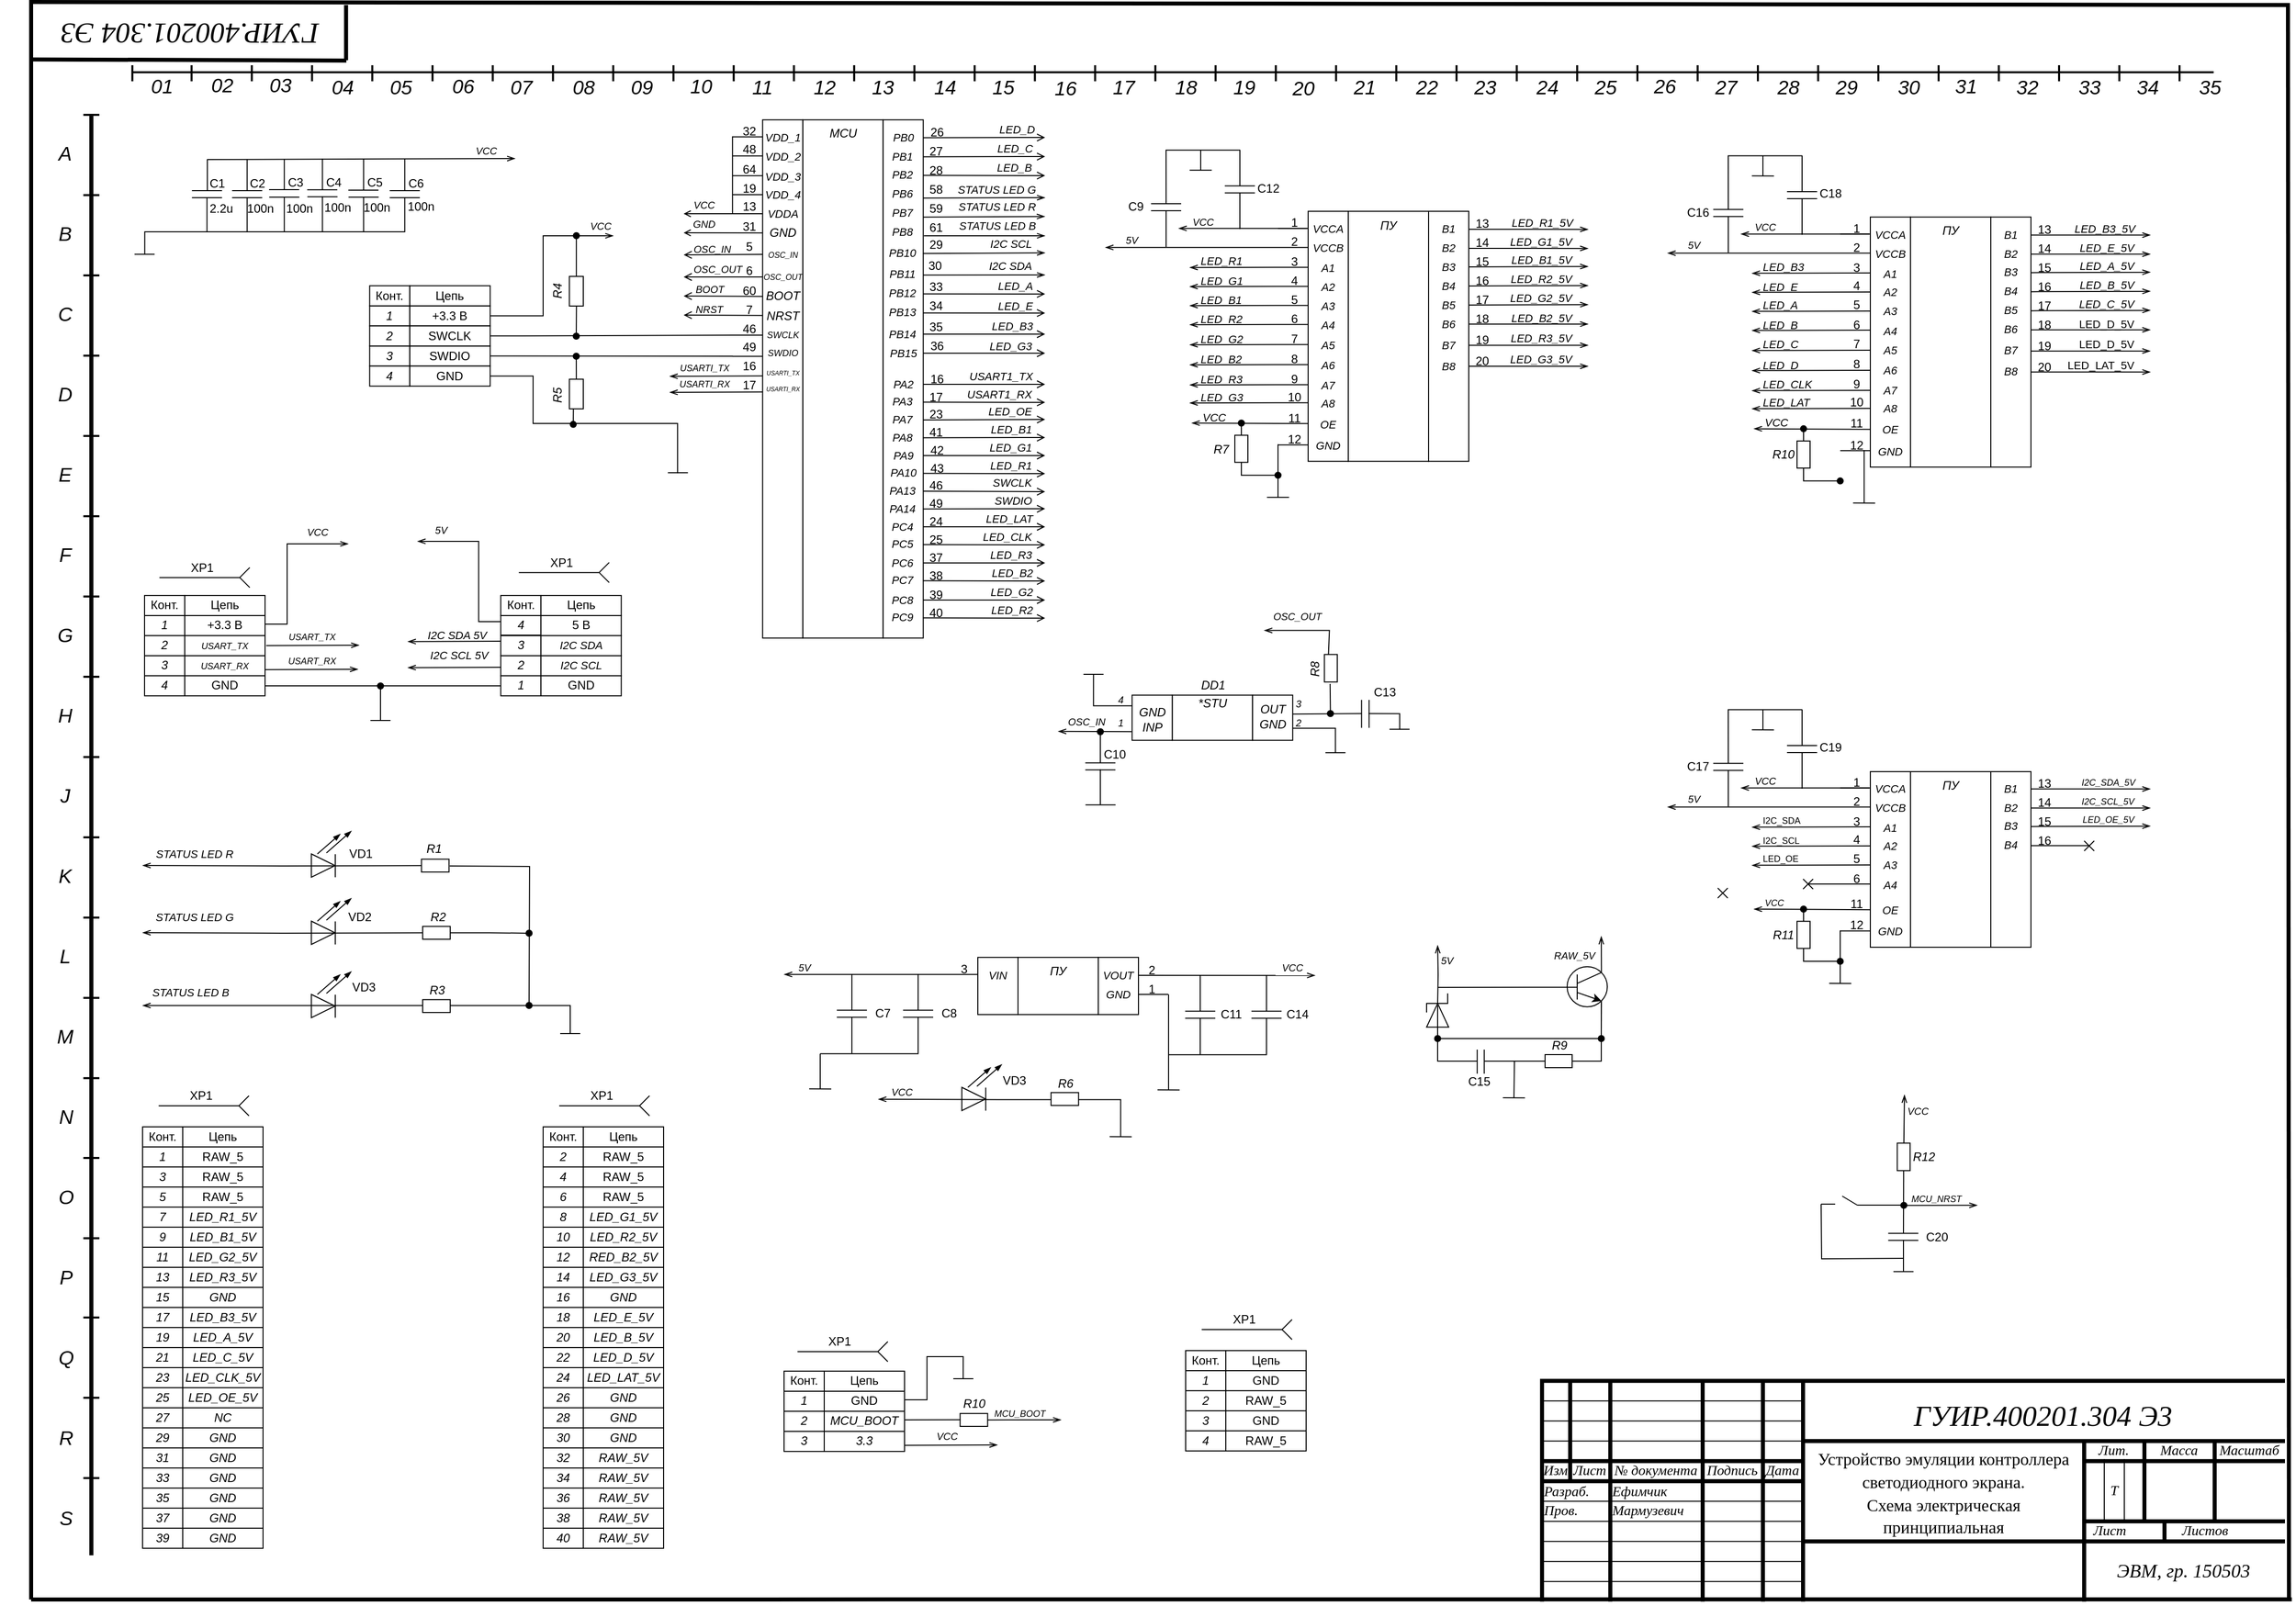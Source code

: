 <mxfile version="20.6.2" type="device"><diagram name="Страница-1" id="Страница-1"><mxGraphModel dx="2380" dy="1430" grid="1" gridSize="10" guides="1" tooltips="1" connect="1" arrows="1" fold="1" page="1" pageScale="1" pageWidth="2336" pageHeight="1654" background="#ffffff" math="0" shadow="0"><root><mxCell id="0"/><mxCell id="1" parent="0"/><mxCell id="OQoT6Uhpe8gFfPBuGQ5Y-211" value="" style="triangle;whiteSpace=wrap;html=1;direction=north;" parent="1" vertex="1"><mxGeometry x="1451.001" y="1014.999" width="22" height="23.622" as="geometry"/></mxCell><mxCell id="8rwW5U6ypXy_g127qxwG-56" value="C2" style="text;html=1;align=center;verticalAlign=middle;resizable=0;points=[];autosize=1;strokeColor=none;fillColor=none;fontColor=#000000;labelBorderColor=none;" parent="1" vertex="1"><mxGeometry x="266.18" y="182.98" width="40" height="30" as="geometry"/></mxCell><mxCell id="8rwW5U6ypXy_g127qxwG-149" value="&lt;i&gt;1&lt;/i&gt;" style="text;html=1;align=center;verticalAlign=middle;resizable=0;points=[];autosize=1;strokeColor=none;fillColor=none;fontSize=10;fontColor=#000000;" parent="1" vertex="1"><mxGeometry x="1134.22" y="723" width="24" height="24" as="geometry"/></mxCell><mxCell id="8rwW5U6ypXy_g127qxwG-120" value="&lt;font size=&quot;1&quot; style=&quot;&quot;&gt;&lt;i style=&quot;&quot;&gt;GND&lt;/i&gt;&lt;/font&gt;" style="text;html=1;align=center;verticalAlign=middle;resizable=0;points=[];autosize=1;strokeColor=none;fillColor=none;fontColor=#000000;" parent="1" vertex="1"><mxGeometry x="711.0" y="225.48" width="40" height="26" as="geometry"/></mxCell><mxCell id="8rwW5U6ypXy_g127qxwG-119" value="&lt;font size=&quot;1&quot; style=&quot;&quot;&gt;&lt;i style=&quot;&quot;&gt;VCC&lt;/i&gt;&lt;/font&gt;" style="text;html=1;align=center;verticalAlign=middle;resizable=0;points=[];autosize=1;strokeColor=none;fillColor=none;fontColor=#000000;" parent="1" vertex="1"><mxGeometry x="711.0" y="204.45" width="40" height="30" as="geometry"/></mxCell><mxCell id="8rwW5U6ypXy_g127qxwG-54" value="&lt;i&gt;R4&lt;br&gt;&lt;/i&gt;" style="text;html=1;align=center;verticalAlign=middle;resizable=0;points=[];autosize=1;strokeColor=none;fillColor=none;fontColor=#000000;rotation=270;" parent="1" vertex="1"><mxGeometry x="555.82" y="285.45" width="60" height="40" as="geometry"/></mxCell><mxCell id="OTnjjBQ60RunSdbb79ZU-1" style="vsdxID=6;edgeStyle=none;startArrow=none;endArrow=none;startSize=5;endSize=5;strokeWidth=4;strokeColor=#000000;spacingTop=0;spacingBottom=0;spacingLeft=0;spacingRight=0;verticalAlign=middle;html=1;labelBackgroundColor=none;rounded=0;" parent="1" edge="1"><mxGeometry relative="1" as="geometry"><Array as="points"/><mxPoint x="121" y="130.45" as="sourcePoint"/><mxPoint x="121" y="1565" as="targetPoint"/></mxGeometry></mxCell><mxCell id="OTnjjBQ60RunSdbb79ZU-2" style="vsdxID=7;edgeStyle=none;startArrow=none;endArrow=none;startSize=5;endSize=5;strokeWidth=2;strokeColor=#000000;spacingTop=0;spacingBottom=0;spacingLeft=0;spacingRight=0;verticalAlign=middle;html=1;labelBackgroundColor=none;rounded=0;" parent="1" edge="1"><mxGeometry relative="1" as="geometry"><mxPoint as="offset"/><Array as="points"/><mxPoint x="113" y="1009.45" as="sourcePoint"/><mxPoint x="129" y="1009.45" as="targetPoint"/></mxGeometry></mxCell><mxCell id="OTnjjBQ60RunSdbb79ZU-3" style="vsdxID=8;edgeStyle=none;startArrow=none;endArrow=none;startSize=5;endSize=5;strokeWidth=2;strokeColor=#000000;spacingTop=0;spacingBottom=0;spacingLeft=0;spacingRight=0;verticalAlign=middle;html=1;labelBackgroundColor=none;rounded=0;" parent="1" edge="1"><mxGeometry relative="1" as="geometry"><Array as="points"/><mxPoint x="113" y="849.45" as="sourcePoint"/><mxPoint x="129" y="849.45" as="targetPoint"/></mxGeometry></mxCell><mxCell id="OTnjjBQ60RunSdbb79ZU-4" style="vsdxID=9;edgeStyle=none;startArrow=none;endArrow=none;startSize=5;endSize=5;strokeWidth=2;strokeColor=#000000;spacingTop=0;spacingBottom=0;spacingLeft=0;spacingRight=0;verticalAlign=middle;html=1;labelBackgroundColor=none;rounded=0;" parent="1" edge="1"><mxGeometry relative="1" as="geometry"><mxPoint as="offset"/><Array as="points"/><mxPoint x="113" y="929.45" as="sourcePoint"/><mxPoint x="129" y="929.45" as="targetPoint"/></mxGeometry></mxCell><mxCell id="OTnjjBQ60RunSdbb79ZU-5" style="vsdxID=10;edgeStyle=none;startArrow=none;endArrow=none;startSize=5;endSize=5;strokeWidth=2;strokeColor=#000000;spacingTop=0;spacingBottom=0;spacingLeft=0;spacingRight=0;verticalAlign=middle;html=1;labelBackgroundColor=none;rounded=0;" parent="1" edge="1"><mxGeometry relative="1" as="geometry"><mxPoint as="offset"/><Array as="points"/><mxPoint x="113" y="769.45" as="sourcePoint"/><mxPoint x="129" y="769.45" as="targetPoint"/></mxGeometry></mxCell><mxCell id="OTnjjBQ60RunSdbb79ZU-6" style="vsdxID=11;edgeStyle=none;startArrow=none;endArrow=none;startSize=5;endSize=5;strokeWidth=2;strokeColor=#000000;spacingTop=0;spacingBottom=0;spacingLeft=0;spacingRight=0;verticalAlign=middle;html=1;labelBackgroundColor=none;rounded=0;" parent="1" edge="1"><mxGeometry relative="1" as="geometry"><mxPoint as="offset"/><Array as="points"/><mxPoint x="113" y="609.45" as="sourcePoint"/><mxPoint x="129" y="609.45" as="targetPoint"/></mxGeometry></mxCell><mxCell id="OTnjjBQ60RunSdbb79ZU-7" style="vsdxID=12;edgeStyle=none;startArrow=none;endArrow=none;startSize=5;endSize=5;strokeWidth=2;strokeColor=#000000;spacingTop=0;spacingBottom=0;spacingLeft=0;spacingRight=0;verticalAlign=middle;html=1;labelBackgroundColor=none;rounded=0;" parent="1" edge="1"><mxGeometry relative="1" as="geometry"><Array as="points"/><mxPoint x="113" y="689.45" as="sourcePoint"/><mxPoint x="129" y="689.45" as="targetPoint"/></mxGeometry></mxCell><mxCell id="OTnjjBQ60RunSdbb79ZU-8" style="vsdxID=13;edgeStyle=none;startArrow=none;endArrow=none;startSize=5;endSize=5;strokeWidth=2;strokeColor=#000000;spacingTop=0;spacingBottom=0;spacingLeft=0;spacingRight=0;verticalAlign=middle;html=1;labelBackgroundColor=none;rounded=0;" parent="1" edge="1"><mxGeometry relative="1" as="geometry"><mxPoint as="offset"/><Array as="points"/><mxPoint x="113" y="529.45" as="sourcePoint"/><mxPoint x="129" y="529.45" as="targetPoint"/></mxGeometry></mxCell><mxCell id="OTnjjBQ60RunSdbb79ZU-9" style="vsdxID=14;edgeStyle=none;startArrow=none;endArrow=none;startSize=5;endSize=5;strokeWidth=2;strokeColor=#000000;spacingTop=0;spacingBottom=0;spacingLeft=0;spacingRight=0;verticalAlign=middle;html=1;labelBackgroundColor=none;rounded=0;" parent="1" edge="1"><mxGeometry relative="1" as="geometry"><mxPoint as="offset"/><Array as="points"/><mxPoint x="113" y="369.45" as="sourcePoint"/><mxPoint x="129" y="369.45" as="targetPoint"/></mxGeometry></mxCell><mxCell id="OTnjjBQ60RunSdbb79ZU-10" style="vsdxID=15;edgeStyle=none;startArrow=none;endArrow=none;startSize=5;endSize=5;strokeWidth=2;strokeColor=#000000;spacingTop=0;spacingBottom=0;spacingLeft=0;spacingRight=0;verticalAlign=middle;html=1;labelBackgroundColor=none;rounded=0;" parent="1" edge="1"><mxGeometry relative="1" as="geometry"><mxPoint as="offset"/><Array as="points"/><mxPoint x="113" y="209.45" as="sourcePoint"/><mxPoint x="129" y="209.45" as="targetPoint"/></mxGeometry></mxCell><mxCell id="OTnjjBQ60RunSdbb79ZU-11" style="vsdxID=16;edgeStyle=none;startArrow=none;endArrow=none;startSize=5;endSize=5;strokeWidth=2;strokeColor=#000000;spacingTop=0;spacingBottom=0;spacingLeft=0;spacingRight=0;verticalAlign=middle;html=1;labelBackgroundColor=none;rounded=0;" parent="1" edge="1"><mxGeometry relative="1" as="geometry"><mxPoint as="offset"/><Array as="points"/><mxPoint x="113" y="289.45" as="sourcePoint"/><mxPoint x="129" y="289.45" as="targetPoint"/></mxGeometry></mxCell><mxCell id="OTnjjBQ60RunSdbb79ZU-12" style="vsdxID=17;edgeStyle=none;startArrow=none;endArrow=none;startSize=5;endSize=5;strokeWidth=2;strokeColor=#000000;spacingTop=0;spacingBottom=0;spacingLeft=0;spacingRight=0;verticalAlign=middle;html=1;labelBackgroundColor=none;rounded=0;" parent="1" edge="1"><mxGeometry relative="1" as="geometry"><mxPoint as="offset"/><Array as="points"/><mxPoint x="113" y="129.45" as="sourcePoint"/><mxPoint x="129" y="129.45" as="targetPoint"/></mxGeometry></mxCell><mxCell id="OTnjjBQ60RunSdbb79ZU-13" value="&lt;div style=&quot;font-size: 1px&quot;&gt;&lt;font style=&quot;font-size:19.76px;font-family:Arial;color:#000000;direction:ltr;letter-spacing:0px;line-height:120%;opacity:1&quot;&gt;&lt;i&gt;A&lt;br/&gt;&lt;/i&gt;&lt;/font&gt;&lt;/div&gt;" style="verticalAlign=middle;align=center;vsdxID=18;fillColor=none;gradientColor=none;strokeColor=none;strokeWidth=2;points=[];labelBackgroundColor=none;rounded=0;html=1;whiteSpace=wrap;" parent="1" vertex="1"><mxGeometry x="81" y="154.45" width="28" height="28" as="geometry"/></mxCell><mxCell id="OTnjjBQ60RunSdbb79ZU-14" value="&lt;div style=&quot;font-size: 1px&quot;&gt;&lt;font style=&quot;font-size:19.76px;font-family:Arial;color:#000000;direction:ltr;letter-spacing:0px;line-height:120%;opacity:1&quot;&gt;&lt;i&gt;B&lt;br/&gt;&lt;/i&gt;&lt;/font&gt;&lt;/div&gt;" style="verticalAlign=middle;align=center;vsdxID=19;fillColor=none;gradientColor=none;strokeColor=none;strokeWidth=2;points=[];labelBackgroundColor=none;rounded=0;html=1;whiteSpace=wrap;" parent="1" vertex="1"><mxGeometry x="81" y="234.45" width="28" height="28" as="geometry"/></mxCell><mxCell id="OTnjjBQ60RunSdbb79ZU-15" value="&lt;div style=&quot;font-size: 1px&quot;&gt;&lt;font style=&quot;font-size:19.76px;font-family:Arial;color:#000000;direction:ltr;letter-spacing:0px;line-height:120%;opacity:1&quot;&gt;&lt;i&gt;C&lt;br/&gt;&lt;/i&gt;&lt;/font&gt;&lt;/div&gt;" style="verticalAlign=middle;align=center;vsdxID=20;fillColor=none;gradientColor=none;strokeColor=none;strokeWidth=2;points=[];labelBackgroundColor=none;rounded=0;html=1;whiteSpace=wrap;" parent="1" vertex="1"><mxGeometry x="81" y="314.45" width="28" height="28" as="geometry"/></mxCell><mxCell id="OTnjjBQ60RunSdbb79ZU-16" value="&lt;div style=&quot;font-size: 1px&quot;&gt;&lt;font style=&quot;font-size:19.76px;font-family:Arial;color:#000000;direction:ltr;letter-spacing:0px;line-height:120%;opacity:1&quot;&gt;&lt;i&gt;D&lt;br/&gt;&lt;/i&gt;&lt;/font&gt;&lt;/div&gt;" style="verticalAlign=middle;align=center;vsdxID=21;fillColor=none;gradientColor=none;strokeColor=none;strokeWidth=2;points=[];labelBackgroundColor=none;rounded=0;html=1;whiteSpace=wrap;" parent="1" vertex="1"><mxGeometry x="81" y="394.45" width="28" height="28" as="geometry"/></mxCell><mxCell id="OTnjjBQ60RunSdbb79ZU-17" value="&lt;div style=&quot;font-size: 1px&quot;&gt;&lt;font style=&quot;font-size:19.76px;font-family:Arial;color:#000000;direction:ltr;letter-spacing:0px;line-height:120%;opacity:1&quot;&gt;&lt;i&gt;E&lt;br/&gt;&lt;/i&gt;&lt;/font&gt;&lt;/div&gt;" style="verticalAlign=middle;align=center;vsdxID=22;fillColor=none;gradientColor=none;strokeColor=none;strokeWidth=2;points=[];labelBackgroundColor=none;rounded=0;html=1;whiteSpace=wrap;" parent="1" vertex="1"><mxGeometry x="81" y="474.45" width="28" height="28" as="geometry"/></mxCell><mxCell id="OTnjjBQ60RunSdbb79ZU-18" value="&lt;div style=&quot;font-size: 1px&quot;&gt;&lt;font style=&quot;font-size:19.76px;font-family:Arial;color:#000000;direction:ltr;letter-spacing:0px;line-height:120%;opacity:1&quot;&gt;&lt;i&gt;F&lt;br/&gt;&lt;/i&gt;&lt;/font&gt;&lt;/div&gt;" style="verticalAlign=middle;align=center;vsdxID=23;fillColor=none;gradientColor=none;strokeColor=none;strokeWidth=2;points=[];labelBackgroundColor=none;rounded=0;html=1;whiteSpace=wrap;" parent="1" vertex="1"><mxGeometry x="81" y="554.45" width="28" height="28" as="geometry"/></mxCell><mxCell id="OTnjjBQ60RunSdbb79ZU-19" value="&lt;div style=&quot;font-size: 1px&quot;&gt;&lt;font style=&quot;font-size:19.76px;font-family:Arial;color:#000000;direction:ltr;letter-spacing:0px;line-height:120%;opacity:1&quot;&gt;&lt;i&gt;G&lt;br/&gt;&lt;/i&gt;&lt;/font&gt;&lt;/div&gt;" style="verticalAlign=middle;align=center;vsdxID=24;fillColor=none;gradientColor=none;strokeColor=none;strokeWidth=2;points=[];labelBackgroundColor=none;rounded=0;html=1;whiteSpace=wrap;" parent="1" vertex="1"><mxGeometry x="81" y="634.45" width="28" height="28" as="geometry"/></mxCell><mxCell id="OTnjjBQ60RunSdbb79ZU-20" value="&lt;div style=&quot;font-size: 1px&quot;&gt;&lt;font style=&quot;font-size:19.76px;font-family:Arial;color:#000000;direction:ltr;letter-spacing:0px;line-height:120%;opacity:1&quot;&gt;&lt;i&gt;H&lt;br/&gt;&lt;/i&gt;&lt;/font&gt;&lt;/div&gt;" style="verticalAlign=middle;align=center;vsdxID=25;fillColor=none;gradientColor=none;strokeColor=none;strokeWidth=2;points=[];labelBackgroundColor=none;rounded=0;html=1;whiteSpace=wrap;" parent="1" vertex="1"><mxGeometry x="81" y="714.45" width="28" height="28" as="geometry"/></mxCell><mxCell id="OTnjjBQ60RunSdbb79ZU-21" value="&lt;div style=&quot;font-size: 1px&quot;&gt;&lt;font style=&quot;font-size:19.76px;font-family:Arial;color:#000000;direction:ltr;letter-spacing:0px;line-height:120%;opacity:1&quot;&gt;&lt;i&gt;J&lt;br/&gt;&lt;/i&gt;&lt;/font&gt;&lt;/div&gt;" style="verticalAlign=middle;align=center;vsdxID=26;fillColor=none;gradientColor=none;strokeColor=none;strokeWidth=2;points=[];labelBackgroundColor=none;rounded=0;html=1;whiteSpace=wrap;" parent="1" vertex="1"><mxGeometry x="81" y="794.45" width="28" height="28" as="geometry"/></mxCell><mxCell id="OTnjjBQ60RunSdbb79ZU-22" value="&lt;div style=&quot;font-size: 1px&quot;&gt;&lt;font style=&quot;font-size:19.76px;font-family:Arial;color:#000000;direction:ltr;letter-spacing:0px;line-height:120%;opacity:1&quot;&gt;&lt;i&gt;K&lt;br/&gt;&lt;/i&gt;&lt;/font&gt;&lt;/div&gt;" style="verticalAlign=middle;align=center;vsdxID=27;fillColor=none;gradientColor=none;strokeColor=none;strokeWidth=2;points=[];labelBackgroundColor=none;rounded=0;html=1;whiteSpace=wrap;" parent="1" vertex="1"><mxGeometry x="81" y="874.45" width="28" height="28" as="geometry"/></mxCell><mxCell id="OTnjjBQ60RunSdbb79ZU-23" value="&lt;div style=&quot;font-size: 1px&quot;&gt;&lt;font style=&quot;font-size:19.76px;font-family:Arial;color:#000000;direction:ltr;letter-spacing:0px;line-height:120%;opacity:1&quot;&gt;&lt;i&gt;L&lt;br/&gt;&lt;/i&gt;&lt;/font&gt;&lt;/div&gt;" style="verticalAlign=middle;align=center;vsdxID=28;fillColor=none;gradientColor=none;strokeColor=none;strokeWidth=2;points=[];labelBackgroundColor=none;rounded=0;html=1;whiteSpace=wrap;" parent="1" vertex="1"><mxGeometry x="81" y="954.45" width="28" height="28" as="geometry"/></mxCell><mxCell id="OTnjjBQ60RunSdbb79ZU-24" value="&lt;div style=&quot;font-size: 1px&quot;&gt;&lt;font style=&quot;font-size:19.76px;font-family:Arial;color:#000000;direction:ltr;letter-spacing:0px;line-height:120%;opacity:1&quot;&gt;&lt;i&gt;M&lt;br/&gt;&lt;/i&gt;&lt;/font&gt;&lt;/div&gt;" style="verticalAlign=middle;align=center;vsdxID=29;fillColor=none;gradientColor=none;strokeColor=none;strokeWidth=2;points=[];labelBackgroundColor=none;rounded=0;html=1;whiteSpace=wrap;" parent="1" vertex="1"><mxGeometry x="81" y="1034.45" width="28" height="28" as="geometry"/></mxCell><mxCell id="OTnjjBQ60RunSdbb79ZU-25" style="vsdxID=31;edgeStyle=none;startArrow=none;endArrow=none;startSize=5;endSize=5;strokeWidth=2;strokeColor=#000000;spacingTop=0;spacingBottom=0;spacingLeft=0;spacingRight=0;verticalAlign=middle;html=1;labelBackgroundColor=none;rounded=0;" parent="1" edge="1"><mxGeometry relative="1" as="geometry"><Array as="points"/><mxPoint x="113" y="1089.45" as="sourcePoint"/><mxPoint x="129" y="1089.45" as="targetPoint"/></mxGeometry></mxCell><mxCell id="OTnjjBQ60RunSdbb79ZU-26" style="vsdxID=32;edgeStyle=none;startArrow=none;endArrow=none;startSize=5;endSize=5;strokeWidth=2;strokeColor=#000000;spacingTop=0;spacingBottom=0;spacingLeft=0;spacingRight=0;verticalAlign=middle;html=1;labelBackgroundColor=none;rounded=0;" parent="1" edge="1"><mxGeometry relative="1" as="geometry"><mxPoint as="offset"/><Array as="points"/><mxPoint x="113" y="449.45" as="sourcePoint"/><mxPoint x="129" y="449.45" as="targetPoint"/></mxGeometry></mxCell><mxCell id="OTnjjBQ60RunSdbb79ZU-27" style="vsdxID=33;edgeStyle=none;startArrow=none;endArrow=none;startSize=5;endSize=5;strokeWidth=2;strokeColor=#000000;spacingTop=0;spacingBottom=0;spacingLeft=0;spacingRight=0;verticalAlign=middle;html=1;labelBackgroundColor=none;rounded=0;" parent="1" edge="1"><mxGeometry relative="1" as="geometry"><mxPoint as="offset"/><Array as="points"/><mxPoint x="161.82" y="87" as="sourcePoint"/><mxPoint x="2235" y="87" as="targetPoint"/></mxGeometry></mxCell><mxCell id="OTnjjBQ60RunSdbb79ZU-28" style="vsdxID=34;edgeStyle=none;startArrow=none;endArrow=none;startSize=5;endSize=5;strokeWidth=2;strokeColor=#000000;spacingTop=0;spacingBottom=0;spacingLeft=0;spacingRight=0;verticalAlign=middle;html=1;labelBackgroundColor=none;rounded=0;" parent="1" edge="1"><mxGeometry relative="1" as="geometry"><Array as="points"/><mxPoint x="880.82" y="96" as="sourcePoint"/><mxPoint x="880.82" y="80" as="targetPoint"/></mxGeometry></mxCell><mxCell id="OTnjjBQ60RunSdbb79ZU-29" style="vsdxID=35;edgeStyle=none;startArrow=none;endArrow=none;startSize=5;endSize=5;strokeWidth=2;strokeColor=#000000;spacingTop=0;spacingBottom=0;spacingLeft=0;spacingRight=0;verticalAlign=middle;html=1;labelBackgroundColor=none;rounded=0;" parent="1" edge="1"><mxGeometry relative="1" as="geometry"><Array as="points"/><mxPoint x="940.82" y="96" as="sourcePoint"/><mxPoint x="940.82" y="80" as="targetPoint"/></mxGeometry></mxCell><mxCell id="OTnjjBQ60RunSdbb79ZU-30" style="vsdxID=36;edgeStyle=none;startArrow=none;endArrow=none;startSize=5;endSize=5;strokeWidth=2;strokeColor=#000000;spacingTop=0;spacingBottom=0;spacingLeft=0;spacingRight=0;verticalAlign=middle;html=1;labelBackgroundColor=none;rounded=0;" parent="1" edge="1"><mxGeometry relative="1" as="geometry"><Array as="points"/><mxPoint x="1000.82" y="96" as="sourcePoint"/><mxPoint x="1000.82" y="80" as="targetPoint"/></mxGeometry></mxCell><mxCell id="OTnjjBQ60RunSdbb79ZU-31" style="vsdxID=37;edgeStyle=none;startArrow=none;endArrow=none;startSize=5;endSize=5;strokeWidth=2;strokeColor=#000000;spacingTop=0;spacingBottom=0;spacingLeft=0;spacingRight=0;verticalAlign=middle;html=1;labelBackgroundColor=none;rounded=0;" parent="1" edge="1"><mxGeometry relative="1" as="geometry"><Array as="points"/><mxPoint x="1060.82" y="96" as="sourcePoint"/><mxPoint x="1060.82" y="80" as="targetPoint"/></mxGeometry></mxCell><mxCell id="OTnjjBQ60RunSdbb79ZU-32" style="vsdxID=38;edgeStyle=none;startArrow=none;endArrow=none;startSize=5;endSize=5;strokeWidth=2;strokeColor=#000000;spacingTop=0;spacingBottom=0;spacingLeft=0;spacingRight=0;verticalAlign=middle;html=1;labelBackgroundColor=none;rounded=0;" parent="1" edge="1"><mxGeometry relative="1" as="geometry"><Array as="points"/><mxPoint x="1120.82" y="96" as="sourcePoint"/><mxPoint x="1120.82" y="80" as="targetPoint"/></mxGeometry></mxCell><mxCell id="OTnjjBQ60RunSdbb79ZU-33" style="vsdxID=39;edgeStyle=none;startArrow=none;endArrow=none;startSize=5;endSize=5;strokeWidth=2;strokeColor=#000000;spacingTop=0;spacingBottom=0;spacingLeft=0;spacingRight=0;verticalAlign=middle;html=1;labelBackgroundColor=none;rounded=0;" parent="1" edge="1"><mxGeometry relative="1" as="geometry"><Array as="points"/><mxPoint x="1180.82" y="96" as="sourcePoint"/><mxPoint x="1180.82" y="80" as="targetPoint"/></mxGeometry></mxCell><mxCell id="OTnjjBQ60RunSdbb79ZU-34" style="vsdxID=40;edgeStyle=none;startArrow=none;endArrow=none;startSize=5;endSize=5;strokeWidth=2;strokeColor=#000000;spacingTop=0;spacingBottom=0;spacingLeft=0;spacingRight=0;verticalAlign=middle;html=1;labelBackgroundColor=none;rounded=0;" parent="1" edge="1"><mxGeometry relative="1" as="geometry"><Array as="points"/><mxPoint x="1240.82" y="96" as="sourcePoint"/><mxPoint x="1240.82" y="80" as="targetPoint"/></mxGeometry></mxCell><mxCell id="OTnjjBQ60RunSdbb79ZU-35" style="vsdxID=41;edgeStyle=none;startArrow=none;endArrow=none;startSize=5;endSize=5;strokeWidth=2;strokeColor=#000000;spacingTop=0;spacingBottom=0;spacingLeft=0;spacingRight=0;verticalAlign=middle;html=1;labelBackgroundColor=none;rounded=0;" parent="1" edge="1"><mxGeometry relative="1" as="geometry"><Array as="points"/><mxPoint x="1300.82" y="96" as="sourcePoint"/><mxPoint x="1300.82" y="80" as="targetPoint"/></mxGeometry></mxCell><mxCell id="OTnjjBQ60RunSdbb79ZU-36" style="vsdxID=42;edgeStyle=none;startArrow=none;endArrow=none;startSize=5;endSize=5;strokeWidth=2;strokeColor=#000000;spacingTop=0;spacingBottom=0;spacingLeft=0;spacingRight=0;verticalAlign=middle;html=1;labelBackgroundColor=none;rounded=0;" parent="1" edge="1"><mxGeometry relative="1" as="geometry"><Array as="points"/><mxPoint x="1360.82" y="96" as="sourcePoint"/><mxPoint x="1360.82" y="80" as="targetPoint"/></mxGeometry></mxCell><mxCell id="OTnjjBQ60RunSdbb79ZU-37" style="vsdxID=43;edgeStyle=none;startArrow=none;endArrow=none;startSize=5;endSize=5;strokeWidth=2;strokeColor=#000000;spacingTop=0;spacingBottom=0;spacingLeft=0;spacingRight=0;verticalAlign=middle;html=1;labelBackgroundColor=none;rounded=0;" parent="1" edge="1"><mxGeometry relative="1" as="geometry"><Array as="points"/><mxPoint x="1420.82" y="96" as="sourcePoint"/><mxPoint x="1420.82" y="80" as="targetPoint"/></mxGeometry></mxCell><mxCell id="OTnjjBQ60RunSdbb79ZU-38" style="vsdxID=44;edgeStyle=none;startArrow=none;endArrow=none;startSize=5;endSize=5;strokeWidth=2;strokeColor=#000000;spacingTop=0;spacingBottom=0;spacingLeft=0;spacingRight=0;verticalAlign=middle;html=1;labelBackgroundColor=none;rounded=0;" parent="1" edge="1"><mxGeometry relative="1" as="geometry"><Array as="points"/><mxPoint x="1480.82" y="96" as="sourcePoint"/><mxPoint x="1480.82" y="80" as="targetPoint"/></mxGeometry></mxCell><mxCell id="OTnjjBQ60RunSdbb79ZU-39" style="vsdxID=45;edgeStyle=none;startArrow=none;endArrow=none;startSize=5;endSize=5;strokeWidth=2;strokeColor=#000000;spacingTop=0;spacingBottom=0;spacingLeft=0;spacingRight=0;verticalAlign=middle;html=1;labelBackgroundColor=none;rounded=0;" parent="1" edge="1"><mxGeometry relative="1" as="geometry"><Array as="points"/><mxPoint x="760.82" y="96" as="sourcePoint"/><mxPoint x="760.82" y="80" as="targetPoint"/></mxGeometry></mxCell><mxCell id="OTnjjBQ60RunSdbb79ZU-40" style="vsdxID=46;edgeStyle=none;startArrow=none;endArrow=none;startSize=5;endSize=5;strokeWidth=2;strokeColor=#000000;spacingTop=0;spacingBottom=0;spacingLeft=0;spacingRight=0;verticalAlign=middle;html=1;labelBackgroundColor=none;rounded=0;" parent="1" edge="1"><mxGeometry relative="1" as="geometry"><Array as="points"/><mxPoint x="820.82" y="96" as="sourcePoint"/><mxPoint x="820.82" y="80" as="targetPoint"/></mxGeometry></mxCell><mxCell id="OTnjjBQ60RunSdbb79ZU-41" style="vsdxID=47;edgeStyle=none;startArrow=none;endArrow=none;startSize=5;endSize=5;strokeWidth=2;strokeColor=#000000;spacingTop=0;spacingBottom=0;spacingLeft=0;spacingRight=0;verticalAlign=middle;html=1;labelBackgroundColor=none;rounded=0;" parent="1" edge="1"><mxGeometry relative="1" as="geometry"><Array as="points"/><mxPoint x="700.82" y="96" as="sourcePoint"/><mxPoint x="700.82" y="80" as="targetPoint"/></mxGeometry></mxCell><mxCell id="OTnjjBQ60RunSdbb79ZU-42" style="vsdxID=48;edgeStyle=none;startArrow=none;endArrow=none;startSize=5;endSize=5;strokeWidth=2;strokeColor=#000000;spacingTop=0;spacingBottom=0;spacingLeft=0;spacingRight=0;verticalAlign=middle;html=1;labelBackgroundColor=none;rounded=0;" parent="1" edge="1"><mxGeometry relative="1" as="geometry"><Array as="points"/><mxPoint x="400.82" y="96" as="sourcePoint"/><mxPoint x="400.82" y="80" as="targetPoint"/></mxGeometry></mxCell><mxCell id="OTnjjBQ60RunSdbb79ZU-43" style="vsdxID=49;edgeStyle=none;startArrow=none;endArrow=none;startSize=5;endSize=5;strokeWidth=2;strokeColor=#000000;spacingTop=0;spacingBottom=0;spacingLeft=0;spacingRight=0;verticalAlign=middle;html=1;labelBackgroundColor=none;rounded=0;" parent="1" edge="1"><mxGeometry relative="1" as="geometry"><Array as="points"/><mxPoint x="460.82" y="96" as="sourcePoint"/><mxPoint x="460.82" y="80" as="targetPoint"/></mxGeometry></mxCell><mxCell id="OTnjjBQ60RunSdbb79ZU-44" style="vsdxID=50;edgeStyle=none;startArrow=none;endArrow=none;startSize=5;endSize=5;strokeWidth=2;strokeColor=#000000;spacingTop=0;spacingBottom=0;spacingLeft=0;spacingRight=0;verticalAlign=middle;html=1;labelBackgroundColor=none;rounded=0;" parent="1" edge="1"><mxGeometry relative="1" as="geometry"><Array as="points"/><mxPoint x="520.82" y="96" as="sourcePoint"/><mxPoint x="520.82" y="80" as="targetPoint"/></mxGeometry></mxCell><mxCell id="OTnjjBQ60RunSdbb79ZU-45" style="vsdxID=51;edgeStyle=none;startArrow=none;endArrow=none;startSize=5;endSize=5;strokeWidth=2;strokeColor=#000000;spacingTop=0;spacingBottom=0;spacingLeft=0;spacingRight=0;verticalAlign=middle;html=1;labelBackgroundColor=none;rounded=0;" parent="1" edge="1"><mxGeometry relative="1" as="geometry"><Array as="points"/><mxPoint x="580.82" y="96" as="sourcePoint"/><mxPoint x="580.82" y="80" as="targetPoint"/></mxGeometry></mxCell><mxCell id="OTnjjBQ60RunSdbb79ZU-46" style="vsdxID=52;edgeStyle=none;startArrow=none;endArrow=none;startSize=5;endSize=5;strokeWidth=2;strokeColor=#000000;spacingTop=0;spacingBottom=0;spacingLeft=0;spacingRight=0;verticalAlign=middle;html=1;labelBackgroundColor=none;rounded=0;" parent="1" edge="1"><mxGeometry relative="1" as="geometry"><Array as="points"/><mxPoint x="640.82" y="96" as="sourcePoint"/><mxPoint x="640.82" y="80" as="targetPoint"/></mxGeometry></mxCell><mxCell id="OTnjjBQ60RunSdbb79ZU-47" style="vsdxID=53;edgeStyle=none;startArrow=none;endArrow=none;startSize=5;endSize=5;strokeWidth=2;strokeColor=#000000;spacingTop=0;spacingBottom=0;spacingLeft=0;spacingRight=0;verticalAlign=middle;html=1;labelBackgroundColor=none;rounded=0;" parent="1" edge="1"><mxGeometry relative="1" as="geometry"><Array as="points"/><mxPoint x="280.82" y="96" as="sourcePoint"/><mxPoint x="280.82" y="80" as="targetPoint"/></mxGeometry></mxCell><mxCell id="OTnjjBQ60RunSdbb79ZU-48" style="vsdxID=54;edgeStyle=none;startArrow=none;endArrow=none;startSize=5;endSize=5;strokeWidth=2;strokeColor=#000000;spacingTop=0;spacingBottom=0;spacingLeft=0;spacingRight=0;verticalAlign=middle;html=1;labelBackgroundColor=none;rounded=0;" parent="1" edge="1"><mxGeometry relative="1" as="geometry"><Array as="points"/><mxPoint x="340.82" y="96" as="sourcePoint"/><mxPoint x="340.82" y="80" as="targetPoint"/></mxGeometry></mxCell><mxCell id="OTnjjBQ60RunSdbb79ZU-49" style="vsdxID=55;edgeStyle=none;startArrow=none;endArrow=none;startSize=5;endSize=5;strokeWidth=2;strokeColor=#000000;spacingTop=0;spacingBottom=0;spacingLeft=0;spacingRight=0;verticalAlign=middle;html=1;labelBackgroundColor=none;rounded=0;" parent="1" edge="1"><mxGeometry relative="1" as="geometry"><Array as="points"/><mxPoint x="161.82" y="96" as="sourcePoint"/><mxPoint x="161.82" y="80" as="targetPoint"/></mxGeometry></mxCell><mxCell id="OTnjjBQ60RunSdbb79ZU-50" style="vsdxID=56;edgeStyle=none;startArrow=none;endArrow=none;startSize=5;endSize=5;strokeWidth=2;strokeColor=#000000;spacingTop=0;spacingBottom=0;spacingLeft=0;spacingRight=0;verticalAlign=middle;html=1;labelBackgroundColor=none;rounded=0;" parent="1" edge="1"><mxGeometry relative="1" as="geometry"><Array as="points"/><mxPoint x="220.82" y="96" as="sourcePoint"/><mxPoint x="220.82" y="80" as="targetPoint"/></mxGeometry></mxCell><mxCell id="OTnjjBQ60RunSdbb79ZU-51" value="&lt;div style=&quot;font-size: 1px&quot;&gt;&lt;font style=&quot;font-size:19.76px;font-family:Arial;color:#000000;direction:ltr;letter-spacing:0px;line-height:120%;opacity:1&quot;&gt;&lt;i&gt;01&lt;br/&gt;&lt;/i&gt;&lt;/font&gt;&lt;/div&gt;" style="verticalAlign=middle;align=center;vsdxID=57;fillColor=none;gradientColor=none;strokeColor=none;strokeWidth=2;points=[];labelBackgroundColor=none;rounded=0;html=1;whiteSpace=wrap;" parent="1" vertex="1"><mxGeometry x="172.82" y="91" width="37" height="20" as="geometry"/></mxCell><mxCell id="OTnjjBQ60RunSdbb79ZU-52" value="&lt;div style=&quot;font-size: 1px&quot;&gt;&lt;font style=&quot;font-size:19.76px;font-family:Arial;color:#000000;direction:ltr;letter-spacing:0px;line-height:120%;opacity:1&quot;&gt;&lt;i&gt;02&lt;br/&gt;&lt;/i&gt;&lt;/font&gt;&lt;/div&gt;" style="verticalAlign=middle;align=center;vsdxID=58;fillColor=none;gradientColor=none;strokeColor=none;strokeWidth=2;points=[];labelBackgroundColor=none;rounded=0;html=1;whiteSpace=wrap;" parent="1" vertex="1"><mxGeometry x="232.82" y="90" width="37" height="20" as="geometry"/></mxCell><mxCell id="OTnjjBQ60RunSdbb79ZU-53" value="&lt;div style=&quot;font-size: 1px&quot;&gt;&lt;font style=&quot;font-size:19.76px;font-family:Arial;color:#000000;direction:ltr;letter-spacing:0px;line-height:120%;opacity:1&quot;&gt;&lt;i&gt;03&lt;br/&gt;&lt;/i&gt;&lt;/font&gt;&lt;/div&gt;" style="verticalAlign=middle;align=center;vsdxID=59;fillColor=none;gradientColor=none;strokeColor=none;strokeWidth=6;points=[];labelBackgroundColor=none;rounded=0;html=1;whiteSpace=wrap;" parent="1" vertex="1"><mxGeometry x="290.82" y="90" width="37" height="20" as="geometry"/></mxCell><mxCell id="OTnjjBQ60RunSdbb79ZU-54" value="&lt;div style=&quot;font-size: 1px&quot;&gt;&lt;font style=&quot;font-size:19.76px;font-family:Arial;color:#000000;direction:ltr;letter-spacing:0px;line-height:120%;opacity:1&quot;&gt;&lt;i&gt;04&lt;br/&gt;&lt;/i&gt;&lt;/font&gt;&lt;/div&gt;" style="verticalAlign=middle;align=center;vsdxID=60;fillColor=none;gradientColor=none;strokeColor=none;strokeWidth=2;points=[];labelBackgroundColor=none;rounded=0;html=1;whiteSpace=wrap;" parent="1" vertex="1"><mxGeometry x="352.82" y="92" width="37" height="20" as="geometry"/></mxCell><mxCell id="OTnjjBQ60RunSdbb79ZU-55" value="&lt;div style=&quot;font-size: 1px&quot;&gt;&lt;font style=&quot;font-size:19.76px;font-family:Arial;color:#000000;direction:ltr;letter-spacing:0px;line-height:120%;opacity:1&quot;&gt;&lt;i&gt;05&lt;br/&gt;&lt;/i&gt;&lt;/font&gt;&lt;/div&gt;" style="verticalAlign=middle;align=center;vsdxID=61;fillColor=none;gradientColor=none;strokeColor=none;strokeWidth=2;points=[];labelBackgroundColor=none;rounded=0;html=1;whiteSpace=wrap;" parent="1" vertex="1"><mxGeometry x="410.82" y="92" width="37" height="20" as="geometry"/></mxCell><mxCell id="OTnjjBQ60RunSdbb79ZU-56" value="&lt;div style=&quot;font-size: 1px&quot;&gt;&lt;font style=&quot;font-size:19.76px;font-family:Arial;color:#000000;direction:ltr;letter-spacing:0px;line-height:120%;opacity:1&quot;&gt;&lt;i&gt;06&lt;br/&gt;&lt;/i&gt;&lt;/font&gt;&lt;/div&gt;" style="verticalAlign=middle;align=center;vsdxID=62;fillColor=none;gradientColor=none;strokeColor=none;strokeWidth=2;points=[];labelBackgroundColor=none;rounded=0;html=1;whiteSpace=wrap;" parent="1" vertex="1"><mxGeometry x="472.82" y="91" width="37" height="20" as="geometry"/></mxCell><mxCell id="OTnjjBQ60RunSdbb79ZU-57" value="&lt;div style=&quot;font-size: 1px&quot;&gt;&lt;font style=&quot;font-size:19.76px;font-family:Arial;color:#000000;direction:ltr;letter-spacing:0px;line-height:120%;opacity:1&quot;&gt;&lt;i&gt;07&lt;br/&gt;&lt;/i&gt;&lt;/font&gt;&lt;/div&gt;" style="verticalAlign=middle;align=center;vsdxID=63;fillColor=none;gradientColor=none;strokeColor=none;strokeWidth=6;points=[];labelBackgroundColor=none;rounded=0;html=1;whiteSpace=wrap;" parent="1" vertex="1"><mxGeometry x="530.82" y="92" width="37" height="20" as="geometry"/></mxCell><mxCell id="OTnjjBQ60RunSdbb79ZU-58" value="&lt;div style=&quot;font-size: 1px&quot;&gt;&lt;font style=&quot;font-size:19.76px;font-family:Arial;color:#000000;direction:ltr;letter-spacing:0px;line-height:120%;opacity:1&quot;&gt;&lt;i&gt;08&lt;br/&gt;&lt;/i&gt;&lt;/font&gt;&lt;/div&gt;" style="verticalAlign=middle;align=center;vsdxID=64;fillColor=none;gradientColor=none;strokeColor=none;strokeWidth=2;points=[];labelBackgroundColor=none;rounded=0;html=1;whiteSpace=wrap;" parent="1" vertex="1"><mxGeometry x="592.82" y="92" width="37" height="20" as="geometry"/></mxCell><mxCell id="OTnjjBQ60RunSdbb79ZU-59" value="&lt;div style=&quot;font-size: 1px&quot;&gt;&lt;font style=&quot;font-size:19.76px;font-family:Arial;color:#000000;direction:ltr;letter-spacing:0px;line-height:120%;opacity:1&quot;&gt;&lt;i&gt;09&lt;br/&gt;&lt;/i&gt;&lt;/font&gt;&lt;/div&gt;" style="verticalAlign=middle;align=center;vsdxID=65;fillColor=none;gradientColor=none;strokeColor=none;strokeWidth=2;points=[];labelBackgroundColor=none;rounded=0;html=1;whiteSpace=wrap;" parent="1" vertex="1"><mxGeometry x="650.82" y="92" width="37" height="20" as="geometry"/></mxCell><mxCell id="OTnjjBQ60RunSdbb79ZU-60" value="&lt;div style=&quot;font-size: 1px&quot;&gt;&lt;font style=&quot;font-size:19.76px;font-family:Arial;color:#000000;direction:ltr;letter-spacing:0px;line-height:120%;opacity:1&quot;&gt;&lt;i&gt;10&lt;br/&gt;&lt;/i&gt;&lt;/font&gt;&lt;/div&gt;" style="verticalAlign=middle;align=center;vsdxID=66;fillColor=none;gradientColor=none;strokeColor=none;strokeWidth=2;points=[];labelBackgroundColor=none;rounded=0;html=1;whiteSpace=wrap;" parent="1" vertex="1"><mxGeometry x="709.82" y="91" width="37" height="20" as="geometry"/></mxCell><mxCell id="OTnjjBQ60RunSdbb79ZU-61" value="&lt;div style=&quot;font-size: 1px&quot;&gt;&lt;font style=&quot;font-size:19.76px;font-family:Arial;color:#000000;direction:ltr;letter-spacing:0px;line-height:120%;opacity:1&quot;&gt;&lt;i&gt;11&lt;br/&gt;&lt;/i&gt;&lt;/font&gt;&lt;/div&gt;" style="verticalAlign=middle;align=center;vsdxID=67;fillColor=none;gradientColor=none;strokeColor=none;strokeWidth=6;points=[];labelBackgroundColor=none;rounded=0;html=1;whiteSpace=wrap;" parent="1" vertex="1"><mxGeometry x="770.82" y="92" width="37" height="20" as="geometry"/></mxCell><mxCell id="OTnjjBQ60RunSdbb79ZU-62" value="&lt;div style=&quot;font-size: 1px&quot;&gt;&lt;font style=&quot;font-size:19.76px;font-family:Arial;color:#000000;direction:ltr;letter-spacing:0px;line-height:120%;opacity:1&quot;&gt;&lt;i&gt;12&lt;br/&gt;&lt;/i&gt;&lt;/font&gt;&lt;/div&gt;" style="verticalAlign=middle;align=center;vsdxID=68;fillColor=none;gradientColor=none;strokeColor=none;strokeWidth=2;points=[];labelBackgroundColor=none;rounded=0;html=1;whiteSpace=wrap;" parent="1" vertex="1"><mxGeometry x="832.82" y="92" width="37" height="20" as="geometry"/></mxCell><mxCell id="OTnjjBQ60RunSdbb79ZU-63" value="&lt;div style=&quot;font-size: 1px&quot;&gt;&lt;font style=&quot;font-size:19.76px;font-family:Arial;color:#000000;direction:ltr;letter-spacing:0px;line-height:120%;opacity:1&quot;&gt;&lt;i&gt;13&lt;br/&gt;&lt;/i&gt;&lt;/font&gt;&lt;/div&gt;" style="verticalAlign=middle;align=center;vsdxID=69;fillColor=none;gradientColor=none;strokeColor=none;strokeWidth=6;points=[];labelBackgroundColor=none;rounded=0;html=1;whiteSpace=wrap;" parent="1" vertex="1"><mxGeometry x="890.82" y="92" width="37" height="20" as="geometry"/></mxCell><mxCell id="OTnjjBQ60RunSdbb79ZU-64" value="&lt;div style=&quot;font-size: 1px&quot;&gt;&lt;font style=&quot;font-size:19.76px;font-family:Arial;color:#000000;direction:ltr;letter-spacing:0px;line-height:120%;opacity:1&quot;&gt;&lt;i&gt;14&lt;br/&gt;&lt;/i&gt;&lt;/font&gt;&lt;/div&gt;" style="verticalAlign=middle;align=center;vsdxID=70;fillColor=none;gradientColor=none;strokeColor=none;strokeWidth=2;points=[];labelBackgroundColor=none;rounded=0;html=1;whiteSpace=wrap;" parent="1" vertex="1"><mxGeometry x="952.82" y="92" width="37" height="20" as="geometry"/></mxCell><mxCell id="OTnjjBQ60RunSdbb79ZU-65" value="&lt;div style=&quot;font-size: 1px&quot;&gt;&lt;font style=&quot;font-size:19.76px;font-family:Arial;color:#000000;direction:ltr;letter-spacing:0px;line-height:120%;opacity:1&quot;&gt;&lt;i&gt;15&lt;br/&gt;&lt;/i&gt;&lt;/font&gt;&lt;/div&gt;" style="verticalAlign=middle;align=center;vsdxID=71;fillColor=none;gradientColor=none;strokeColor=none;strokeWidth=2;points=[];labelBackgroundColor=none;rounded=0;html=1;whiteSpace=wrap;" parent="1" vertex="1"><mxGeometry x="1010.82" y="92" width="37" height="20" as="geometry"/></mxCell><mxCell id="OTnjjBQ60RunSdbb79ZU-66" value="&lt;div style=&quot;font-size: 1px&quot;&gt;&lt;font style=&quot;font-size:19.76px;font-family:Arial;color:#000000;direction:ltr;letter-spacing:0px;line-height:120%;opacity:1&quot;&gt;&lt;i&gt;16&lt;br/&gt;&lt;/i&gt;&lt;/font&gt;&lt;/div&gt;" style="verticalAlign=middle;align=center;vsdxID=72;fillColor=none;gradientColor=none;strokeColor=none;strokeWidth=2;points=[];labelBackgroundColor=none;rounded=0;html=1;whiteSpace=wrap;" parent="1" vertex="1"><mxGeometry x="1072.82" y="93" width="37" height="20" as="geometry"/></mxCell><mxCell id="OTnjjBQ60RunSdbb79ZU-67" value="&lt;div style=&quot;font-size: 1px&quot;&gt;&lt;font style=&quot;font-size:19.76px;font-family:Arial;color:#000000;direction:ltr;letter-spacing:0px;line-height:120%;opacity:1&quot;&gt;&lt;i&gt;17&lt;br/&gt;&lt;/i&gt;&lt;/font&gt;&lt;/div&gt;" style="verticalAlign=middle;align=center;vsdxID=73;fillColor=none;gradientColor=none;strokeColor=none;strokeWidth=6;points=[];labelBackgroundColor=none;rounded=0;html=1;whiteSpace=wrap;" parent="1" vertex="1"><mxGeometry x="1130.82" y="92" width="37" height="20" as="geometry"/></mxCell><mxCell id="OTnjjBQ60RunSdbb79ZU-68" value="&lt;div style=&quot;font-size: 1px&quot;&gt;&lt;font style=&quot;font-size:19.76px;font-family:Arial;color:#000000;direction:ltr;letter-spacing:0px;line-height:120%;opacity:1&quot;&gt;&lt;i&gt;18&lt;br/&gt;&lt;/i&gt;&lt;/font&gt;&lt;/div&gt;" style="verticalAlign=middle;align=center;vsdxID=74;fillColor=none;gradientColor=none;strokeColor=none;strokeWidth=2;points=[];labelBackgroundColor=none;rounded=0;html=1;whiteSpace=wrap;" parent="1" vertex="1"><mxGeometry x="1192.82" y="92" width="37" height="20" as="geometry"/></mxCell><mxCell id="OTnjjBQ60RunSdbb79ZU-69" value="&lt;div style=&quot;font-size: 1px&quot;&gt;&lt;font style=&quot;font-size:19.76px;font-family:Arial;color:#000000;direction:ltr;letter-spacing:0px;line-height:120%;opacity:1&quot;&gt;&lt;i&gt;19&lt;br/&gt;&lt;/i&gt;&lt;/font&gt;&lt;/div&gt;" style="verticalAlign=middle;align=center;vsdxID=75;fillColor=none;gradientColor=none;strokeColor=none;strokeWidth=2;points=[];labelBackgroundColor=none;rounded=0;html=1;whiteSpace=wrap;" parent="1" vertex="1"><mxGeometry x="1250.82" y="92" width="37" height="20" as="geometry"/></mxCell><mxCell id="OTnjjBQ60RunSdbb79ZU-70" value="&lt;div style=&quot;font-size: 1px&quot;&gt;&lt;font style=&quot;font-size:19.76px;font-family:Arial;color:#000000;direction:ltr;letter-spacing:0px;line-height:120%;opacity:1&quot;&gt;&lt;i&gt;20&lt;br/&gt;&lt;/i&gt;&lt;/font&gt;&lt;/div&gt;" style="verticalAlign=middle;align=center;vsdxID=76;fillColor=none;gradientColor=none;strokeColor=none;strokeWidth=2;points=[];labelBackgroundColor=none;rounded=0;html=1;whiteSpace=wrap;" parent="1" vertex="1"><mxGeometry x="1309.82" y="93" width="37" height="20" as="geometry"/></mxCell><mxCell id="OTnjjBQ60RunSdbb79ZU-71" value="&lt;div style=&quot;font-size: 1px&quot;&gt;&lt;font style=&quot;font-size:19.76px;font-family:Arial;color:#000000;direction:ltr;letter-spacing:0px;line-height:120%;opacity:1&quot;&gt;&lt;i&gt;21&lt;br/&gt;&lt;/i&gt;&lt;/font&gt;&lt;/div&gt;" style="verticalAlign=middle;align=center;vsdxID=77;fillColor=none;gradientColor=none;strokeColor=none;strokeWidth=6;points=[];labelBackgroundColor=none;rounded=0;html=1;whiteSpace=wrap;" parent="1" vertex="1"><mxGeometry x="1370.82" y="92" width="37" height="20" as="geometry"/></mxCell><mxCell id="OTnjjBQ60RunSdbb79ZU-72" value="&lt;div style=&quot;font-size: 1px&quot;&gt;&lt;font style=&quot;font-size:19.76px;font-family:Arial;color:#000000;direction:ltr;letter-spacing:0px;line-height:120%;opacity:1&quot;&gt;&lt;i&gt;22&lt;br/&gt;&lt;/i&gt;&lt;/font&gt;&lt;/div&gt;" style="verticalAlign=middle;align=center;vsdxID=78;fillColor=none;gradientColor=none;strokeColor=none;strokeWidth=2;points=[];labelBackgroundColor=none;rounded=0;html=1;whiteSpace=wrap;" parent="1" vertex="1"><mxGeometry x="1432.82" y="92" width="37" height="20" as="geometry"/></mxCell><mxCell id="OTnjjBQ60RunSdbb79ZU-73" value="&lt;div style=&quot;font-size: 1px&quot;&gt;&lt;font style=&quot;font-size:19.76px;font-family:Arial;color:#000000;direction:ltr;letter-spacing:0px;line-height:120%;opacity:1&quot;&gt;&lt;i&gt;23&lt;br/&gt;&lt;/i&gt;&lt;/font&gt;&lt;/div&gt;" style="verticalAlign=middle;align=center;vsdxID=79;fillColor=none;gradientColor=none;strokeColor=none;strokeWidth=2;points=[];labelBackgroundColor=none;rounded=0;html=1;whiteSpace=wrap;" parent="1" vertex="1"><mxGeometry x="1490.82" y="92" width="37" height="20" as="geometry"/></mxCell><mxCell id="OTnjjBQ60RunSdbb79ZU-74" style="vsdxID=80;edgeStyle=none;startArrow=none;endArrow=none;startSize=5;endSize=5;strokeWidth=2;strokeColor=#000000;spacingTop=0;spacingBottom=0;spacingLeft=0;spacingRight=0;verticalAlign=middle;html=1;labelBackgroundColor=none;rounded=0;" parent="1" edge="1"><mxGeometry relative="1" as="geometry"><Array as="points"/><mxPoint x="1540.82" y="96" as="sourcePoint"/><mxPoint x="1540.82" y="80" as="targetPoint"/></mxGeometry></mxCell><mxCell id="OTnjjBQ60RunSdbb79ZU-76" value="&lt;div style=&quot;font-size: 1px&quot;&gt;&lt;font style=&quot;font-size:19.76px;font-family:Arial;color:#000000;direction:ltr;letter-spacing:0px;line-height:120%;opacity:1&quot;&gt;&lt;i&gt;24&lt;br/&gt;&lt;/i&gt;&lt;/font&gt;&lt;/div&gt;" style="verticalAlign=middle;align=center;vsdxID=83;fillColor=none;gradientColor=none;strokeColor=none;strokeWidth=2;points=[];labelBackgroundColor=none;rounded=0;html=1;whiteSpace=wrap;" parent="1" vertex="1"><mxGeometry x="1552.82" y="93" width="37" height="18" as="geometry"/></mxCell><mxCell id="OTnjjBQ60RunSdbb79ZU-1326" value="&lt;i&gt;MCU&lt;br&gt;&lt;/i&gt;" style="rounded=0;whiteSpace=wrap;html=1;verticalAlign=top;fontColor=#000000;labelBorderColor=none;strokeColor=#000000;fillColor=#FFFFFF;" parent="1" vertex="1"><mxGeometry x="829.64" y="134.41" width="80" height="516.44" as="geometry"/></mxCell><mxCell id="OTnjjBQ60RunSdbb79ZU-1327" value="" style="rounded=0;whiteSpace=wrap;html=1;fontColor=#000000;labelBorderColor=none;strokeColor=#000000;fillColor=#FFFFFF;" parent="1" vertex="1"><mxGeometry x="789.64" y="134.41" width="40" height="516.44" as="geometry"/></mxCell><mxCell id="OTnjjBQ60RunSdbb79ZU-1328" value="&lt;i style=&quot;font-size: 11px;&quot;&gt;VDD_1&lt;br style=&quot;font-size: 11px;&quot;&gt;&lt;/i&gt;" style="text;html=1;strokeColor=none;fillColor=none;align=center;verticalAlign=middle;whiteSpace=wrap;rounded=0;fontSize=11;fontColor=#000000;labelBorderColor=none;" parent="1" vertex="1"><mxGeometry x="789.64" y="143.85" width="40" height="16" as="geometry"/></mxCell><mxCell id="OTnjjBQ60RunSdbb79ZU-1329" value="" style="rounded=0;whiteSpace=wrap;html=1;fontColor=#000000;labelBorderColor=none;strokeColor=#000000;fillColor=#FFFFFF;" parent="1" vertex="1"><mxGeometry x="909.64" y="134.41" width="40" height="516.44" as="geometry"/></mxCell><mxCell id="OTnjjBQ60RunSdbb79ZU-1334" value="" style="endArrow=none;html=1;rounded=0;entryX=-0.038;entryY=0.135;entryDx=0;entryDy=0;entryPerimeter=0;fontColor=#000000;labelBorderColor=none;strokeColor=#000000;" parent="1" edge="1"><mxGeometry width="50" height="50" relative="1" as="geometry"><mxPoint x="759.64" y="151.41" as="sourcePoint"/><mxPoint x="789.64" y="151.41" as="targetPoint"/></mxGeometry></mxCell><mxCell id="OTnjjBQ60RunSdbb79ZU-1380" value="32" style="text;html=1;strokeColor=none;fillColor=none;align=center;verticalAlign=middle;whiteSpace=wrap;rounded=0;fontColor=#000000;labelBorderColor=none;" parent="1" vertex="1"><mxGeometry x="762.64" y="140.85" width="27" height="10" as="geometry"/></mxCell><mxCell id="OTnjjBQ60RunSdbb79ZU-1384" value="&lt;i style=&quot;font-size: 11px;&quot;&gt;VDD_2&lt;br style=&quot;font-size: 11px;&quot;&gt;&lt;/i&gt;" style="text;html=1;strokeColor=none;fillColor=none;align=center;verticalAlign=middle;whiteSpace=wrap;rounded=0;fontSize=11;fontColor=#000000;labelBorderColor=none;" parent="1" vertex="1"><mxGeometry x="789.64" y="162.85" width="40" height="16" as="geometry"/></mxCell><mxCell id="OTnjjBQ60RunSdbb79ZU-1385" value="" style="endArrow=none;html=1;rounded=0;entryX=-0.038;entryY=0.135;entryDx=0;entryDy=0;entryPerimeter=0;fontColor=#000000;labelBorderColor=none;strokeColor=#000000;" parent="1" edge="1"><mxGeometry width="50" height="50" relative="1" as="geometry"><mxPoint x="759.64" y="170.41" as="sourcePoint"/><mxPoint x="789.64" y="170.41" as="targetPoint"/></mxGeometry></mxCell><mxCell id="OTnjjBQ60RunSdbb79ZU-1386" value="48" style="text;html=1;strokeColor=none;fillColor=none;align=center;verticalAlign=middle;whiteSpace=wrap;rounded=0;fontColor=#000000;labelBorderColor=none;" parent="1" vertex="1"><mxGeometry x="762.64" y="158.85" width="27" height="10" as="geometry"/></mxCell><mxCell id="OTnjjBQ60RunSdbb79ZU-1387" value="&lt;i style=&quot;font-size: 11px;&quot;&gt;VDD_3&lt;br style=&quot;font-size: 11px;&quot;&gt;&lt;/i&gt;" style="text;html=1;strokeColor=none;fillColor=none;align=center;verticalAlign=middle;whiteSpace=wrap;rounded=0;fontSize=11;fontColor=#000000;labelBorderColor=none;" parent="1" vertex="1"><mxGeometry x="789.64" y="182.6" width="40" height="16" as="geometry"/></mxCell><mxCell id="OTnjjBQ60RunSdbb79ZU-1388" value="" style="endArrow=none;html=1;rounded=0;entryX=-0.038;entryY=0.135;entryDx=0;entryDy=0;entryPerimeter=0;fontColor=#000000;labelBorderColor=none;strokeColor=#000000;" parent="1" edge="1"><mxGeometry width="50" height="50" relative="1" as="geometry"><mxPoint x="759.64" y="190.16" as="sourcePoint"/><mxPoint x="789.64" y="190.16" as="targetPoint"/></mxGeometry></mxCell><mxCell id="OTnjjBQ60RunSdbb79ZU-1389" value="64" style="text;html=1;strokeColor=none;fillColor=none;align=center;verticalAlign=middle;whiteSpace=wrap;rounded=0;fontColor=#000000;labelBorderColor=none;" parent="1" vertex="1"><mxGeometry x="762.64" y="178.6" width="27" height="10" as="geometry"/></mxCell><mxCell id="OTnjjBQ60RunSdbb79ZU-1390" value="&lt;i style=&quot;font-size: 11px;&quot;&gt;VDD_4&lt;br style=&quot;font-size: 11px;&quot;&gt;&lt;/i&gt;" style="text;html=1;strokeColor=none;fillColor=none;align=center;verticalAlign=middle;whiteSpace=wrap;rounded=0;fontSize=11;fontColor=#000000;labelBorderColor=none;" parent="1" vertex="1"><mxGeometry x="789.64" y="201.48" width="40" height="16" as="geometry"/></mxCell><mxCell id="OTnjjBQ60RunSdbb79ZU-1391" value="" style="endArrow=none;html=1;rounded=0;entryX=-0.038;entryY=0.135;entryDx=0;entryDy=0;entryPerimeter=0;fontColor=#000000;labelBorderColor=none;strokeColor=#000000;" parent="1" edge="1"><mxGeometry width="50" height="50" relative="1" as="geometry"><mxPoint x="759.64" y="209.04" as="sourcePoint"/><mxPoint x="789.64" y="209.04" as="targetPoint"/></mxGeometry></mxCell><mxCell id="OTnjjBQ60RunSdbb79ZU-1392" value="19" style="text;html=1;strokeColor=none;fillColor=none;align=center;verticalAlign=middle;whiteSpace=wrap;rounded=0;fontColor=#000000;labelBorderColor=none;" parent="1" vertex="1"><mxGeometry x="762.64" y="198.48" width="27" height="10" as="geometry"/></mxCell><mxCell id="OTnjjBQ60RunSdbb79ZU-1393" value="&lt;i style=&quot;font-size: 11px;&quot;&gt;VDDA&lt;br style=&quot;font-size: 11px;&quot;&gt;&lt;/i&gt;" style="text;html=1;strokeColor=none;fillColor=none;align=center;verticalAlign=middle;whiteSpace=wrap;rounded=0;fontSize=11;fontColor=#000000;labelBorderColor=none;" parent="1" vertex="1"><mxGeometry x="789.64" y="220.48" width="40" height="16" as="geometry"/></mxCell><mxCell id="OTnjjBQ60RunSdbb79ZU-1394" value="" style="endArrow=none;html=1;rounded=0;entryX=-0.038;entryY=0.135;entryDx=0;entryDy=0;entryPerimeter=0;fontColor=#000000;labelBorderColor=none;strokeColor=#000000;" parent="1" edge="1"><mxGeometry width="50" height="50" relative="1" as="geometry"><mxPoint x="759.64" y="228.04" as="sourcePoint"/><mxPoint x="789.64" y="228.04" as="targetPoint"/></mxGeometry></mxCell><mxCell id="OTnjjBQ60RunSdbb79ZU-1395" value="13" style="text;html=1;strokeColor=none;fillColor=none;align=center;verticalAlign=middle;whiteSpace=wrap;rounded=0;fontColor=#000000;labelBorderColor=none;" parent="1" vertex="1"><mxGeometry x="762.64" y="216.48" width="27" height="10" as="geometry"/></mxCell><mxCell id="OTnjjBQ60RunSdbb79ZU-1396" value="&lt;i&gt;GND&lt;br&gt;&lt;/i&gt;" style="text;html=1;strokeColor=none;fillColor=none;align=center;verticalAlign=middle;whiteSpace=wrap;rounded=0;fontColor=#000000;labelBorderColor=none;" parent="1" vertex="1"><mxGeometry x="789.64" y="239.48" width="40" height="16" as="geometry"/></mxCell><mxCell id="OTnjjBQ60RunSdbb79ZU-1398" value="31" style="text;html=1;strokeColor=none;fillColor=none;align=center;verticalAlign=middle;whiteSpace=wrap;rounded=0;fontColor=#000000;labelBorderColor=none;" parent="1" vertex="1"><mxGeometry x="762.64" y="236.48" width="27" height="10" as="geometry"/></mxCell><mxCell id="OTnjjBQ60RunSdbb79ZU-1399" value="&lt;i style=&quot;font-size: 11px;&quot;&gt;PB0&lt;br style=&quot;font-size: 11px;&quot;&gt;&lt;/i&gt;" style="text;html=1;strokeColor=none;fillColor=none;align=center;verticalAlign=middle;whiteSpace=wrap;rounded=0;fontSize=11;fontColor=#000000;labelBorderColor=none;" parent="1" vertex="1"><mxGeometry x="909.64" y="143.85" width="40" height="16" as="geometry"/></mxCell><mxCell id="OTnjjBQ60RunSdbb79ZU-1400" value="" style="endArrow=open;html=1;rounded=0;fontColor=#000000;labelBorderColor=none;strokeColor=#000000;endFill=0;" parent="1" edge="1"><mxGeometry width="50" height="50" relative="1" as="geometry"><mxPoint x="949.64" y="152.29" as="sourcePoint"/><mxPoint x="1071" y="152" as="targetPoint"/></mxGeometry></mxCell><mxCell id="OTnjjBQ60RunSdbb79ZU-1401" value="26" style="text;html=1;strokeColor=none;fillColor=none;align=center;verticalAlign=middle;whiteSpace=wrap;rounded=0;fontColor=#000000;labelBorderColor=none;" parent="1" vertex="1"><mxGeometry x="949.64" y="142.1" width="27" height="10" as="geometry"/></mxCell><mxCell id="OTnjjBQ60RunSdbb79ZU-1402" value="&lt;i&gt;PB1&lt;/i&gt;&lt;i style=&quot;font-size: 11px;&quot;&gt;&lt;br style=&quot;font-size: 11px;&quot;&gt;&lt;/i&gt;" style="text;html=1;strokeColor=none;fillColor=none;align=center;verticalAlign=middle;whiteSpace=wrap;rounded=0;fontSize=11;fontColor=#000000;labelBorderColor=none;" parent="1" vertex="1"><mxGeometry x="909.46" y="162.85" width="40" height="16" as="geometry"/></mxCell><mxCell id="OTnjjBQ60RunSdbb79ZU-1403" value="" style="endArrow=open;html=1;rounded=0;fontColor=#000000;labelBorderColor=none;strokeColor=#000000;endFill=0;" parent="1" edge="1"><mxGeometry width="50" height="50" relative="1" as="geometry"><mxPoint x="949.46" y="171.29" as="sourcePoint"/><mxPoint x="1071" y="171" as="targetPoint"/></mxGeometry></mxCell><mxCell id="OTnjjBQ60RunSdbb79ZU-1404" value="27" style="text;html=1;strokeColor=none;fillColor=none;align=center;verticalAlign=middle;whiteSpace=wrap;rounded=0;fontColor=#000000;labelBorderColor=none;" parent="1" vertex="1"><mxGeometry x="949.46" y="161.1" width="27" height="10" as="geometry"/></mxCell><mxCell id="OTnjjBQ60RunSdbb79ZU-1405" value="&lt;i&gt;PB2&lt;/i&gt;&lt;i style=&quot;font-size: 11px;&quot;&gt;&lt;br style=&quot;font-size: 11px;&quot;&gt;&lt;/i&gt;" style="text;html=1;strokeColor=none;fillColor=none;align=center;verticalAlign=middle;whiteSpace=wrap;rounded=0;fontSize=11;fontColor=#000000;labelBorderColor=none;" parent="1" vertex="1"><mxGeometry x="909.46" y="181.35" width="40" height="16" as="geometry"/></mxCell><mxCell id="OTnjjBQ60RunSdbb79ZU-1406" value="" style="endArrow=open;html=1;rounded=0;fontColor=#000000;labelBorderColor=none;strokeColor=#000000;endFill=0;" parent="1" edge="1"><mxGeometry width="50" height="50" relative="1" as="geometry"><mxPoint x="949.46" y="189.79" as="sourcePoint"/><mxPoint x="1071" y="190" as="targetPoint"/></mxGeometry></mxCell><mxCell id="OTnjjBQ60RunSdbb79ZU-1407" value="28" style="text;html=1;strokeColor=none;fillColor=none;align=center;verticalAlign=middle;whiteSpace=wrap;rounded=0;fontColor=#000000;labelBorderColor=none;" parent="1" vertex="1"><mxGeometry x="949.46" y="179.6" width="27" height="10" as="geometry"/></mxCell><mxCell id="OTnjjBQ60RunSdbb79ZU-1408" value="&lt;i&gt;PB6&lt;/i&gt;&lt;i style=&quot;font-size: 11px;&quot;&gt;&lt;br style=&quot;font-size: 11px;&quot;&gt;&lt;/i&gt;" style="text;html=1;strokeColor=none;fillColor=none;align=center;verticalAlign=middle;whiteSpace=wrap;rounded=0;fontSize=11;fontColor=#000000;labelBorderColor=none;" parent="1" vertex="1"><mxGeometry x="909.46" y="200.36" width="40" height="16" as="geometry"/></mxCell><mxCell id="OTnjjBQ60RunSdbb79ZU-1410" value="58" style="text;html=1;strokeColor=none;fillColor=none;align=center;verticalAlign=middle;whiteSpace=wrap;rounded=0;fontColor=#000000;labelBorderColor=none;" parent="1" vertex="1"><mxGeometry x="949.46" y="198.61" width="27" height="10" as="geometry"/></mxCell><mxCell id="OTnjjBQ60RunSdbb79ZU-1411" value="&lt;i&gt;PB7&lt;/i&gt;&lt;i style=&quot;font-size: 11px;&quot;&gt;&lt;br style=&quot;font-size: 11px;&quot;&gt;&lt;/i&gt;" style="text;html=1;strokeColor=none;fillColor=none;align=center;verticalAlign=middle;whiteSpace=wrap;rounded=0;fontSize=11;fontColor=#000000;labelBorderColor=none;" parent="1" vertex="1"><mxGeometry x="909.46" y="219.35" width="40" height="16" as="geometry"/></mxCell><mxCell id="OTnjjBQ60RunSdbb79ZU-1413" value="59" style="text;html=1;strokeColor=none;fillColor=none;align=center;verticalAlign=middle;whiteSpace=wrap;rounded=0;fontColor=#000000;labelBorderColor=none;" parent="1" vertex="1"><mxGeometry x="949.46" y="217.6" width="27" height="10" as="geometry"/></mxCell><mxCell id="OTnjjBQ60RunSdbb79ZU-1414" value="&lt;i&gt;PB8&lt;/i&gt;&lt;i style=&quot;font-size: 11px;&quot;&gt;&lt;br style=&quot;font-size: 11px;&quot;&gt;&lt;/i&gt;" style="text;html=1;strokeColor=none;fillColor=none;align=center;verticalAlign=middle;whiteSpace=wrap;rounded=0;fontSize=11;fontColor=#000000;labelBorderColor=none;" parent="1" vertex="1"><mxGeometry x="909.46" y="238.36" width="40" height="16" as="geometry"/></mxCell><mxCell id="OTnjjBQ60RunSdbb79ZU-1416" value="61" style="text;html=1;strokeColor=none;fillColor=none;align=center;verticalAlign=middle;whiteSpace=wrap;rounded=0;fontColor=#000000;labelBorderColor=none;" parent="1" vertex="1"><mxGeometry x="949.46" y="236.61" width="27" height="10" as="geometry"/></mxCell><mxCell id="OTnjjBQ60RunSdbb79ZU-1417" value="&lt;i&gt;PB10&lt;/i&gt;&lt;i style=&quot;font-size: 11px;&quot;&gt;&lt;br style=&quot;font-size: 11px;&quot;&gt;&lt;/i&gt;" style="text;html=1;strokeColor=none;fillColor=none;align=center;verticalAlign=middle;whiteSpace=wrap;rounded=0;fontSize=11;fontColor=#000000;labelBorderColor=none;" parent="1" vertex="1"><mxGeometry x="909.46" y="259.48" width="40" height="16" as="geometry"/></mxCell><mxCell id="OTnjjBQ60RunSdbb79ZU-1419" value="29" style="text;html=1;strokeColor=none;fillColor=none;align=center;verticalAlign=middle;whiteSpace=wrap;rounded=0;fontColor=#000000;labelBorderColor=none;" parent="1" vertex="1"><mxGeometry x="949.46" y="253.73" width="27" height="10" as="geometry"/></mxCell><mxCell id="OTnjjBQ60RunSdbb79ZU-1420" value="&lt;i&gt;PB11&lt;/i&gt;&lt;i style=&quot;font-size: 11px;&quot;&gt;&lt;br style=&quot;font-size: 11px;&quot;&gt;&lt;/i&gt;" style="text;html=1;strokeColor=none;fillColor=none;align=center;verticalAlign=middle;whiteSpace=wrap;rounded=0;fontSize=11;fontColor=#000000;labelBorderColor=none;" parent="1" vertex="1"><mxGeometry x="909.46" y="280.42" width="40" height="16" as="geometry"/></mxCell><mxCell id="OTnjjBQ60RunSdbb79ZU-1422" value="30" style="text;html=1;strokeColor=none;fillColor=none;align=center;verticalAlign=middle;whiteSpace=wrap;rounded=0;fontColor=#000000;labelBorderColor=none;" parent="1" vertex="1"><mxGeometry x="948.46" y="274.67" width="27" height="10" as="geometry"/></mxCell><mxCell id="OTnjjBQ60RunSdbb79ZU-1423" value="&lt;i&gt;PB12&lt;/i&gt;&lt;i style=&quot;font-size: 11px;&quot;&gt;&lt;br style=&quot;font-size: 11px;&quot;&gt;&lt;/i&gt;" style="text;html=1;strokeColor=none;fillColor=none;align=center;verticalAlign=middle;whiteSpace=wrap;rounded=0;fontSize=11;fontColor=#000000;labelBorderColor=none;" parent="1" vertex="1"><mxGeometry x="909.46" y="299.41" width="40" height="16" as="geometry"/></mxCell><mxCell id="OTnjjBQ60RunSdbb79ZU-1424" value="" style="endArrow=open;html=1;rounded=0;fontColor=#000000;labelBorderColor=none;strokeColor=#000000;endFill=0;" parent="1" edge="1"><mxGeometry width="50" height="50" relative="1" as="geometry"><mxPoint x="949.46" y="307.85" as="sourcePoint"/><mxPoint x="1071" y="308" as="targetPoint"/></mxGeometry></mxCell><mxCell id="OTnjjBQ60RunSdbb79ZU-1425" value="33" style="text;html=1;strokeColor=none;fillColor=none;align=center;verticalAlign=middle;whiteSpace=wrap;rounded=0;fontColor=#000000;labelBorderColor=none;" parent="1" vertex="1"><mxGeometry x="949.46" y="295.66" width="27" height="10" as="geometry"/></mxCell><mxCell id="OTnjjBQ60RunSdbb79ZU-1426" value="&lt;i&gt;PB13&lt;/i&gt;&lt;i style=&quot;font-size: 11px;&quot;&gt;&lt;br style=&quot;font-size: 11px;&quot;&gt;&lt;/i&gt;" style="text;html=1;strokeColor=none;fillColor=none;align=center;verticalAlign=middle;whiteSpace=wrap;rounded=0;fontSize=11;fontColor=#000000;labelBorderColor=none;" parent="1" vertex="1"><mxGeometry x="909.46" y="318.42" width="40" height="16" as="geometry"/></mxCell><mxCell id="OTnjjBQ60RunSdbb79ZU-1427" value="" style="endArrow=open;html=1;rounded=0;fontColor=#000000;labelBorderColor=none;strokeColor=#000000;endFill=0;" parent="1" edge="1"><mxGeometry width="50" height="50" relative="1" as="geometry"><mxPoint x="949.46" y="326.86" as="sourcePoint"/><mxPoint x="1071" y="327" as="targetPoint"/></mxGeometry></mxCell><mxCell id="OTnjjBQ60RunSdbb79ZU-1428" value="34" style="text;html=1;strokeColor=none;fillColor=none;align=center;verticalAlign=middle;whiteSpace=wrap;rounded=0;fontColor=#000000;labelBorderColor=none;" parent="1" vertex="1"><mxGeometry x="949.46" y="314.67" width="27" height="10" as="geometry"/></mxCell><mxCell id="OTnjjBQ60RunSdbb79ZU-1429" value="&lt;i&gt;PB14&lt;/i&gt;&lt;i style=&quot;font-size: 11px;&quot;&gt;&lt;br style=&quot;font-size: 11px;&quot;&gt;&lt;/i&gt;" style="text;html=1;strokeColor=none;fillColor=none;align=center;verticalAlign=middle;whiteSpace=wrap;rounded=0;fontSize=11;fontColor=#000000;labelBorderColor=none;" parent="1" vertex="1"><mxGeometry x="909.46" y="339.54" width="40" height="16" as="geometry"/></mxCell><mxCell id="OTnjjBQ60RunSdbb79ZU-1430" value="" style="endArrow=open;html=1;rounded=0;fontColor=#000000;labelBorderColor=none;strokeColor=#000000;endFill=0;" parent="1" edge="1"><mxGeometry width="50" height="50" relative="1" as="geometry"><mxPoint x="949.46" y="347.98" as="sourcePoint"/><mxPoint x="1071" y="348" as="targetPoint"/></mxGeometry></mxCell><mxCell id="OTnjjBQ60RunSdbb79ZU-1431" value="35" style="text;html=1;strokeColor=none;fillColor=none;align=center;verticalAlign=middle;whiteSpace=wrap;rounded=0;fontColor=#000000;labelBorderColor=none;" parent="1" vertex="1"><mxGeometry x="949.46" y="335.79" width="27" height="10" as="geometry"/></mxCell><mxCell id="OTnjjBQ60RunSdbb79ZU-1432" value="&lt;i&gt;PB15&lt;/i&gt;&lt;i style=&quot;font-size: 11px;&quot;&gt;&lt;br style=&quot;font-size: 11px;&quot;&gt;&lt;/i&gt;" style="text;html=1;strokeColor=none;fillColor=none;align=center;verticalAlign=middle;whiteSpace=wrap;rounded=0;fontSize=11;fontColor=#000000;labelBorderColor=none;" parent="1" vertex="1"><mxGeometry x="909.82" y="358.55" width="40" height="16" as="geometry"/></mxCell><mxCell id="OTnjjBQ60RunSdbb79ZU-1433" value="" style="endArrow=open;html=1;rounded=0;fontColor=#000000;labelBorderColor=none;strokeColor=#000000;endFill=0;" parent="1" edge="1"><mxGeometry width="50" height="50" relative="1" as="geometry"><mxPoint x="949.82" y="366.99" as="sourcePoint"/><mxPoint x="1071" y="367" as="targetPoint"/></mxGeometry></mxCell><mxCell id="OTnjjBQ60RunSdbb79ZU-1434" value="36" style="text;html=1;strokeColor=none;fillColor=none;align=center;verticalAlign=middle;whiteSpace=wrap;rounded=0;fontColor=#000000;labelBorderColor=none;" parent="1" vertex="1"><mxGeometry x="949.82" y="354.8" width="27" height="10" as="geometry"/></mxCell><mxCell id="OTnjjBQ60RunSdbb79ZU-1435" value="&lt;i&gt;PA2&lt;/i&gt;&lt;i style=&quot;font-size: 11px;&quot;&gt;&lt;br style=&quot;font-size: 11px;&quot;&gt;&lt;/i&gt;" style="text;html=1;strokeColor=none;fillColor=none;align=center;verticalAlign=middle;whiteSpace=wrap;rounded=0;fontSize=11;fontColor=#000000;labelBorderColor=none;" parent="1" vertex="1"><mxGeometry x="909.64" y="389.6" width="40" height="16" as="geometry"/></mxCell><mxCell id="OTnjjBQ60RunSdbb79ZU-1436" value="" style="endArrow=open;html=1;rounded=0;fontColor=#000000;labelBorderColor=none;strokeColor=#000000;endFill=0;" parent="1" edge="1"><mxGeometry width="50" height="50" relative="1" as="geometry"><mxPoint x="949.64" y="398.04" as="sourcePoint"/><mxPoint x="1071" y="398" as="targetPoint"/></mxGeometry></mxCell><mxCell id="OTnjjBQ60RunSdbb79ZU-1437" value="16" style="text;html=1;strokeColor=none;fillColor=none;align=center;verticalAlign=middle;whiteSpace=wrap;rounded=0;fontColor=#000000;labelBorderColor=none;" parent="1" vertex="1"><mxGeometry x="949.64" y="387.85" width="27" height="10" as="geometry"/></mxCell><mxCell id="OTnjjBQ60RunSdbb79ZU-1438" value="&lt;i&gt;PA3&lt;/i&gt;&lt;i style=&quot;font-size: 11px;&quot;&gt;&lt;br style=&quot;font-size: 11px;&quot;&gt;&lt;/i&gt;" style="text;html=1;strokeColor=none;fillColor=none;align=center;verticalAlign=middle;whiteSpace=wrap;rounded=0;fontSize=11;fontColor=#000000;labelBorderColor=none;" parent="1" vertex="1"><mxGeometry x="909.46" y="407.35" width="40" height="16" as="geometry"/></mxCell><mxCell id="OTnjjBQ60RunSdbb79ZU-1439" value="" style="endArrow=open;html=1;rounded=0;fontColor=#000000;labelBorderColor=none;strokeColor=#000000;endFill=0;" parent="1" edge="1"><mxGeometry width="50" height="50" relative="1" as="geometry"><mxPoint x="949.46" y="415.79" as="sourcePoint"/><mxPoint x="1071" y="416" as="targetPoint"/></mxGeometry></mxCell><mxCell id="OTnjjBQ60RunSdbb79ZU-1440" value="17" style="text;html=1;strokeColor=none;fillColor=none;align=center;verticalAlign=middle;whiteSpace=wrap;rounded=0;fontColor=#000000;labelBorderColor=none;" parent="1" vertex="1"><mxGeometry x="949.46" y="405.6" width="27" height="10" as="geometry"/></mxCell><mxCell id="OTnjjBQ60RunSdbb79ZU-1441" value="&lt;i style=&quot;font-size: 8px;&quot;&gt;OSC_IN&lt;br style=&quot;font-size: 8px;&quot;&gt;&lt;/i&gt;" style="text;html=1;strokeColor=none;fillColor=none;align=center;verticalAlign=middle;whiteSpace=wrap;rounded=0;fontSize=8;fontColor=#000000;labelBorderColor=none;" parent="1" vertex="1"><mxGeometry x="789.64" y="260.98" width="40" height="16" as="geometry"/></mxCell><mxCell id="OTnjjBQ60RunSdbb79ZU-1442" value="" style="endArrow=none;html=1;rounded=0;entryX=-0.038;entryY=0.135;entryDx=0;entryDy=0;entryPerimeter=0;fontColor=#000000;labelBorderColor=none;strokeColor=#000000;startArrow=open;startFill=0;" parent="1" edge="1"><mxGeometry width="50" height="50" relative="1" as="geometry"><mxPoint x="711" y="269" as="sourcePoint"/><mxPoint x="789.64" y="268.54" as="targetPoint"/></mxGeometry></mxCell><mxCell id="OTnjjBQ60RunSdbb79ZU-1443" value="5" style="text;html=1;strokeColor=none;fillColor=none;align=center;verticalAlign=middle;whiteSpace=wrap;rounded=0;fontColor=#000000;labelBorderColor=none;" parent="1" vertex="1"><mxGeometry x="762.64" y="255.98" width="27" height="10" as="geometry"/></mxCell><mxCell id="OTnjjBQ60RunSdbb79ZU-1444" value="&lt;i style=&quot;font-size: 8px;&quot;&gt;OSC_OUT&lt;/i&gt;&lt;i style=&quot;font-size: 8px;&quot;&gt;&lt;br style=&quot;font-size: 8px;&quot;&gt;&lt;/i&gt;" style="text;html=1;strokeColor=none;fillColor=none;align=center;verticalAlign=middle;whiteSpace=wrap;rounded=0;fontSize=8;fontColor=#000000;labelBorderColor=none;" parent="1" vertex="1"><mxGeometry x="789.64" y="283.42" width="40" height="16" as="geometry"/></mxCell><mxCell id="OTnjjBQ60RunSdbb79ZU-1445" value="" style="endArrow=none;html=1;rounded=0;entryX=-0.038;entryY=0.135;entryDx=0;entryDy=0;entryPerimeter=0;fontColor=#000000;labelBorderColor=none;strokeColor=#000000;startArrow=open;startFill=0;" parent="1" edge="1"><mxGeometry width="50" height="50" relative="1" as="geometry"><mxPoint x="711" y="291" as="sourcePoint"/><mxPoint x="789.64" y="290.98" as="targetPoint"/></mxGeometry></mxCell><mxCell id="OTnjjBQ60RunSdbb79ZU-1446" value="6" style="text;html=1;strokeColor=none;fillColor=none;align=center;verticalAlign=middle;whiteSpace=wrap;rounded=0;fontColor=#000000;labelBorderColor=none;" parent="1" vertex="1"><mxGeometry x="762.64" y="280.42" width="27" height="10" as="geometry"/></mxCell><mxCell id="OTnjjBQ60RunSdbb79ZU-1447" value="&lt;i&gt;BOOT&lt;br&gt;&lt;/i&gt;" style="text;html=1;strokeColor=none;fillColor=none;align=center;verticalAlign=middle;whiteSpace=wrap;rounded=0;fontColor=#000000;labelBorderColor=none;" parent="1" vertex="1"><mxGeometry x="789.64" y="301.8" width="40" height="16" as="geometry"/></mxCell><mxCell id="OTnjjBQ60RunSdbb79ZU-1448" value="" style="endArrow=none;html=1;rounded=0;entryX=-0.038;entryY=0.135;entryDx=0;entryDy=0;entryPerimeter=0;fontColor=#000000;labelBorderColor=none;strokeColor=#000000;startArrow=open;startFill=0;" parent="1" edge="1"><mxGeometry width="50" height="50" relative="1" as="geometry"><mxPoint x="711" y="310" as="sourcePoint"/><mxPoint x="789.64" y="310.36" as="targetPoint"/></mxGeometry></mxCell><mxCell id="OTnjjBQ60RunSdbb79ZU-1449" value="60" style="text;html=1;strokeColor=none;fillColor=none;align=center;verticalAlign=middle;whiteSpace=wrap;rounded=0;fontColor=#000000;labelBorderColor=none;" parent="1" vertex="1"><mxGeometry x="762.64" y="299.8" width="27" height="10" as="geometry"/></mxCell><mxCell id="OTnjjBQ60RunSdbb79ZU-1450" value="&lt;i&gt;NRST&lt;br&gt;&lt;/i&gt;" style="text;html=1;strokeColor=none;fillColor=none;align=center;verticalAlign=middle;whiteSpace=wrap;rounded=0;fontColor=#000000;labelBorderColor=none;" parent="1" vertex="1"><mxGeometry x="789.64" y="321.8" width="40" height="16" as="geometry"/></mxCell><mxCell id="OTnjjBQ60RunSdbb79ZU-1451" value="" style="endArrow=none;html=1;rounded=0;entryX=-0.038;entryY=0.135;entryDx=0;entryDy=0;entryPerimeter=0;fontColor=#000000;labelBorderColor=none;strokeColor=#000000;startArrow=open;startFill=0;" parent="1" edge="1"><mxGeometry width="50" height="50" relative="1" as="geometry"><mxPoint x="711" y="329" as="sourcePoint"/><mxPoint x="789.64" y="329.36" as="targetPoint"/></mxGeometry></mxCell><mxCell id="OTnjjBQ60RunSdbb79ZU-1452" value="7" style="text;html=1;strokeColor=none;fillColor=none;align=center;verticalAlign=middle;whiteSpace=wrap;rounded=0;fontColor=#000000;labelBorderColor=none;" parent="1" vertex="1"><mxGeometry x="762.64" y="318.8" width="27" height="10" as="geometry"/></mxCell><mxCell id="OTnjjBQ60RunSdbb79ZU-1456" value="&lt;i&gt;PA7&lt;/i&gt;&lt;i style=&quot;font-size: 11px;&quot;&gt;&lt;br style=&quot;font-size: 11px;&quot;&gt;&lt;/i&gt;" style="text;html=1;strokeColor=none;fillColor=none;align=center;verticalAlign=middle;whiteSpace=wrap;rounded=0;fontSize=11;fontColor=#000000;labelBorderColor=none;" parent="1" vertex="1"><mxGeometry x="909.46" y="425.1" width="40" height="16" as="geometry"/></mxCell><mxCell id="OTnjjBQ60RunSdbb79ZU-1457" value="" style="endArrow=open;html=1;rounded=0;fontColor=#000000;labelBorderColor=none;strokeColor=#000000;endFill=0;" parent="1" edge="1"><mxGeometry width="50" height="50" relative="1" as="geometry"><mxPoint x="949.46" y="433.54" as="sourcePoint"/><mxPoint x="1071" y="433" as="targetPoint"/></mxGeometry></mxCell><mxCell id="OTnjjBQ60RunSdbb79ZU-1458" value="23" style="text;html=1;strokeColor=none;fillColor=none;align=center;verticalAlign=middle;whiteSpace=wrap;rounded=0;fontColor=#000000;labelBorderColor=none;" parent="1" vertex="1"><mxGeometry x="949.46" y="423.35" width="27" height="10" as="geometry"/></mxCell><mxCell id="OTnjjBQ60RunSdbb79ZU-1459" value="&lt;i&gt;PA8&lt;/i&gt;&lt;i style=&quot;font-size: 11px;&quot;&gt;&lt;br style=&quot;font-size: 11px;&quot;&gt;&lt;/i&gt;" style="text;html=1;strokeColor=none;fillColor=none;align=center;verticalAlign=middle;whiteSpace=wrap;rounded=0;fontSize=11;fontColor=#000000;labelBorderColor=none;" parent="1" vertex="1"><mxGeometry x="909.28" y="442.85" width="40" height="16" as="geometry"/></mxCell><mxCell id="OTnjjBQ60RunSdbb79ZU-1460" value="" style="endArrow=open;html=1;rounded=0;fontColor=#000000;labelBorderColor=none;strokeColor=#000000;endFill=0;" parent="1" edge="1"><mxGeometry width="50" height="50" relative="1" as="geometry"><mxPoint x="949.28" y="451.29" as="sourcePoint"/><mxPoint x="1071" y="451" as="targetPoint"/></mxGeometry></mxCell><mxCell id="OTnjjBQ60RunSdbb79ZU-1461" value="41" style="text;html=1;strokeColor=none;fillColor=none;align=center;verticalAlign=middle;whiteSpace=wrap;rounded=0;fontColor=#000000;labelBorderColor=none;" parent="1" vertex="1"><mxGeometry x="949.28" y="441.1" width="27" height="10" as="geometry"/></mxCell><mxCell id="OTnjjBQ60RunSdbb79ZU-1462" value="&lt;i&gt;PA9&lt;/i&gt;&lt;i style=&quot;font-size: 11px;&quot;&gt;&lt;br style=&quot;font-size: 11px;&quot;&gt;&lt;/i&gt;" style="text;html=1;strokeColor=none;fillColor=none;align=center;verticalAlign=middle;whiteSpace=wrap;rounded=0;fontSize=11;fontColor=#000000;labelBorderColor=none;" parent="1" vertex="1"><mxGeometry x="910" y="460.6" width="40" height="16" as="geometry"/></mxCell><mxCell id="OTnjjBQ60RunSdbb79ZU-1463" value="" style="endArrow=open;html=1;rounded=0;fontColor=#000000;labelBorderColor=none;strokeColor=#000000;endFill=0;" parent="1" edge="1"><mxGeometry width="50" height="50" relative="1" as="geometry"><mxPoint x="950.0" y="469.04" as="sourcePoint"/><mxPoint x="1071" y="469" as="targetPoint"/></mxGeometry></mxCell><mxCell id="OTnjjBQ60RunSdbb79ZU-1464" value="42" style="text;html=1;strokeColor=none;fillColor=none;align=center;verticalAlign=middle;whiteSpace=wrap;rounded=0;fontColor=#000000;labelBorderColor=none;" parent="1" vertex="1"><mxGeometry x="950" y="458.85" width="27" height="10" as="geometry"/></mxCell><mxCell id="OTnjjBQ60RunSdbb79ZU-1465" value="&lt;i&gt;PA10&lt;/i&gt;&lt;i style=&quot;font-size: 11px;&quot;&gt;&lt;br style=&quot;font-size: 11px;&quot;&gt;&lt;/i&gt;" style="text;html=1;strokeColor=none;fillColor=none;align=center;verticalAlign=middle;whiteSpace=wrap;rounded=0;fontSize=11;fontColor=#000000;labelBorderColor=none;" parent="1" vertex="1"><mxGeometry x="909.82" y="478.35" width="40" height="16" as="geometry"/></mxCell><mxCell id="OTnjjBQ60RunSdbb79ZU-1466" value="" style="endArrow=open;html=1;rounded=0;fontColor=#000000;labelBorderColor=none;strokeColor=#000000;endFill=0;" parent="1" edge="1"><mxGeometry width="50" height="50" relative="1" as="geometry"><mxPoint x="949.82" y="486.79" as="sourcePoint"/><mxPoint x="1071" y="487" as="targetPoint"/></mxGeometry></mxCell><mxCell id="OTnjjBQ60RunSdbb79ZU-1467" value="43" style="text;html=1;strokeColor=none;fillColor=none;align=center;verticalAlign=middle;whiteSpace=wrap;rounded=0;fontColor=#000000;labelBorderColor=none;" parent="1" vertex="1"><mxGeometry x="949.82" y="476.6" width="27" height="10" as="geometry"/></mxCell><mxCell id="OTnjjBQ60RunSdbb79ZU-1468" value="&lt;i&gt;PA13&lt;/i&gt;&lt;i style=&quot;font-size: 11px;&quot;&gt;&lt;br style=&quot;font-size: 11px;&quot;&gt;&lt;/i&gt;" style="text;html=1;strokeColor=none;fillColor=none;align=center;verticalAlign=middle;whiteSpace=wrap;rounded=0;fontSize=11;fontColor=#000000;labelBorderColor=none;" parent="1" vertex="1"><mxGeometry x="909.46" y="496.1" width="40" height="16" as="geometry"/></mxCell><mxCell id="OTnjjBQ60RunSdbb79ZU-1469" value="" style="endArrow=open;html=1;rounded=0;fontColor=#000000;labelBorderColor=none;strokeColor=#000000;endFill=0;" parent="1" edge="1"><mxGeometry width="50" height="50" relative="1" as="geometry"><mxPoint x="949.46" y="504.54" as="sourcePoint"/><mxPoint x="1071" y="505" as="targetPoint"/></mxGeometry></mxCell><mxCell id="OTnjjBQ60RunSdbb79ZU-1470" value="46" style="text;html=1;strokeColor=none;fillColor=none;align=center;verticalAlign=middle;whiteSpace=wrap;rounded=0;fontColor=#000000;labelBorderColor=none;" parent="1" vertex="1"><mxGeometry x="949.46" y="494.35" width="27" height="10" as="geometry"/></mxCell><mxCell id="OTnjjBQ60RunSdbb79ZU-1471" value="&lt;i&gt;PA14&lt;/i&gt;&lt;i style=&quot;font-size: 11px;&quot;&gt;&lt;br style=&quot;font-size: 11px;&quot;&gt;&lt;/i&gt;" style="text;html=1;strokeColor=none;fillColor=none;align=center;verticalAlign=middle;whiteSpace=wrap;rounded=0;fontSize=11;fontColor=#000000;labelBorderColor=none;" parent="1" vertex="1"><mxGeometry x="909.28" y="513.85" width="40" height="16" as="geometry"/></mxCell><mxCell id="OTnjjBQ60RunSdbb79ZU-1472" value="" style="endArrow=open;html=1;rounded=0;fontColor=#000000;labelBorderColor=none;strokeColor=#000000;endFill=0;" parent="1" edge="1"><mxGeometry width="50" height="50" relative="1" as="geometry"><mxPoint x="949.28" y="522.29" as="sourcePoint"/><mxPoint x="1071" y="522" as="targetPoint"/></mxGeometry></mxCell><mxCell id="OTnjjBQ60RunSdbb79ZU-1473" value="49" style="text;html=1;strokeColor=none;fillColor=none;align=center;verticalAlign=middle;whiteSpace=wrap;rounded=0;fontColor=#000000;labelBorderColor=none;" parent="1" vertex="1"><mxGeometry x="949.28" y="512.1" width="27" height="10" as="geometry"/></mxCell><mxCell id="OTnjjBQ60RunSdbb79ZU-1474" value="&lt;i&gt;PC4&lt;/i&gt;&lt;i style=&quot;font-size: 11px;&quot;&gt;&lt;br style=&quot;font-size: 11px;&quot;&gt;&lt;/i&gt;" style="text;html=1;strokeColor=none;fillColor=none;align=center;verticalAlign=middle;whiteSpace=wrap;rounded=0;fontSize=11;fontColor=#000000;labelBorderColor=none;" parent="1" vertex="1"><mxGeometry x="909.46" y="531.6" width="40" height="16" as="geometry"/></mxCell><mxCell id="OTnjjBQ60RunSdbb79ZU-1475" value="" style="endArrow=open;html=1;rounded=0;fontColor=#000000;labelBorderColor=none;strokeColor=#000000;endFill=0;" parent="1" edge="1"><mxGeometry width="50" height="50" relative="1" as="geometry"><mxPoint x="949.46" y="540.04" as="sourcePoint"/><mxPoint x="1071" y="540" as="targetPoint"/></mxGeometry></mxCell><mxCell id="OTnjjBQ60RunSdbb79ZU-1476" value="24" style="text;html=1;strokeColor=none;fillColor=none;align=center;verticalAlign=middle;whiteSpace=wrap;rounded=0;fontColor=#000000;labelBorderColor=none;" parent="1" vertex="1"><mxGeometry x="949.46" y="529.85" width="27" height="10" as="geometry"/></mxCell><mxCell id="OTnjjBQ60RunSdbb79ZU-1477" value="&lt;i&gt;PC5&lt;/i&gt;&lt;i style=&quot;font-size: 11px;&quot;&gt;&lt;br style=&quot;font-size: 11px;&quot;&gt;&lt;/i&gt;" style="text;html=1;strokeColor=none;fillColor=none;align=center;verticalAlign=middle;whiteSpace=wrap;rounded=0;fontSize=11;fontColor=#000000;labelBorderColor=none;" parent="1" vertex="1"><mxGeometry x="909.28" y="549.35" width="40" height="16" as="geometry"/></mxCell><mxCell id="OTnjjBQ60RunSdbb79ZU-1478" value="" style="endArrow=open;html=1;rounded=0;fontColor=#000000;labelBorderColor=none;strokeColor=#000000;endFill=0;" parent="1" edge="1"><mxGeometry width="50" height="50" relative="1" as="geometry"><mxPoint x="949.28" y="557.79" as="sourcePoint"/><mxPoint x="1071" y="558" as="targetPoint"/></mxGeometry></mxCell><mxCell id="OTnjjBQ60RunSdbb79ZU-1479" value="25" style="text;html=1;strokeColor=none;fillColor=none;align=center;verticalAlign=middle;whiteSpace=wrap;rounded=0;fontColor=#000000;labelBorderColor=none;" parent="1" vertex="1"><mxGeometry x="949.28" y="547.6" width="27" height="10" as="geometry"/></mxCell><mxCell id="OTnjjBQ60RunSdbb79ZU-1480" value="&lt;i&gt;PC6&lt;/i&gt;&lt;i style=&quot;font-size: 11px;&quot;&gt;&lt;br style=&quot;font-size: 11px;&quot;&gt;&lt;/i&gt;" style="text;html=1;strokeColor=none;fillColor=none;align=center;verticalAlign=middle;whiteSpace=wrap;rounded=0;fontSize=11;fontColor=#000000;labelBorderColor=none;" parent="1" vertex="1"><mxGeometry x="909.46" y="567.6" width="40" height="16" as="geometry"/></mxCell><mxCell id="OTnjjBQ60RunSdbb79ZU-1481" value="" style="endArrow=open;html=1;rounded=0;fontColor=#000000;labelBorderColor=none;strokeColor=#000000;endFill=0;" parent="1" edge="1"><mxGeometry width="50" height="50" relative="1" as="geometry"><mxPoint x="949.46" y="576.04" as="sourcePoint"/><mxPoint x="1071" y="576" as="targetPoint"/></mxGeometry></mxCell><mxCell id="OTnjjBQ60RunSdbb79ZU-1482" value="37" style="text;html=1;strokeColor=none;fillColor=none;align=center;verticalAlign=middle;whiteSpace=wrap;rounded=0;fontColor=#000000;labelBorderColor=none;" parent="1" vertex="1"><mxGeometry x="949.46" y="565.85" width="27" height="10" as="geometry"/></mxCell><mxCell id="OTnjjBQ60RunSdbb79ZU-1483" value="&lt;i&gt;PC7&lt;/i&gt;&lt;i style=&quot;font-size: 11px;&quot;&gt;&lt;br style=&quot;font-size: 11px;&quot;&gt;&lt;/i&gt;" style="text;html=1;strokeColor=none;fillColor=none;align=center;verticalAlign=middle;whiteSpace=wrap;rounded=0;fontSize=11;fontColor=#000000;labelBorderColor=none;" parent="1" vertex="1"><mxGeometry x="909.28" y="585.35" width="40" height="16" as="geometry"/></mxCell><mxCell id="OTnjjBQ60RunSdbb79ZU-1484" value="" style="endArrow=open;html=1;rounded=0;fontColor=#000000;labelBorderColor=none;strokeColor=#000000;endFill=0;" parent="1" edge="1"><mxGeometry width="50" height="50" relative="1" as="geometry"><mxPoint x="949.28" y="593.79" as="sourcePoint"/><mxPoint x="1071" y="594" as="targetPoint"/></mxGeometry></mxCell><mxCell id="OTnjjBQ60RunSdbb79ZU-1485" value="38" style="text;html=1;strokeColor=none;fillColor=none;align=center;verticalAlign=middle;whiteSpace=wrap;rounded=0;fontColor=#000000;labelBorderColor=none;" parent="1" vertex="1"><mxGeometry x="949.28" y="583.6" width="27" height="10" as="geometry"/></mxCell><mxCell id="OTnjjBQ60RunSdbb79ZU-1486" value="&lt;i&gt;PC8&lt;/i&gt;&lt;i style=&quot;font-size: 11px;&quot;&gt;&lt;br style=&quot;font-size: 11px;&quot;&gt;&lt;/i&gt;" style="text;html=1;strokeColor=none;fillColor=none;align=center;verticalAlign=middle;whiteSpace=wrap;rounded=0;fontSize=11;fontColor=#000000;labelBorderColor=none;" parent="1" vertex="1"><mxGeometry x="909.46" y="604.6" width="40" height="16" as="geometry"/></mxCell><mxCell id="OTnjjBQ60RunSdbb79ZU-1487" value="" style="endArrow=open;html=1;rounded=0;fontColor=#000000;labelBorderColor=none;strokeColor=#000000;endFill=0;" parent="1" edge="1"><mxGeometry width="50" height="50" relative="1" as="geometry"><mxPoint x="949.46" y="613.04" as="sourcePoint"/><mxPoint x="1071" y="613" as="targetPoint"/></mxGeometry></mxCell><mxCell id="OTnjjBQ60RunSdbb79ZU-1488" value="39" style="text;html=1;strokeColor=none;fillColor=none;align=center;verticalAlign=middle;whiteSpace=wrap;rounded=0;fontColor=#000000;labelBorderColor=none;" parent="1" vertex="1"><mxGeometry x="949.46" y="602.85" width="27" height="10" as="geometry"/></mxCell><mxCell id="OTnjjBQ60RunSdbb79ZU-1489" value="&lt;i&gt;PC9&lt;/i&gt;&lt;i style=&quot;font-size: 11px;&quot;&gt;&lt;br style=&quot;font-size: 11px;&quot;&gt;&lt;/i&gt;" style="text;html=1;strokeColor=none;fillColor=none;align=center;verticalAlign=middle;whiteSpace=wrap;rounded=0;fontSize=11;fontColor=#000000;labelBorderColor=none;" parent="1" vertex="1"><mxGeometry x="909.28" y="622.35" width="40" height="16" as="geometry"/></mxCell><mxCell id="OTnjjBQ60RunSdbb79ZU-1490" value="" style="endArrow=open;html=1;rounded=0;fontColor=#000000;labelBorderColor=none;strokeColor=#000000;endFill=0;" parent="1" edge="1"><mxGeometry width="50" height="50" relative="1" as="geometry"><mxPoint x="949.28" y="630.79" as="sourcePoint"/><mxPoint x="1071" y="631" as="targetPoint"/></mxGeometry></mxCell><mxCell id="OTnjjBQ60RunSdbb79ZU-1491" value="40" style="text;html=1;strokeColor=none;fillColor=none;align=center;verticalAlign=middle;whiteSpace=wrap;rounded=0;fontColor=#000000;labelBorderColor=none;" parent="1" vertex="1"><mxGeometry x="949.28" y="620.6" width="27" height="10" as="geometry"/></mxCell><mxCell id="OTnjjBQ60RunSdbb79ZU-1494" value="" style="edgeStyle=none;orthogonalLoop=1;jettySize=auto;html=1;rounded=0;fontSize=8;endArrow=none;endFill=0;fontColor=#000000;labelBorderColor=none;strokeColor=#000000;" parent="1" edge="1"><mxGeometry width="80" relative="1" as="geometry"><mxPoint x="759.64" y="227.85" as="sourcePoint"/><mxPoint x="759.64" y="150.85" as="targetPoint"/><Array as="points"/></mxGeometry></mxCell><mxCell id="OTnjjBQ60RunSdbb79ZU-1495" style="vsdxID=318;edgeStyle=none;startArrow=open;endArrow=none;startSize=5;endSize=5;strokeColor=#000000;spacingTop=0;spacingBottom=0;spacingLeft=0;spacingRight=0;verticalAlign=middle;html=1;labelBackgroundColor=#FFFFFF;rounded=0;fontColor=#000000;labelBorderColor=none;" parent="1" edge="1"><mxGeometry relative="1" as="geometry"><mxPoint as="offset"/><Array as="points"/><mxPoint x="711" y="228" as="sourcePoint"/><mxPoint x="760" y="228" as="targetPoint"/></mxGeometry></mxCell><mxCell id="OTnjjBQ60RunSdbb79ZU-1498" style="vsdxID=318;edgeStyle=none;startArrow=open;endArrow=none;startSize=5;endSize=5;strokeColor=#000000;spacingTop=0;spacingBottom=0;spacingLeft=0;spacingRight=0;verticalAlign=middle;html=1;labelBackgroundColor=#FFFFFF;rounded=0;fontColor=#000000;labelBorderColor=none;entryX=0.989;entryY=1.061;entryDx=0;entryDy=0;entryPerimeter=0;" parent="1" target="OTnjjBQ60RunSdbb79ZU-1398" edge="1"><mxGeometry relative="1" as="geometry"><mxPoint as="offset"/><Array as="points"/><mxPoint x="711" y="247" as="sourcePoint"/><mxPoint x="760" y="247" as="targetPoint"/></mxGeometry></mxCell><mxCell id="Ob6jn3JtjZwRvquDjP2U-1" value="&lt;font style=&quot;font-size: 14px; color: rgb(0, 0, 0); direction: ltr; letter-spacing: 0px; line-height: 120%; opacity: 1;&quot;&gt;&lt;i style=&quot;font-size: 14px;&quot;&gt;Лист&lt;br style=&quot;font-size: 14px;&quot;&gt;&lt;/i&gt;&lt;/font&gt;" style="verticalAlign=middle;align=center;vsdxID=39;fillColor=none;gradientColor=none;shape=stencil(nZBLDoAgDERP0z3SIyjew0SURgSD+Lu9kMZoXLhwN9O+tukAlrNpJg1SzDH4QW/URgNYgZTkjA4UkwJUgGXng+6DX1zLfmoymdXo17xh5zmRJ6Q42BWCfc2oJfdAr+Yv+AP9Cb7OJ3H/2JG1HNGz/84klThPVCc=);strokeColor=none;strokeWidth=4;spacingTop=-1;spacingBottom=-1;spacingLeft=-1;spacingRight=0;labelBackgroundColor=none;rounded=0;html=1;whiteSpace=wrap;fontFamily=GOST type B;fontSize=14;fontSource=https%3A%2F%2Fdrive.google.com%2Fuc%3Fexport%3Ddownload%26id%3D1UrnLVkHcLbHLojcf2ejICCGZ1GY9liKW;spacing=0;" parent="1" vertex="1"><mxGeometry x="2108" y="1532.93" width="48" height="16" as="geometry"/></mxCell><mxCell id="Ob6jn3JtjZwRvquDjP2U-2" value="&lt;font style=&quot;font-size: 14px; color: rgb(0, 0, 0); direction: ltr; letter-spacing: 0px; line-height: 120%; opacity: 1;&quot;&gt;&lt;i style=&quot;font-size: 14px;&quot;&gt;Листов&lt;br style=&quot;font-size: 14px;&quot;&gt;&lt;/i&gt;&lt;/font&gt;" style="verticalAlign=middle;align=center;vsdxID=40;fillColor=none;gradientColor=none;shape=stencil(nZBLDoAgDERP0z3SIyjew0SURgSD+Lu9kMZoXLhwN9O+tukAlrNpJg1SzDH4QW/URgNYgZTkjA4UkwJUgGXng+6DX1zLfmoymdXo17xh5zmRJ6Q42BWCfc2oJfdAr+Yv+AP9Cb7OJ3H/2JG1HNGz/84klThPVCc=);strokeColor=none;strokeWidth=4;spacingTop=-1;spacingBottom=-1;spacingLeft=-1;spacingRight=0;labelBackgroundColor=none;rounded=0;html=1;whiteSpace=wrap;fontFamily=GOST type B;fontSize=14;fontSource=https%3A%2F%2Fdrive.google.com%2Fuc%3Fexport%3Ddownload%26id%3D1UrnLVkHcLbHLojcf2ejICCGZ1GY9liKW;spacing=0;" parent="1" vertex="1"><mxGeometry x="2188" y="1532.93" width="78" height="16" as="geometry"/></mxCell><mxCell id="Ob6jn3JtjZwRvquDjP2U-3" value="&lt;font style=&quot;color: rgb(0, 0, 0); direction: ltr; letter-spacing: 0px; line-height: 120%; opacity: 1;&quot;&gt;&lt;i style=&quot;&quot;&gt;&lt;font style=&quot;font-size: 19px;&quot;&gt;ЭВМ, гр. 150503&lt;/font&gt;&lt;br style=&quot;font-size: 16px;&quot;&gt;&lt;/i&gt;&lt;/font&gt;" style="verticalAlign=middle;align=center;vsdxID=45;fillColor=none;gradientColor=none;shape=stencil(nZBLDoAgDERP0z3SIyjew0SURgSD+Lu9kMZoXLhwN9O+tukAlrNpJg1SzDH4QW/URgNYgZTkjA4UkwJUgGXng+6DX1zLfmoymdXo17xh5zmRJ6Q42BWCfc2oJfdAr+Yv+AP9Cb7OJ3H/2JG1HNGz/84klThPVCc=);strokeColor=none;spacingTop=-1;spacingBottom=-1;spacingLeft=-1;spacingRight=-1;labelBackgroundColor=none;rounded=0;html=1;whiteSpace=wrap;fontFamily=GOST type B;fontSize=16;fontSource=https%3A%2F%2Fdrive.google.com%2Fuc%3Fexport%3Ddownload%26id%3D1UrnLVkHcLbHLojcf2ejICCGZ1GY9liKW;" parent="1" vertex="1"><mxGeometry x="2105" y="1550.93" width="200" height="60" as="geometry"/></mxCell><mxCell id="Ob6jn3JtjZwRvquDjP2U-4" value="&lt;font style=&quot;font-size: 14px; color: rgb(0, 0, 0); direction: ltr; letter-spacing: 0px; line-height: 120%; opacity: 1;&quot;&gt;&lt;i style=&quot;font-size: 14px;&quot;&gt;T&lt;br style=&quot;font-size: 14px;&quot;&gt;&lt;/i&gt;&lt;/font&gt;" style="verticalAlign=middle;align=center;vsdxID=48;fillColor=none;gradientColor=none;shape=stencil(nZBLDoAgDERP0z3SIyjew0SURgSD+Lu9kMZoXLhwN9O+tukAlrNpJg1SzDH4QW/URgNYgZTkjA4UkwJUgGXng+6DX1zLfmoymdXo17xh5zmRJ6Q42BWCfc2oJfdAr+Yv+AP9Cb7OJ3H/2JG1HNGz/84klThPVCc=);strokeColor=none;spacingTop=0;spacingBottom=0;spacingLeft=0;spacingRight=0;labelBackgroundColor=none;rounded=0;html=1;whiteSpace=wrap;fontFamily=GOST type B;fontSize=14;fontSource=https%3A%2F%2Fdrive.google.com%2Fuc%3Fexport%3Ddownload%26id%3D1UrnLVkHcLbHLojcf2ejICCGZ1GY9liKW;spacing=0;" parent="1" vertex="1"><mxGeometry x="2126" y="1470.93" width="20" height="60" as="geometry"/></mxCell><mxCell id="Ob6jn3JtjZwRvquDjP2U-5" style="vsdxID=3;fillColor=#FFFFFF;gradientColor=none;shape=stencil(nY9LDoAgDERP0z3SI/i5BwkoRAUC+Lu9kGo0Lt3NtK/tFLCOWngFnMUU3Kg2I5MGbIBzY7UKJmUF2ALWvQtqCG6xkrwXhSxqdmvZsNNcxViZ4ewgT64jdDL2hf4E7wsXmsWThd549765c4l+xvYE);strokeColor=#000000;strokeWidth=4;spacingTop=-1;spacingBottom=-1;spacingLeft=-1;spacingRight=-1;labelBackgroundColor=#ffffff;rounded=0;html=1;whiteSpace=wrap;fontFamily=GOST type B;fontSource=https%3A%2F%2Fdrive.google.com%2Fuc%3Fexport%3Ddownload%26id%3D1UrnLVkHcLbHLojcf2ejICCGZ1GY9liKW;" parent="1" vertex="1"><mxGeometry x="1566" y="1391.13" width="740" height="220" as="geometry"/></mxCell><mxCell id="Ob6jn3JtjZwRvquDjP2U-6" style="vsdxID=28;edgeStyle=none;startArrow=none;endArrow=none;startSize=5;endSize=5;strokeWidth=4;strokeColor=#000000;spacingTop=-1;spacingBottom=-1;spacingLeft=-1;spacingRight=-1;verticalAlign=middle;html=1;labelBackgroundColor=#ffffff;rounded=0;fontFamily=GOST type B;fontSource=https%3A%2F%2Fdrive.google.com%2Fuc%3Fexport%3Ddownload%26id%3D1UrnLVkHcLbHLojcf2ejICCGZ1GY9liKW;" parent="1" edge="1"><mxGeometry relative="1" as="geometry"><Array as="points"/><mxPoint x="1594" y="1391.13" as="sourcePoint"/><mxPoint x="1594" y="1491.13" as="targetPoint"/></mxGeometry></mxCell><mxCell id="Ob6jn3JtjZwRvquDjP2U-7" style="vsdxID=27;edgeStyle=none;startArrow=none;endArrow=none;startSize=5;endSize=5;strokeColor=#000000;spacingTop=-1;spacingBottom=-1;spacingLeft=-1;spacingRight=-1;verticalAlign=middle;html=1;labelBackgroundColor=#ffffff;rounded=0;fontFamily=GOST type B;fontSource=https%3A%2F%2Fdrive.google.com%2Fuc%3Fexport%3Ddownload%26id%3D1UrnLVkHcLbHLojcf2ejICCGZ1GY9liKW;" parent="1" edge="1"><mxGeometry relative="1" as="geometry"><mxPoint as="offset"/><Array as="points"/><mxPoint x="1566" y="1591.13" as="sourcePoint"/><mxPoint x="1826" y="1591.13" as="targetPoint"/></mxGeometry></mxCell><mxCell id="Ob6jn3JtjZwRvquDjP2U-8" style="vsdxID=26;edgeStyle=none;startArrow=none;endArrow=none;startSize=5;endSize=5;strokeColor=#000000;spacingTop=-1;spacingBottom=-1;spacingLeft=-1;spacingRight=-1;verticalAlign=middle;html=1;labelBackgroundColor=#ffffff;rounded=0;fontFamily=GOST type B;fontSource=https%3A%2F%2Fdrive.google.com%2Fuc%3Fexport%3Ddownload%26id%3D1UrnLVkHcLbHLojcf2ejICCGZ1GY9liKW;" parent="1" edge="1"><mxGeometry relative="1" as="geometry"><mxPoint as="offset"/><Array as="points"/><mxPoint x="1566" y="1571.13" as="sourcePoint"/><mxPoint x="1826" y="1571.13" as="targetPoint"/></mxGeometry></mxCell><mxCell id="Ob6jn3JtjZwRvquDjP2U-9" style="vsdxID=25;edgeStyle=none;startArrow=none;endArrow=none;startSize=5;endSize=5;strokeColor=#000000;spacingTop=-1;spacingBottom=-1;spacingLeft=-1;spacingRight=-1;verticalAlign=middle;html=1;labelBackgroundColor=#ffffff;rounded=0;fontFamily=GOST type B;fontSource=https%3A%2F%2Fdrive.google.com%2Fuc%3Fexport%3Ddownload%26id%3D1UrnLVkHcLbHLojcf2ejICCGZ1GY9liKW;fontSize=11;" parent="1" edge="1"><mxGeometry relative="1" as="geometry"><mxPoint as="offset"/><Array as="points"/><mxPoint x="1566" y="1551.13" as="sourcePoint"/><mxPoint x="1826" y="1551.13" as="targetPoint"/></mxGeometry></mxCell><mxCell id="Ob6jn3JtjZwRvquDjP2U-10" style="vsdxID=24;edgeStyle=none;startArrow=none;endArrow=none;startSize=5;endSize=5;strokeColor=#000000;spacingTop=-1;spacingBottom=-1;spacingLeft=-1;spacingRight=-1;verticalAlign=middle;html=1;labelBackgroundColor=#ffffff;rounded=0;fontFamily=GOST type B;fontSource=https%3A%2F%2Fdrive.google.com%2Fuc%3Fexport%3Ddownload%26id%3D1UrnLVkHcLbHLojcf2ejICCGZ1GY9liKW;align=left;fontSize=12;" parent="1" edge="1"><mxGeometry relative="1" as="geometry"><mxPoint as="offset"/><Array as="points"/><mxPoint x="1566" y="1531.13" as="sourcePoint"/><mxPoint x="1826" y="1531.13" as="targetPoint"/></mxGeometry></mxCell><mxCell id="Ob6jn3JtjZwRvquDjP2U-11" style="vsdxID=23;edgeStyle=none;startArrow=none;endArrow=none;startSize=5;endSize=5;strokeColor=#000000;spacingTop=-1;spacingBottom=-1;spacingLeft=-1;spacingRight=-1;verticalAlign=middle;html=1;labelBackgroundColor=#ffffff;rounded=0;fontFamily=GOST type B;fontSource=https%3A%2F%2Fdrive.google.com%2Fuc%3Fexport%3Ddownload%26id%3D1UrnLVkHcLbHLojcf2ejICCGZ1GY9liKW;align=left;fontSize=12;" parent="1" edge="1"><mxGeometry relative="1" as="geometry"><mxPoint as="offset"/><Array as="points"/><mxPoint x="1566" y="1511.13" as="sourcePoint"/><mxPoint x="1826" y="1511.13" as="targetPoint"/></mxGeometry></mxCell><mxCell id="Ob6jn3JtjZwRvquDjP2U-12" style="vsdxID=22;edgeStyle=none;startArrow=none;endArrow=none;startSize=5;endSize=5;strokeWidth=4;strokeColor=#000000;spacingTop=-1;spacingBottom=-1;spacingLeft=-1;spacingRight=-1;verticalAlign=middle;html=1;labelBackgroundColor=#ffffff;rounded=0;fontFamily=GOST type B;fontSource=https%3A%2F%2Fdrive.google.com%2Fuc%3Fexport%3Ddownload%26id%3D1UrnLVkHcLbHLojcf2ejICCGZ1GY9liKW;align=center;fontSize=12;" parent="1" edge="1"><mxGeometry relative="1" as="geometry"><mxPoint as="offset"/><Array as="points"/><mxPoint x="1566" y="1491.13" as="sourcePoint"/><mxPoint x="1826" y="1491.13" as="targetPoint"/></mxGeometry></mxCell><mxCell id="Ob6jn3JtjZwRvquDjP2U-13" style="vsdxID=21;edgeStyle=none;startArrow=none;endArrow=none;startSize=5;endSize=5;strokeWidth=4;strokeColor=#000000;spacingTop=-1;spacingBottom=-1;spacingLeft=-1;spacingRight=-1;verticalAlign=middle;html=1;labelBackgroundColor=#ffffff;rounded=0;fontFamily=GOST type B;fontSource=https%3A%2F%2Fdrive.google.com%2Fuc%3Fexport%3Ddownload%26id%3D1UrnLVkHcLbHLojcf2ejICCGZ1GY9liKW;align=center;fontSize=12;" parent="1" edge="1"><mxGeometry relative="1" as="geometry"><mxPoint as="offset"/><Array as="points"/><mxPoint x="1566" y="1471.13" as="sourcePoint"/><mxPoint x="1826" y="1471.13" as="targetPoint"/></mxGeometry></mxCell><mxCell id="Ob6jn3JtjZwRvquDjP2U-14" style="vsdxID=20;edgeStyle=none;startArrow=none;endArrow=none;startSize=5;endSize=5;strokeColor=#000000;spacingTop=-1;spacingBottom=-1;spacingLeft=-1;spacingRight=-1;verticalAlign=middle;html=1;labelBackgroundColor=#ffffff;rounded=0;fontFamily=GOST type B;fontSource=https%3A%2F%2Fdrive.google.com%2Fuc%3Fexport%3Ddownload%26id%3D1UrnLVkHcLbHLojcf2ejICCGZ1GY9liKW;align=center;fontSize=11;" parent="1" edge="1"><mxGeometry relative="1" as="geometry"><mxPoint as="offset"/><Array as="points"/><mxPoint x="1566" y="1451.13" as="sourcePoint"/><mxPoint x="1826" y="1451.13" as="targetPoint"/></mxGeometry></mxCell><mxCell id="Ob6jn3JtjZwRvquDjP2U-15" style="vsdxID=19;edgeStyle=none;startArrow=none;endArrow=none;startSize=5;endSize=5;strokeColor=#000000;spacingTop=-1;spacingBottom=-1;spacingLeft=-1;spacingRight=-1;verticalAlign=middle;html=1;labelBackgroundColor=#ffffff;rounded=0;fontFamily=GOST type B;fontSource=https%3A%2F%2Fdrive.google.com%2Fuc%3Fexport%3Ddownload%26id%3D1UrnLVkHcLbHLojcf2ejICCGZ1GY9liKW;" parent="1" edge="1"><mxGeometry relative="1" as="geometry"><mxPoint as="offset"/><Array as="points"/><mxPoint x="1566" y="1431.13" as="sourcePoint"/><mxPoint x="1826" y="1431.13" as="targetPoint"/></mxGeometry></mxCell><mxCell id="Ob6jn3JtjZwRvquDjP2U-16" style="vsdxID=18;edgeStyle=none;startArrow=none;endArrow=none;startSize=5;endSize=5;strokeColor=#000000;spacingTop=-1;spacingBottom=-1;spacingLeft=-1;spacingRight=-1;verticalAlign=middle;html=1;labelBackgroundColor=#ffffff;rounded=0;fontFamily=GOST type B;fontSource=https%3A%2F%2Fdrive.google.com%2Fuc%3Fexport%3Ddownload%26id%3D1UrnLVkHcLbHLojcf2ejICCGZ1GY9liKW;" parent="1" edge="1"><mxGeometry relative="1" as="geometry"><mxPoint as="offset"/><Array as="points"/><mxPoint x="1566" y="1411.13" as="sourcePoint"/><mxPoint x="1826" y="1411.13" as="targetPoint"/></mxGeometry></mxCell><mxCell id="Ob6jn3JtjZwRvquDjP2U-17" style="vsdxID=17;edgeStyle=none;startArrow=none;endArrow=none;startSize=5;endSize=5;strokeWidth=4;strokeColor=#000000;spacingTop=-1;spacingBottom=-1;spacingLeft=-1;spacingRight=-1;verticalAlign=middle;html=1;labelBackgroundColor=#ffffff;rounded=0;fontFamily=GOST type B;fontSource=https%3A%2F%2Fdrive.google.com%2Fuc%3Fexport%3Ddownload%26id%3D1UrnLVkHcLbHLojcf2ejICCGZ1GY9liKW;" parent="1" edge="1"><mxGeometry relative="1" as="geometry"><Array as="points"/><mxPoint x="1634" y="1391.13" as="sourcePoint"/><mxPoint x="1634" y="1611.13" as="targetPoint"/></mxGeometry></mxCell><mxCell id="Ob6jn3JtjZwRvquDjP2U-18" style="vsdxID=16;edgeStyle=none;startArrow=none;endArrow=none;startSize=5;endSize=5;strokeWidth=4;strokeColor=#000000;spacingTop=-1;spacingBottom=-1;spacingLeft=-1;spacingRight=-1;verticalAlign=middle;html=1;labelBackgroundColor=#ffffff;rounded=0;fontFamily=GOST type B;fontSource=https%3A%2F%2Fdrive.google.com%2Fuc%3Fexport%3Ddownload%26id%3D1UrnLVkHcLbHLojcf2ejICCGZ1GY9liKW;" parent="1" edge="1"><mxGeometry relative="1" as="geometry"><Array as="points"/><mxPoint x="1726" y="1391.13" as="sourcePoint"/><mxPoint x="1726" y="1611.13" as="targetPoint"/></mxGeometry></mxCell><mxCell id="Ob6jn3JtjZwRvquDjP2U-19" style="vsdxID=15;edgeStyle=none;startArrow=none;endArrow=none;startSize=5;endSize=5;strokeWidth=4;strokeColor=#000000;spacingTop=-1;spacingBottom=-1;spacingLeft=-1;spacingRight=-1;verticalAlign=middle;html=1;labelBackgroundColor=#ffffff;rounded=0;fontFamily=GOST type B;fontSource=https%3A%2F%2Fdrive.google.com%2Fuc%3Fexport%3Ddownload%26id%3D1UrnLVkHcLbHLojcf2ejICCGZ1GY9liKW;" parent="1" edge="1"><mxGeometry relative="1" as="geometry"><Array as="points"/><mxPoint x="1786" y="1391.13" as="sourcePoint"/><mxPoint x="1786" y="1611.13" as="targetPoint"/></mxGeometry></mxCell><mxCell id="Ob6jn3JtjZwRvquDjP2U-20" style="vsdxID=14;edgeStyle=none;startArrow=none;endArrow=none;startSize=5;endSize=5;strokeWidth=4;strokeColor=#000000;spacingTop=-1;spacingBottom=-1;spacingLeft=-1;spacingRight=-1;verticalAlign=middle;html=1;labelBackgroundColor=#ffffff;rounded=0;fontFamily=GOST type B;fontSource=https%3A%2F%2Fdrive.google.com%2Fuc%3Fexport%3Ddownload%26id%3D1UrnLVkHcLbHLojcf2ejICCGZ1GY9liKW;" parent="1" edge="1"><mxGeometry relative="1" as="geometry"><Array as="points"/><mxPoint x="2236" y="1451.13" as="sourcePoint"/><mxPoint x="2236" y="1531.13" as="targetPoint"/></mxGeometry></mxCell><mxCell id="Ob6jn3JtjZwRvquDjP2U-21" style="vsdxID=11;edgeStyle=none;startArrow=none;endArrow=none;startSize=5;endSize=5;strokeWidth=4;strokeColor=#000000;spacingTop=-1;spacingBottom=-1;spacingLeft=-1;spacingRight=-1;verticalAlign=middle;html=1;labelBackgroundColor=#ffffff;rounded=0;fontFamily=GOST type B;fontSource=https%3A%2F%2Fdrive.google.com%2Fuc%3Fexport%3Ddownload%26id%3D1UrnLVkHcLbHLojcf2ejICCGZ1GY9liKW;" parent="1" edge="1"><mxGeometry relative="1" as="geometry"><Array as="points"/><mxPoint x="2186" y="1531.13" as="sourcePoint"/><mxPoint x="2186" y="1551.13" as="targetPoint"/></mxGeometry></mxCell><mxCell id="Ob6jn3JtjZwRvquDjP2U-22" style="vsdxID=10;edgeStyle=none;startArrow=none;endArrow=none;startSize=5;endSize=5;strokeWidth=4;strokeColor=#000000;spacingTop=-1;spacingBottom=-1;spacingLeft=-1;spacingRight=-1;verticalAlign=middle;html=1;labelBackgroundColor=#ffffff;rounded=0;fontFamily=GOST type B;fontSource=https%3A%2F%2Fdrive.google.com%2Fuc%3Fexport%3Ddownload%26id%3D1UrnLVkHcLbHLojcf2ejICCGZ1GY9liKW;" parent="1" edge="1"><mxGeometry relative="1" as="geometry"><Array as="points"/><mxPoint x="2166" y="1451.13" as="sourcePoint"/><mxPoint x="2166" y="1531.13" as="targetPoint"/></mxGeometry></mxCell><mxCell id="Ob6jn3JtjZwRvquDjP2U-23" style="vsdxID=388;edgeStyle=none;startArrow=none;endArrow=none;startSize=5;endSize=5;strokeColor=#000000;spacingTop=-1;spacingBottom=-1;spacingLeft=-1;spacingRight=-1;verticalAlign=middle;html=1;labelBackgroundColor=#ffffff;rounded=0;fontFamily=GOST type B;fontSource=https%3A%2F%2Fdrive.google.com%2Fuc%3Fexport%3Ddownload%26id%3D1UrnLVkHcLbHLojcf2ejICCGZ1GY9liKW;" parent="1" edge="1"><mxGeometry relative="1" as="geometry"><Array as="points"/><mxPoint x="2146" y="1469.13" as="sourcePoint"/><mxPoint x="2146" y="1531.13" as="targetPoint"/></mxGeometry></mxCell><mxCell id="Ob6jn3JtjZwRvquDjP2U-24" style="vsdxID=387;edgeStyle=none;startArrow=none;endArrow=none;startSize=5;endSize=5;strokeColor=#000000;spacingTop=-1;spacingBottom=-1;spacingLeft=-1;spacingRight=-1;verticalAlign=middle;html=1;labelBackgroundColor=#ffffff;rounded=0;fontFamily=GOST type B;fontSource=https%3A%2F%2Fdrive.google.com%2Fuc%3Fexport%3Ddownload%26id%3D1UrnLVkHcLbHLojcf2ejICCGZ1GY9liKW;" parent="1" edge="1"><mxGeometry relative="1" as="geometry"><Array as="points"/><mxPoint x="2126" y="1469.13" as="sourcePoint"/><mxPoint x="2126" y="1531.13" as="targetPoint"/></mxGeometry></mxCell><mxCell id="Ob6jn3JtjZwRvquDjP2U-25" style="vsdxID=9;edgeStyle=none;startArrow=none;endArrow=none;startSize=5;endSize=5;strokeWidth=4;strokeColor=#000000;spacingTop=-1;spacingBottom=-1;spacingLeft=-1;spacingRight=-1;verticalAlign=middle;html=1;labelBackgroundColor=#ffffff;rounded=0;fontFamily=GOST type B;fontSource=https%3A%2F%2Fdrive.google.com%2Fuc%3Fexport%3Ddownload%26id%3D1UrnLVkHcLbHLojcf2ejICCGZ1GY9liKW;" parent="1" edge="1"><mxGeometry relative="1" as="geometry"><mxPoint as="offset"/><Array as="points"/><mxPoint x="2106" y="1531.13" as="sourcePoint"/><mxPoint x="2306" y="1531.13" as="targetPoint"/></mxGeometry></mxCell><mxCell id="Ob6jn3JtjZwRvquDjP2U-26" style="vsdxID=8;edgeStyle=none;startArrow=none;endArrow=none;startSize=5;endSize=5;strokeWidth=4;strokeColor=#000000;spacingTop=-1;spacingBottom=-1;spacingLeft=-1;spacingRight=-1;verticalAlign=middle;html=1;labelBackgroundColor=#ffffff;rounded=0;fontFamily=GOST type B;fontSource=https%3A%2F%2Fdrive.google.com%2Fuc%3Fexport%3Ddownload%26id%3D1UrnLVkHcLbHLojcf2ejICCGZ1GY9liKW;" parent="1" edge="1"><mxGeometry relative="1" as="geometry"><mxPoint as="offset"/><Array as="points"/><mxPoint x="2106" y="1471.13" as="sourcePoint"/><mxPoint x="2306" y="1471.13" as="targetPoint"/></mxGeometry></mxCell><mxCell id="Ob6jn3JtjZwRvquDjP2U-27" style="vsdxID=7;edgeStyle=none;startArrow=none;endArrow=none;startSize=5;endSize=5;strokeWidth=4;strokeColor=#000000;spacingTop=-1;spacingBottom=-1;spacingLeft=-1;spacingRight=-1;verticalAlign=middle;html=1;labelBackgroundColor=#ffffff;rounded=0;fontFamily=GOST type B;fontSource=https%3A%2F%2Fdrive.google.com%2Fuc%3Fexport%3Ddownload%26id%3D1UrnLVkHcLbHLojcf2ejICCGZ1GY9liKW;" parent="1" edge="1"><mxGeometry relative="1" as="geometry"><Array as="points"/><mxPoint x="2106" y="1451.13" as="sourcePoint"/><mxPoint x="2106" y="1611.13" as="targetPoint"/></mxGeometry></mxCell><mxCell id="Ob6jn3JtjZwRvquDjP2U-28" style="vsdxID=6;edgeStyle=none;startArrow=none;endArrow=none;startSize=5;endSize=5;strokeWidth=4;strokeColor=#000000;spacingTop=-1;spacingBottom=-1;spacingLeft=-1;spacingRight=-1;verticalAlign=middle;html=1;labelBackgroundColor=#ffffff;rounded=0;fontFamily=GOST type B;fontSource=https%3A%2F%2Fdrive.google.com%2Fuc%3Fexport%3Ddownload%26id%3D1UrnLVkHcLbHLojcf2ejICCGZ1GY9liKW;" parent="1" edge="1"><mxGeometry relative="1" as="geometry"><Array as="points"/><mxPoint x="2306" y="1551.13" as="sourcePoint"/><mxPoint x="1826" y="1551.13" as="targetPoint"/></mxGeometry></mxCell><mxCell id="Ob6jn3JtjZwRvquDjP2U-29" style="vsdxID=4;edgeStyle=none;startArrow=none;endArrow=none;startSize=5;endSize=5;strokeWidth=4;strokeColor=#000000;spacingTop=-1;spacingBottom=-1;spacingLeft=-1;spacingRight=-1;verticalAlign=middle;html=1;labelBackgroundColor=#ffffff;rounded=0;fontFamily=GOST type B;fontSource=https%3A%2F%2Fdrive.google.com%2Fuc%3Fexport%3Ddownload%26id%3D1UrnLVkHcLbHLojcf2ejICCGZ1GY9liKW;" parent="1" edge="1"><mxGeometry relative="1" as="geometry"><Array as="points"/><mxPoint x="1826" y="1391.13" as="sourcePoint"/><mxPoint x="1826" y="1611.13" as="targetPoint"/></mxGeometry></mxCell><mxCell id="Ob6jn3JtjZwRvquDjP2U-30" style="vsdxID=5;edgeStyle=none;startArrow=none;endArrow=none;startSize=5;endSize=5;strokeWidth=4;strokeColor=#000000;spacingTop=-1;spacingBottom=-1;spacingLeft=-1;spacingRight=-1;verticalAlign=middle;html=1;labelBackgroundColor=#ffffff;rounded=0;fontFamily=GOST type B;fontSource=https%3A%2F%2Fdrive.google.com%2Fuc%3Fexport%3Ddownload%26id%3D1UrnLVkHcLbHLojcf2ejICCGZ1GY9liKW;" parent="1" edge="1"><mxGeometry relative="1" as="geometry"><Array as="points"/><mxPoint x="2306" y="1451.13" as="sourcePoint"/><mxPoint x="1826" y="1451.13" as="targetPoint"/></mxGeometry></mxCell><mxCell id="Ob6jn3JtjZwRvquDjP2U-31" value="&lt;font style=&quot;font-size: 14px; color: rgb(0, 0, 0); direction: ltr; letter-spacing: 0px; line-height: 120%; opacity: 1;&quot;&gt;&lt;i style=&quot;font-size: 14px;&quot;&gt;Изм&lt;br style=&quot;font-size: 14px;&quot;&gt;&lt;/i&gt;&lt;/font&gt;" style="verticalAlign=middle;align=center;vsdxID=29;fillColor=none;gradientColor=none;shape=stencil(nZBLDoAgDERP0z3SIyjew0SURgSD+Lu9kMZoXLhwN9O+tukAlrNpJg1SzDH4QW/URgNYgZTkjA4UkwJUgGXng+6DX1zLfmoymdXo17xh5zmRJ6Q42BWCfc2oJfdAr+Yv+AP9Cb7OJ3H/2JG1HNGz/84klThPVCc=);strokeColor=none;strokeWidth=4;spacingTop=-1;spacingBottom=-1;spacingLeft=-1;spacingRight=0;labelBackgroundColor=none;rounded=0;html=1;whiteSpace=wrap;fontFamily=GOST type B;fontSource=https%3A%2F%2Fdrive.google.com%2Fuc%3Fexport%3Ddownload%26id%3D1UrnLVkHcLbHLojcf2ejICCGZ1GY9liKW;fontSize=14;spacing=0;" parent="1" vertex="1"><mxGeometry x="1568" y="1473.13" width="24" height="16" as="geometry"/></mxCell><mxCell id="Ob6jn3JtjZwRvquDjP2U-32" value="&lt;font style=&quot;font-size: 14px; color: rgb(0, 0, 0); direction: ltr; letter-spacing: 0px; line-height: 120%; opacity: 1;&quot;&gt;&lt;i style=&quot;font-size: 14px;&quot;&gt;Лист&lt;br style=&quot;font-size: 14px;&quot;&gt;&lt;/i&gt;&lt;/font&gt;" style="verticalAlign=middle;align=center;vsdxID=30;fillColor=none;gradientColor=none;shape=stencil(nZBLDoAgDERP0z3SIyjew0SURgSD+Lu9kMZoXLhwN9O+tukAlrNpJg1SzDH4QW/URgNYgZTkjA4UkwJUgGXng+6DX1zLfmoymdXo17xh5zmRJ6Q42BWCfc2oJfdAr+Yv+AP9Cb7OJ3H/2JG1HNGz/84klThPVCc=);strokeColor=none;strokeWidth=4;spacingTop=-1;spacingBottom=-1;spacingLeft=-1;spacingRight=0;labelBackgroundColor=none;rounded=0;html=1;whiteSpace=wrap;fontFamily=GOST type B;fontSource=https%3A%2F%2Fdrive.google.com%2Fuc%3Fexport%3Ddownload%26id%3D1UrnLVkHcLbHLojcf2ejICCGZ1GY9liKW;fontSize=14;spacing=0;" parent="1" vertex="1"><mxGeometry x="1596" y="1473.13" width="36" height="16" as="geometry"/></mxCell><mxCell id="Ob6jn3JtjZwRvquDjP2U-33" value="&lt;font style=&quot;font-size: 14px; color: rgb(0, 0, 0); direction: ltr; letter-spacing: 0px; line-height: 120%; opacity: 1;&quot;&gt;&lt;i style=&quot;font-size: 14px;&quot;&gt;№ документа&lt;br style=&quot;font-size: 14px;&quot;&gt;&lt;/i&gt;&lt;/font&gt;" style="verticalAlign=middle;align=center;vsdxID=31;fillColor=none;gradientColor=none;shape=stencil(nZBLDoAgDERP0z3SIyjew0SURgSD+Lu9kMZoXLhwN9O+tukAlrNpJg1SzDH4QW/URgNYgZTkjA4UkwJUgGXng+6DX1zLfmoymdXo17xh5zmRJ6Q42BWCfc2oJfdAr+Yv+AP9Cb7OJ3H/2JG1HNGz/84klThPVCc=);strokeColor=none;strokeWidth=4;spacingTop=-1;spacingBottom=-1;spacingLeft=-1;spacingRight=0;labelBackgroundColor=none;rounded=0;html=1;whiteSpace=wrap;fontFamily=GOST type B;fontSource=https%3A%2F%2Fdrive.google.com%2Fuc%3Fexport%3Ddownload%26id%3D1UrnLVkHcLbHLojcf2ejICCGZ1GY9liKW;fontSize=14;spacing=0;" parent="1" vertex="1"><mxGeometry x="1636" y="1473.13" width="88" height="16" as="geometry"/></mxCell><mxCell id="Ob6jn3JtjZwRvquDjP2U-34" value="&lt;font style=&quot;font-size: 14px; color: rgb(0, 0, 0); direction: ltr; letter-spacing: 0px; line-height: 120%; opacity: 1;&quot;&gt;&lt;i style=&quot;font-size: 14px;&quot;&gt;Подпись&lt;br style=&quot;font-size: 14px;&quot;&gt;&lt;/i&gt;&lt;/font&gt;" style="verticalAlign=middle;align=center;vsdxID=32;fillColor=none;gradientColor=none;shape=stencil(nZBLDoAgDERP0z3SIyjew0SURgSD+Lu9kMZoXLhwN9O+tukAlrNpJg1SzDH4QW/URgNYgZTkjA4UkwJUgGXng+6DX1zLfmoymdXo17xh5zmRJ6Q42BWCfc2oJfdAr+Yv+AP9Cb7OJ3H/2JG1HNGz/84klThPVCc=);strokeColor=none;strokeWidth=4;spacingTop=-1;spacingBottom=-1;spacingLeft=-1;spacingRight=0;labelBackgroundColor=none;rounded=0;html=1;whiteSpace=wrap;fontFamily=GOST type B;fontSource=https%3A%2F%2Fdrive.google.com%2Fuc%3Fexport%3Ddownload%26id%3D1UrnLVkHcLbHLojcf2ejICCGZ1GY9liKW;fontSize=14;spacing=0;" parent="1" vertex="1"><mxGeometry x="1728" y="1473.13" width="56" height="16" as="geometry"/></mxCell><mxCell id="Ob6jn3JtjZwRvquDjP2U-35" value="&lt;font style=&quot;font-size: 14px; color: rgb(0, 0, 0); direction: ltr; letter-spacing: 0px; line-height: 120%; opacity: 1;&quot;&gt;&lt;i style=&quot;font-size: 14px;&quot;&gt;Дата&lt;br style=&quot;font-size: 14px;&quot;&gt;&lt;/i&gt;&lt;/font&gt;" style="verticalAlign=middle;align=center;vsdxID=33;fillColor=none;gradientColor=none;shape=stencil(nZBLDoAgDERP0z3SIyjew0SURgSD+Lu9kMZoXLhwN9O+tukAlrNpJg1SzDH4QW/URgNYgZTkjA4UkwJUgGXng+6DX1zLfmoymdXo17xh5zmRJ6Q42BWCfc2oJfdAr+Yv+AP9Cb7OJ3H/2JG1HNGz/84klThPVCc=);strokeColor=none;strokeWidth=4;spacingTop=-1;spacingBottom=-1;spacingLeft=-1;spacingRight=0;labelBackgroundColor=none;rounded=0;html=1;whiteSpace=wrap;fontFamily=GOST type B;fontSource=https%3A%2F%2Fdrive.google.com%2Fuc%3Fexport%3Ddownload%26id%3D1UrnLVkHcLbHLojcf2ejICCGZ1GY9liKW;fontSize=14;spacing=0;" parent="1" vertex="1"><mxGeometry x="1788" y="1473.13" width="36" height="16" as="geometry"/></mxCell><mxCell id="Ob6jn3JtjZwRvquDjP2U-36" value="&lt;font style=&quot;font-size: 14px; color: rgb(0, 0, 0); direction: ltr; letter-spacing: 0px; line-height: 120%; opacity: 1;&quot;&gt;&lt;i style=&quot;font-size: 14px;&quot;&gt;Лит.&lt;br style=&quot;font-size: 14px;&quot;&gt;&lt;/i&gt;&lt;/font&gt;" style="verticalAlign=middle;align=center;vsdxID=34;fillColor=none;gradientColor=none;shape=stencil(nZBLDoAgDERP0z3SIyjew0SURgSD+Lu9kMZoXLhwN9O+tukAlrNpJg1SzDH4QW/URgNYgZTkjA4UkwJUgGXng+6DX1zLfmoymdXo17xh5zmRJ6Q42BWCfc2oJfdAr+Yv+AP9Cb7OJ3H/2JG1HNGz/84klThPVCc=);strokeColor=none;strokeWidth=4;spacingTop=-1;spacingBottom=-1;spacingLeft=-1;spacingRight=0;labelBackgroundColor=none;rounded=0;html=1;whiteSpace=wrap;fontFamily=GOST type B;fontSource=https%3A%2F%2Fdrive.google.com%2Fuc%3Fexport%3Ddownload%26id%3D1UrnLVkHcLbHLojcf2ejICCGZ1GY9liKW;spacing=0;fontSize=14;" parent="1" vertex="1"><mxGeometry x="2108" y="1453.13" width="56" height="16" as="geometry"/></mxCell><mxCell id="Ob6jn3JtjZwRvquDjP2U-37" value="&lt;font style=&quot;font-size: 14px; color: rgb(0, 0, 0); direction: ltr; letter-spacing: 0px; line-height: 120%; opacity: 1;&quot;&gt;&lt;i style=&quot;font-size: 14px;&quot;&gt;Масса&lt;br style=&quot;font-size: 14px;&quot;&gt;&lt;/i&gt;&lt;/font&gt;" style="verticalAlign=middle;align=center;vsdxID=35;fillColor=none;gradientColor=none;shape=stencil(nZBLDoAgDERP0z3SIyjew0SURgSD+Lu9kMZoXLhwN9O+tukAlrNpJg1SzDH4QW/URgNYgZTkjA4UkwJUgGXng+6DX1zLfmoymdXo17xh5zmRJ6Q42BWCfc2oJfdAr+Yv+AP9Cb7OJ3H/2JG1HNGz/84klThPVCc=);strokeColor=none;strokeWidth=4;spacingTop=-1;spacingBottom=-1;spacingLeft=-1;spacingRight=0;labelBackgroundColor=none;rounded=0;html=1;whiteSpace=wrap;fontFamily=GOST type B;fontSource=https%3A%2F%2Fdrive.google.com%2Fuc%3Fexport%3Ddownload%26id%3D1UrnLVkHcLbHLojcf2ejICCGZ1GY9liKW;spacing=0;fontSize=14;" parent="1" vertex="1"><mxGeometry x="2168" y="1453.13" width="66" height="16" as="geometry"/></mxCell><mxCell id="Ob6jn3JtjZwRvquDjP2U-38" value="&lt;font style=&quot;font-size: 14px; color: rgb(0, 0, 0); direction: ltr; letter-spacing: 0px; line-height: 120%; opacity: 1;&quot;&gt;&lt;i style=&quot;font-size: 14px;&quot;&gt;Масштаб&lt;br style=&quot;font-size: 14px;&quot;&gt;&lt;/i&gt;&lt;/font&gt;" style="verticalAlign=middle;align=center;vsdxID=36;fillColor=none;gradientColor=none;shape=stencil(nZBLDoAgDERP0z3SIyjew0SURgSD+Lu9kMZoXLhwN9O+tukAlrNpJg1SzDH4QW/URgNYgZTkjA4UkwJUgGXng+6DX1zLfmoymdXo17xh5zmRJ6Q42BWCfc2oJfdAr+Yv+AP9Cb7OJ3H/2JG1HNGz/84klThPVCc=);strokeColor=none;strokeWidth=4;spacingTop=-1;spacingBottom=-1;spacingLeft=-1;spacingRight=0;labelBackgroundColor=none;rounded=0;html=1;whiteSpace=wrap;fontFamily=GOST type B;fontSource=https%3A%2F%2Fdrive.google.com%2Fuc%3Fexport%3Ddownload%26id%3D1UrnLVkHcLbHLojcf2ejICCGZ1GY9liKW;spacing=0;fontSize=14;" parent="1" vertex="1"><mxGeometry x="2238" y="1453.13" width="66" height="16" as="geometry"/></mxCell><mxCell id="Ob6jn3JtjZwRvquDjP2U-39" value="&lt;p style=&quot;margin: 0px; text-indent: 0px; direction: rtl; font-size: 29px;&quot;&gt;&lt;font style=&quot;font-size: 29px; color: rgb(0, 0, 0); direction: ltr; letter-spacing: 0px; line-height: 120%; opacity: 1;&quot;&gt;&lt;i&gt;ГУИР.&lt;/i&gt;&lt;/font&gt;&lt;font style=&quot;font-size: 29px; color: rgb(0, 0, 0); direction: ltr; letter-spacing: 0px; line-height: 120%; opacity: 1;&quot;&gt;&lt;i&gt;400201.304&lt;/i&gt;&amp;nbsp;&lt;i&gt;Э3&lt;/i&gt;&lt;/font&gt;&lt;font style=&quot;font-size: 28px; color: rgb(0, 0, 0); direction: ltr; letter-spacing: 0px; line-height: 120%; opacity: 1;&quot;&gt;&lt;i&gt;&lt;br&gt;&lt;/i&gt;&lt;/font&gt;&lt;/p&gt;" style="verticalAlign=middle;align=center;vsdxID=222;fillColor=none;gradientColor=none;shape=stencil(nZBLDoAgDERP0z3SIyjew0SURgSD+Lu9kMZoXLhwN9O+tukAlrNpJg1SzDH4QW/URgNYgZTkjA4UkwJUgGXng+6DX1zLfmoymdXo17xh5zmRJ6Q42BWCfc2oJfdAr+Yv+AP9Cb7OJ3H/2JG1HNGz/84klThPVCc=);strokeColor=none;spacingTop=-1;spacingBottom=-1;spacingLeft=-1;spacingRight=-1;labelBackgroundColor=none;rounded=0;html=1;whiteSpace=wrap;fontFamily=GOST type B;fontSource=https%3A%2F%2Fdrive.google.com%2Fuc%3Fexport%3Ddownload%26id%3D1UrnLVkHcLbHLojcf2ejICCGZ1GY9liKW;" parent="1" vertex="1"><mxGeometry x="1830" y="1392.93" width="470" height="67.07" as="geometry"/></mxCell><mxCell id="Ob6jn3JtjZwRvquDjP2U-40" value="&lt;font color=&quot;#000000&quot; style=&quot;&quot;&gt;&lt;span style=&quot;font-size: 17px;&quot;&gt;Устройство эмуляции контроллера светодиодного экрана.&lt;/span&gt;&lt;br&gt;&lt;span style=&quot;font-size: 17px;&quot;&gt;Схема электрическая &lt;br&gt;принципиальная&lt;/span&gt;&lt;/font&gt;" style="verticalAlign=middle;align=center;vsdxID=565;fillColor=none;gradientColor=none;shape=stencil(nZBLDoAgDERP0z3SIyjew0SURgSD+Lu9kMZoXLhwN9O+tukAlrNpJg1SzDH4QW/URgNYgZTkjA4UkwJUgGXng+6DX1zLfmoymdXo17xh5zmRJ6Q42BWCfc2oJfdAr+Yv+AP9Cb7OJ3H/2JG1HNGz/84klThPVCc=);strokeColor=none;spacingTop=-1;spacingBottom=-1;spacingLeft=-1;spacingRight=-1;labelBackgroundColor=none;rounded=0;html=1;whiteSpace=wrap;fontFamily=GOST type B;fontSize=19;fontSource=https%3A%2F%2Fdrive.google.com%2Fuc%3Fexport%3Ddownload%26id%3D1UrnLVkHcLbHLojcf2ejICCGZ1GY9liKW;" parent="1" vertex="1"><mxGeometry x="1826" y="1453.13" width="280" height="100" as="geometry"/></mxCell><mxCell id="Ob6jn3JtjZwRvquDjP2U-41" value="&lt;font style=&quot;font-size: 14px; color: rgb(0, 0, 0); direction: ltr; letter-spacing: 0px; line-height: 120%; opacity: 1;&quot;&gt;&lt;i style=&quot;font-size: 14px;&quot;&gt;Ефимчик&lt;br style=&quot;font-size: 14px;&quot;&gt;&lt;/i&gt;&lt;/font&gt;" style="verticalAlign=middle;align=left;vsdxID=236;fillColor=none;gradientColor=none;shape=stencil(nZBLDoAgDERP0z3SIyjew0SURgSD+Lu9kMZoXLhwN9O+tukAlrNpJg1SzDH4QW/URgNYgZTkjA4UkwJUgGXng+6DX1zLfmoymdXo17xh5zmRJ6Q42BWCfc2oJfdAr+Yv+AP9Cb7OJ3H/2JG1HNGz/84klThPVCc=);strokeColor=none;spacingTop=-1;spacingBottom=-1;spacingLeft=-1;spacingRight=0;labelBackgroundColor=none;rounded=0;html=1;whiteSpace=wrap;fontFamily=GOST type B;fontSource=https%3A%2F%2Fdrive.google.com%2Fuc%3Fexport%3Ddownload%26id%3D1UrnLVkHcLbHLojcf2ejICCGZ1GY9liKW;fontSize=14;spacing=0;" parent="1" vertex="1"><mxGeometry x="1637" y="1494.13" width="90" height="16" as="geometry"/></mxCell><mxCell id="Ob6jn3JtjZwRvquDjP2U-42" value="&lt;font style=&quot;font-size: 14px; color: rgb(0, 0, 0); direction: ltr; letter-spacing: 0px; line-height: 120%; opacity: 1;&quot;&gt;&lt;i style=&quot;font-size: 14px;&quot;&gt;Мармузевич&lt;br style=&quot;font-size: 14px;&quot;&gt;&lt;/i&gt;&lt;/font&gt;" style="verticalAlign=middle;align=left;vsdxID=237;fillColor=none;gradientColor=none;shape=stencil(nZBLDoAgDERP0z3SIyjew0SURgSD+Lu9kMZoXLhwN9O+tukAlrNpJg1SzDH4QW/URgNYgZTkjA4UkwJUgGXng+6DX1zLfmoymdXo17xh5zmRJ6Q42BWCfc2oJfdAr+Yv+AP9Cb7OJ3H/2JG1HNGz/84klThPVCc=);strokeColor=none;spacingTop=-1;spacingBottom=-1;spacingLeft=-1;spacingRight=0;labelBackgroundColor=none;rounded=0;html=1;whiteSpace=wrap;fontFamily=GOST type B;fontSource=https%3A%2F%2Fdrive.google.com%2Fuc%3Fexport%3Ddownload%26id%3D1UrnLVkHcLbHLojcf2ejICCGZ1GY9liKW;fontSize=14;spacing=0;" parent="1" vertex="1"><mxGeometry x="1637" y="1513.13" width="90" height="16" as="geometry"/></mxCell><mxCell id="Ob6jn3JtjZwRvquDjP2U-43" value="&lt;font style=&quot;font-size: 14px; color: rgb(0, 0, 0); direction: ltr; letter-spacing: 0px; line-height: 120%; opacity: 1;&quot;&gt;&lt;i style=&quot;font-size: 14px;&quot;&gt;Разраб.&lt;br style=&quot;font-size: 14px;&quot;&gt;&lt;/i&gt;&lt;/font&gt;" style="verticalAlign=middle;align=left;vsdxID=236;fillColor=none;gradientColor=none;shape=stencil(nZBLDoAgDERP0z3SIyjew0SURgSD+Lu9kMZoXLhwN9O+tukAlrNpJg1SzDH4QW/URgNYgZTkjA4UkwJUgGXng+6DX1zLfmoymdXo17xh5zmRJ6Q42BWCfc2oJfdAr+Yv+AP9Cb7OJ3H/2JG1HNGz/84klThPVCc=);strokeColor=none;spacingTop=-1;spacingBottom=-1;spacingLeft=-1;spacingRight=0;labelBackgroundColor=none;rounded=0;html=1;whiteSpace=wrap;fontFamily=GOST type B;fontSource=https%3A%2F%2Fdrive.google.com%2Fuc%3Fexport%3Ddownload%26id%3D1UrnLVkHcLbHLojcf2ejICCGZ1GY9liKW;fontSize=14;spacing=0;" parent="1" vertex="1"><mxGeometry x="1569" y="1493.93" width="62" height="16" as="geometry"/></mxCell><mxCell id="Ob6jn3JtjZwRvquDjP2U-44" value="&lt;font style=&quot;font-size: 14px; color: rgb(0, 0, 0); direction: ltr; letter-spacing: 0px; line-height: 120%; opacity: 1;&quot;&gt;&lt;i style=&quot;font-size: 14px;&quot;&gt;Пров.&lt;br style=&quot;font-size: 14px;&quot;&gt;&lt;/i&gt;&lt;/font&gt;" style="verticalAlign=middle;align=left;vsdxID=237;fillColor=none;gradientColor=none;shape=stencil(nZBLDoAgDERP0z3SIyjew0SURgSD+Lu9kMZoXLhwN9O+tukAlrNpJg1SzDH4QW/URgNYgZTkjA4UkwJUgGXng+6DX1zLfmoymdXo17xh5zmRJ6Q42BWCfc2oJfdAr+Yv+AP9Cb7OJ3H/2JG1HNGz/84klThPVCc=);strokeColor=none;spacingTop=-1;spacingBottom=-1;spacingLeft=-1;spacingRight=0;labelBackgroundColor=none;rounded=0;html=1;whiteSpace=wrap;fontFamily=GOST type B;fontSource=https%3A%2F%2Fdrive.google.com%2Fuc%3Fexport%3Ddownload%26id%3D1UrnLVkHcLbHLojcf2ejICCGZ1GY9liKW;fontSize=14;spacing=0;" parent="1" vertex="1"><mxGeometry x="1569" y="1512.93" width="62" height="16" as="geometry"/></mxCell><mxCell id="Ob6jn3JtjZwRvquDjP2U-46" style="vsdxID=31;edgeStyle=none;startArrow=none;endArrow=none;startSize=5;endSize=5;strokeWidth=2;strokeColor=#000000;spacingTop=0;spacingBottom=0;spacingLeft=0;spacingRight=0;verticalAlign=middle;html=1;labelBackgroundColor=none;rounded=0;" parent="1" edge="1"><mxGeometry relative="1" as="geometry"><Array as="points"/><mxPoint x="113" y="1169" as="sourcePoint"/><mxPoint x="129" y="1169" as="targetPoint"/></mxGeometry></mxCell><mxCell id="Ob6jn3JtjZwRvquDjP2U-48" style="vsdxID=31;edgeStyle=none;startArrow=none;endArrow=none;startSize=5;endSize=5;strokeWidth=2;strokeColor=#000000;spacingTop=0;spacingBottom=0;spacingLeft=0;spacingRight=0;verticalAlign=middle;html=1;labelBackgroundColor=none;rounded=0;" parent="1" edge="1"><mxGeometry relative="1" as="geometry"><Array as="points"/><mxPoint x="113" y="1249" as="sourcePoint"/><mxPoint x="129" y="1249" as="targetPoint"/></mxGeometry></mxCell><mxCell id="8rwW5U6ypXy_g127qxwG-1" value="1" style="rounded=0;whiteSpace=wrap;html=1;fontStyle=2;strokeColor=#000000;fillColor=#FFFFFF;fontColor=#000000;" parent="1" vertex="1"><mxGeometry x="398.23" y="319.8" width="40" height="20" as="geometry"/></mxCell><mxCell id="8rwW5U6ypXy_g127qxwG-2" value="Конт." style="rounded=0;whiteSpace=wrap;html=1;strokeColor=#000000;fillColor=#FFFFFF;fontColor=#000000;" parent="1" vertex="1"><mxGeometry x="398.23" y="299.8" width="40" height="20" as="geometry"/></mxCell><mxCell id="8rwW5U6ypXy_g127qxwG-3" value="&lt;i&gt;3&lt;/i&gt;" style="rounded=0;whiteSpace=wrap;html=1;strokeColor=#000000;fillColor=#FFFFFF;fontColor=#000000;" parent="1" vertex="1"><mxGeometry x="398.23" y="359.8" width="40" height="20" as="geometry"/></mxCell><mxCell id="8rwW5U6ypXy_g127qxwG-5" value="+3.3 В" style="rounded=0;whiteSpace=wrap;html=1;strokeColor=#000000;fillColor=#FFFFFF;fontColor=#000000;" parent="1" vertex="1"><mxGeometry x="438.23" y="319.8" width="80" height="20" as="geometry"/></mxCell><mxCell id="8rwW5U6ypXy_g127qxwG-6" value="Цепь" style="rounded=0;whiteSpace=wrap;html=1;strokeColor=#000000;fillColor=#FFFFFF;fontColor=#000000;" parent="1" vertex="1"><mxGeometry x="438.23" y="299.8" width="80" height="20" as="geometry"/></mxCell><mxCell id="8rwW5U6ypXy_g127qxwG-7" style="edgeStyle=orthogonalEdgeStyle;rounded=0;orthogonalLoop=1;jettySize=auto;html=1;endArrow=none;endFill=0;strokeColor=#000000;exitX=1;exitY=0.5;exitDx=0;exitDy=0;" parent="1" source="8rwW5U6ypXy_g127qxwG-53" edge="1"><mxGeometry relative="1" as="geometry"><mxPoint x="704.91" y="486.6" as="targetPoint"/><Array as="points"><mxPoint x="561" y="390"/><mxPoint x="561" y="437"/><mxPoint x="705" y="437"/></Array><mxPoint x="518" y="429" as="sourcePoint"/></mxGeometry></mxCell><mxCell id="8rwW5U6ypXy_g127qxwG-8" value="SWDIO" style="rounded=0;whiteSpace=wrap;html=1;strokeColor=#000000;fillColor=#FFFFFF;fontColor=#000000;" parent="1" vertex="1"><mxGeometry x="438.23" y="359.8" width="80" height="20" as="geometry"/></mxCell><mxCell id="8rwW5U6ypXy_g127qxwG-9" value="" style="endArrow=none;html=1;rounded=0;strokeColor=#000000;" parent="1" edge="1"><mxGeometry width="50" height="50" relative="1" as="geometry"><mxPoint x="695.23" y="486.15" as="sourcePoint"/><mxPoint x="715.23" y="486.15" as="targetPoint"/><Array as="points"><mxPoint x="705.23" y="486.15"/></Array></mxGeometry></mxCell><mxCell id="8rwW5U6ypXy_g127qxwG-19" value="2" style="rounded=0;whiteSpace=wrap;html=1;fontStyle=2;strokeColor=#000000;fillColor=#FFFFFF;fontColor=#000000;" parent="1" vertex="1"><mxGeometry x="398.23" y="339.8" width="40" height="20" as="geometry"/></mxCell><mxCell id="8rwW5U6ypXy_g127qxwG-21" value="SWCLK" style="rounded=0;whiteSpace=wrap;html=1;strokeColor=#000000;fillColor=#FFFFFF;fontColor=#000000;" parent="1" vertex="1"><mxGeometry x="438.23" y="339.8" width="80" height="20" as="geometry"/></mxCell><mxCell id="8rwW5U6ypXy_g127qxwG-52" value="&lt;i&gt;4&lt;/i&gt;" style="rounded=0;whiteSpace=wrap;html=1;strokeColor=#000000;fillColor=#FFFFFF;fontColor=#000000;" parent="1" vertex="1"><mxGeometry x="398.23" y="379.8" width="40" height="20" as="geometry"/></mxCell><mxCell id="8rwW5U6ypXy_g127qxwG-53" value="GND" style="rounded=0;whiteSpace=wrap;html=1;strokeColor=#000000;fillColor=#FFFFFF;fontColor=#000000;" parent="1" vertex="1"><mxGeometry x="438.23" y="379.8" width="80" height="20" as="geometry"/></mxCell><mxCell id="8rwW5U6ypXy_g127qxwG-57" style="rounded=0;orthogonalLoop=1;jettySize=auto;html=1;endArrow=openThin;endFill=0;labelBorderColor=none;strokeColor=#000000;" parent="1" edge="1"><mxGeometry relative="1" as="geometry"><mxPoint x="236.18" y="174" as="sourcePoint"/><mxPoint x="543.18" y="173" as="targetPoint"/></mxGeometry></mxCell><mxCell id="8rwW5U6ypXy_g127qxwG-58" value="" style="endArrow=none;html=1;rounded=0;fontColor=#000000;labelBorderColor=none;strokeColor=#000000;" parent="1" edge="1"><mxGeometry width="50" height="50" relative="1" as="geometry"><mxPoint x="221.18" y="205.04" as="sourcePoint"/><mxPoint x="251.18" y="205.04" as="targetPoint"/></mxGeometry></mxCell><mxCell id="8rwW5U6ypXy_g127qxwG-59" value="" style="endArrow=none;html=1;rounded=0;fontColor=#000000;labelBorderColor=none;strokeColor=#000000;" parent="1" edge="1"><mxGeometry width="50" height="50" relative="1" as="geometry"><mxPoint x="221.18" y="212.04" as="sourcePoint"/><mxPoint x="251.18" y="212.04" as="targetPoint"/></mxGeometry></mxCell><mxCell id="8rwW5U6ypXy_g127qxwG-60" value="" style="endArrow=none;html=1;rounded=0;fontColor=#000000;labelBorderColor=none;strokeColor=#000000;" parent="1" edge="1"><mxGeometry width="50" height="50" relative="1" as="geometry"><mxPoint x="261.18" y="204.98" as="sourcePoint"/><mxPoint x="291.18" y="204.98" as="targetPoint"/></mxGeometry></mxCell><mxCell id="8rwW5U6ypXy_g127qxwG-61" value="" style="endArrow=none;html=1;rounded=0;fontColor=#000000;labelBorderColor=none;strokeColor=#000000;" parent="1" edge="1"><mxGeometry width="50" height="50" relative="1" as="geometry"><mxPoint x="261.18" y="211.98" as="sourcePoint"/><mxPoint x="291.18" y="211.98" as="targetPoint"/></mxGeometry></mxCell><mxCell id="8rwW5U6ypXy_g127qxwG-70" value="" style="endArrow=none;html=1;rounded=0;fontColor=#000000;labelBorderColor=none;strokeColor=#000000;" parent="1" edge="1"><mxGeometry width="50" height="50" relative="1" as="geometry"><mxPoint x="276.18" y="204.98" as="sourcePoint"/><mxPoint x="276.18" y="173.98" as="targetPoint"/></mxGeometry></mxCell><mxCell id="8rwW5U6ypXy_g127qxwG-71" value="" style="endArrow=none;html=1;rounded=0;fontColor=#000000;labelBorderColor=none;strokeColor=#000000;" parent="1" edge="1"><mxGeometry width="50" height="50" relative="1" as="geometry"><mxPoint x="236.55" y="204.98" as="sourcePoint"/><mxPoint x="236.55" y="173.98" as="targetPoint"/></mxGeometry></mxCell><mxCell id="8rwW5U6ypXy_g127qxwG-72" value="" style="endArrow=none;html=1;rounded=0;fontColor=#000000;labelBorderColor=none;strokeColor=#000000;" parent="1" edge="1"><mxGeometry width="50" height="50" relative="1" as="geometry"><mxPoint x="236.18" y="245.98" as="sourcePoint"/><mxPoint x="236.18" y="211.98" as="targetPoint"/></mxGeometry></mxCell><mxCell id="8rwW5U6ypXy_g127qxwG-73" value="" style="endArrow=none;html=1;rounded=0;fontColor=#000000;labelBorderColor=none;strokeColor=#000000;" parent="1" edge="1"><mxGeometry width="50" height="50" relative="1" as="geometry"><mxPoint x="276.18" y="246.48" as="sourcePoint"/><mxPoint x="276.18" y="211.48" as="targetPoint"/></mxGeometry></mxCell><mxCell id="8rwW5U6ypXy_g127qxwG-75" value="C1" style="text;html=1;align=center;verticalAlign=middle;resizable=0;points=[];autosize=1;strokeColor=none;fillColor=none;fontColor=#000000;labelBorderColor=none;" parent="1" vertex="1"><mxGeometry x="226.18" y="182.98" width="40" height="30" as="geometry"/></mxCell><mxCell id="8rwW5U6ypXy_g127qxwG-79" value="" style="endArrow=none;html=1;rounded=0;fontColor=#000000;labelBorderColor=none;strokeColor=#000000;" parent="1" edge="1"><mxGeometry width="50" height="50" relative="1" as="geometry"><mxPoint x="298.0" y="203.98" as="sourcePoint"/><mxPoint x="328.0" y="203.98" as="targetPoint"/></mxGeometry></mxCell><mxCell id="8rwW5U6ypXy_g127qxwG-80" value="" style="endArrow=none;html=1;rounded=0;fontColor=#000000;labelBorderColor=none;strokeColor=#000000;" parent="1" edge="1"><mxGeometry width="50" height="50" relative="1" as="geometry"><mxPoint x="298.18" y="211.48" as="sourcePoint"/><mxPoint x="328.18" y="211.48" as="targetPoint"/></mxGeometry></mxCell><mxCell id="8rwW5U6ypXy_g127qxwG-81" value="" style="endArrow=none;html=1;rounded=0;fontColor=#000000;labelBorderColor=none;strokeColor=#000000;" parent="1" edge="1"><mxGeometry width="50" height="50" relative="1" as="geometry"><mxPoint x="313.18" y="204.48" as="sourcePoint"/><mxPoint x="313.18" y="173.48" as="targetPoint"/></mxGeometry></mxCell><mxCell id="8rwW5U6ypXy_g127qxwG-82" value="" style="endArrow=none;html=1;rounded=0;fontColor=#000000;labelBorderColor=none;strokeColor=#000000;" parent="1" edge="1"><mxGeometry width="50" height="50" relative="1" as="geometry"><mxPoint x="313.18" y="245.98" as="sourcePoint"/><mxPoint x="313.18" y="210.98" as="targetPoint"/></mxGeometry></mxCell><mxCell id="8rwW5U6ypXy_g127qxwG-83" value="C3" style="text;html=1;align=center;verticalAlign=middle;resizable=0;points=[];autosize=1;strokeColor=none;fillColor=none;fontColor=#000000;labelBorderColor=none;" parent="1" vertex="1"><mxGeometry x="307.18" y="184.48" width="33" height="26" as="geometry"/></mxCell><mxCell id="8rwW5U6ypXy_g127qxwG-84" value="" style="endArrow=none;html=1;rounded=0;fontColor=#000000;labelBorderColor=none;strokeColor=#000000;" parent="1" edge="1"><mxGeometry width="50" height="50" relative="1" as="geometry"><mxPoint x="336.0" y="204.13" as="sourcePoint"/><mxPoint x="366.0" y="204.13" as="targetPoint"/></mxGeometry></mxCell><mxCell id="8rwW5U6ypXy_g127qxwG-85" value="" style="endArrow=none;html=1;rounded=0;fontColor=#000000;labelBorderColor=none;strokeColor=#000000;" parent="1" edge="1"><mxGeometry width="50" height="50" relative="1" as="geometry"><mxPoint x="336.18" y="211.13" as="sourcePoint"/><mxPoint x="366.18" y="211.13" as="targetPoint"/></mxGeometry></mxCell><mxCell id="8rwW5U6ypXy_g127qxwG-86" value="" style="endArrow=none;html=1;rounded=0;fontColor=#000000;labelBorderColor=none;strokeColor=#000000;" parent="1" edge="1"><mxGeometry width="50" height="50" relative="1" as="geometry"><mxPoint x="351.18" y="204.13" as="sourcePoint"/><mxPoint x="351.18" y="173.13" as="targetPoint"/></mxGeometry></mxCell><mxCell id="8rwW5U6ypXy_g127qxwG-87" value="" style="endArrow=none;html=1;rounded=0;fontColor=#000000;labelBorderColor=none;strokeColor=#000000;" parent="1" edge="1"><mxGeometry width="50" height="50" relative="1" as="geometry"><mxPoint x="351.18" y="245.63" as="sourcePoint"/><mxPoint x="351.18" y="210.63" as="targetPoint"/></mxGeometry></mxCell><mxCell id="8rwW5U6ypXy_g127qxwG-88" value="C4" style="text;html=1;align=center;verticalAlign=middle;resizable=0;points=[];autosize=1;strokeColor=none;fillColor=none;fontColor=#000000;labelBorderColor=none;" parent="1" vertex="1"><mxGeometry x="345.18" y="184.13" width="33" height="26" as="geometry"/></mxCell><mxCell id="8rwW5U6ypXy_g127qxwG-89" value="" style="endArrow=none;html=1;rounded=0;fontColor=#000000;labelBorderColor=none;strokeColor=#000000;" parent="1" edge="1"><mxGeometry width="50" height="50" relative="1" as="geometry"><mxPoint x="377.0" y="204.48" as="sourcePoint"/><mxPoint x="407.0" y="204.48" as="targetPoint"/></mxGeometry></mxCell><mxCell id="8rwW5U6ypXy_g127qxwG-90" value="" style="endArrow=none;html=1;rounded=0;fontColor=#000000;labelBorderColor=none;strokeColor=#000000;" parent="1" edge="1"><mxGeometry width="50" height="50" relative="1" as="geometry"><mxPoint x="377.18" y="211.48" as="sourcePoint"/><mxPoint x="407.18" y="211.48" as="targetPoint"/></mxGeometry></mxCell><mxCell id="8rwW5U6ypXy_g127qxwG-91" value="" style="endArrow=none;html=1;rounded=0;fontColor=#000000;labelBorderColor=none;strokeColor=#000000;" parent="1" edge="1"><mxGeometry width="50" height="50" relative="1" as="geometry"><mxPoint x="392.18" y="204.48" as="sourcePoint"/><mxPoint x="392.18" y="173.48" as="targetPoint"/></mxGeometry></mxCell><mxCell id="8rwW5U6ypXy_g127qxwG-92" value="" style="endArrow=none;html=1;rounded=0;fontColor=#000000;labelBorderColor=none;strokeColor=#000000;" parent="1" edge="1"><mxGeometry width="50" height="50" relative="1" as="geometry"><mxPoint x="392.18" y="245.98" as="sourcePoint"/><mxPoint x="392.18" y="210.98" as="targetPoint"/></mxGeometry></mxCell><mxCell id="8rwW5U6ypXy_g127qxwG-93" value="C5" style="text;html=1;align=center;verticalAlign=middle;resizable=0;points=[];autosize=1;strokeColor=none;fillColor=none;fontColor=#000000;labelBorderColor=none;" parent="1" vertex="1"><mxGeometry x="386.18" y="184.48" width="33" height="26" as="geometry"/></mxCell><mxCell id="8rwW5U6ypXy_g127qxwG-94" value="" style="endArrow=none;html=1;rounded=0;fontColor=#000000;labelBorderColor=none;strokeColor=#000000;" parent="1" edge="1"><mxGeometry width="50" height="50" relative="1" as="geometry"><mxPoint x="418.18" y="204.98" as="sourcePoint"/><mxPoint x="448.18" y="204.98" as="targetPoint"/></mxGeometry></mxCell><mxCell id="8rwW5U6ypXy_g127qxwG-95" value="" style="endArrow=none;html=1;rounded=0;fontColor=#000000;labelBorderColor=none;strokeColor=#000000;" parent="1" edge="1"><mxGeometry width="50" height="50" relative="1" as="geometry"><mxPoint x="418.18" y="211.98" as="sourcePoint"/><mxPoint x="448.18" y="211.98" as="targetPoint"/></mxGeometry></mxCell><mxCell id="8rwW5U6ypXy_g127qxwG-96" value="" style="endArrow=none;html=1;rounded=0;fontColor=#000000;labelBorderColor=none;strokeColor=#000000;" parent="1" edge="1"><mxGeometry width="50" height="50" relative="1" as="geometry"><mxPoint x="433.18" y="204.98" as="sourcePoint"/><mxPoint x="433.18" y="173" as="targetPoint"/></mxGeometry></mxCell><mxCell id="8rwW5U6ypXy_g127qxwG-97" value="" style="endArrow=none;html=1;rounded=0;fontColor=#000000;labelBorderColor=none;strokeColor=#000000;" parent="1" edge="1"><mxGeometry width="50" height="50" relative="1" as="geometry"><mxPoint x="433.18" y="246.48" as="sourcePoint"/><mxPoint x="433.18" y="211.48" as="targetPoint"/></mxGeometry></mxCell><mxCell id="8rwW5U6ypXy_g127qxwG-98" value="C6" style="text;html=1;align=center;verticalAlign=middle;resizable=0;points=[];autosize=1;strokeColor=none;fillColor=none;fontColor=#000000;labelBorderColor=none;" parent="1" vertex="1"><mxGeometry x="427.18" y="184.98" width="33" height="26" as="geometry"/></mxCell><mxCell id="8rwW5U6ypXy_g127qxwG-99" value="&lt;i&gt;SWCLK&lt;/i&gt;&lt;i style=&quot;font-size: 9px;&quot;&gt;&lt;br style=&quot;font-size: 9px;&quot;&gt;&lt;/i&gt;" style="text;html=1;strokeColor=none;fillColor=none;align=center;verticalAlign=middle;whiteSpace=wrap;rounded=0;fontColor=#000000;labelBorderColor=none;fontSize=9;" parent="1" vertex="1"><mxGeometry x="789.64" y="341.04" width="40" height="16" as="geometry"/></mxCell><mxCell id="8rwW5U6ypXy_g127qxwG-100" value="" style="endArrow=none;html=1;rounded=0;entryX=-0.038;entryY=0.135;entryDx=0;entryDy=0;entryPerimeter=0;fontColor=#000000;labelBorderColor=none;strokeColor=#000000;" parent="1" edge="1"><mxGeometry width="50" height="50" relative="1" as="geometry"><mxPoint x="759.64" y="349" as="sourcePoint"/><mxPoint x="789.64" y="349" as="targetPoint"/></mxGeometry></mxCell><mxCell id="8rwW5U6ypXy_g127qxwG-101" value="46" style="text;html=1;strokeColor=none;fillColor=none;align=center;verticalAlign=middle;whiteSpace=wrap;rounded=0;fontColor=#000000;labelBorderColor=none;" parent="1" vertex="1"><mxGeometry x="762.64" y="338.04" width="27" height="10" as="geometry"/></mxCell><mxCell id="8rwW5U6ypXy_g127qxwG-102" value="&lt;i&gt;SWDIO&lt;/i&gt;&lt;i style=&quot;font-size: 9px;&quot;&gt;&lt;br style=&quot;font-size: 9px;&quot;&gt;&lt;/i&gt;" style="text;html=1;strokeColor=none;fillColor=none;align=center;verticalAlign=middle;whiteSpace=wrap;rounded=0;fontColor=#000000;labelBorderColor=none;fontSize=9;" parent="1" vertex="1"><mxGeometry x="789.64" y="358.55" width="40" height="16" as="geometry"/></mxCell><mxCell id="8rwW5U6ypXy_g127qxwG-103" value="" style="endArrow=none;html=1;rounded=0;entryX=-0.038;entryY=0.135;entryDx=0;entryDy=0;entryPerimeter=0;fontColor=#000000;labelBorderColor=none;strokeColor=#000000;" parent="1" edge="1"><mxGeometry width="50" height="50" relative="1" as="geometry"><mxPoint x="759.64" y="370.11" as="sourcePoint"/><mxPoint x="789.64" y="370.11" as="targetPoint"/></mxGeometry></mxCell><mxCell id="8rwW5U6ypXy_g127qxwG-104" value="49" style="text;html=1;strokeColor=none;fillColor=none;align=center;verticalAlign=middle;whiteSpace=wrap;rounded=0;fontColor=#000000;labelBorderColor=none;" parent="1" vertex="1"><mxGeometry x="762.64" y="355.55" width="27" height="10" as="geometry"/></mxCell><mxCell id="8rwW5U6ypXy_g127qxwG-105" style="edgeStyle=orthogonalEdgeStyle;rounded=0;orthogonalLoop=1;jettySize=auto;html=1;exitX=1;exitY=0.5;exitDx=0;exitDy=0;endArrow=none;endFill=0;strokeColor=#000000;" parent="1" source="8rwW5U6ypXy_g127qxwG-21" edge="1"><mxGeometry relative="1" as="geometry"><mxPoint x="761" y="349" as="targetPoint"/><Array as="points"><mxPoint x="551" y="350"/></Array><mxPoint x="509.82" y="345.84" as="sourcePoint"/></mxGeometry></mxCell><mxCell id="8rwW5U6ypXy_g127qxwG-106" value="" style="endArrow=openThin;html=1;rounded=0;startArrow=none;startFill=0;endFill=0;exitX=1;exitY=0.5;exitDx=0;exitDy=0;strokeColor=#000000;edgeStyle=orthogonalEdgeStyle;" parent="1" source="8rwW5U6ypXy_g127qxwG-5" edge="1"><mxGeometry width="50" height="50" relative="1" as="geometry"><mxPoint x="521" y="330" as="sourcePoint"/><mxPoint x="641" y="250" as="targetPoint"/><Array as="points"><mxPoint x="571" y="330"/><mxPoint x="571" y="250"/></Array></mxGeometry></mxCell><mxCell id="8rwW5U6ypXy_g127qxwG-107" value="&lt;font size=&quot;1&quot; style=&quot;&quot;&gt;&lt;i style=&quot;&quot;&gt;VCC&lt;/i&gt;&lt;/font&gt;" style="text;html=1;align=center;verticalAlign=middle;resizable=0;points=[];autosize=1;strokeColor=none;fillColor=none;fontColor=#000000;" parent="1" vertex="1"><mxGeometry x="607.82" y="225.48" width="40" height="30" as="geometry"/></mxCell><mxCell id="8rwW5U6ypXy_g127qxwG-108" style="rounded=0;orthogonalLoop=1;jettySize=auto;html=1;endArrow=oval;endFill=1;strokeColor=#000000;exitX=1;exitY=0.5;exitDx=0;exitDy=0;entryX=-0.068;entryY=0.813;entryDx=0;entryDy=0;entryPerimeter=0;" parent="1" edge="1"><mxGeometry relative="1" as="geometry"><mxPoint x="604.1" y="249.87" as="targetPoint"/><mxPoint x="604.085" y="290.43" as="sourcePoint"/></mxGeometry></mxCell><mxCell id="8rwW5U6ypXy_g127qxwG-55" value="" style="rounded=0;whiteSpace=wrap;html=1;flipV=1;flipH=0;direction=north;fontColor=#000000;strokeColor=#000000;fillColor=#FFFFFF;" parent="1" vertex="1"><mxGeometry x="597.17" y="290.43" width="13.83" height="29.57" as="geometry"/></mxCell><mxCell id="8rwW5U6ypXy_g127qxwG-112" style="rounded=0;orthogonalLoop=1;jettySize=auto;html=1;endArrow=oval;endFill=1;strokeColor=#000000;exitX=0.991;exitY=0.29;exitDx=0;exitDy=0;exitPerimeter=0;" parent="1" edge="1"><mxGeometry relative="1" as="geometry"><mxPoint x="604" y="350" as="targetPoint"/><mxPoint x="604.181" y="319.734" as="sourcePoint"/></mxGeometry></mxCell><mxCell id="8rwW5U6ypXy_g127qxwG-113" value="&lt;i&gt;R5&lt;br&gt;&lt;/i&gt;" style="text;html=1;align=center;verticalAlign=middle;resizable=0;points=[];autosize=1;strokeColor=none;fillColor=none;fontColor=#000000;rotation=270;" parent="1" vertex="1"><mxGeometry x="555.82" y="389.45" width="60" height="40" as="geometry"/></mxCell><mxCell id="8rwW5U6ypXy_g127qxwG-114" style="rounded=0;orthogonalLoop=1;jettySize=auto;html=1;endArrow=oval;endFill=1;strokeColor=#000000;exitX=1;exitY=0.5;exitDx=0;exitDy=0;" parent="1" source="8rwW5U6ypXy_g127qxwG-115" edge="1"><mxGeometry relative="1" as="geometry"><mxPoint x="604" y="370" as="targetPoint"/><mxPoint x="601.085" y="378.35" as="sourcePoint"/></mxGeometry></mxCell><mxCell id="8rwW5U6ypXy_g127qxwG-115" value="" style="rounded=0;whiteSpace=wrap;html=1;flipV=1;flipH=0;direction=north;fontColor=#000000;strokeColor=#000000;fillColor=#FFFFFF;" parent="1" vertex="1"><mxGeometry x="597.17" y="392.88" width="13.83" height="29.57" as="geometry"/></mxCell><mxCell id="8rwW5U6ypXy_g127qxwG-116" style="rounded=0;orthogonalLoop=1;jettySize=auto;html=1;endArrow=oval;endFill=1;strokeColor=#000000;exitX=0.991;exitY=0.29;exitDx=0;exitDy=0;exitPerimeter=0;" parent="1" source="8rwW5U6ypXy_g127qxwG-115" edge="1"><mxGeometry relative="1" as="geometry"><mxPoint x="601" y="437.92" as="targetPoint"/><mxPoint x="615.085" y="388.35" as="sourcePoint"/></mxGeometry></mxCell><mxCell id="8rwW5U6ypXy_g127qxwG-117" style="edgeStyle=orthogonalEdgeStyle;rounded=0;orthogonalLoop=1;jettySize=auto;html=1;exitX=1;exitY=0.5;exitDx=0;exitDy=0;endArrow=none;endFill=0;strokeColor=#000000;" parent="1" source="8rwW5U6ypXy_g127qxwG-8" edge="1"><mxGeometry relative="1" as="geometry"><mxPoint x="760" y="370" as="targetPoint"/><Array as="points"><mxPoint x="541" y="370"/><mxPoint x="751" y="370"/></Array><mxPoint x="528" y="360" as="sourcePoint"/></mxGeometry></mxCell><mxCell id="8rwW5U6ypXy_g127qxwG-118" value="&lt;font size=&quot;1&quot; style=&quot;&quot;&gt;&lt;i style=&quot;&quot;&gt;VCC&lt;/i&gt;&lt;/font&gt;" style="text;html=1;align=center;verticalAlign=middle;resizable=0;points=[];autosize=1;strokeColor=none;fillColor=none;fontColor=#000000;" parent="1" vertex="1"><mxGeometry x="494.18" y="149.85" width="40" height="30" as="geometry"/></mxCell><mxCell id="8rwW5U6ypXy_g127qxwG-123" style="edgeStyle=orthogonalEdgeStyle;rounded=0;orthogonalLoop=1;jettySize=auto;html=1;endArrow=none;endFill=0;labelBorderColor=none;strokeColor=#000000;" parent="1" edge="1"><mxGeometry relative="1" as="geometry"><Array as="points"><mxPoint x="174.18" y="246"/></Array><mxPoint x="174.18" y="268" as="sourcePoint"/><mxPoint x="433.18" y="246" as="targetPoint"/></mxGeometry></mxCell><mxCell id="8rwW5U6ypXy_g127qxwG-124" value="" style="endArrow=none;html=1;rounded=0;strokeColor=#000000;" parent="1" edge="1"><mxGeometry width="50" height="50" relative="1" as="geometry"><mxPoint x="164" y="268.42" as="sourcePoint"/><mxPoint x="184" y="268.42" as="targetPoint"/><Array as="points"><mxPoint x="174" y="268.42"/></Array></mxGeometry></mxCell><mxCell id="8rwW5U6ypXy_g127qxwG-138" value="&lt;i&gt;2&lt;/i&gt;" style="text;html=1;align=center;verticalAlign=middle;resizable=0;points=[];autosize=1;strokeColor=none;fillColor=none;fontSize=10;" parent="1" vertex="1"><mxGeometry x="1298.65" y="705.27" width="30" height="30" as="geometry"/></mxCell><mxCell id="8rwW5U6ypXy_g127qxwG-139" value="&lt;i&gt;2&lt;/i&gt;" style="text;html=1;align=center;verticalAlign=middle;resizable=0;points=[];autosize=1;strokeColor=none;fillColor=none;fontSize=10;fontColor=#000000;" parent="1" vertex="1"><mxGeometry x="1311.04" y="723" width="24" height="24" as="geometry"/></mxCell><mxCell id="8rwW5U6ypXy_g127qxwG-140" value="&lt;i&gt;*STU&lt;br&gt;&lt;br&gt;&lt;br&gt;&lt;/i&gt;" style="rounded=0;whiteSpace=wrap;html=1;fontColor=#000000;strokeColor=#000000;fillColor=#FFFFFF;" parent="1" vertex="1"><mxGeometry x="1197.65" y="707.77" width="80" height="45" as="geometry"/></mxCell><mxCell id="8rwW5U6ypXy_g127qxwG-141" value="" style="rounded=0;whiteSpace=wrap;html=1;strokeColor=#000000;fillColor=#FFFFFF;" parent="1" vertex="1"><mxGeometry x="1157.65" y="707.77" width="40" height="45" as="geometry"/></mxCell><mxCell id="8rwW5U6ypXy_g127qxwG-142" value="&lt;i&gt;GND&lt;br&gt;INP&lt;br&gt;&lt;/i&gt;" style="text;html=1;strokeColor=none;fillColor=none;align=center;verticalAlign=middle;whiteSpace=wrap;rounded=0;fontColor=#000000;" parent="1" vertex="1"><mxGeometry x="1147.65" y="717.27" width="60" height="30" as="geometry"/></mxCell><mxCell id="8rwW5U6ypXy_g127qxwG-143" value="" style="rounded=0;whiteSpace=wrap;html=1;strokeColor=#000000;fillColor=#FFFFFF;" parent="1" vertex="1"><mxGeometry x="1277.65" y="707.77" width="40" height="45" as="geometry"/></mxCell><mxCell id="8rwW5U6ypXy_g127qxwG-144" value="&lt;i&gt;OUT&lt;br&gt;GND&lt;br&gt;&lt;/i&gt;" style="text;html=1;strokeColor=none;fillColor=none;align=center;verticalAlign=middle;whiteSpace=wrap;rounded=0;fontColor=#000000;" parent="1" vertex="1"><mxGeometry x="1267.65" y="712.77" width="60" height="32.5" as="geometry"/></mxCell><mxCell id="8rwW5U6ypXy_g127qxwG-145" value="&lt;i&gt;DD1&lt;/i&gt;" style="text;html=1;align=center;verticalAlign=middle;resizable=0;points=[];autosize=1;strokeColor=none;fillColor=none;fontColor=#000000;" parent="1" vertex="1"><mxGeometry x="1212.65" y="683.22" width="50" height="30" as="geometry"/></mxCell><mxCell id="8rwW5U6ypXy_g127qxwG-146" style="edgeStyle=orthogonalEdgeStyle;rounded=0;orthogonalLoop=1;jettySize=auto;html=1;endArrow=none;endFill=0;strokeColor=#000000;exitX=0.173;exitY=0.038;exitDx=0;exitDy=0;exitPerimeter=0;" parent="1" source="8rwW5U6ypXy_g127qxwG-142" edge="1"><mxGeometry relative="1" as="geometry"><mxPoint x="1119.22" y="687.15" as="targetPoint"/><Array as="points"><mxPoint x="1119.22" y="718.15"/></Array><mxPoint x="1356.22" y="547.15" as="sourcePoint"/></mxGeometry></mxCell><mxCell id="8rwW5U6ypXy_g127qxwG-147" value="" style="endArrow=none;html=1;rounded=0;strokeColor=#000000;" parent="1" edge="1"><mxGeometry width="50" height="50" relative="1" as="geometry"><mxPoint x="1109.22" y="687.0" as="sourcePoint"/><mxPoint x="1129.22" y="687.0" as="targetPoint"/><Array as="points"><mxPoint x="1119.22" y="687.0"/></Array></mxGeometry></mxCell><mxCell id="8rwW5U6ypXy_g127qxwG-148" value="&lt;i&gt;4&lt;/i&gt;" style="text;html=1;align=center;verticalAlign=middle;resizable=0;points=[];autosize=1;strokeColor=none;fillColor=none;fontSize=10;fontColor=#000000;" parent="1" vertex="1"><mxGeometry x="1134.22" y="699.5" width="24" height="24" as="geometry"/></mxCell><mxCell id="8rwW5U6ypXy_g127qxwG-150" style="rounded=0;orthogonalLoop=1;jettySize=auto;html=1;endArrow=openThin;endFill=0;strokeColor=#000000;entryX=-0.004;entryY=0.88;entryDx=0;entryDy=0;entryPerimeter=0;" parent="1" target="8rwW5U6ypXy_g127qxwG-151" edge="1"><mxGeometry relative="1" as="geometry"><mxPoint x="1097.22" y="744.15" as="targetPoint"/><mxPoint x="1157.22" y="744.15" as="sourcePoint"/></mxGeometry></mxCell><mxCell id="8rwW5U6ypXy_g127qxwG-151" value="&lt;font size=&quot;1&quot;&gt;&lt;i&gt;OSC_IN&lt;/i&gt;&lt;/font&gt;" style="text;html=1;align=center;verticalAlign=middle;resizable=0;points=[];autosize=1;strokeColor=none;fillColor=none;fontColor=#000000;" parent="1" vertex="1"><mxGeometry x="1084.22" y="721" width="55" height="26" as="geometry"/></mxCell><mxCell id="8rwW5U6ypXy_g127qxwG-152" style="edgeStyle=orthogonalEdgeStyle;rounded=0;orthogonalLoop=1;jettySize=auto;html=1;endArrow=none;endFill=0;strokeColor=#000000;exitX=0.173;exitY=0.038;exitDx=0;exitDy=0;exitPerimeter=0;" parent="1" edge="1"><mxGeometry relative="1" as="geometry"><mxPoint x="1360.22" y="765.15" as="targetPoint"/><Array as="points"><mxPoint x="1360.22" y="741.15"/></Array><mxPoint x="1317.65" y="740.747" as="sourcePoint"/></mxGeometry></mxCell><mxCell id="8rwW5U6ypXy_g127qxwG-153" value="" style="endArrow=none;html=1;rounded=0;strokeColor=#000000;" parent="1" edge="1"><mxGeometry width="50" height="50" relative="1" as="geometry"><mxPoint x="1350.22" y="765.15" as="sourcePoint"/><mxPoint x="1370.22" y="765.15" as="targetPoint"/><Array as="points"><mxPoint x="1360.22" y="765.15"/></Array></mxGeometry></mxCell><mxCell id="8rwW5U6ypXy_g127qxwG-154" value="&lt;i&gt;3&lt;/i&gt;" style="text;html=1;align=center;verticalAlign=middle;resizable=0;points=[];autosize=1;strokeColor=none;fillColor=none;fontSize=10;fontColor=#000000;" parent="1" vertex="1"><mxGeometry x="1311.04" y="703.6" width="24" height="24" as="geometry"/></mxCell><mxCell id="8rwW5U6ypXy_g127qxwG-155" value="С10" style="text;html=1;align=center;verticalAlign=middle;resizable=0;points=[];autosize=1;strokeColor=none;fillColor=none;fontColor=#000000;labelBorderColor=none;" parent="1" vertex="1"><mxGeometry x="1110.04" y="747.25" width="60" height="40" as="geometry"/></mxCell><mxCell id="8rwW5U6ypXy_g127qxwG-156" value="" style="endArrow=none;html=1;rounded=0;fontColor=#000000;labelBorderColor=none;strokeColor=#000000;" parent="1" edge="1"><mxGeometry width="50" height="50" relative="1" as="geometry"><mxPoint x="1111.04" y="775.25" as="sourcePoint"/><mxPoint x="1141.04" y="775.25" as="targetPoint"/></mxGeometry></mxCell><mxCell id="8rwW5U6ypXy_g127qxwG-157" value="" style="endArrow=none;html=1;rounded=0;fontColor=#000000;labelBorderColor=none;strokeColor=#000000;" parent="1" edge="1"><mxGeometry width="50" height="50" relative="1" as="geometry"><mxPoint x="1111.04" y="782.25" as="sourcePoint"/><mxPoint x="1141.04" y="782.25" as="targetPoint"/></mxGeometry></mxCell><mxCell id="8rwW5U6ypXy_g127qxwG-158" value="" style="endArrow=oval;html=1;rounded=0;fontColor=#000000;labelBorderColor=none;strokeColor=#000000;startArrow=none;startFill=0;endFill=1;" parent="1" edge="1"><mxGeometry width="50" height="50" relative="1" as="geometry"><mxPoint x="1126.04" y="775.25" as="sourcePoint"/><mxPoint x="1126.04" y="744.25" as="targetPoint"/></mxGeometry></mxCell><mxCell id="8rwW5U6ypXy_g127qxwG-159" value="" style="endArrow=none;html=1;rounded=0;fontColor=#000000;labelBorderColor=none;strokeColor=#000000;" parent="1" edge="1"><mxGeometry width="50" height="50" relative="1" as="geometry"><mxPoint x="1126.04" y="816.75" as="sourcePoint"/><mxPoint x="1126.04" y="781.75" as="targetPoint"/></mxGeometry></mxCell><mxCell id="8rwW5U6ypXy_g127qxwG-160" value="" style="endArrow=none;html=1;rounded=0;fontColor=#000000;labelBorderColor=none;strokeColor=#000000;" parent="1" edge="1"><mxGeometry width="50" height="50" relative="1" as="geometry"><mxPoint x="1111.22" y="817.15" as="sourcePoint"/><mxPoint x="1141.22" y="817.15" as="targetPoint"/></mxGeometry></mxCell><mxCell id="8rwW5U6ypXy_g127qxwG-161" style="rounded=0;orthogonalLoop=1;jettySize=auto;html=1;endArrow=openThin;endFill=0;strokeColor=#000000;edgeStyle=orthogonalEdgeStyle;" parent="1" edge="1"><mxGeometry relative="1" as="geometry"><mxPoint x="1289.22" y="643.25" as="targetPoint"/><mxPoint x="1353.22" y="668.15" as="sourcePoint"/><Array as="points"><mxPoint x="1354.22" y="643.25"/></Array></mxGeometry></mxCell><mxCell id="8rwW5U6ypXy_g127qxwG-162" value="&lt;font size=&quot;1&quot;&gt;&lt;i&gt;OSC_OUT&lt;/i&gt;&lt;/font&gt;" style="text;html=1;align=center;verticalAlign=middle;resizable=0;points=[];autosize=1;strokeColor=none;fillColor=none;fontColor=#000000;" parent="1" vertex="1"><mxGeometry x="1289.22" y="616" width="66" height="26" as="geometry"/></mxCell><mxCell id="8rwW5U6ypXy_g127qxwG-163" style="rounded=0;orthogonalLoop=1;jettySize=auto;html=1;endArrow=none;endFill=0;strokeColor=#000000;entryX=0.268;entryY=0.959;entryDx=0;entryDy=0;entryPerimeter=0;" parent="1" target="8rwW5U6ypXy_g127qxwG-154" edge="1"><mxGeometry relative="1" as="geometry"><mxPoint x="1353.15" y="722.14" as="targetPoint"/><mxPoint x="1386.22" y="726.15" as="sourcePoint"/></mxGeometry></mxCell><mxCell id="8rwW5U6ypXy_g127qxwG-164" value="" style="rounded=0;whiteSpace=wrap;html=1;flipV=1;flipH=0;direction=north;fontColor=#000000;strokeColor=#000000;fillColor=#FFFFFF;" parent="1" vertex="1"><mxGeometry x="1349.22" y="667.22" width="12.83" height="27.43" as="geometry"/></mxCell><mxCell id="8rwW5U6ypXy_g127qxwG-169" style="rounded=0;orthogonalLoop=1;jettySize=auto;html=1;endArrow=oval;endFill=1;strokeColor=#000000;exitX=0.991;exitY=0.29;exitDx=0;exitDy=0;exitPerimeter=0;" parent="1" edge="1"><mxGeometry relative="1" as="geometry"><mxPoint x="1355.22" y="726.15" as="targetPoint"/><mxPoint x="1354.89" y="696.5" as="sourcePoint"/></mxGeometry></mxCell><mxCell id="8rwW5U6ypXy_g127qxwG-170" value="&lt;i&gt;R8&lt;br&gt;&lt;/i&gt;" style="text;html=1;align=center;verticalAlign=middle;resizable=0;points=[];autosize=1;strokeColor=none;fillColor=none;fontColor=#000000;rotation=270;" parent="1" vertex="1"><mxGeometry x="1310.04" y="662.22" width="60" height="40" as="geometry"/></mxCell><mxCell id="8rwW5U6ypXy_g127qxwG-171" value="" style="endArrow=none;html=1;rounded=0;fontColor=#000000;labelBorderColor=none;strokeColor=#000000;" parent="1" edge="1"><mxGeometry width="50" height="50" relative="1" as="geometry"><mxPoint x="1386.22" y="740.35" as="sourcePoint"/><mxPoint x="1386.22" y="712.5" as="targetPoint"/></mxGeometry></mxCell><mxCell id="8rwW5U6ypXy_g127qxwG-174" value="" style="endArrow=none;html=1;rounded=0;fontColor=#000000;labelBorderColor=none;strokeColor=#000000;edgeStyle=orthogonalEdgeStyle;" parent="1" edge="1"><mxGeometry width="50" height="50" relative="1" as="geometry"><mxPoint x="1424.22" y="742.15" as="sourcePoint"/><mxPoint x="1393.22" y="726.15" as="targetPoint"/><Array as="points"><mxPoint x="1424.22" y="742.15"/><mxPoint x="1424.22" y="726.15"/></Array></mxGeometry></mxCell><mxCell id="8rwW5U6ypXy_g127qxwG-176" value="" style="endArrow=none;html=1;rounded=0;fontColor=#000000;labelBorderColor=none;strokeColor=#000000;" parent="1" edge="1"><mxGeometry width="50" height="50" relative="1" as="geometry"><mxPoint x="1393.71" y="740.35" as="sourcePoint"/><mxPoint x="1393.71" y="712.5" as="targetPoint"/></mxGeometry></mxCell><mxCell id="8rwW5U6ypXy_g127qxwG-177" value="" style="endArrow=none;html=1;rounded=0;strokeColor=#000000;" parent="1" edge="1"><mxGeometry width="50" height="50" relative="1" as="geometry"><mxPoint x="1414.04" y="741.75" as="sourcePoint"/><mxPoint x="1434.04" y="741.75" as="targetPoint"/><Array as="points"><mxPoint x="1424.04" y="741.75"/></Array></mxGeometry></mxCell><mxCell id="8rwW5U6ypXy_g127qxwG-178" value="С13" style="text;html=1;align=center;verticalAlign=middle;resizable=0;points=[];autosize=1;strokeColor=none;fillColor=none;fontColor=#000000;labelBorderColor=none;" parent="1" vertex="1"><mxGeometry x="1379.22" y="684.5" width="60" height="40" as="geometry"/></mxCell><mxCell id="8rwW5U6ypXy_g127qxwG-179" value="&lt;i&gt;&lt;font style=&quot;font-size: 6px;&quot;&gt;USARTI_TX&lt;/font&gt;&lt;/i&gt;&lt;i style=&quot;font-size: 9px;&quot;&gt;&lt;br style=&quot;font-size: 9px;&quot;&gt;&lt;/i&gt;" style="text;html=1;strokeColor=none;fillColor=none;align=center;verticalAlign=middle;whiteSpace=wrap;rounded=0;fontColor=#000000;labelBorderColor=none;fontSize=9;" parent="1" vertex="1"><mxGeometry x="789.64" y="378.45" width="40" height="16" as="geometry"/></mxCell><mxCell id="8rwW5U6ypXy_g127qxwG-181" value="16" style="text;html=1;strokeColor=none;fillColor=none;align=center;verticalAlign=middle;whiteSpace=wrap;rounded=0;fontColor=#000000;labelBorderColor=none;" parent="1" vertex="1"><mxGeometry x="762.64" y="375.45" width="27" height="10" as="geometry"/></mxCell><mxCell id="8rwW5U6ypXy_g127qxwG-184" value="17" style="text;html=1;strokeColor=none;fillColor=none;align=center;verticalAlign=middle;whiteSpace=wrap;rounded=0;fontColor=#000000;labelBorderColor=none;" parent="1" vertex="1"><mxGeometry x="762.64" y="394.45" width="27" height="10" as="geometry"/></mxCell><mxCell id="8rwW5U6ypXy_g127qxwG-185" value="&lt;i&gt;&lt;font style=&quot;font-size: 6px;&quot;&gt;USARTI_RX&lt;/font&gt;&lt;/i&gt;&lt;i style=&quot;font-size: 9px;&quot;&gt;&lt;br style=&quot;font-size: 9px;&quot;&gt;&lt;/i&gt;" style="text;html=1;strokeColor=none;fillColor=none;align=center;verticalAlign=middle;whiteSpace=wrap;rounded=0;fontColor=#000000;labelBorderColor=none;fontSize=9;" parent="1" vertex="1"><mxGeometry x="789.64" y="394.45" width="40" height="16" as="geometry"/></mxCell><mxCell id="8rwW5U6ypXy_g127qxwG-186" value="" style="endArrow=none;html=1;rounded=0;entryX=-0.038;entryY=0.135;entryDx=0;entryDy=0;entryPerimeter=0;fontColor=#000000;labelBorderColor=none;strokeColor=#000000;startArrow=openThin;startFill=0;" parent="1" edge="1"><mxGeometry width="50" height="50" relative="1" as="geometry"><mxPoint x="697" y="390" as="sourcePoint"/><mxPoint x="789.64" y="389.6" as="targetPoint"/></mxGeometry></mxCell><mxCell id="8rwW5U6ypXy_g127qxwG-187" value="" style="endArrow=none;html=1;rounded=0;entryX=-0.038;entryY=0.135;entryDx=0;entryDy=0;entryPerimeter=0;fontColor=#000000;labelBorderColor=none;strokeColor=#000000;startArrow=openThin;startFill=0;" parent="1" edge="1"><mxGeometry width="50" height="50" relative="1" as="geometry"><mxPoint x="697" y="406" as="sourcePoint"/><mxPoint x="789.64" y="405.6" as="targetPoint"/></mxGeometry></mxCell><mxCell id="8rwW5U6ypXy_g127qxwG-188" value="&lt;i&gt;&lt;font style=&quot;font-size: 9px;&quot;&gt;USARTI_TX&lt;/font&gt;&lt;/i&gt;&lt;i style=&quot;font-size: 9px;&quot;&gt;&lt;br style=&quot;font-size: 9px;&quot;&gt;&lt;/i&gt;" style="text;html=1;strokeColor=none;fillColor=none;align=center;verticalAlign=middle;whiteSpace=wrap;rounded=0;fontColor=#000000;labelBorderColor=none;fontSize=9;" parent="1" vertex="1"><mxGeometry x="712" y="373.6" width="40" height="16" as="geometry"/></mxCell><mxCell id="8rwW5U6ypXy_g127qxwG-190" value="&lt;i&gt;&lt;font style=&quot;font-size: 9px;&quot;&gt;USARTI_RX&lt;/font&gt;&lt;/i&gt;&lt;i style=&quot;font-size: 9px;&quot;&gt;&lt;br style=&quot;font-size: 9px;&quot;&gt;&lt;/i&gt;" style="text;html=1;strokeColor=none;fillColor=none;align=center;verticalAlign=middle;whiteSpace=wrap;rounded=0;fontColor=#000000;labelBorderColor=none;fontSize=9;" parent="1" vertex="1"><mxGeometry x="712" y="389.6" width="40" height="16" as="geometry"/></mxCell><mxCell id="8rwW5U6ypXy_g127qxwG-191" value="1" style="rounded=0;whiteSpace=wrap;html=1;fontStyle=2;strokeColor=#000000;fillColor=#FFFFFF;fontColor=#000000;" parent="1" vertex="1"><mxGeometry x="174.0" y="628.45" width="40" height="20" as="geometry"/></mxCell><mxCell id="8rwW5U6ypXy_g127qxwG-192" value="Конт." style="rounded=0;whiteSpace=wrap;html=1;strokeColor=#000000;fillColor=#FFFFFF;fontColor=#000000;" parent="1" vertex="1"><mxGeometry x="174.0" y="608.45" width="40" height="20" as="geometry"/></mxCell><mxCell id="8rwW5U6ypXy_g127qxwG-193" value="&lt;i&gt;3&lt;/i&gt;" style="rounded=0;whiteSpace=wrap;html=1;strokeColor=#000000;fillColor=#FFFFFF;fontColor=#000000;" parent="1" vertex="1"><mxGeometry x="174.0" y="668.45" width="40" height="20" as="geometry"/></mxCell><mxCell id="8rwW5U6ypXy_g127qxwG-194" value="+3.3 В" style="rounded=0;whiteSpace=wrap;html=1;strokeColor=#000000;fillColor=#FFFFFF;fontColor=#000000;" parent="1" vertex="1"><mxGeometry x="214.0" y="628.45" width="80" height="20" as="geometry"/></mxCell><mxCell id="8rwW5U6ypXy_g127qxwG-195" value="Цепь" style="rounded=0;whiteSpace=wrap;html=1;strokeColor=#000000;fillColor=#FFFFFF;fontColor=#000000;" parent="1" vertex="1"><mxGeometry x="214.0" y="608.45" width="80" height="20" as="geometry"/></mxCell><mxCell id="8rwW5U6ypXy_g127qxwG-196" value="&lt;i style=&quot;font-size: 9px;&quot;&gt;USART_RX&lt;/i&gt;" style="rounded=0;whiteSpace=wrap;html=1;strokeColor=#000000;fillColor=#FFFFFF;fontColor=#000000;" parent="1" vertex="1"><mxGeometry x="214.0" y="668.45" width="80" height="20" as="geometry"/></mxCell><mxCell id="8rwW5U6ypXy_g127qxwG-197" value="2" style="rounded=0;whiteSpace=wrap;html=1;fontStyle=2;strokeColor=#000000;fillColor=#FFFFFF;fontColor=#000000;" parent="1" vertex="1"><mxGeometry x="174.0" y="648.45" width="40" height="20" as="geometry"/></mxCell><mxCell id="8rwW5U6ypXy_g127qxwG-198" value="&lt;i style=&quot;font-size: 9px;&quot;&gt;USART_TX&lt;/i&gt;" style="rounded=0;whiteSpace=wrap;html=1;strokeColor=#000000;fillColor=#FFFFFF;fontColor=#000000;" parent="1" vertex="1"><mxGeometry x="214.0" y="648.45" width="80" height="20" as="geometry"/></mxCell><mxCell id="8rwW5U6ypXy_g127qxwG-199" value="&lt;i&gt;4&lt;/i&gt;" style="rounded=0;whiteSpace=wrap;html=1;strokeColor=#000000;fillColor=#FFFFFF;fontColor=#000000;" parent="1" vertex="1"><mxGeometry x="174.0" y="688.45" width="40" height="20" as="geometry"/></mxCell><mxCell id="8rwW5U6ypXy_g127qxwG-200" value="GND" style="rounded=0;whiteSpace=wrap;html=1;strokeColor=#000000;fillColor=#FFFFFF;fontColor=#000000;" parent="1" vertex="1"><mxGeometry x="214.0" y="688.45" width="80" height="20" as="geometry"/></mxCell><mxCell id="8rwW5U6ypXy_g127qxwG-201" value="4" style="rounded=0;whiteSpace=wrap;html=1;fontStyle=2;strokeColor=#000000;fillColor=#FFFFFF;fontColor=#000000;" parent="1" vertex="1"><mxGeometry x="528.82" y="628.45" width="40" height="19.55" as="geometry"/></mxCell><mxCell id="8rwW5U6ypXy_g127qxwG-202" value="Конт." style="rounded=0;whiteSpace=wrap;html=1;strokeColor=#000000;fillColor=#FFFFFF;fontColor=#000000;" parent="1" vertex="1"><mxGeometry x="528.82" y="608.45" width="40" height="20" as="geometry"/></mxCell><mxCell id="8rwW5U6ypXy_g127qxwG-203" value="&lt;i&gt;2&lt;/i&gt;" style="rounded=0;whiteSpace=wrap;html=1;strokeColor=#000000;fillColor=#FFFFFF;fontColor=#000000;" parent="1" vertex="1"><mxGeometry x="528.82" y="668.45" width="40" height="20" as="geometry"/></mxCell><mxCell id="8rwW5U6ypXy_g127qxwG-204" value="5 В" style="rounded=0;whiteSpace=wrap;html=1;strokeColor=#000000;fillColor=#FFFFFF;fontColor=#000000;" parent="1" vertex="1"><mxGeometry x="568.82" y="628.45" width="80" height="20" as="geometry"/></mxCell><mxCell id="8rwW5U6ypXy_g127qxwG-205" value="Цепь" style="rounded=0;whiteSpace=wrap;html=1;strokeColor=#000000;fillColor=#FFFFFF;fontColor=#000000;" parent="1" vertex="1"><mxGeometry x="568.82" y="608.45" width="80" height="20" as="geometry"/></mxCell><mxCell id="8rwW5U6ypXy_g127qxwG-206" value="&lt;i style=&quot;font-size: 11px;&quot;&gt;I2C SCL&lt;/i&gt;" style="rounded=0;whiteSpace=wrap;html=1;strokeColor=#000000;fillColor=#FFFFFF;fontColor=#000000;" parent="1" vertex="1"><mxGeometry x="568.82" y="668.45" width="80" height="20" as="geometry"/></mxCell><mxCell id="8rwW5U6ypXy_g127qxwG-207" value="3" style="rounded=0;whiteSpace=wrap;html=1;fontStyle=2;strokeColor=#000000;fillColor=#FFFFFF;fontColor=#000000;" parent="1" vertex="1"><mxGeometry x="528.82" y="648.45" width="40" height="20" as="geometry"/></mxCell><mxCell id="8rwW5U6ypXy_g127qxwG-208" value="&lt;i style=&quot;font-size: 11px;&quot;&gt;I2C SDA&lt;/i&gt;" style="rounded=0;whiteSpace=wrap;html=1;strokeColor=#000000;fillColor=#FFFFFF;fontColor=#000000;" parent="1" vertex="1"><mxGeometry x="568.82" y="648.45" width="80" height="20" as="geometry"/></mxCell><mxCell id="8rwW5U6ypXy_g127qxwG-209" value="&lt;i&gt;1&lt;/i&gt;" style="rounded=0;whiteSpace=wrap;html=1;strokeColor=#000000;fillColor=#FFFFFF;fontColor=#000000;" parent="1" vertex="1"><mxGeometry x="528.82" y="688.45" width="40" height="20" as="geometry"/></mxCell><mxCell id="8rwW5U6ypXy_g127qxwG-210" value="GND" style="rounded=0;whiteSpace=wrap;html=1;strokeColor=#000000;fillColor=#FFFFFF;fontColor=#000000;" parent="1" vertex="1"><mxGeometry x="568.82" y="688.45" width="80" height="20" as="geometry"/></mxCell><mxCell id="8rwW5U6ypXy_g127qxwG-211" value="" style="endArrow=none;html=1;rounded=0;entryX=-0.038;entryY=0.135;entryDx=0;entryDy=0;entryPerimeter=0;fontColor=#000000;labelBorderColor=none;strokeColor=#000000;startArrow=openThin;startFill=0;" parent="1" edge="1"><mxGeometry width="50" height="50" relative="1" as="geometry"><mxPoint x="1071" y="267" as="sourcePoint"/><mxPoint x="949.28" y="267.62" as="targetPoint"/></mxGeometry></mxCell><mxCell id="8rwW5U6ypXy_g127qxwG-212" value="" style="endArrow=none;html=1;rounded=0;entryX=-0.038;entryY=0.135;entryDx=0;entryDy=0;entryPerimeter=0;fontColor=#000000;labelBorderColor=none;strokeColor=#000000;startArrow=openThin;startFill=0;" parent="1" edge="1"><mxGeometry width="50" height="50" relative="1" as="geometry"><mxPoint x="1071" y="289" as="sourcePoint"/><mxPoint x="949.64" y="289.07" as="targetPoint"/></mxGeometry></mxCell><mxCell id="8rwW5U6ypXy_g127qxwG-213" value="&lt;i&gt;I2C SCL&lt;/i&gt;&lt;i style=&quot;font-size: 11px;&quot;&gt;&lt;br style=&quot;font-size: 11px;&quot;&gt;&lt;/i&gt;" style="text;html=1;strokeColor=none;fillColor=none;align=right;verticalAlign=middle;whiteSpace=wrap;rounded=0;fontSize=11;fontColor=#000000;labelBorderColor=none;" parent="1" vertex="1"><mxGeometry x="983" y="249.98" width="77" height="16" as="geometry"/></mxCell><mxCell id="8rwW5U6ypXy_g127qxwG-214" value="&lt;i&gt;I2C SDA&lt;/i&gt;&lt;i style=&quot;font-size: 11px;&quot;&gt;&lt;br style=&quot;font-size: 11px;&quot;&gt;&lt;/i&gt;" style="text;html=1;strokeColor=none;fillColor=none;align=right;verticalAlign=middle;whiteSpace=wrap;rounded=0;fontSize=11;fontColor=#000000;labelBorderColor=none;" parent="1" vertex="1"><mxGeometry x="983" y="271.67" width="77" height="16" as="geometry"/></mxCell><mxCell id="8rwW5U6ypXy_g127qxwG-215" value="" style="endArrow=openThin;html=1;rounded=0;startArrow=none;startFill=0;endFill=0;exitX=1;exitY=0.5;exitDx=0;exitDy=0;strokeColor=#000000;edgeStyle=orthogonalEdgeStyle;" parent="1" edge="1"><mxGeometry width="50" height="50" relative="1" as="geometry"><mxPoint x="294" y="637" as="sourcePoint"/><mxPoint x="377" y="557" as="targetPoint"/><Array as="points"><mxPoint x="316" y="637"/><mxPoint x="316" y="557"/></Array></mxGeometry></mxCell><mxCell id="8rwW5U6ypXy_g127qxwG-216" value="" style="endArrow=openThin;html=1;rounded=0;startArrow=none;startFill=0;endFill=0;exitX=1;exitY=0.5;exitDx=0;exitDy=0;strokeColor=#000000;edgeStyle=orthogonalEdgeStyle;" parent="1" edge="1"><mxGeometry width="50" height="50" relative="1" as="geometry"><mxPoint x="528.82" y="634.45" as="sourcePoint"/><mxPoint x="445.82" y="554.45" as="targetPoint"/><Array as="points"><mxPoint x="506.82" y="634.45"/><mxPoint x="506.82" y="554.45"/></Array></mxGeometry></mxCell><mxCell id="8rwW5U6ypXy_g127qxwG-217" value="&lt;font size=&quot;1&quot; style=&quot;&quot;&gt;&lt;i style=&quot;&quot;&gt;VCC&lt;/i&gt;&lt;/font&gt;" style="text;html=1;align=center;verticalAlign=middle;resizable=0;points=[];autosize=1;strokeColor=none;fillColor=none;fontColor=#000000;" parent="1" vertex="1"><mxGeometry x="325.82" y="530" width="40" height="30" as="geometry"/></mxCell><mxCell id="8rwW5U6ypXy_g127qxwG-218" value="&lt;font size=&quot;1&quot; style=&quot;&quot;&gt;&lt;i style=&quot;&quot;&gt;5V&lt;/i&gt;&lt;/font&gt;" style="text;html=1;align=center;verticalAlign=middle;resizable=0;points=[];autosize=1;strokeColor=none;fillColor=none;fontColor=#000000;" parent="1" vertex="1"><mxGeometry x="454.0" y="530.45" width="30" height="26" as="geometry"/></mxCell><mxCell id="8rwW5U6ypXy_g127qxwG-219" style="edgeStyle=orthogonalEdgeStyle;rounded=0;orthogonalLoop=1;jettySize=auto;html=1;endArrow=none;endFill=0;strokeColor=#000000;exitX=1;exitY=0.5;exitDx=0;exitDy=0;entryX=0;entryY=0.5;entryDx=0;entryDy=0;" parent="1" source="8rwW5U6ypXy_g127qxwG-200" target="8rwW5U6ypXy_g127qxwG-209" edge="1"><mxGeometry relative="1" as="geometry"><mxPoint x="592.91" y="362.6" as="targetPoint"/><Array as="points"><mxPoint x="445" y="698"/><mxPoint x="445" y="698"/></Array><mxPoint x="406" y="266" as="sourcePoint"/></mxGeometry></mxCell><mxCell id="8rwW5U6ypXy_g127qxwG-220" style="rounded=0;orthogonalLoop=1;jettySize=auto;html=1;endArrow=oval;endFill=1;strokeColor=#000000;" parent="1" edge="1"><mxGeometry relative="1" as="geometry"><mxPoint x="409" y="698.615" as="targetPoint"/><mxPoint x="409" y="733" as="sourcePoint"/></mxGeometry></mxCell><mxCell id="8rwW5U6ypXy_g127qxwG-221" value="" style="endArrow=none;html=1;rounded=0;strokeColor=#000000;" parent="1" edge="1"><mxGeometry width="50" height="50" relative="1" as="geometry"><mxPoint x="399" y="733" as="sourcePoint"/><mxPoint x="419" y="733" as="targetPoint"/><Array as="points"><mxPoint x="409" y="733"/></Array></mxGeometry></mxCell><mxCell id="8rwW5U6ypXy_g127qxwG-224" value="" style="endArrow=none;html=1;rounded=0;entryX=-0.038;entryY=0.135;entryDx=0;entryDy=0;entryPerimeter=0;fontColor=#000000;labelBorderColor=none;strokeColor=#000000;startArrow=openThin;startFill=0;" parent="1" edge="1"><mxGeometry width="50" height="50" relative="1" as="geometry"><mxPoint x="436.18" y="654.4" as="sourcePoint"/><mxPoint x="528.82" y="654" as="targetPoint"/></mxGeometry></mxCell><mxCell id="8rwW5U6ypXy_g127qxwG-225" value="" style="endArrow=none;html=1;rounded=0;entryX=-0.038;entryY=0.135;entryDx=0;entryDy=0;entryPerimeter=0;fontColor=#000000;labelBorderColor=none;strokeColor=#000000;startArrow=openThin;startFill=0;" parent="1" edge="1"><mxGeometry width="50" height="50" relative="1" as="geometry"><mxPoint x="436.18" y="680.4" as="sourcePoint"/><mxPoint x="528.82" y="680" as="targetPoint"/></mxGeometry></mxCell><mxCell id="8rwW5U6ypXy_g127qxwG-226" value="" style="endArrow=none;html=1;rounded=0;entryX=-0.038;entryY=0.135;entryDx=0;entryDy=0;entryPerimeter=0;fontColor=#000000;labelBorderColor=none;strokeColor=#000000;startArrow=openThin;startFill=0;" parent="1" edge="1"><mxGeometry width="50" height="50" relative="1" as="geometry"><mxPoint x="387.82" y="658" as="sourcePoint"/><mxPoint x="295.18" y="658.4" as="targetPoint"/></mxGeometry></mxCell><mxCell id="8rwW5U6ypXy_g127qxwG-228" value="" style="endArrow=none;html=1;rounded=0;entryX=-0.038;entryY=0.135;entryDx=0;entryDy=0;entryPerimeter=0;fontColor=#000000;labelBorderColor=none;strokeColor=#000000;startArrow=openThin;startFill=0;" parent="1" edge="1"><mxGeometry width="50" height="50" relative="1" as="geometry"><mxPoint x="386.64" y="682" as="sourcePoint"/><mxPoint x="294.0" y="682.4" as="targetPoint"/></mxGeometry></mxCell><mxCell id="8rwW5U6ypXy_g127qxwG-229" value="&lt;i&gt;&lt;font style=&quot;font-size: 9px;&quot;&gt;USART_TX&lt;/font&gt;&lt;/i&gt;&lt;i style=&quot;font-size: 9px;&quot;&gt;&lt;br style=&quot;font-size: 9px;&quot;&gt;&lt;/i&gt;" style="text;html=1;strokeColor=none;fillColor=none;align=center;verticalAlign=middle;whiteSpace=wrap;rounded=0;fontColor=#000000;labelBorderColor=none;fontSize=9;" parent="1" vertex="1"><mxGeometry x="321" y="642.0" width="40" height="16" as="geometry"/></mxCell><mxCell id="8rwW5U6ypXy_g127qxwG-230" value="&lt;i&gt;&lt;font style=&quot;font-size: 9px;&quot;&gt;USART_RX&lt;/font&gt;&lt;/i&gt;&lt;i style=&quot;font-size: 9px;&quot;&gt;&lt;br style=&quot;font-size: 9px;&quot;&gt;&lt;/i&gt;" style="text;html=1;strokeColor=none;fillColor=none;align=center;verticalAlign=middle;whiteSpace=wrap;rounded=0;fontColor=#000000;labelBorderColor=none;fontSize=9;" parent="1" vertex="1"><mxGeometry x="321" y="666.45" width="40" height="16" as="geometry"/></mxCell><mxCell id="8rwW5U6ypXy_g127qxwG-231" value="&lt;i&gt;I2C SCL 5V&lt;/i&gt;&lt;i style=&quot;font-size: 11px;&quot;&gt;&lt;br style=&quot;font-size: 11px;&quot;&gt;&lt;/i&gt;" style="text;html=1;strokeColor=none;fillColor=none;align=center;verticalAlign=middle;whiteSpace=wrap;rounded=0;fontSize=11;fontColor=#000000;labelBorderColor=none;" parent="1" vertex="1"><mxGeometry x="448.82" y="660.45" width="77" height="16" as="geometry"/></mxCell><mxCell id="8rwW5U6ypXy_g127qxwG-233" value="&lt;i&gt;I2C SDA 5V&lt;/i&gt;&lt;i style=&quot;font-size: 11px;&quot;&gt;&lt;br style=&quot;font-size: 11px;&quot;&gt;&lt;/i&gt;" style="text;html=1;strokeColor=none;fillColor=none;align=center;verticalAlign=middle;whiteSpace=wrap;rounded=0;fontSize=11;fontColor=#000000;labelBorderColor=none;" parent="1" vertex="1"><mxGeometry x="446.82" y="640" width="77" height="16" as="geometry"/></mxCell><mxCell id="8rwW5U6ypXy_g127qxwG-234" value="" style="triangle;whiteSpace=wrap;html=1;direction=east;strokeColor=#000000;fillColor=none;" parent="1" vertex="1"><mxGeometry x="340.16" y="866" width="23.62" height="23.25" as="geometry"/></mxCell><mxCell id="8rwW5U6ypXy_g127qxwG-235" value="" style="endArrow=none;html=1;rounded=0;strokeColor=#000000;" parent="1" edge="1"><mxGeometry width="50" height="50" relative="1" as="geometry"><mxPoint x="363.96" y="889.25" as="sourcePoint"/><mxPoint x="363.96" y="866.25" as="targetPoint"/></mxGeometry></mxCell><mxCell id="8rwW5U6ypXy_g127qxwG-236" value="" style="endArrow=blockThin;html=1;rounded=0;endFill=1;endSize=5;startSize=0;strokeColor=#000000;" parent="1" edge="1"><mxGeometry width="50" height="50" relative="1" as="geometry"><mxPoint x="346.16" y="866" as="sourcePoint"/><mxPoint x="369.16" y="846" as="targetPoint"/></mxGeometry></mxCell><mxCell id="8rwW5U6ypXy_g127qxwG-237" value="" style="endArrow=blockThin;html=1;rounded=0;endFill=1;endSize=5;startSize=0;strokeColor=#000000;" parent="1" edge="1"><mxGeometry width="50" height="50" relative="1" as="geometry"><mxPoint x="355.16" y="865" as="sourcePoint"/><mxPoint x="380.16" y="843" as="targetPoint"/></mxGeometry></mxCell><mxCell id="8rwW5U6ypXy_g127qxwG-239" value="VD1" style="text;html=1;align=center;verticalAlign=middle;resizable=0;points=[];autosize=1;strokeColor=none;fillColor=none;fontColor=#000000;" parent="1" vertex="1"><mxGeometry x="363.82" y="851" width="50" height="30" as="geometry"/></mxCell><mxCell id="d1kSm6-LncXgaNkJuAn5-7" value="" style="triangle;whiteSpace=wrap;html=1;direction=east;strokeColor=#000000;fillColor=none;" parent="1" vertex="1"><mxGeometry x="340.16" y="933" width="23.62" height="23.25" as="geometry"/></mxCell><mxCell id="d1kSm6-LncXgaNkJuAn5-8" value="" style="endArrow=none;html=1;rounded=0;strokeColor=#000000;" parent="1" edge="1"><mxGeometry width="50" height="50" relative="1" as="geometry"><mxPoint x="363.96" y="956.25" as="sourcePoint"/><mxPoint x="363.96" y="933.25" as="targetPoint"/></mxGeometry></mxCell><mxCell id="d1kSm6-LncXgaNkJuAn5-9" value="" style="endArrow=blockThin;html=1;rounded=0;endFill=1;endSize=5;startSize=0;strokeColor=#000000;" parent="1" edge="1"><mxGeometry width="50" height="50" relative="1" as="geometry"><mxPoint x="346.16" y="933" as="sourcePoint"/><mxPoint x="369.16" y="913" as="targetPoint"/></mxGeometry></mxCell><mxCell id="d1kSm6-LncXgaNkJuAn5-10" value="" style="endArrow=blockThin;html=1;rounded=0;endFill=1;endSize=5;startSize=0;strokeColor=#000000;" parent="1" edge="1"><mxGeometry width="50" height="50" relative="1" as="geometry"><mxPoint x="355.16" y="932" as="sourcePoint"/><mxPoint x="380.16" y="910" as="targetPoint"/></mxGeometry></mxCell><mxCell id="d1kSm6-LncXgaNkJuAn5-15" value="" style="triangle;whiteSpace=wrap;html=1;direction=east;strokeColor=#000000;fillColor=none;" parent="1" vertex="1"><mxGeometry x="340.16" y="1006" width="23.62" height="23.25" as="geometry"/></mxCell><mxCell id="d1kSm6-LncXgaNkJuAn5-16" value="" style="endArrow=none;html=1;rounded=0;strokeColor=#000000;" parent="1" edge="1"><mxGeometry width="50" height="50" relative="1" as="geometry"><mxPoint x="363.96" y="1029.25" as="sourcePoint"/><mxPoint x="363.96" y="1006.25" as="targetPoint"/></mxGeometry></mxCell><mxCell id="d1kSm6-LncXgaNkJuAn5-17" value="" style="endArrow=blockThin;html=1;rounded=0;endFill=1;endSize=5;startSize=0;strokeColor=#000000;" parent="1" edge="1"><mxGeometry width="50" height="50" relative="1" as="geometry"><mxPoint x="346.16" y="1006" as="sourcePoint"/><mxPoint x="369.16" y="986" as="targetPoint"/></mxGeometry></mxCell><mxCell id="d1kSm6-LncXgaNkJuAn5-18" value="" style="endArrow=blockThin;html=1;rounded=0;endFill=1;endSize=5;startSize=0;strokeColor=#000000;" parent="1" edge="1"><mxGeometry width="50" height="50" relative="1" as="geometry"><mxPoint x="355.16" y="1005" as="sourcePoint"/><mxPoint x="380.16" y="983" as="targetPoint"/></mxGeometry></mxCell><mxCell id="d1kSm6-LncXgaNkJuAn5-19" value="VD2" style="text;html=1;align=center;verticalAlign=middle;resizable=0;points=[];autosize=1;strokeColor=none;fillColor=none;fontColor=#000000;" parent="1" vertex="1"><mxGeometry x="367.0" y="916" width="41" height="26" as="geometry"/></mxCell><mxCell id="d1kSm6-LncXgaNkJuAn5-20" value="VD3" style="text;html=1;align=center;verticalAlign=middle;resizable=0;points=[];autosize=1;strokeColor=none;fillColor=none;fontColor=#000000;" parent="1" vertex="1"><mxGeometry x="371.82" y="986" width="41" height="26" as="geometry"/></mxCell><mxCell id="d1kSm6-LncXgaNkJuAn5-21" style="edgeStyle=orthogonalEdgeStyle;rounded=0;orthogonalLoop=1;jettySize=auto;html=1;endArrow=none;endFill=0;strokeColor=#000000;exitX=1;exitY=0.5;exitDx=0;exitDy=0;startArrow=openThin;startFill=0;" parent="1" target="d1kSm6-LncXgaNkJuAn5-34" edge="1"><mxGeometry relative="1" as="geometry"><mxPoint x="407" y="877.5" as="targetPoint"/><Array as="points"/><mxPoint x="172" y="877.5" as="sourcePoint"/></mxGeometry></mxCell><mxCell id="d1kSm6-LncXgaNkJuAn5-22" style="edgeStyle=orthogonalEdgeStyle;rounded=0;orthogonalLoop=1;jettySize=auto;html=1;endArrow=none;endFill=0;strokeColor=#000000;exitX=1;exitY=0.5;exitDx=0;exitDy=0;entryX=0;entryY=0.5;entryDx=0;entryDy=0;startArrow=openThin;startFill=0;" parent="1" target="d1kSm6-LncXgaNkJuAn5-37" edge="1"><mxGeometry relative="1" as="geometry"><mxPoint x="407" y="944.5" as="targetPoint"/><Array as="points"/><mxPoint x="172" y="944.5" as="sourcePoint"/></mxGeometry></mxCell><mxCell id="d1kSm6-LncXgaNkJuAn5-23" style="edgeStyle=orthogonalEdgeStyle;rounded=0;orthogonalLoop=1;jettySize=auto;html=1;endArrow=none;endFill=0;strokeColor=#000000;exitX=1;exitY=0.5;exitDx=0;exitDy=0;entryX=0;entryY=0.25;entryDx=0;entryDy=0;startArrow=openThin;startFill=0;" parent="1" target="d1kSm6-LncXgaNkJuAn5-38" edge="1"><mxGeometry relative="1" as="geometry"><mxPoint x="407" y="1017.1" as="targetPoint"/><Array as="points"><mxPoint x="451" y="1017"/></Array><mxPoint x="172" y="1017.1" as="sourcePoint"/></mxGeometry></mxCell><mxCell id="d1kSm6-LncXgaNkJuAn5-24" value="" style="endArrow=none;html=1;rounded=0;entryX=1;entryY=0.75;entryDx=0;entryDy=0;fontColor=#000000;labelBorderColor=none;strokeColor=#000000;startArrow=openThin;startFill=0;exitX=1;exitY=1;exitDx=0;exitDy=0;" parent="1" target="OTnjjBQ60RunSdbb79ZU-1408" edge="1"><mxGeometry width="50" height="50" relative="1" as="geometry"><mxPoint x="1071.0" y="211.98" as="sourcePoint"/><mxPoint x="956.46" y="212.4" as="targetPoint"/></mxGeometry></mxCell><mxCell id="d1kSm6-LncXgaNkJuAn5-25" value="" style="endArrow=none;html=1;rounded=0;entryX=1;entryY=0.75;entryDx=0;entryDy=0;fontColor=#000000;labelBorderColor=none;strokeColor=#000000;startArrow=openThin;startFill=0;exitX=1.008;exitY=1.076;exitDx=0;exitDy=0;exitPerimeter=0;" parent="1" target="OTnjjBQ60RunSdbb79ZU-1411" edge="1"><mxGeometry width="50" height="50" relative="1" as="geometry"><mxPoint x="1070.816" y="230.696" as="sourcePoint"/><mxPoint x="956.46" y="231.4" as="targetPoint"/></mxGeometry></mxCell><mxCell id="d1kSm6-LncXgaNkJuAn5-26" value="" style="endArrow=none;html=1;rounded=0;entryX=-0.038;entryY=0.135;entryDx=0;entryDy=0;entryPerimeter=0;fontColor=#000000;labelBorderColor=none;strokeColor=#000000;startArrow=openThin;startFill=0;" parent="1" edge="1"><mxGeometry width="50" height="50" relative="1" as="geometry"><mxPoint x="1071" y="250" as="sourcePoint"/><mxPoint x="950.28" y="249.98" as="targetPoint"/></mxGeometry></mxCell><mxCell id="d1kSm6-LncXgaNkJuAn5-27" value="&lt;i&gt;STATUS&amp;nbsp;&lt;/i&gt;&lt;i style=&quot;font-size: 11px;&quot;&gt;LED B&lt;br style=&quot;font-size: 11px;&quot;&gt;&lt;/i&gt;" style="text;html=1;strokeColor=none;fillColor=none;align=right;verticalAlign=middle;whiteSpace=wrap;rounded=0;fontSize=11;fontColor=#000000;labelBorderColor=none;" parent="1" vertex="1"><mxGeometry x="962" y="232.48" width="102" height="16" as="geometry"/></mxCell><mxCell id="d1kSm6-LncXgaNkJuAn5-28" value="&lt;i&gt;STATUS&amp;nbsp;&lt;/i&gt;&lt;i style=&quot;font-size: 11px;&quot;&gt;LED R&lt;br style=&quot;font-size: 11px;&quot;&gt;&lt;/i&gt;" style="text;html=1;strokeColor=none;fillColor=none;align=right;verticalAlign=middle;whiteSpace=wrap;rounded=0;fontSize=11;fontColor=#000000;labelBorderColor=none;" parent="1" vertex="1"><mxGeometry x="962" y="213.48" width="102" height="16" as="geometry"/></mxCell><mxCell id="d1kSm6-LncXgaNkJuAn5-29" value="&lt;i&gt;STATUS&amp;nbsp;&lt;/i&gt;&lt;i style=&quot;font-size: 11px;&quot;&gt;LED G&lt;br style=&quot;font-size: 11px;&quot;&gt;&lt;/i&gt;" style="text;html=1;strokeColor=none;fillColor=none;align=right;verticalAlign=middle;whiteSpace=wrap;rounded=0;fontSize=11;fontColor=#000000;labelBorderColor=none;" parent="1" vertex="1"><mxGeometry x="962" y="195.98" width="102" height="16" as="geometry"/></mxCell><mxCell id="d1kSm6-LncXgaNkJuAn5-30" value="&lt;i&gt;STATUS&amp;nbsp;&lt;/i&gt;&lt;i style=&quot;font-size: 11px;&quot;&gt;LED B&lt;br style=&quot;font-size: 11px;&quot;&gt;&lt;/i&gt;" style="text;html=1;strokeColor=none;fillColor=none;align=center;verticalAlign=middle;whiteSpace=wrap;rounded=0;fontSize=11;fontColor=#000000;labelBorderColor=none;" parent="1" vertex="1"><mxGeometry x="169" y="996" width="102" height="16" as="geometry"/></mxCell><mxCell id="d1kSm6-LncXgaNkJuAn5-31" value="&lt;i&gt;STATUS&amp;nbsp;&lt;/i&gt;&lt;i style=&quot;font-size: 11px;&quot;&gt;LED R&lt;br style=&quot;font-size: 11px;&quot;&gt;&lt;/i&gt;" style="text;html=1;strokeColor=none;fillColor=none;align=center;verticalAlign=middle;whiteSpace=wrap;rounded=0;fontSize=11;fontColor=#000000;labelBorderColor=none;" parent="1" vertex="1"><mxGeometry x="173.23" y="858" width="102" height="16" as="geometry"/></mxCell><mxCell id="d1kSm6-LncXgaNkJuAn5-32" value="&lt;i&gt;STATUS&amp;nbsp;&lt;/i&gt;&lt;i style=&quot;font-size: 11px;&quot;&gt;LED G&lt;br style=&quot;font-size: 11px;&quot;&gt;&lt;/i&gt;" style="text;html=1;strokeColor=none;fillColor=none;align=center;verticalAlign=middle;whiteSpace=wrap;rounded=0;fontSize=11;fontColor=#000000;labelBorderColor=none;" parent="1" vertex="1"><mxGeometry x="173.23" y="921" width="102" height="16" as="geometry"/></mxCell><mxCell id="d1kSm6-LncXgaNkJuAn5-34" value="" style="rounded=0;whiteSpace=wrap;html=1;flipV=1;flipH=0;direction=east;fontColor=#000000;strokeColor=#000000;fillColor=#FFFFFF;" parent="1" vertex="1"><mxGeometry x="449.82" y="871.21" width="27.43" height="12.83" as="geometry"/></mxCell><mxCell id="d1kSm6-LncXgaNkJuAn5-35" value="&lt;i&gt;R1&lt;br&gt;&lt;/i&gt;" style="text;html=1;align=center;verticalAlign=middle;resizable=0;points=[];autosize=1;strokeColor=none;fillColor=none;fontColor=#000000;rotation=0;" parent="1" vertex="1"><mxGeometry x="432.43" y="841" width="60" height="40" as="geometry"/></mxCell><mxCell id="d1kSm6-LncXgaNkJuAn5-37" value="" style="rounded=0;whiteSpace=wrap;html=1;flipV=1;flipH=0;direction=east;fontColor=#000000;strokeColor=#000000;fillColor=#FFFFFF;" parent="1" vertex="1"><mxGeometry x="451.0" y="938.21" width="27.43" height="12.83" as="geometry"/></mxCell><mxCell id="d1kSm6-LncXgaNkJuAn5-38" value="" style="rounded=0;whiteSpace=wrap;html=1;flipV=1;flipH=0;direction=east;fontColor=#000000;strokeColor=#000000;fillColor=#FFFFFF;" parent="1" vertex="1"><mxGeometry x="451.0" y="1011.21" width="27.43" height="12.83" as="geometry"/></mxCell><mxCell id="d1kSm6-LncXgaNkJuAn5-39" value="&lt;i&gt;R2&lt;br&gt;&lt;/i&gt;" style="text;html=1;align=center;verticalAlign=middle;resizable=0;points=[];autosize=1;strokeColor=none;fillColor=none;fontColor=#000000;rotation=0;" parent="1" vertex="1"><mxGeometry x="435.82" y="909" width="60" height="40" as="geometry"/></mxCell><mxCell id="d1kSm6-LncXgaNkJuAn5-40" value="&lt;i&gt;R3&lt;br&gt;&lt;/i&gt;" style="text;html=1;align=center;verticalAlign=middle;resizable=0;points=[];autosize=1;strokeColor=none;fillColor=none;fontColor=#000000;rotation=0;" parent="1" vertex="1"><mxGeometry x="435.03" y="982" width="60" height="40" as="geometry"/></mxCell><mxCell id="d1kSm6-LncXgaNkJuAn5-41" style="edgeStyle=orthogonalEdgeStyle;rounded=0;orthogonalLoop=1;jettySize=auto;html=1;endArrow=none;endFill=0;strokeColor=#000000;exitX=1;exitY=0.5;exitDx=0;exitDy=0;" parent="1" edge="1"><mxGeometry relative="1" as="geometry"><mxPoint x="598" y="1044" as="targetPoint"/><Array as="points"><mxPoint x="598" y="1017"/><mxPoint x="598" y="1045"/></Array><mxPoint x="478.43" y="1017.13" as="sourcePoint"/></mxGeometry></mxCell><mxCell id="d1kSm6-LncXgaNkJuAn5-42" value="" style="endArrow=none;html=1;rounded=0;strokeColor=#000000;" parent="1" edge="1"><mxGeometry width="50" height="50" relative="1" as="geometry"><mxPoint x="588" y="1045" as="sourcePoint"/><mxPoint x="608" y="1045" as="targetPoint"/><Array as="points"><mxPoint x="598" y="1045"/></Array></mxGeometry></mxCell><mxCell id="d1kSm6-LncXgaNkJuAn5-43" style="rounded=0;orthogonalLoop=1;jettySize=auto;html=1;endArrow=oval;endFill=1;strokeColor=#000000;edgeStyle=orthogonalEdgeStyle;" parent="1" edge="1"><mxGeometry relative="1" as="geometry"><mxPoint x="557" y="1017" as="targetPoint"/><mxPoint x="478" y="878" as="sourcePoint"/></mxGeometry></mxCell><mxCell id="d1kSm6-LncXgaNkJuAn5-44" style="rounded=0;orthogonalLoop=1;jettySize=auto;html=1;endArrow=oval;endFill=1;strokeColor=#000000;edgeStyle=orthogonalEdgeStyle;exitX=1;exitY=0.5;exitDx=0;exitDy=0;" parent="1" source="d1kSm6-LncXgaNkJuAn5-37" edge="1"><mxGeometry relative="1" as="geometry"><mxPoint x="557" y="945" as="targetPoint"/><mxPoint x="488" y="888" as="sourcePoint"/></mxGeometry></mxCell><mxCell id="OQoT6Uhpe8gFfPBuGQ5Y-5" value="1" style="rounded=0;whiteSpace=wrap;html=1;fontStyle=2;strokeColor=#000000;fillColor=#FFFFFF;fontColor=#000000;" parent="1" vertex="1"><mxGeometry x="811" y="1401.45" width="40" height="20" as="geometry"/></mxCell><mxCell id="OQoT6Uhpe8gFfPBuGQ5Y-6" value="Конт." style="rounded=0;whiteSpace=wrap;html=1;strokeColor=#000000;fillColor=#FFFFFF;fontColor=#000000;" parent="1" vertex="1"><mxGeometry x="811" y="1381.45" width="40" height="20" as="geometry"/></mxCell><mxCell id="OQoT6Uhpe8gFfPBuGQ5Y-7" value="&lt;i&gt;3&lt;/i&gt;" style="rounded=0;whiteSpace=wrap;html=1;strokeColor=#000000;fillColor=#FFFFFF;fontColor=#000000;" parent="1" vertex="1"><mxGeometry x="811" y="1441.45" width="40" height="20" as="geometry"/></mxCell><mxCell id="OQoT6Uhpe8gFfPBuGQ5Y-8" value="GND" style="rounded=0;whiteSpace=wrap;html=1;strokeColor=#000000;fillColor=#FFFFFF;fontColor=#000000;" parent="1" vertex="1"><mxGeometry x="851" y="1401.45" width="80" height="20" as="geometry"/></mxCell><mxCell id="OQoT6Uhpe8gFfPBuGQ5Y-9" value="Цепь" style="rounded=0;whiteSpace=wrap;html=1;strokeColor=#000000;fillColor=#FFFFFF;fontColor=#000000;" parent="1" vertex="1"><mxGeometry x="851" y="1381.45" width="80" height="20" as="geometry"/></mxCell><mxCell id="OQoT6Uhpe8gFfPBuGQ5Y-10" value="&lt;i style=&quot;&quot;&gt;&lt;font style=&quot;font-size: 12px;&quot;&gt;3.3&lt;/font&gt;&lt;/i&gt;" style="rounded=0;whiteSpace=wrap;html=1;strokeColor=#000000;fillColor=#FFFFFF;fontColor=#000000;" parent="1" vertex="1"><mxGeometry x="851" y="1441.45" width="80" height="20" as="geometry"/></mxCell><mxCell id="OQoT6Uhpe8gFfPBuGQ5Y-11" value="2" style="rounded=0;whiteSpace=wrap;html=1;fontStyle=2;strokeColor=#000000;fillColor=#FFFFFF;fontColor=#000000;" parent="1" vertex="1"><mxGeometry x="811" y="1421.45" width="40" height="20" as="geometry"/></mxCell><mxCell id="OQoT6Uhpe8gFfPBuGQ5Y-12" value="&lt;i style=&quot;&quot;&gt;&lt;font style=&quot;font-size: 12px;&quot;&gt;MCU_BOOT&lt;/font&gt;&lt;/i&gt;" style="rounded=0;whiteSpace=wrap;html=1;strokeColor=#000000;fillColor=#FFFFFF;fontColor=#000000;" parent="1" vertex="1"><mxGeometry x="851" y="1421.45" width="80" height="20" as="geometry"/></mxCell><mxCell id="OQoT6Uhpe8gFfPBuGQ5Y-15" value="" style="endArrow=none;html=1;rounded=0;startArrow=none;startFill=0;endFill=0;exitX=1;exitY=0.5;exitDx=0;exitDy=0;strokeColor=#000000;edgeStyle=orthogonalEdgeStyle;" parent="1" edge="1"><mxGeometry width="50" height="50" relative="1" as="geometry"><mxPoint x="931.0" y="1410" as="sourcePoint"/><mxPoint x="989.37" y="1389" as="targetPoint"/><Array as="points"><mxPoint x="953.37" y="1410"/><mxPoint x="953.37" y="1367"/><mxPoint x="989.37" y="1367"/></Array></mxGeometry></mxCell><mxCell id="OQoT6Uhpe8gFfPBuGQ5Y-16" value="&lt;font size=&quot;1&quot; style=&quot;&quot;&gt;&lt;i style=&quot;&quot;&gt;VCC&lt;/i&gt;&lt;/font&gt;" style="text;html=1;align=center;verticalAlign=middle;resizable=0;points=[];autosize=1;strokeColor=none;fillColor=none;fontColor=#000000;" parent="1" vertex="1"><mxGeometry x="953.37" y="1431" width="40" height="30" as="geometry"/></mxCell><mxCell id="OQoT6Uhpe8gFfPBuGQ5Y-18" value="" style="endArrow=none;html=1;rounded=0;strokeColor=#000000;" parent="1" edge="1"><mxGeometry width="50" height="50" relative="1" as="geometry"><mxPoint x="979.57" y="1389" as="sourcePoint"/><mxPoint x="999.57" y="1389" as="targetPoint"/><Array as="points"><mxPoint x="989.57" y="1389"/></Array></mxGeometry></mxCell><mxCell id="OQoT6Uhpe8gFfPBuGQ5Y-19" value="" style="endArrow=none;html=1;rounded=0;entryX=1;entryY=0.5;entryDx=0;entryDy=0;fontColor=#000000;labelBorderColor=none;strokeColor=#000000;startArrow=openThin;startFill=0;" parent="1" target="OQoT6Uhpe8gFfPBuGQ5Y-24" edge="1"><mxGeometry width="50" height="50" relative="1" as="geometry"><mxPoint x="1087.01" y="1430" as="sourcePoint"/><mxPoint x="994.37" y="1430.4" as="targetPoint"/></mxGeometry></mxCell><mxCell id="OQoT6Uhpe8gFfPBuGQ5Y-20" value="" style="endArrow=none;html=1;rounded=0;entryX=-0.038;entryY=0.135;entryDx=0;entryDy=0;entryPerimeter=0;fontColor=#000000;labelBorderColor=none;strokeColor=#000000;startArrow=openThin;startFill=0;" parent="1" edge="1"><mxGeometry width="50" height="50" relative="1" as="geometry"><mxPoint x="1023.64" y="1455" as="sourcePoint"/><mxPoint x="931.0" y="1455.4" as="targetPoint"/></mxGeometry></mxCell><mxCell id="OQoT6Uhpe8gFfPBuGQ5Y-21" value="&lt;i style=&quot;&quot;&gt;MCU_BOOT&lt;br style=&quot;font-size: 9px;&quot;&gt;&lt;/i&gt;" style="text;html=1;strokeColor=none;fillColor=none;align=center;verticalAlign=middle;whiteSpace=wrap;rounded=0;fontColor=#000000;labelBorderColor=none;fontSize=9;" parent="1" vertex="1"><mxGeometry x="1026" y="1416" width="40" height="16" as="geometry"/></mxCell><mxCell id="OQoT6Uhpe8gFfPBuGQ5Y-24" value="" style="rounded=0;whiteSpace=wrap;html=1;flipV=1;flipH=0;direction=east;fontColor=#000000;strokeColor=#000000;fillColor=#FFFFFF;" parent="1" vertex="1"><mxGeometry x="986.34" y="1423.66" width="27.43" height="12.83" as="geometry"/></mxCell><mxCell id="OQoT6Uhpe8gFfPBuGQ5Y-25" value="&lt;i&gt;R10&lt;br&gt;&lt;/i&gt;" style="text;html=1;align=center;verticalAlign=middle;resizable=0;points=[];autosize=1;strokeColor=none;fillColor=none;fontColor=#000000;rotation=0;" parent="1" vertex="1"><mxGeometry x="980.37" y="1401.45" width="40" height="26" as="geometry"/></mxCell><mxCell id="OQoT6Uhpe8gFfPBuGQ5Y-30" value="" style="endArrow=none;html=1;rounded=0;fontColor=#000000;labelBorderColor=none;strokeColor=#000000;startArrow=none;startFill=0;" parent="1" edge="1"><mxGeometry width="50" height="50" relative="1" as="geometry"><mxPoint x="986.64" y="1429.88" as="sourcePoint"/><mxPoint x="931.37" y="1430" as="targetPoint"/></mxGeometry></mxCell><mxCell id="OQoT6Uhpe8gFfPBuGQ5Y-37" value="" style="endArrow=none;html=1;rounded=0;strokeColor=#000000;" parent="1" edge="1"><mxGeometry width="50" height="50" relative="1" as="geometry"><mxPoint x="1916.0" y="1282.19" as="sourcePoint"/><mxPoint x="1936.0" y="1282.19" as="targetPoint"/><Array as="points"><mxPoint x="1926" y="1282.19"/></Array></mxGeometry></mxCell><mxCell id="OQoT6Uhpe8gFfPBuGQ5Y-39" value="&lt;i&gt;R12&lt;br&gt;&lt;/i&gt;" style="text;html=1;align=center;verticalAlign=middle;resizable=0;points=[];autosize=1;strokeColor=none;fillColor=none;fontColor=#000000;rotation=0;" parent="1" vertex="1"><mxGeometry x="1916.43" y="1147.92" width="60" height="40" as="geometry"/></mxCell><mxCell id="OQoT6Uhpe8gFfPBuGQ5Y-40" value="" style="endArrow=none;html=1;rounded=0;fontColor=#000000;labelBorderColor=none;strokeColor=#000000;" parent="1" edge="1"><mxGeometry width="50" height="50" relative="1" as="geometry"><mxPoint x="1910.82" y="1244.13" as="sourcePoint"/><mxPoint x="1940.82" y="1244.13" as="targetPoint"/></mxGeometry></mxCell><mxCell id="OQoT6Uhpe8gFfPBuGQ5Y-41" value="" style="endArrow=none;html=1;rounded=0;fontColor=#000000;labelBorderColor=none;strokeColor=#000000;" parent="1" edge="1"><mxGeometry width="50" height="50" relative="1" as="geometry"><mxPoint x="1910.82" y="1251.13" as="sourcePoint"/><mxPoint x="1940.82" y="1251.13" as="targetPoint"/></mxGeometry></mxCell><mxCell id="OQoT6Uhpe8gFfPBuGQ5Y-42" value="" style="endArrow=openThin;html=1;rounded=0;fontColor=#000000;labelBorderColor=none;strokeColor=#000000;startArrow=none;startFill=0;endFill=0;" parent="1" source="OQoT6Uhpe8gFfPBuGQ5Y-38" edge="1"><mxGeometry width="50" height="50" relative="1" as="geometry"><mxPoint x="1926" y="1244.13" as="sourcePoint"/><mxPoint x="1927" y="1106" as="targetPoint"/></mxGeometry></mxCell><mxCell id="OQoT6Uhpe8gFfPBuGQ5Y-43" value="" style="endArrow=none;html=1;rounded=0;fontColor=#000000;labelBorderColor=none;strokeColor=#000000;" parent="1" edge="1"><mxGeometry width="50" height="50" relative="1" as="geometry"><mxPoint x="1926" y="1282" as="sourcePoint"/><mxPoint x="1926" y="1250.63" as="targetPoint"/></mxGeometry></mxCell><mxCell id="OQoT6Uhpe8gFfPBuGQ5Y-45" value="" style="endArrow=oval;html=1;rounded=0;entryX=1;entryY=0.5;entryDx=0;entryDy=0;fontColor=#000000;labelBorderColor=none;strokeColor=#000000;startArrow=openThin;startFill=0;endFill=1;" parent="1" edge="1"><mxGeometry width="50" height="50" relative="1" as="geometry"><mxPoint x="1999.64" y="1216.13" as="sourcePoint"/><mxPoint x="1926.4" y="1216.205" as="targetPoint"/></mxGeometry></mxCell><mxCell id="OQoT6Uhpe8gFfPBuGQ5Y-46" value="&lt;i style=&quot;&quot;&gt;MCU_NRST&lt;br style=&quot;font-size: 9px;&quot;&gt;&lt;/i&gt;" style="text;html=1;strokeColor=none;fillColor=none;align=center;verticalAlign=middle;whiteSpace=wrap;rounded=0;fontColor=#000000;labelBorderColor=none;fontSize=9;" parent="1" vertex="1"><mxGeometry x="1938.63" y="1202.13" width="40" height="16" as="geometry"/></mxCell><mxCell id="OQoT6Uhpe8gFfPBuGQ5Y-47" value="&lt;font size=&quot;1&quot; style=&quot;&quot;&gt;&lt;i style=&quot;&quot;&gt;VCC&lt;/i&gt;&lt;/font&gt;" style="text;html=1;align=center;verticalAlign=middle;resizable=0;points=[];autosize=1;strokeColor=none;fillColor=none;fontColor=#000000;" parent="1" vertex="1"><mxGeometry x="1919.8" y="1107" width="40" height="30" as="geometry"/></mxCell><mxCell id="OQoT6Uhpe8gFfPBuGQ5Y-49" value="" style="endArrow=none;html=1;rounded=0;fontSize=12;" parent="1" edge="1"><mxGeometry width="50" height="50" relative="1" as="geometry"><mxPoint x="1880" y="1216" as="sourcePoint"/><mxPoint x="1926" y="1216" as="targetPoint"/></mxGeometry></mxCell><mxCell id="OQoT6Uhpe8gFfPBuGQ5Y-38" value="" style="rounded=0;whiteSpace=wrap;html=1;flipV=1;flipH=0;direction=south;fontColor=#000000;strokeColor=#000000;fillColor=#FFFFFF;" parent="1" vertex="1"><mxGeometry x="1919.8" y="1154.2" width="12.83" height="27.43" as="geometry"/></mxCell><mxCell id="OQoT6Uhpe8gFfPBuGQ5Y-50" value="" style="endArrow=none;html=1;rounded=0;fontColor=#000000;labelBorderColor=none;strokeColor=#000000;startArrow=none;startFill=0;endFill=0;" parent="1" target="OQoT6Uhpe8gFfPBuGQ5Y-38" edge="1"><mxGeometry width="50" height="50" relative="1" as="geometry"><mxPoint x="1926.0" y="1244.13" as="sourcePoint"/><mxPoint x="1927" y="1106" as="targetPoint"/></mxGeometry></mxCell><mxCell id="OQoT6Uhpe8gFfPBuGQ5Y-51" value="" style="endArrow=none;html=1;rounded=0;fontSize=12;" parent="1" edge="1"><mxGeometry width="50" height="50" relative="1" as="geometry"><mxPoint x="1880" y="1216" as="sourcePoint"/><mxPoint x="1865" y="1207" as="targetPoint"/></mxGeometry></mxCell><mxCell id="OQoT6Uhpe8gFfPBuGQ5Y-52" value="" style="endArrow=none;html=1;rounded=0;fontSize=12;" parent="1" edge="1"><mxGeometry width="50" height="50" relative="1" as="geometry"><mxPoint x="1858" y="1215" as="sourcePoint"/><mxPoint x="1844" y="1215" as="targetPoint"/></mxGeometry></mxCell><mxCell id="OQoT6Uhpe8gFfPBuGQ5Y-53" value="" style="endArrow=none;html=1;rounded=0;fontSize=12;edgeStyle=orthogonalEdgeStyle;" parent="1" edge="1"><mxGeometry width="50" height="50" relative="1" as="geometry"><mxPoint x="1926" y="1269" as="sourcePoint"/><mxPoint x="1844" y="1215" as="targetPoint"/></mxGeometry></mxCell><mxCell id="OQoT6Uhpe8gFfPBuGQ5Y-56" value="&lt;i&gt;ПУ&lt;br&gt;&lt;/i&gt;" style="rounded=0;whiteSpace=wrap;html=1;verticalAlign=top;" parent="1" vertex="1"><mxGeometry x="1044" y="969.1" width="80" height="57" as="geometry"/></mxCell><mxCell id="OQoT6Uhpe8gFfPBuGQ5Y-57" value="" style="rounded=0;whiteSpace=wrap;html=1;" parent="1" vertex="1"><mxGeometry x="1004" y="969.1" width="40" height="57" as="geometry"/></mxCell><mxCell id="OQoT6Uhpe8gFfPBuGQ5Y-58" value="&lt;i style=&quot;font-size: 11px;&quot;&gt;VIN&lt;br style=&quot;font-size: 11px;&quot;&gt;&lt;/i&gt;" style="text;html=1;strokeColor=none;fillColor=none;align=center;verticalAlign=middle;whiteSpace=wrap;rounded=0;fontSize=11;" parent="1" vertex="1"><mxGeometry x="1004" y="978.54" width="40" height="16" as="geometry"/></mxCell><mxCell id="OQoT6Uhpe8gFfPBuGQ5Y-59" value="" style="rounded=0;whiteSpace=wrap;html=1;" parent="1" vertex="1"><mxGeometry x="1124" y="969.1" width="40" height="57" as="geometry"/></mxCell><mxCell id="OQoT6Uhpe8gFfPBuGQ5Y-60" value="" style="endArrow=none;html=1;rounded=0;entryX=-0.038;entryY=0.135;entryDx=0;entryDy=0;entryPerimeter=0;startArrow=openThin;startFill=0;" parent="1" edge="1"><mxGeometry width="50" height="50" relative="1" as="geometry"><mxPoint x="811" y="986.1" as="sourcePoint"/><mxPoint x="1004.0" y="986.1" as="targetPoint"/></mxGeometry></mxCell><mxCell id="OQoT6Uhpe8gFfPBuGQ5Y-61" value="3" style="text;html=1;strokeColor=none;fillColor=none;align=center;verticalAlign=middle;whiteSpace=wrap;rounded=0;" parent="1" vertex="1"><mxGeometry x="977" y="975.54" width="27" height="10" as="geometry"/></mxCell><mxCell id="OQoT6Uhpe8gFfPBuGQ5Y-74" value="&lt;i style=&quot;font-size: 11px;&quot;&gt;VOUT&lt;br style=&quot;font-size: 11px;&quot;&gt;&lt;/i&gt;" style="text;html=1;strokeColor=none;fillColor=none;align=center;verticalAlign=middle;whiteSpace=wrap;rounded=0;fontSize=11;" parent="1" vertex="1"><mxGeometry x="1124" y="978.54" width="40" height="16" as="geometry"/></mxCell><mxCell id="OQoT6Uhpe8gFfPBuGQ5Y-75" value="" style="endArrow=openThin;html=1;rounded=0;endFill=0;" parent="1" edge="1"><mxGeometry width="50" height="50" relative="1" as="geometry"><mxPoint x="1164.0" y="986.98" as="sourcePoint"/><mxPoint x="1340" y="987.1" as="targetPoint"/></mxGeometry></mxCell><mxCell id="OQoT6Uhpe8gFfPBuGQ5Y-76" value="2" style="text;html=1;strokeColor=none;fillColor=none;align=center;verticalAlign=middle;whiteSpace=wrap;rounded=0;" parent="1" vertex="1"><mxGeometry x="1164" y="976.79" width="27" height="10" as="geometry"/></mxCell><mxCell id="OQoT6Uhpe8gFfPBuGQ5Y-77" value="&lt;i&gt;GND&lt;/i&gt;&lt;i style=&quot;font-size: 11px;&quot;&gt;&lt;br style=&quot;font-size: 11px;&quot;&gt;&lt;/i&gt;" style="text;html=1;strokeColor=none;fillColor=none;align=center;verticalAlign=middle;whiteSpace=wrap;rounded=0;fontSize=11;" parent="1" vertex="1"><mxGeometry x="1123.82" y="997.54" width="40" height="16" as="geometry"/></mxCell><mxCell id="OQoT6Uhpe8gFfPBuGQ5Y-78" value="" style="endArrow=none;html=1;rounded=0;entryX=-0.038;entryY=0.135;entryDx=0;entryDy=0;entryPerimeter=0;" parent="1" edge="1"><mxGeometry width="50" height="50" relative="1" as="geometry"><mxPoint x="1163.82" y="1005.98" as="sourcePoint"/><mxPoint x="1193.82" y="1005.98" as="targetPoint"/></mxGeometry></mxCell><mxCell id="OQoT6Uhpe8gFfPBuGQ5Y-79" value="1" style="text;html=1;strokeColor=none;fillColor=none;align=center;verticalAlign=middle;whiteSpace=wrap;rounded=0;" parent="1" vertex="1"><mxGeometry x="1163.82" y="995.79" width="27" height="10" as="geometry"/></mxCell><mxCell id="OQoT6Uhpe8gFfPBuGQ5Y-109" value="C20" style="text;html=1;align=center;verticalAlign=middle;resizable=0;points=[];autosize=1;strokeColor=none;fillColor=none;fontColor=#000000;labelBorderColor=none;" parent="1" vertex="1"><mxGeometry x="1928.63" y="1228.19" width="60" height="40" as="geometry"/></mxCell><mxCell id="OQoT6Uhpe8gFfPBuGQ5Y-126" value="&lt;font size=&quot;1&quot; style=&quot;&quot;&gt;&lt;i style=&quot;&quot;&gt;5V&lt;/i&gt;&lt;/font&gt;" style="text;html=1;align=center;verticalAlign=middle;resizable=0;points=[];autosize=1;strokeColor=none;fillColor=none;fontColor=#000000;" parent="1" vertex="1"><mxGeometry x="816.0" y="966.0" width="30" height="26" as="geometry"/></mxCell><mxCell id="OQoT6Uhpe8gFfPBuGQ5Y-131" value="C7" style="text;html=1;align=center;verticalAlign=middle;resizable=0;points=[];autosize=1;strokeColor=none;fillColor=none;fontColor=#000000;labelBorderColor=none;" parent="1" vertex="1"><mxGeometry x="878.82" y="1004.79" width="60" height="40" as="geometry"/></mxCell><mxCell id="OQoT6Uhpe8gFfPBuGQ5Y-132" value="" style="endArrow=none;html=1;rounded=0;fontColor=#000000;labelBorderColor=none;strokeColor=#000000;" parent="1" edge="1"><mxGeometry width="50" height="50" relative="1" as="geometry"><mxPoint x="863.54" y="1028.79" as="sourcePoint"/><mxPoint x="893.54" y="1028.79" as="targetPoint"/></mxGeometry></mxCell><mxCell id="OQoT6Uhpe8gFfPBuGQ5Y-133" value="" style="endArrow=none;html=1;rounded=0;fontColor=#000000;labelBorderColor=none;strokeColor=#000000;" parent="1" edge="1"><mxGeometry width="50" height="50" relative="1" as="geometry"><mxPoint x="878.54" y="1064.79" as="sourcePoint"/><mxPoint x="878.54" y="1028.79" as="targetPoint"/></mxGeometry></mxCell><mxCell id="OQoT6Uhpe8gFfPBuGQ5Y-134" value="" style="endArrow=none;html=1;rounded=0;fontColor=#000000;labelBorderColor=none;strokeColor=#000000;" parent="1" edge="1"><mxGeometry width="50" height="50" relative="1" as="geometry"><mxPoint x="863.54" y="1021.79" as="sourcePoint"/><mxPoint x="893.54" y="1021.79" as="targetPoint"/></mxGeometry></mxCell><mxCell id="OQoT6Uhpe8gFfPBuGQ5Y-135" value="" style="endArrow=none;html=1;rounded=0;fontColor=#000000;labelBorderColor=none;strokeColor=#000000;" parent="1" edge="1"><mxGeometry width="50" height="50" relative="1" as="geometry"><mxPoint x="878.54" y="1021.79" as="sourcePoint"/><mxPoint x="878.54" y="985.79" as="targetPoint"/></mxGeometry></mxCell><mxCell id="OQoT6Uhpe8gFfPBuGQ5Y-136" value="С8" style="text;html=1;align=center;verticalAlign=middle;resizable=0;points=[];autosize=1;strokeColor=none;fillColor=none;fontColor=#000000;labelBorderColor=none;" parent="1" vertex="1"><mxGeometry x="944.82" y="1004.79" width="60" height="40" as="geometry"/></mxCell><mxCell id="OQoT6Uhpe8gFfPBuGQ5Y-137" value="" style="endArrow=none;html=1;rounded=0;fontColor=#000000;labelBorderColor=none;strokeColor=#000000;" parent="1" edge="1"><mxGeometry width="50" height="50" relative="1" as="geometry"><mxPoint x="929.54" y="1028.79" as="sourcePoint"/><mxPoint x="959.54" y="1028.79" as="targetPoint"/></mxGeometry></mxCell><mxCell id="OQoT6Uhpe8gFfPBuGQ5Y-138" value="" style="endArrow=none;html=1;rounded=0;fontColor=#000000;labelBorderColor=none;strokeColor=#000000;" parent="1" edge="1"><mxGeometry width="50" height="50" relative="1" as="geometry"><mxPoint x="944.54" y="1064.79" as="sourcePoint"/><mxPoint x="944.54" y="1028.79" as="targetPoint"/></mxGeometry></mxCell><mxCell id="OQoT6Uhpe8gFfPBuGQ5Y-139" value="" style="endArrow=none;html=1;rounded=0;fontColor=#000000;labelBorderColor=none;strokeColor=#000000;" parent="1" edge="1"><mxGeometry width="50" height="50" relative="1" as="geometry"><mxPoint x="929.54" y="1021.79" as="sourcePoint"/><mxPoint x="959.54" y="1021.79" as="targetPoint"/></mxGeometry></mxCell><mxCell id="OQoT6Uhpe8gFfPBuGQ5Y-140" value="" style="endArrow=none;html=1;rounded=0;fontColor=#000000;labelBorderColor=none;strokeColor=#000000;" parent="1" edge="1"><mxGeometry width="50" height="50" relative="1" as="geometry"><mxPoint x="944.54" y="1021.79" as="sourcePoint"/><mxPoint x="944.54" y="985.79" as="targetPoint"/></mxGeometry></mxCell><mxCell id="OQoT6Uhpe8gFfPBuGQ5Y-141" value="" style="endArrow=none;html=1;rounded=0;fontSize=12;" parent="1" edge="1"><mxGeometry width="50" height="50" relative="1" as="geometry"><mxPoint x="836" y="1100.1" as="sourcePoint"/><mxPoint x="858" y="1100.199" as="targetPoint"/></mxGeometry></mxCell><mxCell id="OQoT6Uhpe8gFfPBuGQ5Y-142" value="" style="endArrow=none;html=1;rounded=0;fontSize=12;" parent="1" edge="1"><mxGeometry width="50" height="50" relative="1" as="geometry"><mxPoint x="847" y="1065.1" as="sourcePoint"/><mxPoint x="847" y="1100.25" as="targetPoint"/></mxGeometry></mxCell><mxCell id="OQoT6Uhpe8gFfPBuGQ5Y-143" value="" style="endArrow=none;html=1;rounded=0;fontSize=12;" parent="1" edge="1"><mxGeometry width="50" height="50" relative="1" as="geometry"><mxPoint x="945" y="1065.1" as="sourcePoint"/><mxPoint x="847" y="1065.1" as="targetPoint"/></mxGeometry></mxCell><mxCell id="OQoT6Uhpe8gFfPBuGQ5Y-144" value="&lt;font size=&quot;1&quot; style=&quot;&quot;&gt;&lt;i style=&quot;&quot;&gt;VCC&lt;/i&gt;&lt;/font&gt;" style="text;html=1;align=center;verticalAlign=middle;resizable=0;points=[];autosize=1;strokeColor=none;fillColor=none;fontColor=#000000;" parent="1" vertex="1"><mxGeometry x="1297.0" y="966.0" width="39" height="26" as="geometry"/></mxCell><mxCell id="OQoT6Uhpe8gFfPBuGQ5Y-145" value="С11" style="text;html=1;align=center;verticalAlign=middle;resizable=0;points=[];autosize=1;strokeColor=none;fillColor=none;fontColor=#000000;labelBorderColor=none;" parent="1" vertex="1"><mxGeometry x="1225.82" y="1005.79" width="60" height="40" as="geometry"/></mxCell><mxCell id="OQoT6Uhpe8gFfPBuGQ5Y-146" value="" style="endArrow=none;html=1;rounded=0;fontColor=#000000;labelBorderColor=none;strokeColor=#000000;" parent="1" edge="1"><mxGeometry width="50" height="50" relative="1" as="geometry"><mxPoint x="1210.54" y="1029.79" as="sourcePoint"/><mxPoint x="1240.54" y="1029.79" as="targetPoint"/></mxGeometry></mxCell><mxCell id="OQoT6Uhpe8gFfPBuGQ5Y-147" value="" style="endArrow=none;html=1;rounded=0;fontColor=#000000;labelBorderColor=none;strokeColor=#000000;" parent="1" edge="1"><mxGeometry width="50" height="50" relative="1" as="geometry"><mxPoint x="1225.54" y="1065.79" as="sourcePoint"/><mxPoint x="1225.54" y="1029.79" as="targetPoint"/></mxGeometry></mxCell><mxCell id="OQoT6Uhpe8gFfPBuGQ5Y-148" value="" style="endArrow=none;html=1;rounded=0;fontColor=#000000;labelBorderColor=none;strokeColor=#000000;" parent="1" edge="1"><mxGeometry width="50" height="50" relative="1" as="geometry"><mxPoint x="1225.54" y="1022.79" as="sourcePoint"/><mxPoint x="1225.54" y="986.79" as="targetPoint"/></mxGeometry></mxCell><mxCell id="OQoT6Uhpe8gFfPBuGQ5Y-149" value="" style="endArrow=none;html=1;rounded=0;fontColor=#000000;labelBorderColor=none;strokeColor=#000000;" parent="1" edge="1"><mxGeometry width="50" height="50" relative="1" as="geometry"><mxPoint x="1276.54" y="1029.79" as="sourcePoint"/><mxPoint x="1306.54" y="1029.79" as="targetPoint"/></mxGeometry></mxCell><mxCell id="OQoT6Uhpe8gFfPBuGQ5Y-150" value="" style="endArrow=none;html=1;rounded=0;fontColor=#000000;labelBorderColor=none;strokeColor=#000000;" parent="1" edge="1"><mxGeometry width="50" height="50" relative="1" as="geometry"><mxPoint x="1291.54" y="1065.79" as="sourcePoint"/><mxPoint x="1291.54" y="1029.79" as="targetPoint"/></mxGeometry></mxCell><mxCell id="OQoT6Uhpe8gFfPBuGQ5Y-151" value="" style="endArrow=none;html=1;rounded=0;fontColor=#000000;labelBorderColor=none;strokeColor=#000000;" parent="1" edge="1"><mxGeometry width="50" height="50" relative="1" as="geometry"><mxPoint x="1276.54" y="1022.79" as="sourcePoint"/><mxPoint x="1306.54" y="1022.79" as="targetPoint"/></mxGeometry></mxCell><mxCell id="OQoT6Uhpe8gFfPBuGQ5Y-152" value="" style="endArrow=none;html=1;rounded=0;fontColor=#000000;labelBorderColor=none;strokeColor=#000000;" parent="1" edge="1"><mxGeometry width="50" height="50" relative="1" as="geometry"><mxPoint x="1291.54" y="1022.79" as="sourcePoint"/><mxPoint x="1291.54" y="986.79" as="targetPoint"/></mxGeometry></mxCell><mxCell id="OQoT6Uhpe8gFfPBuGQ5Y-153" value="" style="endArrow=none;html=1;rounded=0;fontSize=12;" parent="1" edge="1"><mxGeometry width="50" height="50" relative="1" as="geometry"><mxPoint x="1183" y="1101.1" as="sourcePoint"/><mxPoint x="1205" y="1101.199" as="targetPoint"/></mxGeometry></mxCell><mxCell id="OQoT6Uhpe8gFfPBuGQ5Y-154" value="" style="endArrow=none;html=1;rounded=0;fontSize=12;" parent="1" edge="1"><mxGeometry width="50" height="50" relative="1" as="geometry"><mxPoint x="1194" y="1006.1" as="sourcePoint"/><mxPoint x="1194" y="1101.25" as="targetPoint"/></mxGeometry></mxCell><mxCell id="OQoT6Uhpe8gFfPBuGQ5Y-155" value="" style="endArrow=none;html=1;rounded=0;fontSize=12;" parent="1" edge="1"><mxGeometry width="50" height="50" relative="1" as="geometry"><mxPoint x="1292" y="1066.1" as="sourcePoint"/><mxPoint x="1194" y="1066.1" as="targetPoint"/></mxGeometry></mxCell><mxCell id="OQoT6Uhpe8gFfPBuGQ5Y-156" value="" style="endArrow=none;html=1;rounded=0;fontColor=#000000;labelBorderColor=none;strokeColor=#000000;" parent="1" edge="1"><mxGeometry width="50" height="50" relative="1" as="geometry"><mxPoint x="1210.54" y="1022.79" as="sourcePoint"/><mxPoint x="1240.54" y="1022.79" as="targetPoint"/></mxGeometry></mxCell><mxCell id="OQoT6Uhpe8gFfPBuGQ5Y-157" value="С14" style="text;html=1;align=center;verticalAlign=middle;resizable=0;points=[];autosize=1;strokeColor=none;fillColor=none;fontColor=#000000;labelBorderColor=none;" parent="1" vertex="1"><mxGeometry x="1291.82" y="1005.79" width="60" height="40" as="geometry"/></mxCell><mxCell id="OQoT6Uhpe8gFfPBuGQ5Y-166" style="edgeStyle=orthogonalEdgeStyle;rounded=0;orthogonalLoop=1;jettySize=auto;html=1;fontSize=12;startArrow=none;startFill=0;endArrow=openThin;endFill=0;" parent="1" edge="1"><mxGeometry relative="1" as="geometry"><mxPoint x="1146.26" y="1147.87" as="sourcePoint"/><mxPoint x="904.824" y="1110.467" as="targetPoint"/><Array as="points"><mxPoint x="1146.26" y="1110.87"/><mxPoint x="1025.26" y="1110.87"/></Array></mxGeometry></mxCell><mxCell id="OQoT6Uhpe8gFfPBuGQ5Y-158" value="" style="triangle;whiteSpace=wrap;html=1;direction=east;strokeColor=#000000;fillColor=none;" parent="1" vertex="1"><mxGeometry x="988.08" y="1098.62" width="23.62" height="23.25" as="geometry"/></mxCell><mxCell id="OQoT6Uhpe8gFfPBuGQ5Y-159" value="" style="endArrow=none;html=1;rounded=0;strokeColor=#000000;" parent="1" edge="1"><mxGeometry width="50" height="50" relative="1" as="geometry"><mxPoint x="1011.88" y="1121.87" as="sourcePoint"/><mxPoint x="1011.88" y="1098.87" as="targetPoint"/></mxGeometry></mxCell><mxCell id="OQoT6Uhpe8gFfPBuGQ5Y-160" value="" style="endArrow=blockThin;html=1;rounded=0;endFill=1;endSize=5;startSize=0;strokeColor=#000000;" parent="1" edge="1"><mxGeometry width="50" height="50" relative="1" as="geometry"><mxPoint x="994.08" y="1098.62" as="sourcePoint"/><mxPoint x="1017.08" y="1078.62" as="targetPoint"/></mxGeometry></mxCell><mxCell id="OQoT6Uhpe8gFfPBuGQ5Y-161" value="" style="endArrow=blockThin;html=1;rounded=0;endFill=1;endSize=5;startSize=0;strokeColor=#000000;" parent="1" edge="1"><mxGeometry width="50" height="50" relative="1" as="geometry"><mxPoint x="1003.08" y="1097.62" as="sourcePoint"/><mxPoint x="1028.08" y="1075.62" as="targetPoint"/></mxGeometry></mxCell><mxCell id="OQoT6Uhpe8gFfPBuGQ5Y-162" value="VD3" style="text;html=1;align=center;verticalAlign=middle;resizable=0;points=[];autosize=1;strokeColor=none;fillColor=none;fontColor=#000000;" parent="1" vertex="1"><mxGeometry x="1019.74" y="1078.62" width="41" height="26" as="geometry"/></mxCell><mxCell id="OQoT6Uhpe8gFfPBuGQ5Y-163" value="" style="rounded=0;whiteSpace=wrap;html=1;flipV=1;flipH=0;direction=east;fontColor=#000000;strokeColor=#000000;fillColor=#FFFFFF;" parent="1" vertex="1"><mxGeometry x="1076.92" y="1103.83" width="27.43" height="12.83" as="geometry"/></mxCell><mxCell id="OQoT6Uhpe8gFfPBuGQ5Y-164" value="&lt;i&gt;R6&lt;br&gt;&lt;/i&gt;" style="text;html=1;align=center;verticalAlign=middle;resizable=0;points=[];autosize=1;strokeColor=none;fillColor=none;fontColor=#000000;rotation=0;" parent="1" vertex="1"><mxGeometry x="1060.95" y="1074.62" width="60" height="40" as="geometry"/></mxCell><mxCell id="OQoT6Uhpe8gFfPBuGQ5Y-167" value="&lt;font size=&quot;1&quot; style=&quot;&quot;&gt;&lt;i style=&quot;&quot;&gt;VCC&lt;/i&gt;&lt;/font&gt;" style="text;html=1;align=center;verticalAlign=middle;resizable=0;points=[];autosize=1;strokeColor=none;fillColor=none;fontColor=#000000;" parent="1" vertex="1"><mxGeometry x="908.26" y="1089.66" width="39" height="26" as="geometry"/></mxCell><mxCell id="OQoT6Uhpe8gFfPBuGQ5Y-168" value="" style="endArrow=none;html=1;rounded=0;fontSize=12;" parent="1" edge="1"><mxGeometry width="50" height="50" relative="1" as="geometry"><mxPoint x="1135.26" y="1147.73" as="sourcePoint"/><mxPoint x="1157.26" y="1147.829" as="targetPoint"/></mxGeometry></mxCell><mxCell id="OQoT6Uhpe8gFfPBuGQ5Y-191" value="" style="endArrow=none;html=1;rounded=0;fontSize=12;" parent="1" edge="1"><mxGeometry width="50" height="50" relative="1" as="geometry"><mxPoint x="1527" y="1109.0" as="sourcePoint"/><mxPoint x="1549" y="1109.099" as="targetPoint"/></mxGeometry></mxCell><mxCell id="OQoT6Uhpe8gFfPBuGQ5Y-192" value="" style="endArrow=none;html=1;rounded=0;fontSize=12;edgeStyle=orthogonalEdgeStyle;exitX=0;exitY=0.5;exitDx=0;exitDy=0;" parent="1" source="OQoT6Uhpe8gFfPBuGQ5Y-193" edge="1"><mxGeometry width="50" height="50" relative="1" as="geometry"><mxPoint x="1538" y="1073.0" as="sourcePoint"/><mxPoint x="1538" y="1109.15" as="targetPoint"/></mxGeometry></mxCell><mxCell id="OQoT6Uhpe8gFfPBuGQ5Y-216" style="edgeStyle=orthogonalEdgeStyle;rounded=0;orthogonalLoop=1;jettySize=auto;html=1;fontSize=12;startArrow=none;startFill=0;endArrow=none;endFill=0;" parent="1" source="OQoT6Uhpe8gFfPBuGQ5Y-193" edge="1"><mxGeometry relative="1" as="geometry"><mxPoint x="1625" y="997.0" as="targetPoint"/><Array as="points"><mxPoint x="1625" y="1073.0"/><mxPoint x="1625" y="998.0"/></Array></mxGeometry></mxCell><mxCell id="OQoT6Uhpe8gFfPBuGQ5Y-193" value="" style="rounded=0;whiteSpace=wrap;html=1;flipV=1;flipH=0;direction=east;fontColor=#000000;strokeColor=#000000;fillColor=#FFFFFF;" parent="1" vertex="1"><mxGeometry x="1569" y="1066.0" width="27" height="13" as="geometry"/></mxCell><mxCell id="OQoT6Uhpe8gFfPBuGQ5Y-194" value="&lt;i&gt;R9&lt;br&gt;&lt;/i&gt;" style="text;html=1;align=center;verticalAlign=middle;resizable=0;points=[];autosize=1;strokeColor=none;fillColor=none;fontColor=#000000;rotation=0;" parent="1" vertex="1"><mxGeometry x="1553" y="1037.0" width="60" height="40" as="geometry"/></mxCell><mxCell id="OQoT6Uhpe8gFfPBuGQ5Y-202" value="" style="endArrow=none;html=1;rounded=0;fontColor=#000000;labelBorderColor=none;strokeColor=#000000;" parent="1" edge="1"><mxGeometry width="50" height="50" relative="1" as="geometry"><mxPoint x="1501.4" y="1061.0" as="sourcePoint"/><mxPoint x="1501.4" y="1085.0" as="targetPoint"/></mxGeometry></mxCell><mxCell id="OQoT6Uhpe8gFfPBuGQ5Y-203" value="" style="endArrow=none;html=1;rounded=0;fontColor=#000000;labelBorderColor=none;strokeColor=#000000;" parent="1" edge="1"><mxGeometry width="50" height="50" relative="1" as="geometry"><mxPoint x="1508.4" y="1061.0" as="sourcePoint"/><mxPoint x="1508.4" y="1085.0" as="targetPoint"/></mxGeometry></mxCell><mxCell id="OQoT6Uhpe8gFfPBuGQ5Y-205" value="" style="endArrow=none;html=1;rounded=0;fontSize=12;endFill=0;" parent="1" edge="1"><mxGeometry width="50" height="50" relative="1" as="geometry"><mxPoint x="1508" y="1072.5" as="sourcePoint"/><mxPoint x="1538" y="1072.5" as="targetPoint"/></mxGeometry></mxCell><mxCell id="OQoT6Uhpe8gFfPBuGQ5Y-207" value="С15" style="text;html=1;align=center;verticalAlign=middle;resizable=0;points=[];autosize=1;strokeColor=none;fillColor=none;fontColor=#000000;labelBorderColor=none;" parent="1" vertex="1"><mxGeometry x="1473" y="1073.03" width="60" height="40" as="geometry"/></mxCell><mxCell id="OQoT6Uhpe8gFfPBuGQ5Y-208" value="" style="endArrow=none;html=1;rounded=0;fontSize=12;endFill=0;edgeStyle=orthogonalEdgeStyle;startArrow=none;startFill=0;" parent="1" source="OQoT6Uhpe8gFfPBuGQ5Y-211" edge="1"><mxGeometry width="50" height="50" relative="1" as="geometry"><mxPoint x="1462" y="980.0" as="sourcePoint"/><mxPoint x="1501" y="1072.5" as="targetPoint"/><Array as="points"><mxPoint x="1462" y="1073.0"/></Array></mxGeometry></mxCell><mxCell id="OQoT6Uhpe8gFfPBuGQ5Y-210" value="&lt;font size=&quot;1&quot; style=&quot;&quot;&gt;&lt;i style=&quot;&quot;&gt;5V&lt;/i&gt;&lt;/font&gt;" style="text;html=1;align=center;verticalAlign=middle;resizable=0;points=[];autosize=1;strokeColor=none;fillColor=none;fontColor=#000000;" parent="1" vertex="1"><mxGeometry x="1456.03" y="959.0" width="30" height="26" as="geometry"/></mxCell><mxCell id="OQoT6Uhpe8gFfPBuGQ5Y-212" value="" style="endArrow=none;html=1;rounded=0;fontSize=12;endFill=0;edgeStyle=orthogonalEdgeStyle;startArrow=openThin;startFill=0;" parent="1" target="OQoT6Uhpe8gFfPBuGQ5Y-211" edge="1"><mxGeometry width="50" height="50" relative="1" as="geometry"><mxPoint x="1462" y="957.0" as="sourcePoint"/><mxPoint x="1501" y="1072.5" as="targetPoint"/><Array as="points"/></mxGeometry></mxCell><mxCell id="OQoT6Uhpe8gFfPBuGQ5Y-213" value="" style="endArrow=none;html=1;rounded=0;fontSize=12;edgeStyle=orthogonalEdgeStyle;" parent="1" edge="1"><mxGeometry width="50" height="50" relative="1" as="geometry"><mxPoint x="1451" y="1024.0" as="sourcePoint"/><mxPoint x="1472" y="1005.0" as="targetPoint"/><Array as="points"><mxPoint x="1451" y="1024.0"/><mxPoint x="1451" y="1015.0"/><mxPoint x="1472" y="1015.0"/><mxPoint x="1472" y="1005.0"/></Array></mxGeometry></mxCell><mxCell id="OQoT6Uhpe8gFfPBuGQ5Y-214" value="" style="endArrow=none;html=1;rounded=0;fontSize=12;" parent="1" edge="1"><mxGeometry width="50" height="50" relative="1" as="geometry"><mxPoint x="1462" y="1071.0" as="sourcePoint"/><mxPoint x="1462" y="1017.0" as="targetPoint"/></mxGeometry></mxCell><mxCell id="OQoT6Uhpe8gFfPBuGQ5Y-217" value="" style="ellipse;whiteSpace=wrap;html=1;aspect=fixed;" parent="1" vertex="1"><mxGeometry x="1591" y="978.32" width="40" height="40" as="geometry"/></mxCell><mxCell id="OQoT6Uhpe8gFfPBuGQ5Y-218" value="" style="endArrow=openThin;html=1;rounded=0;exitX=1;exitY=0;exitDx=0;exitDy=0;endFill=0;" parent="1" source="OQoT6Uhpe8gFfPBuGQ5Y-217" edge="1"><mxGeometry width="50" height="50" relative="1" as="geometry"><mxPoint x="1671" y="1022.9" as="sourcePoint"/><mxPoint x="1625" y="948.0" as="targetPoint"/></mxGeometry></mxCell><mxCell id="OQoT6Uhpe8gFfPBuGQ5Y-219" value="" style="endArrow=none;html=1;rounded=0;" parent="1" edge="1"><mxGeometry width="50" height="50" relative="1" as="geometry"><mxPoint x="1601.0" y="998.9" as="sourcePoint"/><mxPoint x="1462" y="999.0" as="targetPoint"/></mxGeometry></mxCell><mxCell id="OQoT6Uhpe8gFfPBuGQ5Y-220" value="" style="endArrow=none;html=1;rounded=0;entryX=1;entryY=1;entryDx=0;entryDy=0;" parent="1" target="OQoT6Uhpe8gFfPBuGQ5Y-217" edge="1"><mxGeometry width="50" height="50" relative="1" as="geometry"><mxPoint x="1625.0" y="1042.9" as="sourcePoint"/><mxPoint x="1635" y="942.9" as="targetPoint"/></mxGeometry></mxCell><mxCell id="OQoT6Uhpe8gFfPBuGQ5Y-221" value="" style="endArrow=none;html=1;rounded=0;" parent="1" edge="1"><mxGeometry width="50" height="50" relative="1" as="geometry"><mxPoint x="1601.0" y="1011.07" as="sourcePoint"/><mxPoint x="1601.0" y="986.07" as="targetPoint"/></mxGeometry></mxCell><mxCell id="OQoT6Uhpe8gFfPBuGQ5Y-222" value="" style="endArrow=classic;html=1;rounded=0;entryX=1;entryY=1;entryDx=0;entryDy=0;" parent="1" target="OQoT6Uhpe8gFfPBuGQ5Y-217" edge="1"><mxGeometry width="50" height="50" relative="1" as="geometry"><mxPoint x="1601.0" y="1004.07" as="sourcePoint"/><mxPoint x="1625.142" y="1007.462" as="targetPoint"/></mxGeometry></mxCell><mxCell id="OQoT6Uhpe8gFfPBuGQ5Y-223" value="" style="endArrow=none;html=1;rounded=0;entryX=1;entryY=0;entryDx=0;entryDy=0;" parent="1" target="OQoT6Uhpe8gFfPBuGQ5Y-217" edge="1"><mxGeometry width="50" height="50" relative="1" as="geometry"><mxPoint x="1601.0" y="995.07" as="sourcePoint"/><mxPoint x="1625.56" y="978.12" as="targetPoint"/></mxGeometry></mxCell><mxCell id="OQoT6Uhpe8gFfPBuGQ5Y-224" value="" style="endArrow=oval;html=1;rounded=0;startArrow=oval;startFill=1;endFill=1;" parent="1" edge="1"><mxGeometry width="50" height="50" relative="1" as="geometry"><mxPoint x="1625" y="1050.0" as="sourcePoint"/><mxPoint x="1462" y="1050.0" as="targetPoint"/></mxGeometry></mxCell><mxCell id="OQoT6Uhpe8gFfPBuGQ5Y-225" value="&lt;font size=&quot;1&quot; style=&quot;&quot;&gt;&lt;i style=&quot;&quot;&gt;RAW_5V&lt;/i&gt;&lt;/font&gt;" style="text;html=1;align=center;verticalAlign=middle;resizable=0;points=[];autosize=1;strokeColor=none;fillColor=none;fontColor=#000000;" parent="1" vertex="1"><mxGeometry x="1568" y="954.0" width="59" height="26" as="geometry"/></mxCell><mxCell id="OQoT6Uhpe8gFfPBuGQ5Y-238" value="&lt;i&gt;ПУ&lt;br&gt;&lt;/i&gt;" style="rounded=0;whiteSpace=wrap;html=1;verticalAlign=top;" parent="1" vertex="1"><mxGeometry x="1373" y="225.58" width="80" height="249.15" as="geometry"/></mxCell><mxCell id="OQoT6Uhpe8gFfPBuGQ5Y-239" value="" style="rounded=0;whiteSpace=wrap;html=1;" parent="1" vertex="1"><mxGeometry x="1333" y="225.58" width="40" height="249.15" as="geometry"/></mxCell><mxCell id="OQoT6Uhpe8gFfPBuGQ5Y-240" value="&lt;i style=&quot;font-size: 11px;&quot;&gt;VCCA&lt;br style=&quot;font-size: 11px;&quot;&gt;&lt;/i&gt;" style="text;html=1;strokeColor=none;fillColor=none;align=center;verticalAlign=middle;whiteSpace=wrap;rounded=0;fontSize=11;" parent="1" vertex="1"><mxGeometry x="1333" y="235.02" width="40" height="16" as="geometry"/></mxCell><mxCell id="OQoT6Uhpe8gFfPBuGQ5Y-241" value="" style="rounded=0;whiteSpace=wrap;html=1;" parent="1" vertex="1"><mxGeometry x="1453" y="225.58" width="40" height="249.15" as="geometry"/></mxCell><mxCell id="OQoT6Uhpe8gFfPBuGQ5Y-242" value="" style="endArrow=none;html=1;rounded=0;entryX=-0.038;entryY=0.135;entryDx=0;entryDy=0;entryPerimeter=0;" parent="1" edge="1"><mxGeometry width="50" height="50" relative="1" as="geometry"><mxPoint x="1303.0" y="242.58" as="sourcePoint"/><mxPoint x="1333.0" y="242.58" as="targetPoint"/></mxGeometry></mxCell><mxCell id="OQoT6Uhpe8gFfPBuGQ5Y-243" value="1" style="text;html=1;strokeColor=none;fillColor=none;align=center;verticalAlign=middle;whiteSpace=wrap;rounded=0;" parent="1" vertex="1"><mxGeometry x="1306" y="232.02" width="27" height="10" as="geometry"/></mxCell><mxCell id="OQoT6Uhpe8gFfPBuGQ5Y-244" value="&lt;i&gt;VCCB&lt;/i&gt;&lt;i style=&quot;font-size: 11px;&quot;&gt;&lt;br style=&quot;font-size: 11px;&quot;&gt;&lt;/i&gt;" style="text;html=1;strokeColor=none;fillColor=none;align=center;verticalAlign=middle;whiteSpace=wrap;rounded=0;fontSize=11;" parent="1" vertex="1"><mxGeometry x="1333" y="254.02" width="40" height="16" as="geometry"/></mxCell><mxCell id="OQoT6Uhpe8gFfPBuGQ5Y-245" value="" style="endArrow=none;html=1;rounded=0;entryX=-0.038;entryY=0.135;entryDx=0;entryDy=0;entryPerimeter=0;edgeStyle=orthogonalEdgeStyle;startArrow=openThin;startFill=0;" parent="1" edge="1"><mxGeometry width="50" height="50" relative="1" as="geometry"><mxPoint x="1131" y="261.58" as="sourcePoint"/><mxPoint x="1333.0" y="261.58" as="targetPoint"/><Array as="points"><mxPoint x="1166" y="261.58"/></Array></mxGeometry></mxCell><mxCell id="OQoT6Uhpe8gFfPBuGQ5Y-246" value="2" style="text;html=1;strokeColor=none;fillColor=none;align=center;verticalAlign=middle;whiteSpace=wrap;rounded=0;" parent="1" vertex="1"><mxGeometry x="1306" y="251.02" width="27" height="10" as="geometry"/></mxCell><mxCell id="OQoT6Uhpe8gFfPBuGQ5Y-247" value="&lt;i style=&quot;font-size: 11px;&quot;&gt;A1&lt;br style=&quot;font-size: 11px;&quot;&gt;&lt;/i&gt;" style="text;html=1;strokeColor=none;fillColor=none;align=center;verticalAlign=middle;whiteSpace=wrap;rounded=0;fontSize=11;" parent="1" vertex="1"><mxGeometry x="1333" y="273.77" width="40" height="16" as="geometry"/></mxCell><mxCell id="OQoT6Uhpe8gFfPBuGQ5Y-248" value="" style="endArrow=none;html=1;rounded=0;entryX=-0.038;entryY=0.135;entryDx=0;entryDy=0;entryPerimeter=0;startArrow=openThin;startFill=0;" parent="1" edge="1"><mxGeometry width="50" height="50" relative="1" as="geometry"><mxPoint x="1215" y="281.58" as="sourcePoint"/><mxPoint x="1333.0" y="281.33" as="targetPoint"/></mxGeometry></mxCell><mxCell id="OQoT6Uhpe8gFfPBuGQ5Y-249" value="3" style="text;html=1;strokeColor=none;fillColor=none;align=center;verticalAlign=middle;whiteSpace=wrap;rounded=0;" parent="1" vertex="1"><mxGeometry x="1306" y="270.77" width="27" height="10" as="geometry"/></mxCell><mxCell id="OQoT6Uhpe8gFfPBuGQ5Y-250" value="&lt;i style=&quot;font-size: 11px;&quot;&gt;A2&lt;br style=&quot;font-size: 11px;&quot;&gt;&lt;/i&gt;" style="text;html=1;strokeColor=none;fillColor=none;align=center;verticalAlign=middle;whiteSpace=wrap;rounded=0;fontSize=11;" parent="1" vertex="1"><mxGeometry x="1333" y="292.65" width="40" height="16" as="geometry"/></mxCell><mxCell id="OQoT6Uhpe8gFfPBuGQ5Y-252" value="4" style="text;html=1;strokeColor=none;fillColor=none;align=center;verticalAlign=middle;whiteSpace=wrap;rounded=0;" parent="1" vertex="1"><mxGeometry x="1306" y="289.65" width="27" height="10" as="geometry"/></mxCell><mxCell id="OQoT6Uhpe8gFfPBuGQ5Y-253" value="&lt;i style=&quot;font-size: 11px;&quot;&gt;A3&lt;br style=&quot;font-size: 11px;&quot;&gt;&lt;/i&gt;" style="text;html=1;strokeColor=none;fillColor=none;align=center;verticalAlign=middle;whiteSpace=wrap;rounded=0;fontSize=11;" parent="1" vertex="1"><mxGeometry x="1333" y="311.65" width="40" height="16" as="geometry"/></mxCell><mxCell id="OQoT6Uhpe8gFfPBuGQ5Y-255" value="5" style="text;html=1;strokeColor=none;fillColor=none;align=center;verticalAlign=middle;whiteSpace=wrap;rounded=0;" parent="1" vertex="1"><mxGeometry x="1306" y="308.65" width="27" height="10" as="geometry"/></mxCell><mxCell id="OQoT6Uhpe8gFfPBuGQ5Y-256" value="&lt;i style=&quot;font-size: 11px;&quot;&gt;A5&lt;br style=&quot;font-size: 11px;&quot;&gt;&lt;/i&gt;" style="text;html=1;strokeColor=none;fillColor=none;align=center;verticalAlign=middle;whiteSpace=wrap;rounded=0;fontSize=11;" parent="1" vertex="1"><mxGeometry x="1333" y="350.73" width="40" height="16" as="geometry"/></mxCell><mxCell id="OQoT6Uhpe8gFfPBuGQ5Y-258" value="7" style="text;html=1;strokeColor=none;fillColor=none;align=center;verticalAlign=middle;whiteSpace=wrap;rounded=0;" parent="1" vertex="1"><mxGeometry x="1306" y="347.73" width="27" height="10" as="geometry"/></mxCell><mxCell id="OQoT6Uhpe8gFfPBuGQ5Y-259" value="&lt;i style=&quot;font-size: 11px;&quot;&gt;B1&lt;br style=&quot;font-size: 11px;&quot;&gt;&lt;/i&gt;" style="text;html=1;strokeColor=none;fillColor=none;align=center;verticalAlign=middle;whiteSpace=wrap;rounded=0;fontSize=11;" parent="1" vertex="1"><mxGeometry x="1453" y="235.02" width="40" height="16" as="geometry"/></mxCell><mxCell id="OQoT6Uhpe8gFfPBuGQ5Y-260" value="" style="endArrow=openThin;html=1;rounded=0;endFill=0;" parent="1" edge="1"><mxGeometry width="50" height="50" relative="1" as="geometry"><mxPoint x="1493" y="243.46" as="sourcePoint"/><mxPoint x="1612" y="243.58" as="targetPoint"/></mxGeometry></mxCell><mxCell id="OQoT6Uhpe8gFfPBuGQ5Y-261" value="13" style="text;html=1;strokeColor=none;fillColor=none;align=center;verticalAlign=middle;whiteSpace=wrap;rounded=0;" parent="1" vertex="1"><mxGeometry x="1493" y="233.27" width="27" height="10" as="geometry"/></mxCell><mxCell id="OQoT6Uhpe8gFfPBuGQ5Y-262" value="&lt;i&gt;B2&lt;/i&gt;&lt;i style=&quot;font-size: 11px;&quot;&gt;&lt;br style=&quot;font-size: 11px;&quot;&gt;&lt;/i&gt;" style="text;html=1;strokeColor=none;fillColor=none;align=center;verticalAlign=middle;whiteSpace=wrap;rounded=0;fontSize=11;" parent="1" vertex="1"><mxGeometry x="1452.82" y="254.02" width="40" height="16" as="geometry"/></mxCell><mxCell id="OQoT6Uhpe8gFfPBuGQ5Y-263" value="" style="endArrow=openThin;html=1;rounded=0;endFill=0;" parent="1" edge="1"><mxGeometry width="50" height="50" relative="1" as="geometry"><mxPoint x="1493" y="262.46" as="sourcePoint"/><mxPoint x="1612" y="262.58" as="targetPoint"/></mxGeometry></mxCell><mxCell id="OQoT6Uhpe8gFfPBuGQ5Y-264" value="14" style="text;html=1;strokeColor=none;fillColor=none;align=center;verticalAlign=middle;whiteSpace=wrap;rounded=0;" parent="1" vertex="1"><mxGeometry x="1492.82" y="252.27" width="27" height="10" as="geometry"/></mxCell><mxCell id="OQoT6Uhpe8gFfPBuGQ5Y-265" value="&lt;i&gt;B3&lt;/i&gt;&lt;i style=&quot;font-size: 11px;&quot;&gt;&lt;br style=&quot;font-size: 11px;&quot;&gt;&lt;/i&gt;" style="text;html=1;strokeColor=none;fillColor=none;align=center;verticalAlign=middle;whiteSpace=wrap;rounded=0;fontSize=11;" parent="1" vertex="1"><mxGeometry x="1452.82" y="272.52" width="40" height="16" as="geometry"/></mxCell><mxCell id="OQoT6Uhpe8gFfPBuGQ5Y-266" value="" style="endArrow=openThin;html=1;rounded=0;endFill=0;" parent="1" edge="1"><mxGeometry width="50" height="50" relative="1" as="geometry"><mxPoint x="1493" y="280.96" as="sourcePoint"/><mxPoint x="1612" y="280.58" as="targetPoint"/></mxGeometry></mxCell><mxCell id="OQoT6Uhpe8gFfPBuGQ5Y-267" value="15" style="text;html=1;strokeColor=none;fillColor=none;align=center;verticalAlign=middle;whiteSpace=wrap;rounded=0;" parent="1" vertex="1"><mxGeometry x="1492.82" y="270.77" width="27" height="10" as="geometry"/></mxCell><mxCell id="OQoT6Uhpe8gFfPBuGQ5Y-268" value="&lt;i&gt;B4&lt;/i&gt;&lt;i style=&quot;font-size: 11px;&quot;&gt;&lt;br style=&quot;font-size: 11px;&quot;&gt;&lt;/i&gt;" style="text;html=1;strokeColor=none;fillColor=none;align=center;verticalAlign=middle;whiteSpace=wrap;rounded=0;fontSize=11;" parent="1" vertex="1"><mxGeometry x="1452.82" y="291.53" width="40" height="16" as="geometry"/></mxCell><mxCell id="OQoT6Uhpe8gFfPBuGQ5Y-269" value="" style="endArrow=openThin;html=1;rounded=0;endFill=0;" parent="1" edge="1"><mxGeometry width="50" height="50" relative="1" as="geometry"><mxPoint x="1493" y="299.97" as="sourcePoint"/><mxPoint x="1612" y="299.58" as="targetPoint"/></mxGeometry></mxCell><mxCell id="OQoT6Uhpe8gFfPBuGQ5Y-270" value="16" style="text;html=1;strokeColor=none;fillColor=none;align=center;verticalAlign=middle;whiteSpace=wrap;rounded=0;" parent="1" vertex="1"><mxGeometry x="1492.82" y="289.78" width="27" height="10" as="geometry"/></mxCell><mxCell id="OQoT6Uhpe8gFfPBuGQ5Y-271" value="&lt;i&gt;B5&lt;/i&gt;&lt;i style=&quot;font-size: 11px;&quot;&gt;&lt;br style=&quot;font-size: 11px;&quot;&gt;&lt;/i&gt;" style="text;html=1;strokeColor=none;fillColor=none;align=center;verticalAlign=middle;whiteSpace=wrap;rounded=0;fontSize=11;" parent="1" vertex="1"><mxGeometry x="1452.82" y="310.52" width="40" height="16" as="geometry"/></mxCell><mxCell id="OQoT6Uhpe8gFfPBuGQ5Y-272" value="" style="endArrow=openThin;html=1;rounded=0;entryX=-0.038;entryY=0.135;entryDx=0;entryDy=0;entryPerimeter=0;endFill=0;" parent="1" edge="1"><mxGeometry width="50" height="50" relative="1" as="geometry"><mxPoint x="1493" y="318.96" as="sourcePoint"/><mxPoint x="1612" y="318.58" as="targetPoint"/></mxGeometry></mxCell><mxCell id="OQoT6Uhpe8gFfPBuGQ5Y-273" value="17" style="text;html=1;strokeColor=none;fillColor=none;align=center;verticalAlign=middle;whiteSpace=wrap;rounded=0;" parent="1" vertex="1"><mxGeometry x="1492.82" y="308.77" width="27" height="10" as="geometry"/></mxCell><mxCell id="OQoT6Uhpe8gFfPBuGQ5Y-274" value="&lt;i&gt;B6&lt;/i&gt;&lt;i style=&quot;font-size: 11px;&quot;&gt;&lt;br style=&quot;font-size: 11px;&quot;&gt;&lt;/i&gt;" style="text;html=1;strokeColor=none;fillColor=none;align=center;verticalAlign=middle;whiteSpace=wrap;rounded=0;fontSize=11;" parent="1" vertex="1"><mxGeometry x="1452.82" y="329.53" width="40" height="16" as="geometry"/></mxCell><mxCell id="OQoT6Uhpe8gFfPBuGQ5Y-275" value="" style="endArrow=openThin;html=1;rounded=0;entryX=-0.038;entryY=0.135;entryDx=0;entryDy=0;entryPerimeter=0;endFill=0;" parent="1" edge="1"><mxGeometry width="50" height="50" relative="1" as="geometry"><mxPoint x="1492.82" y="337.97" as="sourcePoint"/><mxPoint x="1612" y="337.97" as="targetPoint"/></mxGeometry></mxCell><mxCell id="OQoT6Uhpe8gFfPBuGQ5Y-276" value="18" style="text;html=1;strokeColor=none;fillColor=none;align=center;verticalAlign=middle;whiteSpace=wrap;rounded=0;" parent="1" vertex="1"><mxGeometry x="1492.82" y="327.78" width="27" height="10" as="geometry"/></mxCell><mxCell id="OQoT6Uhpe8gFfPBuGQ5Y-277" value="&lt;i&gt;B7&lt;/i&gt;&lt;i style=&quot;font-size: 11px;&quot;&gt;&lt;br style=&quot;font-size: 11px;&quot;&gt;&lt;/i&gt;" style="text;html=1;strokeColor=none;fillColor=none;align=center;verticalAlign=middle;whiteSpace=wrap;rounded=0;fontSize=11;" parent="1" vertex="1"><mxGeometry x="1452.82" y="350.65" width="40" height="16" as="geometry"/></mxCell><mxCell id="OQoT6Uhpe8gFfPBuGQ5Y-278" value="" style="endArrow=openThin;html=1;rounded=0;entryX=-0.038;entryY=0.135;entryDx=0;entryDy=0;entryPerimeter=0;endFill=0;" parent="1" edge="1"><mxGeometry width="50" height="50" relative="1" as="geometry"><mxPoint x="1492.82" y="359.09" as="sourcePoint"/><mxPoint x="1612" y="359.09" as="targetPoint"/></mxGeometry></mxCell><mxCell id="OQoT6Uhpe8gFfPBuGQ5Y-279" value="19" style="text;html=1;strokeColor=none;fillColor=none;align=center;verticalAlign=middle;whiteSpace=wrap;rounded=0;" parent="1" vertex="1"><mxGeometry x="1492.82" y="348.9" width="27" height="10" as="geometry"/></mxCell><mxCell id="OQoT6Uhpe8gFfPBuGQ5Y-280" value="&lt;i&gt;B8&lt;/i&gt;&lt;i style=&quot;font-size: 11px;&quot;&gt;&lt;br style=&quot;font-size: 11px;&quot;&gt;&lt;/i&gt;" style="text;html=1;strokeColor=none;fillColor=none;align=center;verticalAlign=middle;whiteSpace=wrap;rounded=0;fontSize=11;" parent="1" vertex="1"><mxGeometry x="1452.82" y="371.59" width="40" height="16" as="geometry"/></mxCell><mxCell id="OQoT6Uhpe8gFfPBuGQ5Y-281" value="" style="endArrow=openThin;html=1;rounded=0;entryX=-0.038;entryY=0.135;entryDx=0;entryDy=0;entryPerimeter=0;endFill=0;" parent="1" edge="1"><mxGeometry width="50" height="50" relative="1" as="geometry"><mxPoint x="1492.82" y="380.03" as="sourcePoint"/><mxPoint x="1612" y="380.03" as="targetPoint"/></mxGeometry></mxCell><mxCell id="OQoT6Uhpe8gFfPBuGQ5Y-282" value="20" style="text;html=1;strokeColor=none;fillColor=none;align=center;verticalAlign=middle;whiteSpace=wrap;rounded=0;" parent="1" vertex="1"><mxGeometry x="1492.82" y="369.84" width="27" height="10" as="geometry"/></mxCell><mxCell id="OQoT6Uhpe8gFfPBuGQ5Y-283" value="&lt;i style=&quot;font-size: 11px;&quot;&gt;A6&lt;br style=&quot;font-size: 11px;&quot;&gt;&lt;/i&gt;" style="text;html=1;strokeColor=none;fillColor=none;align=center;verticalAlign=middle;whiteSpace=wrap;rounded=0;fontSize=11;" parent="1" vertex="1"><mxGeometry x="1333" y="370.73" width="40" height="16" as="geometry"/></mxCell><mxCell id="OQoT6Uhpe8gFfPBuGQ5Y-285" value="8" style="text;html=1;strokeColor=none;fillColor=none;align=center;verticalAlign=middle;whiteSpace=wrap;rounded=0;" parent="1" vertex="1"><mxGeometry x="1306" y="367.73" width="27" height="10" as="geometry"/></mxCell><mxCell id="OQoT6Uhpe8gFfPBuGQ5Y-286" value="&lt;i style=&quot;font-size: 11px;&quot;&gt;A7&lt;br style=&quot;font-size: 11px;&quot;&gt;&lt;/i&gt;" style="text;html=1;strokeColor=none;fillColor=none;align=center;verticalAlign=middle;whiteSpace=wrap;rounded=0;fontSize=11;" parent="1" vertex="1"><mxGeometry x="1333" y="390.73" width="40" height="16" as="geometry"/></mxCell><mxCell id="OQoT6Uhpe8gFfPBuGQ5Y-288" value="9" style="text;html=1;strokeColor=none;fillColor=none;align=center;verticalAlign=middle;whiteSpace=wrap;rounded=0;" parent="1" vertex="1"><mxGeometry x="1306" y="387.73" width="27" height="10" as="geometry"/></mxCell><mxCell id="OQoT6Uhpe8gFfPBuGQ5Y-289" value="&lt;i style=&quot;font-size: 11px;&quot;&gt;A8&lt;br style=&quot;font-size: 11px;&quot;&gt;&lt;/i&gt;" style="text;html=1;strokeColor=none;fillColor=none;align=center;verticalAlign=middle;whiteSpace=wrap;rounded=0;fontSize=11;" parent="1" vertex="1"><mxGeometry x="1333" y="408.61" width="40" height="16" as="geometry"/></mxCell><mxCell id="OQoT6Uhpe8gFfPBuGQ5Y-291" value="10" style="text;html=1;strokeColor=none;fillColor=none;align=center;verticalAlign=middle;whiteSpace=wrap;rounded=0;" parent="1" vertex="1"><mxGeometry x="1306" y="405.61" width="27" height="10" as="geometry"/></mxCell><mxCell id="OQoT6Uhpe8gFfPBuGQ5Y-292" value="&lt;i style=&quot;font-size: 11px;&quot;&gt;OE&lt;br style=&quot;font-size: 11px;&quot;&gt;&lt;/i&gt;" style="text;html=1;strokeColor=none;fillColor=none;align=center;verticalAlign=middle;whiteSpace=wrap;rounded=0;fontSize=11;" parent="1" vertex="1"><mxGeometry x="1333" y="429.61" width="40" height="16" as="geometry"/></mxCell><mxCell id="OQoT6Uhpe8gFfPBuGQ5Y-293" value="" style="endArrow=none;html=1;rounded=0;entryX=-0.038;entryY=0.135;entryDx=0;entryDy=0;entryPerimeter=0;startArrow=openThin;startFill=0;" parent="1" edge="1"><mxGeometry width="50" height="50" relative="1" as="geometry"><mxPoint x="1217" y="436.58" as="sourcePoint"/><mxPoint x="1333.0" y="437.17" as="targetPoint"/></mxGeometry></mxCell><mxCell id="OQoT6Uhpe8gFfPBuGQ5Y-294" value="11" style="text;html=1;strokeColor=none;fillColor=none;align=center;verticalAlign=middle;whiteSpace=wrap;rounded=0;" parent="1" vertex="1"><mxGeometry x="1306" y="426.61" width="27" height="10" as="geometry"/></mxCell><mxCell id="OQoT6Uhpe8gFfPBuGQ5Y-295" value="&lt;i style=&quot;font-size: 11px;&quot;&gt;GND&lt;br style=&quot;font-size: 11px;&quot;&gt;&lt;/i&gt;" style="text;html=1;strokeColor=none;fillColor=none;align=center;verticalAlign=middle;whiteSpace=wrap;rounded=0;fontSize=11;" parent="1" vertex="1"><mxGeometry x="1333" y="450.79" width="40" height="16" as="geometry"/></mxCell><mxCell id="OQoT6Uhpe8gFfPBuGQ5Y-296" value="" style="endArrow=none;html=1;rounded=0;entryX=-0.038;entryY=0.135;entryDx=0;entryDy=0;entryPerimeter=0;" parent="1" edge="1"><mxGeometry width="50" height="50" relative="1" as="geometry"><mxPoint x="1303.0" y="458.35" as="sourcePoint"/><mxPoint x="1333.0" y="458.35" as="targetPoint"/></mxGeometry></mxCell><mxCell id="OQoT6Uhpe8gFfPBuGQ5Y-297" value="12" style="text;html=1;strokeColor=none;fillColor=none;align=center;verticalAlign=middle;whiteSpace=wrap;rounded=0;" parent="1" vertex="1"><mxGeometry x="1306" y="447.79" width="27" height="10" as="geometry"/></mxCell><mxCell id="OQoT6Uhpe8gFfPBuGQ5Y-298" value="&lt;i style=&quot;font-size: 11px;&quot;&gt;A4&lt;br style=&quot;font-size: 11px;&quot;&gt;&lt;/i&gt;" style="text;html=1;strokeColor=none;fillColor=none;align=center;verticalAlign=middle;whiteSpace=wrap;rounded=0;fontSize=11;" parent="1" vertex="1"><mxGeometry x="1333" y="331.18" width="40" height="16" as="geometry"/></mxCell><mxCell id="OQoT6Uhpe8gFfPBuGQ5Y-300" value="6" style="text;html=1;strokeColor=none;fillColor=none;align=center;verticalAlign=middle;whiteSpace=wrap;rounded=0;" parent="1" vertex="1"><mxGeometry x="1306" y="328.18" width="27" height="10" as="geometry"/></mxCell><mxCell id="CzK-NJDuobYNwBCBDlSx-1" value="&lt;i style=&quot;&quot;&gt;LED_R1_5V&lt;br style=&quot;font-size: 11px;&quot;&gt;&lt;/i&gt;" style="text;html=1;strokeColor=none;fillColor=none;align=right;verticalAlign=middle;whiteSpace=wrap;rounded=0;fontColor=#000000;labelBorderColor=none;fontSize=11;" parent="1" vertex="1"><mxGeometry x="1523" y="231.58" width="75.5" height="11.69" as="geometry"/></mxCell><mxCell id="CzK-NJDuobYNwBCBDlSx-2" value="&lt;i style=&quot;&quot;&gt;LED_G1_5V&lt;br style=&quot;font-size: 11px;&quot;&gt;&lt;/i&gt;" style="text;html=1;strokeColor=none;fillColor=none;align=right;verticalAlign=middle;whiteSpace=wrap;rounded=0;fontColor=#000000;labelBorderColor=none;fontSize=11;" parent="1" vertex="1"><mxGeometry x="1522" y="250.58" width="75.5" height="11.69" as="geometry"/></mxCell><mxCell id="CzK-NJDuobYNwBCBDlSx-3" value="&lt;i style=&quot;&quot;&gt;LED_B1_5V&lt;br style=&quot;font-size: 11px;&quot;&gt;&lt;/i&gt;" style="text;html=1;strokeColor=none;fillColor=none;align=right;verticalAlign=middle;whiteSpace=wrap;rounded=0;fontColor=#000000;labelBorderColor=none;fontSize=11;" parent="1" vertex="1"><mxGeometry x="1522" y="268.58" width="75.5" height="11.69" as="geometry"/></mxCell><mxCell id="CzK-NJDuobYNwBCBDlSx-4" value="&lt;i style=&quot;&quot;&gt;LED_R2_5V&lt;br style=&quot;font-size: 11px;&quot;&gt;&lt;/i&gt;" style="text;html=1;strokeColor=none;fillColor=none;align=right;verticalAlign=middle;whiteSpace=wrap;rounded=0;fontColor=#000000;labelBorderColor=none;fontSize=11;" parent="1" vertex="1"><mxGeometry x="1522" y="287.58" width="75.5" height="11.69" as="geometry"/></mxCell><mxCell id="CzK-NJDuobYNwBCBDlSx-5" value="&lt;i style=&quot;&quot;&gt;LED_G2_5V&lt;br style=&quot;font-size: 11px;&quot;&gt;&lt;/i&gt;" style="text;html=1;strokeColor=none;fillColor=none;align=right;verticalAlign=middle;whiteSpace=wrap;rounded=0;fontColor=#000000;labelBorderColor=none;fontSize=11;" parent="1" vertex="1"><mxGeometry x="1522" y="306.58" width="75.5" height="11.69" as="geometry"/></mxCell><mxCell id="CzK-NJDuobYNwBCBDlSx-6" value="&lt;i style=&quot;&quot;&gt;LED_B2_5V&lt;br style=&quot;font-size: 11px;&quot;&gt;&lt;/i&gt;" style="text;html=1;strokeColor=none;fillColor=none;align=right;verticalAlign=middle;whiteSpace=wrap;rounded=0;fontColor=#000000;labelBorderColor=none;fontSize=11;" parent="1" vertex="1"><mxGeometry x="1522" y="326.58" width="75.5" height="11.69" as="geometry"/></mxCell><mxCell id="CzK-NJDuobYNwBCBDlSx-7" value="&lt;i style=&quot;&quot;&gt;LED_R3_5V&lt;br style=&quot;font-size: 11px;&quot;&gt;&lt;/i&gt;" style="text;html=1;strokeColor=none;fillColor=none;align=right;verticalAlign=middle;whiteSpace=wrap;rounded=0;fontColor=#000000;labelBorderColor=none;fontSize=11;" parent="1" vertex="1"><mxGeometry x="1522" y="346.58" width="75.5" height="11.69" as="geometry"/></mxCell><mxCell id="CzK-NJDuobYNwBCBDlSx-8" value="&lt;i style=&quot;&quot;&gt;LED_G3_5V&lt;br style=&quot;font-size: 11px;&quot;&gt;&lt;/i&gt;" style="text;html=1;strokeColor=none;fillColor=none;align=right;verticalAlign=middle;whiteSpace=wrap;rounded=0;fontColor=#000000;labelBorderColor=none;fontSize=11;" parent="1" vertex="1"><mxGeometry x="1522" y="367.58" width="75.5" height="11.69" as="geometry"/></mxCell><mxCell id="CzK-NJDuobYNwBCBDlSx-11" value="" style="endArrow=none;html=1;rounded=0;fontSize=12;" parent="1" edge="1"><mxGeometry width="50" height="50" relative="1" as="geometry"><mxPoint x="1292" y="510.58" as="sourcePoint"/><mxPoint x="1314" y="510.679" as="targetPoint"/></mxGeometry></mxCell><mxCell id="CzK-NJDuobYNwBCBDlSx-12" value="" style="endArrow=none;html=1;rounded=0;fontSize=12;" parent="1" edge="1"><mxGeometry width="50" height="50" relative="1" as="geometry"><mxPoint x="1303" y="457.79" as="sourcePoint"/><mxPoint x="1303" y="510.58" as="targetPoint"/></mxGeometry></mxCell><mxCell id="CzK-NJDuobYNwBCBDlSx-13" value="" style="endArrow=none;html=1;rounded=0;entryX=-0.038;entryY=0.135;entryDx=0;entryDy=0;entryPerimeter=0;startArrow=openThin;startFill=0;" parent="1" edge="1"><mxGeometry width="50" height="50" relative="1" as="geometry"><mxPoint x="1215" y="300.58" as="sourcePoint"/><mxPoint x="1333" y="300.33" as="targetPoint"/></mxGeometry></mxCell><mxCell id="CzK-NJDuobYNwBCBDlSx-14" value="" style="endArrow=none;html=1;rounded=0;entryX=-0.038;entryY=0.135;entryDx=0;entryDy=0;entryPerimeter=0;startArrow=openThin;startFill=0;" parent="1" edge="1"><mxGeometry width="50" height="50" relative="1" as="geometry"><mxPoint x="1215" y="319.58" as="sourcePoint"/><mxPoint x="1333" y="319.33" as="targetPoint"/></mxGeometry></mxCell><mxCell id="CzK-NJDuobYNwBCBDlSx-15" value="" style="endArrow=none;html=1;rounded=0;entryX=-0.038;entryY=0.135;entryDx=0;entryDy=0;entryPerimeter=0;startArrow=openThin;startFill=0;" parent="1" edge="1"><mxGeometry width="50" height="50" relative="1" as="geometry"><mxPoint x="1215" y="338.58" as="sourcePoint"/><mxPoint x="1333" y="338.33" as="targetPoint"/></mxGeometry></mxCell><mxCell id="CzK-NJDuobYNwBCBDlSx-18" value="" style="endArrow=none;html=1;rounded=0;entryX=-0.038;entryY=0.135;entryDx=0;entryDy=0;entryPerimeter=0;startArrow=openThin;startFill=0;" parent="1" edge="1"><mxGeometry width="50" height="50" relative="1" as="geometry"><mxPoint x="1215" y="358.58" as="sourcePoint"/><mxPoint x="1333" y="358.33" as="targetPoint"/></mxGeometry></mxCell><mxCell id="CzK-NJDuobYNwBCBDlSx-19" value="" style="endArrow=none;html=1;rounded=0;entryX=-0.038;entryY=0.135;entryDx=0;entryDy=0;entryPerimeter=0;startArrow=openThin;startFill=0;" parent="1" edge="1"><mxGeometry width="50" height="50" relative="1" as="geometry"><mxPoint x="1215" y="378.58" as="sourcePoint"/><mxPoint x="1333" y="378.33" as="targetPoint"/></mxGeometry></mxCell><mxCell id="CzK-NJDuobYNwBCBDlSx-20" value="" style="endArrow=none;html=1;rounded=0;entryX=-0.038;entryY=0.135;entryDx=0;entryDy=0;entryPerimeter=0;startArrow=openThin;startFill=0;" parent="1" edge="1"><mxGeometry width="50" height="50" relative="1" as="geometry"><mxPoint x="1215" y="398.58" as="sourcePoint"/><mxPoint x="1333" y="398.33" as="targetPoint"/></mxGeometry></mxCell><mxCell id="CzK-NJDuobYNwBCBDlSx-21" value="" style="endArrow=none;html=1;rounded=0;entryX=-0.038;entryY=0.135;entryDx=0;entryDy=0;entryPerimeter=0;startArrow=openThin;startFill=0;" parent="1" edge="1"><mxGeometry width="50" height="50" relative="1" as="geometry"><mxPoint x="1215" y="416.58" as="sourcePoint"/><mxPoint x="1333" y="416.33" as="targetPoint"/></mxGeometry></mxCell><mxCell id="CzK-NJDuobYNwBCBDlSx-22" value="&lt;i style=&quot;font-size: 11px;&quot;&gt;LED_R1&lt;br style=&quot;font-size: 11px;&quot;&gt;&lt;/i&gt;" style="text;html=1;strokeColor=none;fillColor=none;align=left;verticalAlign=middle;whiteSpace=wrap;rounded=0;fontColor=#000000;labelBorderColor=none;fontSize=11;" parent="1" vertex="1"><mxGeometry x="1224.32" y="269.58" width="75.5" height="11.69" as="geometry"/></mxCell><mxCell id="CzK-NJDuobYNwBCBDlSx-23" value="&lt;i style=&quot;font-size: 11px;&quot;&gt;LED_G1&lt;br style=&quot;font-size: 11px;&quot;&gt;&lt;/i&gt;" style="text;html=1;strokeColor=none;fillColor=none;align=left;verticalAlign=middle;whiteSpace=wrap;rounded=0;fontColor=#000000;labelBorderColor=none;fontSize=11;" parent="1" vertex="1"><mxGeometry x="1224.32" y="288.93" width="75.5" height="11.69" as="geometry"/></mxCell><mxCell id="CzK-NJDuobYNwBCBDlSx-24" value="&lt;i style=&quot;font-size: 11px;&quot;&gt;LED_B1&lt;br style=&quot;font-size: 11px;&quot;&gt;&lt;/i&gt;" style="text;html=1;strokeColor=none;fillColor=none;align=left;verticalAlign=middle;whiteSpace=wrap;rounded=0;fontColor=#000000;labelBorderColor=none;fontSize=11;" parent="1" vertex="1"><mxGeometry x="1224.32" y="307.92" width="75.5" height="11.69" as="geometry"/></mxCell><mxCell id="CzK-NJDuobYNwBCBDlSx-25" value="&lt;i style=&quot;font-size: 11px;&quot;&gt;LED_R2&lt;br style=&quot;font-size: 11px;&quot;&gt;&lt;/i&gt;" style="text;html=1;strokeColor=none;fillColor=none;align=left;verticalAlign=middle;whiteSpace=wrap;rounded=0;fontColor=#000000;labelBorderColor=none;fontSize=11;" parent="1" vertex="1"><mxGeometry x="1224.32" y="326.93" width="75.5" height="11.69" as="geometry"/></mxCell><mxCell id="CzK-NJDuobYNwBCBDlSx-26" value="&lt;i style=&quot;font-size: 11px;&quot;&gt;LED_G2&lt;br style=&quot;font-size: 11px;&quot;&gt;&lt;/i&gt;" style="text;html=1;strokeColor=none;fillColor=none;align=left;verticalAlign=middle;whiteSpace=wrap;rounded=0;fontColor=#000000;labelBorderColor=none;fontSize=11;" parent="1" vertex="1"><mxGeometry x="1224.32" y="346.89" width="75.5" height="11.69" as="geometry"/></mxCell><mxCell id="CzK-NJDuobYNwBCBDlSx-27" value="&lt;i style=&quot;font-size: 11px;&quot;&gt;LED_B2&lt;br style=&quot;font-size: 11px;&quot;&gt;&lt;/i&gt;" style="text;html=1;strokeColor=none;fillColor=none;align=left;verticalAlign=middle;whiteSpace=wrap;rounded=0;fontColor=#000000;labelBorderColor=none;fontSize=11;" parent="1" vertex="1"><mxGeometry x="1224.32" y="367.13" width="75.5" height="11.69" as="geometry"/></mxCell><mxCell id="CzK-NJDuobYNwBCBDlSx-28" value="&lt;i style=&quot;font-size: 11px;&quot;&gt;LED_R3&lt;br style=&quot;font-size: 11px;&quot;&gt;&lt;/i&gt;" style="text;html=1;strokeColor=none;fillColor=none;align=left;verticalAlign=middle;whiteSpace=wrap;rounded=0;fontColor=#000000;labelBorderColor=none;fontSize=11;" parent="1" vertex="1"><mxGeometry x="1224.32" y="386.73" width="75.5" height="11.69" as="geometry"/></mxCell><mxCell id="CzK-NJDuobYNwBCBDlSx-29" value="&lt;i style=&quot;font-size: 11px;&quot;&gt;LED_G3&lt;br style=&quot;font-size: 11px;&quot;&gt;&lt;/i&gt;" style="text;html=1;strokeColor=none;fillColor=none;align=left;verticalAlign=middle;whiteSpace=wrap;rounded=0;fontColor=#000000;labelBorderColor=none;fontSize=11;" parent="1" vertex="1"><mxGeometry x="1224.32" y="404.76" width="75.5" height="11.69" as="geometry"/></mxCell><mxCell id="CzK-NJDuobYNwBCBDlSx-30" value="" style="endArrow=none;html=1;rounded=0;edgeStyle=orthogonalEdgeStyle;startArrow=openThin;startFill=0;" parent="1" edge="1"><mxGeometry width="50" height="50" relative="1" as="geometry"><mxPoint x="1204" y="242.58" as="sourcePoint"/><mxPoint x="1332" y="242.58" as="targetPoint"/><Array as="points"><mxPoint x="1247" y="242.58"/></Array></mxGeometry></mxCell><mxCell id="CzK-NJDuobYNwBCBDlSx-36" value="С9" style="text;html=1;align=center;verticalAlign=middle;resizable=0;points=[];autosize=1;strokeColor=none;fillColor=none;fontColor=#000000;labelBorderColor=none;" parent="1" vertex="1"><mxGeometry x="1131" y="201.02" width="60" height="40" as="geometry"/></mxCell><mxCell id="CzK-NJDuobYNwBCBDlSx-37" value="" style="endArrow=none;html=1;rounded=0;fontColor=#000000;labelBorderColor=none;strokeColor=#000000;" parent="1" edge="1"><mxGeometry width="50" height="50" relative="1" as="geometry"><mxPoint x="1176.54" y="225.02" as="sourcePoint"/><mxPoint x="1206.54" y="225.02" as="targetPoint"/></mxGeometry></mxCell><mxCell id="CzK-NJDuobYNwBCBDlSx-38" value="" style="endArrow=none;html=1;rounded=0;fontColor=#000000;labelBorderColor=none;strokeColor=#000000;" parent="1" edge="1"><mxGeometry width="50" height="50" relative="1" as="geometry"><mxPoint x="1191.54" y="261.02" as="sourcePoint"/><mxPoint x="1191.54" y="225.02" as="targetPoint"/></mxGeometry></mxCell><mxCell id="CzK-NJDuobYNwBCBDlSx-39" value="" style="endArrow=none;html=1;rounded=0;fontColor=#000000;labelBorderColor=none;strokeColor=#000000;" parent="1" edge="1"><mxGeometry width="50" height="50" relative="1" as="geometry"><mxPoint x="1176.54" y="218.02" as="sourcePoint"/><mxPoint x="1206.54" y="218.02" as="targetPoint"/></mxGeometry></mxCell><mxCell id="CzK-NJDuobYNwBCBDlSx-40" value="" style="endArrow=none;html=1;rounded=0;fontColor=#000000;labelBorderColor=none;strokeColor=#000000;edgeStyle=orthogonalEdgeStyle;" parent="1" edge="1"><mxGeometry width="50" height="50" relative="1" as="geometry"><mxPoint x="1191.54" y="218.02" as="sourcePoint"/><mxPoint x="1265" y="164.58" as="targetPoint"/><Array as="points"><mxPoint x="1191" y="164.58"/></Array></mxGeometry></mxCell><mxCell id="CzK-NJDuobYNwBCBDlSx-41" value="С12" style="text;html=1;align=center;verticalAlign=middle;resizable=0;points=[];autosize=1;strokeColor=none;fillColor=none;fontColor=#000000;labelBorderColor=none;" parent="1" vertex="1"><mxGeometry x="1263" y="182.58" width="60" height="40" as="geometry"/></mxCell><mxCell id="CzK-NJDuobYNwBCBDlSx-42" value="" style="endArrow=none;html=1;rounded=0;fontColor=#000000;labelBorderColor=none;strokeColor=#000000;" parent="1" edge="1"><mxGeometry width="50" height="50" relative="1" as="geometry"><mxPoint x="1250.0" y="207.27" as="sourcePoint"/><mxPoint x="1280.0" y="207.27" as="targetPoint"/></mxGeometry></mxCell><mxCell id="CzK-NJDuobYNwBCBDlSx-43" value="" style="endArrow=none;html=1;rounded=0;fontColor=#000000;labelBorderColor=none;strokeColor=#000000;" parent="1" edge="1"><mxGeometry width="50" height="50" relative="1" as="geometry"><mxPoint x="1265.0" y="243.27" as="sourcePoint"/><mxPoint x="1265.0" y="207.27" as="targetPoint"/></mxGeometry></mxCell><mxCell id="CzK-NJDuobYNwBCBDlSx-44" value="" style="endArrow=none;html=1;rounded=0;fontColor=#000000;labelBorderColor=none;strokeColor=#000000;" parent="1" edge="1"><mxGeometry width="50" height="50" relative="1" as="geometry"><mxPoint x="1250.0" y="200.27" as="sourcePoint"/><mxPoint x="1280.0" y="200.27" as="targetPoint"/></mxGeometry></mxCell><mxCell id="CzK-NJDuobYNwBCBDlSx-45" value="" style="endArrow=none;html=1;rounded=0;fontColor=#000000;labelBorderColor=none;strokeColor=#000000;" parent="1" edge="1"><mxGeometry width="50" height="50" relative="1" as="geometry"><mxPoint x="1265.0" y="200.27" as="sourcePoint"/><mxPoint x="1265.0" y="164.27" as="targetPoint"/></mxGeometry></mxCell><mxCell id="CzK-NJDuobYNwBCBDlSx-47" value="" style="endArrow=none;html=1;rounded=0;fontSize=12;" parent="1" edge="1"><mxGeometry width="50" height="50" relative="1" as="geometry"><mxPoint x="1215" y="184.58" as="sourcePoint"/><mxPoint x="1237" y="184.679" as="targetPoint"/></mxGeometry></mxCell><mxCell id="CzK-NJDuobYNwBCBDlSx-49" value="" style="endArrow=none;html=1;rounded=0;" parent="1" edge="1"><mxGeometry width="50" height="50" relative="1" as="geometry"><mxPoint x="1226" y="164.58" as="sourcePoint"/><mxPoint x="1226" y="184.58" as="targetPoint"/></mxGeometry></mxCell><mxCell id="CzK-NJDuobYNwBCBDlSx-51" value="&lt;font size=&quot;1&quot; style=&quot;&quot;&gt;&lt;i style=&quot;&quot;&gt;VCC&lt;/i&gt;&lt;/font&gt;" style="text;html=1;align=center;verticalAlign=middle;resizable=0;points=[];autosize=1;strokeColor=none;fillColor=none;fontColor=#000000;" parent="1" vertex="1"><mxGeometry x="1208" y="220.58" width="40" height="30" as="geometry"/></mxCell><mxCell id="CzK-NJDuobYNwBCBDlSx-52" value="&lt;font size=&quot;1&quot; style=&quot;&quot;&gt;&lt;i style=&quot;&quot;&gt;5V&lt;/i&gt;&lt;/font&gt;" style="text;html=1;align=center;verticalAlign=middle;resizable=0;points=[];autosize=1;strokeColor=none;fillColor=none;fontColor=#000000;" parent="1" vertex="1"><mxGeometry x="1142" y="240.58" width="30" height="26" as="geometry"/></mxCell><mxCell id="CzK-NJDuobYNwBCBDlSx-53" value="&lt;i style=&quot;font-size: 11px;&quot;&gt;&lt;font style=&quot;font-size: 11px;&quot;&gt;VCC&lt;/font&gt;&lt;/i&gt;&lt;i style=&quot;font-size: 11px;&quot;&gt;&lt;br style=&quot;font-size: 11px;&quot;&gt;&lt;/i&gt;" style="text;html=1;strokeColor=none;fillColor=none;align=left;verticalAlign=middle;whiteSpace=wrap;rounded=0;fontColor=#000000;labelBorderColor=none;fontSize=11;" parent="1" vertex="1"><mxGeometry x="1226" y="424.92" width="75.5" height="11.69" as="geometry"/></mxCell><mxCell id="CzK-NJDuobYNwBCBDlSx-57" style="edgeStyle=orthogonalEdgeStyle;rounded=0;orthogonalLoop=1;jettySize=auto;html=1;entryX=0.534;entryY=1.051;entryDx=0;entryDy=0;entryPerimeter=0;startArrow=none;startFill=0;endArrow=oval;endFill=1;" parent="1" source="CzK-NJDuobYNwBCBDlSx-54" target="CzK-NJDuobYNwBCBDlSx-53" edge="1"><mxGeometry relative="1" as="geometry"><Array as="points"><mxPoint x="1267" y="436.58"/><mxPoint x="1266" y="436.58"/></Array></mxGeometry></mxCell><mxCell id="CzK-NJDuobYNwBCBDlSx-61" style="edgeStyle=orthogonalEdgeStyle;rounded=0;orthogonalLoop=1;jettySize=auto;html=1;startArrow=none;startFill=0;endArrow=oval;endFill=1;" parent="1" source="CzK-NJDuobYNwBCBDlSx-54" edge="1"><mxGeometry relative="1" as="geometry"><mxPoint x="1303" y="488.58" as="targetPoint"/><Array as="points"><mxPoint x="1267" y="488.58"/><mxPoint x="1303" y="488.58"/></Array></mxGeometry></mxCell><mxCell id="CzK-NJDuobYNwBCBDlSx-54" value="" style="rounded=0;whiteSpace=wrap;html=1;flipV=1;flipH=0;direction=south;fontColor=#000000;strokeColor=#000000;fillColor=#FFFFFF;" parent="1" vertex="1"><mxGeometry x="1260" y="448.75" width="13" height="27" as="geometry"/></mxCell><mxCell id="CzK-NJDuobYNwBCBDlSx-55" value="&lt;i&gt;R7&lt;br&gt;&lt;/i&gt;" style="text;html=1;align=center;verticalAlign=middle;resizable=0;points=[];autosize=1;strokeColor=none;fillColor=none;fontColor=#000000;rotation=0;" parent="1" vertex="1"><mxGeometry x="1216" y="442.58" width="60" height="40" as="geometry"/></mxCell><mxCell id="CzK-NJDuobYNwBCBDlSx-62" value="&lt;i&gt;ПУ&lt;br&gt;&lt;/i&gt;" style="rounded=0;whiteSpace=wrap;html=1;verticalAlign=top;" parent="1" vertex="1"><mxGeometry x="1933" y="231.31" width="80" height="249.15" as="geometry"/></mxCell><mxCell id="CzK-NJDuobYNwBCBDlSx-63" value="" style="rounded=0;whiteSpace=wrap;html=1;" parent="1" vertex="1"><mxGeometry x="1893" y="231.31" width="40" height="249.15" as="geometry"/></mxCell><mxCell id="CzK-NJDuobYNwBCBDlSx-64" value="&lt;i style=&quot;font-size: 11px;&quot;&gt;VCCA&lt;br style=&quot;font-size: 11px;&quot;&gt;&lt;/i&gt;" style="text;html=1;strokeColor=none;fillColor=none;align=center;verticalAlign=middle;whiteSpace=wrap;rounded=0;fontSize=11;" parent="1" vertex="1"><mxGeometry x="1893" y="240.75" width="40" height="16" as="geometry"/></mxCell><mxCell id="CzK-NJDuobYNwBCBDlSx-65" value="" style="rounded=0;whiteSpace=wrap;html=1;" parent="1" vertex="1"><mxGeometry x="2013" y="231.31" width="40" height="249.15" as="geometry"/></mxCell><mxCell id="CzK-NJDuobYNwBCBDlSx-66" value="" style="endArrow=none;html=1;rounded=0;entryX=-0.038;entryY=0.135;entryDx=0;entryDy=0;entryPerimeter=0;" parent="1" edge="1"><mxGeometry width="50" height="50" relative="1" as="geometry"><mxPoint x="1863" y="248.31" as="sourcePoint"/><mxPoint x="1893" y="248.31" as="targetPoint"/></mxGeometry></mxCell><mxCell id="CzK-NJDuobYNwBCBDlSx-67" value="1" style="text;html=1;strokeColor=none;fillColor=none;align=center;verticalAlign=middle;whiteSpace=wrap;rounded=0;" parent="1" vertex="1"><mxGeometry x="1866" y="237.75" width="27" height="10" as="geometry"/></mxCell><mxCell id="CzK-NJDuobYNwBCBDlSx-68" value="&lt;i&gt;VCCB&lt;/i&gt;&lt;i style=&quot;font-size: 11px;&quot;&gt;&lt;br style=&quot;font-size: 11px;&quot;&gt;&lt;/i&gt;" style="text;html=1;strokeColor=none;fillColor=none;align=center;verticalAlign=middle;whiteSpace=wrap;rounded=0;fontSize=11;" parent="1" vertex="1"><mxGeometry x="1893" y="259.75" width="40" height="16" as="geometry"/></mxCell><mxCell id="CzK-NJDuobYNwBCBDlSx-69" value="" style="endArrow=none;html=1;rounded=0;entryX=-0.038;entryY=0.135;entryDx=0;entryDy=0;entryPerimeter=0;edgeStyle=orthogonalEdgeStyle;startArrow=openThin;startFill=0;" parent="1" edge="1"><mxGeometry width="50" height="50" relative="1" as="geometry"><mxPoint x="1691" y="267.31" as="sourcePoint"/><mxPoint x="1893" y="267.31" as="targetPoint"/><Array as="points"><mxPoint x="1726" y="267.31"/></Array></mxGeometry></mxCell><mxCell id="CzK-NJDuobYNwBCBDlSx-70" value="2" style="text;html=1;strokeColor=none;fillColor=none;align=center;verticalAlign=middle;whiteSpace=wrap;rounded=0;" parent="1" vertex="1"><mxGeometry x="1866" y="256.75" width="27" height="10" as="geometry"/></mxCell><mxCell id="CzK-NJDuobYNwBCBDlSx-71" value="&lt;i style=&quot;font-size: 11px;&quot;&gt;A1&lt;br style=&quot;font-size: 11px;&quot;&gt;&lt;/i&gt;" style="text;html=1;strokeColor=none;fillColor=none;align=center;verticalAlign=middle;whiteSpace=wrap;rounded=0;fontSize=11;" parent="1" vertex="1"><mxGeometry x="1893" y="279.5" width="40" height="16" as="geometry"/></mxCell><mxCell id="CzK-NJDuobYNwBCBDlSx-72" value="" style="endArrow=none;html=1;rounded=0;entryX=-0.038;entryY=0.135;entryDx=0;entryDy=0;entryPerimeter=0;startArrow=openThin;startFill=0;" parent="1" edge="1"><mxGeometry width="50" height="50" relative="1" as="geometry"><mxPoint x="1775" y="287.31" as="sourcePoint"/><mxPoint x="1893" y="287.06" as="targetPoint"/></mxGeometry></mxCell><mxCell id="CzK-NJDuobYNwBCBDlSx-73" value="3" style="text;html=1;strokeColor=none;fillColor=none;align=center;verticalAlign=middle;whiteSpace=wrap;rounded=0;" parent="1" vertex="1"><mxGeometry x="1866" y="276.5" width="27" height="10" as="geometry"/></mxCell><mxCell id="CzK-NJDuobYNwBCBDlSx-74" value="&lt;i style=&quot;font-size: 11px;&quot;&gt;A2&lt;br style=&quot;font-size: 11px;&quot;&gt;&lt;/i&gt;" style="text;html=1;strokeColor=none;fillColor=none;align=center;verticalAlign=middle;whiteSpace=wrap;rounded=0;fontSize=11;" parent="1" vertex="1"><mxGeometry x="1893" y="298.38" width="40" height="16" as="geometry"/></mxCell><mxCell id="CzK-NJDuobYNwBCBDlSx-75" value="4" style="text;html=1;strokeColor=none;fillColor=none;align=center;verticalAlign=middle;whiteSpace=wrap;rounded=0;" parent="1" vertex="1"><mxGeometry x="1866" y="295.38" width="27" height="10" as="geometry"/></mxCell><mxCell id="CzK-NJDuobYNwBCBDlSx-76" value="&lt;i style=&quot;font-size: 11px;&quot;&gt;A3&lt;br style=&quot;font-size: 11px;&quot;&gt;&lt;/i&gt;" style="text;html=1;strokeColor=none;fillColor=none;align=center;verticalAlign=middle;whiteSpace=wrap;rounded=0;fontSize=11;" parent="1" vertex="1"><mxGeometry x="1893" y="317.38" width="40" height="16" as="geometry"/></mxCell><mxCell id="CzK-NJDuobYNwBCBDlSx-77" value="5" style="text;html=1;strokeColor=none;fillColor=none;align=center;verticalAlign=middle;whiteSpace=wrap;rounded=0;" parent="1" vertex="1"><mxGeometry x="1866" y="314.38" width="27" height="10" as="geometry"/></mxCell><mxCell id="CzK-NJDuobYNwBCBDlSx-78" value="&lt;i style=&quot;font-size: 11px;&quot;&gt;A5&lt;br style=&quot;font-size: 11px;&quot;&gt;&lt;/i&gt;" style="text;html=1;strokeColor=none;fillColor=none;align=center;verticalAlign=middle;whiteSpace=wrap;rounded=0;fontSize=11;" parent="1" vertex="1"><mxGeometry x="1893" y="356.46" width="40" height="16" as="geometry"/></mxCell><mxCell id="CzK-NJDuobYNwBCBDlSx-79" value="7" style="text;html=1;strokeColor=none;fillColor=none;align=center;verticalAlign=middle;whiteSpace=wrap;rounded=0;" parent="1" vertex="1"><mxGeometry x="1866" y="353.46" width="27" height="10" as="geometry"/></mxCell><mxCell id="CzK-NJDuobYNwBCBDlSx-80" value="&lt;i style=&quot;font-size: 11px;&quot;&gt;B1&lt;br style=&quot;font-size: 11px;&quot;&gt;&lt;/i&gt;" style="text;html=1;strokeColor=none;fillColor=none;align=center;verticalAlign=middle;whiteSpace=wrap;rounded=0;fontSize=11;" parent="1" vertex="1"><mxGeometry x="2013" y="240.75" width="40" height="16" as="geometry"/></mxCell><mxCell id="CzK-NJDuobYNwBCBDlSx-81" value="" style="endArrow=openThin;html=1;rounded=0;endFill=0;" parent="1" edge="1"><mxGeometry width="50" height="50" relative="1" as="geometry"><mxPoint x="2053" y="249.19" as="sourcePoint"/><mxPoint x="2172.0" y="249.31" as="targetPoint"/></mxGeometry></mxCell><mxCell id="CzK-NJDuobYNwBCBDlSx-82" value="13" style="text;html=1;strokeColor=none;fillColor=none;align=center;verticalAlign=middle;whiteSpace=wrap;rounded=0;" parent="1" vertex="1"><mxGeometry x="2053" y="239" width="27" height="10" as="geometry"/></mxCell><mxCell id="CzK-NJDuobYNwBCBDlSx-83" value="&lt;i&gt;B2&lt;/i&gt;&lt;i style=&quot;font-size: 11px;&quot;&gt;&lt;br style=&quot;font-size: 11px;&quot;&gt;&lt;/i&gt;" style="text;html=1;strokeColor=none;fillColor=none;align=center;verticalAlign=middle;whiteSpace=wrap;rounded=0;fontSize=11;" parent="1" vertex="1"><mxGeometry x="2012.82" y="259.75" width="40" height="16" as="geometry"/></mxCell><mxCell id="CzK-NJDuobYNwBCBDlSx-84" value="" style="endArrow=openThin;html=1;rounded=0;endFill=0;" parent="1" edge="1"><mxGeometry width="50" height="50" relative="1" as="geometry"><mxPoint x="2053" y="268.19" as="sourcePoint"/><mxPoint x="2172.0" y="268.31" as="targetPoint"/></mxGeometry></mxCell><mxCell id="CzK-NJDuobYNwBCBDlSx-85" value="14" style="text;html=1;strokeColor=none;fillColor=none;align=center;verticalAlign=middle;whiteSpace=wrap;rounded=0;" parent="1" vertex="1"><mxGeometry x="2052.82" y="258" width="27" height="10" as="geometry"/></mxCell><mxCell id="CzK-NJDuobYNwBCBDlSx-86" value="&lt;i&gt;B3&lt;/i&gt;&lt;i style=&quot;font-size: 11px;&quot;&gt;&lt;br style=&quot;font-size: 11px;&quot;&gt;&lt;/i&gt;" style="text;html=1;strokeColor=none;fillColor=none;align=center;verticalAlign=middle;whiteSpace=wrap;rounded=0;fontSize=11;" parent="1" vertex="1"><mxGeometry x="2012.82" y="278.25" width="40" height="16" as="geometry"/></mxCell><mxCell id="CzK-NJDuobYNwBCBDlSx-87" value="" style="endArrow=openThin;html=1;rounded=0;endFill=0;" parent="1" edge="1"><mxGeometry width="50" height="50" relative="1" as="geometry"><mxPoint x="2053" y="286.69" as="sourcePoint"/><mxPoint x="2172.0" y="286.31" as="targetPoint"/></mxGeometry></mxCell><mxCell id="CzK-NJDuobYNwBCBDlSx-88" value="15" style="text;html=1;strokeColor=none;fillColor=none;align=center;verticalAlign=middle;whiteSpace=wrap;rounded=0;" parent="1" vertex="1"><mxGeometry x="2052.82" y="276.5" width="27" height="10" as="geometry"/></mxCell><mxCell id="CzK-NJDuobYNwBCBDlSx-89" value="&lt;i&gt;B4&lt;/i&gt;&lt;i style=&quot;font-size: 11px;&quot;&gt;&lt;br style=&quot;font-size: 11px;&quot;&gt;&lt;/i&gt;" style="text;html=1;strokeColor=none;fillColor=none;align=center;verticalAlign=middle;whiteSpace=wrap;rounded=0;fontSize=11;" parent="1" vertex="1"><mxGeometry x="2012.82" y="297.26" width="40" height="16" as="geometry"/></mxCell><mxCell id="CzK-NJDuobYNwBCBDlSx-90" value="" style="endArrow=openThin;html=1;rounded=0;endFill=0;" parent="1" edge="1"><mxGeometry width="50" height="50" relative="1" as="geometry"><mxPoint x="2053" y="305.7" as="sourcePoint"/><mxPoint x="2172.0" y="305.31" as="targetPoint"/></mxGeometry></mxCell><mxCell id="CzK-NJDuobYNwBCBDlSx-91" value="16" style="text;html=1;strokeColor=none;fillColor=none;align=center;verticalAlign=middle;whiteSpace=wrap;rounded=0;" parent="1" vertex="1"><mxGeometry x="2052.82" y="295.51" width="27" height="10" as="geometry"/></mxCell><mxCell id="CzK-NJDuobYNwBCBDlSx-92" value="&lt;i&gt;B5&lt;/i&gt;&lt;i style=&quot;font-size: 11px;&quot;&gt;&lt;br style=&quot;font-size: 11px;&quot;&gt;&lt;/i&gt;" style="text;html=1;strokeColor=none;fillColor=none;align=center;verticalAlign=middle;whiteSpace=wrap;rounded=0;fontSize=11;" parent="1" vertex="1"><mxGeometry x="2012.82" y="316.25" width="40" height="16" as="geometry"/></mxCell><mxCell id="CzK-NJDuobYNwBCBDlSx-93" value="" style="endArrow=openThin;html=1;rounded=0;entryX=-0.038;entryY=0.135;entryDx=0;entryDy=0;entryPerimeter=0;endFill=0;" parent="1" edge="1"><mxGeometry width="50" height="50" relative="1" as="geometry"><mxPoint x="2053" y="324.69" as="sourcePoint"/><mxPoint x="2172.0" y="324.31" as="targetPoint"/></mxGeometry></mxCell><mxCell id="CzK-NJDuobYNwBCBDlSx-94" value="17" style="text;html=1;strokeColor=none;fillColor=none;align=center;verticalAlign=middle;whiteSpace=wrap;rounded=0;" parent="1" vertex="1"><mxGeometry x="2052.82" y="314.5" width="27" height="10" as="geometry"/></mxCell><mxCell id="CzK-NJDuobYNwBCBDlSx-95" value="&lt;i&gt;B6&lt;/i&gt;&lt;i style=&quot;font-size: 11px;&quot;&gt;&lt;br style=&quot;font-size: 11px;&quot;&gt;&lt;/i&gt;" style="text;html=1;strokeColor=none;fillColor=none;align=center;verticalAlign=middle;whiteSpace=wrap;rounded=0;fontSize=11;" parent="1" vertex="1"><mxGeometry x="2012.82" y="335.26" width="40" height="16" as="geometry"/></mxCell><mxCell id="CzK-NJDuobYNwBCBDlSx-96" value="" style="endArrow=openThin;html=1;rounded=0;entryX=-0.038;entryY=0.135;entryDx=0;entryDy=0;entryPerimeter=0;endFill=0;" parent="1" edge="1"><mxGeometry width="50" height="50" relative="1" as="geometry"><mxPoint x="2052.82" y="343.7" as="sourcePoint"/><mxPoint x="2172.0" y="343.7" as="targetPoint"/></mxGeometry></mxCell><mxCell id="CzK-NJDuobYNwBCBDlSx-97" value="18" style="text;html=1;strokeColor=none;fillColor=none;align=center;verticalAlign=middle;whiteSpace=wrap;rounded=0;" parent="1" vertex="1"><mxGeometry x="2052.82" y="333.51" width="27" height="10" as="geometry"/></mxCell><mxCell id="CzK-NJDuobYNwBCBDlSx-98" value="&lt;i&gt;B7&lt;/i&gt;&lt;i style=&quot;font-size: 11px;&quot;&gt;&lt;br style=&quot;font-size: 11px;&quot;&gt;&lt;/i&gt;" style="text;html=1;strokeColor=none;fillColor=none;align=center;verticalAlign=middle;whiteSpace=wrap;rounded=0;fontSize=11;" parent="1" vertex="1"><mxGeometry x="2012.82" y="356.38" width="40" height="16" as="geometry"/></mxCell><mxCell id="CzK-NJDuobYNwBCBDlSx-99" value="" style="endArrow=openThin;html=1;rounded=0;entryX=-0.038;entryY=0.135;entryDx=0;entryDy=0;entryPerimeter=0;endFill=0;" parent="1" edge="1"><mxGeometry width="50" height="50" relative="1" as="geometry"><mxPoint x="2052.82" y="364.82" as="sourcePoint"/><mxPoint x="2172.0" y="364.82" as="targetPoint"/></mxGeometry></mxCell><mxCell id="CzK-NJDuobYNwBCBDlSx-100" value="19" style="text;html=1;strokeColor=none;fillColor=none;align=center;verticalAlign=middle;whiteSpace=wrap;rounded=0;" parent="1" vertex="1"><mxGeometry x="2052.82" y="354.63" width="27" height="10" as="geometry"/></mxCell><mxCell id="CzK-NJDuobYNwBCBDlSx-101" value="&lt;i&gt;B8&lt;/i&gt;&lt;i style=&quot;font-size: 11px;&quot;&gt;&lt;br style=&quot;font-size: 11px;&quot;&gt;&lt;/i&gt;" style="text;html=1;strokeColor=none;fillColor=none;align=center;verticalAlign=middle;whiteSpace=wrap;rounded=0;fontSize=11;" parent="1" vertex="1"><mxGeometry x="2012.82" y="377.32" width="40" height="16" as="geometry"/></mxCell><mxCell id="CzK-NJDuobYNwBCBDlSx-102" value="" style="endArrow=openThin;html=1;rounded=0;entryX=-0.038;entryY=0.135;entryDx=0;entryDy=0;entryPerimeter=0;endFill=0;" parent="1" edge="1"><mxGeometry width="50" height="50" relative="1" as="geometry"><mxPoint x="2052.82" y="385.76" as="sourcePoint"/><mxPoint x="2172.0" y="385.76" as="targetPoint"/></mxGeometry></mxCell><mxCell id="CzK-NJDuobYNwBCBDlSx-103" value="20" style="text;html=1;strokeColor=none;fillColor=none;align=center;verticalAlign=middle;whiteSpace=wrap;rounded=0;" parent="1" vertex="1"><mxGeometry x="2052.82" y="375.57" width="27" height="10" as="geometry"/></mxCell><mxCell id="CzK-NJDuobYNwBCBDlSx-104" value="&lt;i style=&quot;font-size: 11px;&quot;&gt;A6&lt;br style=&quot;font-size: 11px;&quot;&gt;&lt;/i&gt;" style="text;html=1;strokeColor=none;fillColor=none;align=center;verticalAlign=middle;whiteSpace=wrap;rounded=0;fontSize=11;" parent="1" vertex="1"><mxGeometry x="1893" y="376.46" width="40" height="16" as="geometry"/></mxCell><mxCell id="CzK-NJDuobYNwBCBDlSx-105" value="8" style="text;html=1;strokeColor=none;fillColor=none;align=center;verticalAlign=middle;whiteSpace=wrap;rounded=0;" parent="1" vertex="1"><mxGeometry x="1866" y="373.46" width="27" height="10" as="geometry"/></mxCell><mxCell id="CzK-NJDuobYNwBCBDlSx-106" value="&lt;i style=&quot;font-size: 11px;&quot;&gt;A7&lt;br style=&quot;font-size: 11px;&quot;&gt;&lt;/i&gt;" style="text;html=1;strokeColor=none;fillColor=none;align=center;verticalAlign=middle;whiteSpace=wrap;rounded=0;fontSize=11;" parent="1" vertex="1"><mxGeometry x="1893" y="396.46" width="40" height="16" as="geometry"/></mxCell><mxCell id="CzK-NJDuobYNwBCBDlSx-107" value="9" style="text;html=1;strokeColor=none;fillColor=none;align=center;verticalAlign=middle;whiteSpace=wrap;rounded=0;" parent="1" vertex="1"><mxGeometry x="1866" y="393.46" width="27" height="10" as="geometry"/></mxCell><mxCell id="CzK-NJDuobYNwBCBDlSx-108" value="&lt;i style=&quot;font-size: 11px;&quot;&gt;A8&lt;br style=&quot;font-size: 11px;&quot;&gt;&lt;/i&gt;" style="text;html=1;strokeColor=none;fillColor=none;align=center;verticalAlign=middle;whiteSpace=wrap;rounded=0;fontSize=11;" parent="1" vertex="1"><mxGeometry x="1893" y="414.34" width="40" height="16" as="geometry"/></mxCell><mxCell id="CzK-NJDuobYNwBCBDlSx-109" value="10" style="text;html=1;strokeColor=none;fillColor=none;align=center;verticalAlign=middle;whiteSpace=wrap;rounded=0;" parent="1" vertex="1"><mxGeometry x="1866" y="411.34" width="27" height="10" as="geometry"/></mxCell><mxCell id="CzK-NJDuobYNwBCBDlSx-110" value="&lt;i style=&quot;font-size: 11px;&quot;&gt;OE&lt;br style=&quot;font-size: 11px;&quot;&gt;&lt;/i&gt;" style="text;html=1;strokeColor=none;fillColor=none;align=center;verticalAlign=middle;whiteSpace=wrap;rounded=0;fontSize=11;" parent="1" vertex="1"><mxGeometry x="1893" y="435.34" width="40" height="16" as="geometry"/></mxCell><mxCell id="CzK-NJDuobYNwBCBDlSx-111" value="" style="endArrow=none;html=1;rounded=0;entryX=-0.038;entryY=0.135;entryDx=0;entryDy=0;entryPerimeter=0;startArrow=openThin;startFill=0;" parent="1" edge="1"><mxGeometry width="50" height="50" relative="1" as="geometry"><mxPoint x="1777" y="442.31" as="sourcePoint"/><mxPoint x="1893" y="442.9" as="targetPoint"/></mxGeometry></mxCell><mxCell id="CzK-NJDuobYNwBCBDlSx-112" value="11" style="text;html=1;strokeColor=none;fillColor=none;align=center;verticalAlign=middle;whiteSpace=wrap;rounded=0;" parent="1" vertex="1"><mxGeometry x="1866" y="432.34" width="27" height="10" as="geometry"/></mxCell><mxCell id="CzK-NJDuobYNwBCBDlSx-113" value="&lt;i style=&quot;font-size: 11px;&quot;&gt;GND&lt;br style=&quot;font-size: 11px;&quot;&gt;&lt;/i&gt;" style="text;html=1;strokeColor=none;fillColor=none;align=center;verticalAlign=middle;whiteSpace=wrap;rounded=0;fontSize=11;" parent="1" vertex="1"><mxGeometry x="1893" y="456.52" width="40" height="16" as="geometry"/></mxCell><mxCell id="CzK-NJDuobYNwBCBDlSx-114" value="" style="endArrow=none;html=1;rounded=0;entryX=-0.038;entryY=0.135;entryDx=0;entryDy=0;entryPerimeter=0;" parent="1" edge="1"><mxGeometry width="50" height="50" relative="1" as="geometry"><mxPoint x="1863" y="464.08" as="sourcePoint"/><mxPoint x="1893" y="464.08" as="targetPoint"/></mxGeometry></mxCell><mxCell id="CzK-NJDuobYNwBCBDlSx-115" value="12" style="text;html=1;strokeColor=none;fillColor=none;align=center;verticalAlign=middle;whiteSpace=wrap;rounded=0;" parent="1" vertex="1"><mxGeometry x="1866" y="453.52" width="27" height="10" as="geometry"/></mxCell><mxCell id="CzK-NJDuobYNwBCBDlSx-116" value="&lt;i style=&quot;font-size: 11px;&quot;&gt;A4&lt;br style=&quot;font-size: 11px;&quot;&gt;&lt;/i&gt;" style="text;html=1;strokeColor=none;fillColor=none;align=center;verticalAlign=middle;whiteSpace=wrap;rounded=0;fontSize=11;" parent="1" vertex="1"><mxGeometry x="1893" y="336.91" width="40" height="16" as="geometry"/></mxCell><mxCell id="CzK-NJDuobYNwBCBDlSx-117" value="6" style="text;html=1;strokeColor=none;fillColor=none;align=center;verticalAlign=middle;whiteSpace=wrap;rounded=0;" parent="1" vertex="1"><mxGeometry x="1866" y="333.91" width="27" height="10" as="geometry"/></mxCell><mxCell id="CzK-NJDuobYNwBCBDlSx-118" value="&lt;i style=&quot;&quot;&gt;LED_B3_5V&lt;br style=&quot;font-size: 11px;&quot;&gt;&lt;/i&gt;" style="text;html=1;strokeColor=none;fillColor=none;align=right;verticalAlign=middle;whiteSpace=wrap;rounded=0;fontColor=#000000;labelBorderColor=none;fontSize=11;" parent="1" vertex="1"><mxGeometry x="2083.0" y="237.31" width="75.5" height="11.69" as="geometry"/></mxCell><mxCell id="CzK-NJDuobYNwBCBDlSx-119" value="&lt;i style=&quot;&quot;&gt;LED_E_5V&lt;br style=&quot;font-size: 11px;&quot;&gt;&lt;/i&gt;" style="text;html=1;strokeColor=none;fillColor=none;align=right;verticalAlign=middle;whiteSpace=wrap;rounded=0;fontColor=#000000;labelBorderColor=none;fontSize=11;" parent="1" vertex="1"><mxGeometry x="2082.0" y="256.31" width="75.5" height="11.69" as="geometry"/></mxCell><mxCell id="CzK-NJDuobYNwBCBDlSx-120" value="&lt;i style=&quot;&quot;&gt;LED_A_5V&lt;br style=&quot;font-size: 11px;&quot;&gt;&lt;/i&gt;" style="text;html=1;strokeColor=none;fillColor=none;align=right;verticalAlign=middle;whiteSpace=wrap;rounded=0;fontColor=#000000;labelBorderColor=none;fontSize=11;" parent="1" vertex="1"><mxGeometry x="2082.0" y="274.31" width="75.5" height="11.69" as="geometry"/></mxCell><mxCell id="CzK-NJDuobYNwBCBDlSx-121" value="&lt;i style=&quot;&quot;&gt;LED_B_5V&lt;br style=&quot;font-size: 11px;&quot;&gt;&lt;/i&gt;" style="text;html=1;strokeColor=none;fillColor=none;align=right;verticalAlign=middle;whiteSpace=wrap;rounded=0;fontColor=#000000;labelBorderColor=none;fontSize=11;" parent="1" vertex="1"><mxGeometry x="2082.0" y="293.31" width="75.5" height="11.69" as="geometry"/></mxCell><mxCell id="CzK-NJDuobYNwBCBDlSx-122" value="&lt;i style=&quot;&quot;&gt;LED_C_5V&lt;br style=&quot;font-size: 11px;&quot;&gt;&lt;/i&gt;" style="text;html=1;strokeColor=none;fillColor=none;align=right;verticalAlign=middle;whiteSpace=wrap;rounded=0;fontColor=#000000;labelBorderColor=none;fontSize=11;" parent="1" vertex="1"><mxGeometry x="2082.0" y="312.31" width="75.5" height="11.69" as="geometry"/></mxCell><mxCell id="CzK-NJDuobYNwBCBDlSx-123" value="LED_D_5V" style="text;html=1;strokeColor=none;fillColor=none;align=right;verticalAlign=middle;whiteSpace=wrap;rounded=0;fontColor=#000000;labelBorderColor=none;fontSize=11;" parent="1" vertex="1"><mxGeometry x="2082.0" y="332.31" width="75.5" height="11.69" as="geometry"/></mxCell><mxCell id="CzK-NJDuobYNwBCBDlSx-124" value="LED_D_5V" style="text;html=1;strokeColor=none;fillColor=none;align=right;verticalAlign=middle;whiteSpace=wrap;rounded=0;fontColor=#000000;labelBorderColor=none;fontSize=11;" parent="1" vertex="1"><mxGeometry x="2082.0" y="352.31" width="75.5" height="11.69" as="geometry"/></mxCell><mxCell id="CzK-NJDuobYNwBCBDlSx-125" value="LED_LAT_5V" style="text;html=1;strokeColor=none;fillColor=none;align=right;verticalAlign=middle;whiteSpace=wrap;rounded=0;fontColor=#000000;labelBorderColor=none;fontSize=11;" parent="1" vertex="1"><mxGeometry x="2082.0" y="373.31" width="75.5" height="11.69" as="geometry"/></mxCell><mxCell id="CzK-NJDuobYNwBCBDlSx-126" value="" style="endArrow=none;html=1;rounded=0;fontSize=12;" parent="1" edge="1"><mxGeometry width="50" height="50" relative="1" as="geometry"><mxPoint x="1875.82" y="516.31" as="sourcePoint"/><mxPoint x="1897.82" y="516.409" as="targetPoint"/></mxGeometry></mxCell><mxCell id="CzK-NJDuobYNwBCBDlSx-127" value="" style="endArrow=none;html=1;rounded=0;fontSize=12;" parent="1" edge="1"><mxGeometry width="50" height="50" relative="1" as="geometry"><mxPoint x="1886.82" y="463.52" as="sourcePoint"/><mxPoint x="1886.82" y="516.31" as="targetPoint"/></mxGeometry></mxCell><mxCell id="CzK-NJDuobYNwBCBDlSx-128" value="" style="endArrow=none;html=1;rounded=0;entryX=-0.038;entryY=0.135;entryDx=0;entryDy=0;entryPerimeter=0;startArrow=openThin;startFill=0;" parent="1" edge="1"><mxGeometry width="50" height="50" relative="1" as="geometry"><mxPoint x="1775" y="306.31" as="sourcePoint"/><mxPoint x="1893" y="306.06" as="targetPoint"/></mxGeometry></mxCell><mxCell id="CzK-NJDuobYNwBCBDlSx-129" value="" style="endArrow=none;html=1;rounded=0;entryX=-0.038;entryY=0.135;entryDx=0;entryDy=0;entryPerimeter=0;startArrow=openThin;startFill=0;" parent="1" edge="1"><mxGeometry width="50" height="50" relative="1" as="geometry"><mxPoint x="1775" y="325.31" as="sourcePoint"/><mxPoint x="1893" y="325.06" as="targetPoint"/></mxGeometry></mxCell><mxCell id="CzK-NJDuobYNwBCBDlSx-130" value="" style="endArrow=none;html=1;rounded=0;entryX=-0.038;entryY=0.135;entryDx=0;entryDy=0;entryPerimeter=0;startArrow=openThin;startFill=0;" parent="1" edge="1"><mxGeometry width="50" height="50" relative="1" as="geometry"><mxPoint x="1775" y="344.31" as="sourcePoint"/><mxPoint x="1893" y="344.06" as="targetPoint"/></mxGeometry></mxCell><mxCell id="CzK-NJDuobYNwBCBDlSx-131" value="" style="endArrow=none;html=1;rounded=0;entryX=-0.038;entryY=0.135;entryDx=0;entryDy=0;entryPerimeter=0;startArrow=openThin;startFill=0;" parent="1" edge="1"><mxGeometry width="50" height="50" relative="1" as="geometry"><mxPoint x="1775" y="364.31" as="sourcePoint"/><mxPoint x="1893" y="364.06" as="targetPoint"/></mxGeometry></mxCell><mxCell id="CzK-NJDuobYNwBCBDlSx-132" value="" style="endArrow=none;html=1;rounded=0;entryX=-0.038;entryY=0.135;entryDx=0;entryDy=0;entryPerimeter=0;startArrow=openThin;startFill=0;" parent="1" edge="1"><mxGeometry width="50" height="50" relative="1" as="geometry"><mxPoint x="1775" y="384.31" as="sourcePoint"/><mxPoint x="1893" y="384.06" as="targetPoint"/></mxGeometry></mxCell><mxCell id="CzK-NJDuobYNwBCBDlSx-133" value="" style="endArrow=none;html=1;rounded=0;entryX=-0.038;entryY=0.135;entryDx=0;entryDy=0;entryPerimeter=0;startArrow=openThin;startFill=0;" parent="1" edge="1"><mxGeometry width="50" height="50" relative="1" as="geometry"><mxPoint x="1775" y="404.31" as="sourcePoint"/><mxPoint x="1893" y="404.06" as="targetPoint"/></mxGeometry></mxCell><mxCell id="CzK-NJDuobYNwBCBDlSx-134" value="" style="endArrow=none;html=1;rounded=0;entryX=-0.038;entryY=0.135;entryDx=0;entryDy=0;entryPerimeter=0;startArrow=openThin;startFill=0;" parent="1" edge="1"><mxGeometry width="50" height="50" relative="1" as="geometry"><mxPoint x="1775" y="422.31" as="sourcePoint"/><mxPoint x="1893" y="422.06" as="targetPoint"/></mxGeometry></mxCell><mxCell id="CzK-NJDuobYNwBCBDlSx-135" value="&lt;i style=&quot;&quot;&gt;LED_B3&lt;br style=&quot;font-size: 11px;&quot;&gt;&lt;/i&gt;" style="text;html=1;strokeColor=none;fillColor=none;align=left;verticalAlign=middle;whiteSpace=wrap;rounded=0;fontColor=#000000;labelBorderColor=none;fontSize=11;" parent="1" vertex="1"><mxGeometry x="1784.32" y="275.31" width="75.5" height="11.69" as="geometry"/></mxCell><mxCell id="CzK-NJDuobYNwBCBDlSx-136" value="&lt;i style=&quot;&quot;&gt;LED_E&lt;br style=&quot;font-size: 11px;&quot;&gt;&lt;/i&gt;" style="text;html=1;strokeColor=none;fillColor=none;align=left;verticalAlign=middle;whiteSpace=wrap;rounded=0;fontColor=#000000;labelBorderColor=none;fontSize=11;" parent="1" vertex="1"><mxGeometry x="1784.32" y="294.66" width="75.5" height="11.69" as="geometry"/></mxCell><mxCell id="CzK-NJDuobYNwBCBDlSx-137" value="&lt;i style=&quot;&quot;&gt;LED_A&lt;br style=&quot;font-size: 11px;&quot;&gt;&lt;/i&gt;" style="text;html=1;strokeColor=none;fillColor=none;align=left;verticalAlign=middle;whiteSpace=wrap;rounded=0;fontColor=#000000;labelBorderColor=none;fontSize=11;" parent="1" vertex="1"><mxGeometry x="1784.32" y="313.65" width="75.5" height="11.69" as="geometry"/></mxCell><mxCell id="CzK-NJDuobYNwBCBDlSx-138" value="&lt;i style=&quot;&quot;&gt;LED_B&lt;br style=&quot;font-size: 11px;&quot;&gt;&lt;/i&gt;" style="text;html=1;strokeColor=none;fillColor=none;align=left;verticalAlign=middle;whiteSpace=wrap;rounded=0;fontColor=#000000;labelBorderColor=none;fontSize=11;" parent="1" vertex="1"><mxGeometry x="1784.32" y="332.66" width="75.5" height="11.69" as="geometry"/></mxCell><mxCell id="CzK-NJDuobYNwBCBDlSx-139" value="&lt;i style=&quot;&quot;&gt;LED_C&lt;br style=&quot;font-size: 11px;&quot;&gt;&lt;/i&gt;" style="text;html=1;strokeColor=none;fillColor=none;align=left;verticalAlign=middle;whiteSpace=wrap;rounded=0;fontColor=#000000;labelBorderColor=none;fontSize=11;" parent="1" vertex="1"><mxGeometry x="1784.32" y="352.62" width="75.5" height="11.69" as="geometry"/></mxCell><mxCell id="CzK-NJDuobYNwBCBDlSx-140" value="&lt;i style=&quot;&quot;&gt;LED_D&lt;br style=&quot;font-size: 11px;&quot;&gt;&lt;/i&gt;" style="text;html=1;strokeColor=none;fillColor=none;align=left;verticalAlign=middle;whiteSpace=wrap;rounded=0;fontColor=#000000;labelBorderColor=none;fontSize=11;" parent="1" vertex="1"><mxGeometry x="1784.32" y="372.86" width="75.5" height="11.69" as="geometry"/></mxCell><mxCell id="CzK-NJDuobYNwBCBDlSx-141" value="&lt;i style=&quot;&quot;&gt;LED_CLK&lt;br style=&quot;font-size: 11px;&quot;&gt;&lt;/i&gt;" style="text;html=1;strokeColor=none;fillColor=none;align=left;verticalAlign=middle;whiteSpace=wrap;rounded=0;fontColor=#000000;labelBorderColor=none;fontSize=11;" parent="1" vertex="1"><mxGeometry x="1784.32" y="392.46" width="75.5" height="11.69" as="geometry"/></mxCell><mxCell id="CzK-NJDuobYNwBCBDlSx-142" value="&lt;i style=&quot;&quot;&gt;LED_LAT&lt;br style=&quot;font-size: 11px;&quot;&gt;&lt;/i&gt;" style="text;html=1;strokeColor=none;fillColor=none;align=left;verticalAlign=middle;whiteSpace=wrap;rounded=0;fontColor=#000000;labelBorderColor=none;fontSize=11;" parent="1" vertex="1"><mxGeometry x="1784.32" y="410.49" width="75.5" height="11.69" as="geometry"/></mxCell><mxCell id="CzK-NJDuobYNwBCBDlSx-143" value="" style="endArrow=none;html=1;rounded=0;edgeStyle=orthogonalEdgeStyle;startArrow=openThin;startFill=0;" parent="1" edge="1"><mxGeometry width="50" height="50" relative="1" as="geometry"><mxPoint x="1764" y="248.31" as="sourcePoint"/><mxPoint x="1892" y="248.31" as="targetPoint"/><Array as="points"><mxPoint x="1807" y="248.31"/></Array></mxGeometry></mxCell><mxCell id="CzK-NJDuobYNwBCBDlSx-144" value="С16" style="text;html=1;align=center;verticalAlign=middle;resizable=0;points=[];autosize=1;strokeColor=none;fillColor=none;fontColor=#000000;labelBorderColor=none;" parent="1" vertex="1"><mxGeometry x="1691" y="206.75" width="60" height="40" as="geometry"/></mxCell><mxCell id="CzK-NJDuobYNwBCBDlSx-145" value="" style="endArrow=none;html=1;rounded=0;fontColor=#000000;labelBorderColor=none;strokeColor=#000000;" parent="1" edge="1"><mxGeometry width="50" height="50" relative="1" as="geometry"><mxPoint x="1736.54" y="230.75" as="sourcePoint"/><mxPoint x="1766.54" y="230.75" as="targetPoint"/></mxGeometry></mxCell><mxCell id="CzK-NJDuobYNwBCBDlSx-146" value="" style="endArrow=none;html=1;rounded=0;fontColor=#000000;labelBorderColor=none;strokeColor=#000000;" parent="1" edge="1"><mxGeometry width="50" height="50" relative="1" as="geometry"><mxPoint x="1751.54" y="266.75" as="sourcePoint"/><mxPoint x="1751.54" y="230.75" as="targetPoint"/></mxGeometry></mxCell><mxCell id="CzK-NJDuobYNwBCBDlSx-147" value="" style="endArrow=none;html=1;rounded=0;fontColor=#000000;labelBorderColor=none;strokeColor=#000000;" parent="1" edge="1"><mxGeometry width="50" height="50" relative="1" as="geometry"><mxPoint x="1736.54" y="223.75" as="sourcePoint"/><mxPoint x="1766.54" y="223.75" as="targetPoint"/></mxGeometry></mxCell><mxCell id="CzK-NJDuobYNwBCBDlSx-148" value="" style="endArrow=none;html=1;rounded=0;fontColor=#000000;labelBorderColor=none;strokeColor=#000000;edgeStyle=orthogonalEdgeStyle;" parent="1" edge="1"><mxGeometry width="50" height="50" relative="1" as="geometry"><mxPoint x="1751.54" y="223.75" as="sourcePoint"/><mxPoint x="1825" y="170.31" as="targetPoint"/><Array as="points"><mxPoint x="1751" y="170.31"/></Array></mxGeometry></mxCell><mxCell id="CzK-NJDuobYNwBCBDlSx-149" value="С18" style="text;html=1;align=center;verticalAlign=middle;resizable=0;points=[];autosize=1;strokeColor=none;fillColor=none;fontColor=#000000;labelBorderColor=none;" parent="1" vertex="1"><mxGeometry x="1823" y="188.31" width="60" height="40" as="geometry"/></mxCell><mxCell id="CzK-NJDuobYNwBCBDlSx-150" value="" style="endArrow=none;html=1;rounded=0;fontColor=#000000;labelBorderColor=none;strokeColor=#000000;" parent="1" edge="1"><mxGeometry width="50" height="50" relative="1" as="geometry"><mxPoint x="1810.0" y="213" as="sourcePoint"/><mxPoint x="1840.0" y="213" as="targetPoint"/></mxGeometry></mxCell><mxCell id="CzK-NJDuobYNwBCBDlSx-151" value="" style="endArrow=none;html=1;rounded=0;fontColor=#000000;labelBorderColor=none;strokeColor=#000000;" parent="1" edge="1"><mxGeometry width="50" height="50" relative="1" as="geometry"><mxPoint x="1825.0" y="249" as="sourcePoint"/><mxPoint x="1825.0" y="213" as="targetPoint"/></mxGeometry></mxCell><mxCell id="CzK-NJDuobYNwBCBDlSx-152" value="" style="endArrow=none;html=1;rounded=0;fontColor=#000000;labelBorderColor=none;strokeColor=#000000;" parent="1" edge="1"><mxGeometry width="50" height="50" relative="1" as="geometry"><mxPoint x="1810.0" y="206" as="sourcePoint"/><mxPoint x="1840.0" y="206" as="targetPoint"/></mxGeometry></mxCell><mxCell id="CzK-NJDuobYNwBCBDlSx-153" value="" style="endArrow=none;html=1;rounded=0;fontColor=#000000;labelBorderColor=none;strokeColor=#000000;" parent="1" edge="1"><mxGeometry width="50" height="50" relative="1" as="geometry"><mxPoint x="1825.0" y="206" as="sourcePoint"/><mxPoint x="1825.0" y="170" as="targetPoint"/></mxGeometry></mxCell><mxCell id="CzK-NJDuobYNwBCBDlSx-154" value="" style="endArrow=none;html=1;rounded=0;fontSize=12;" parent="1" edge="1"><mxGeometry width="50" height="50" relative="1" as="geometry"><mxPoint x="1775" y="190.31" as="sourcePoint"/><mxPoint x="1797" y="190.409" as="targetPoint"/></mxGeometry></mxCell><mxCell id="CzK-NJDuobYNwBCBDlSx-155" value="" style="endArrow=none;html=1;rounded=0;" parent="1" edge="1"><mxGeometry width="50" height="50" relative="1" as="geometry"><mxPoint x="1786" y="170.31" as="sourcePoint"/><mxPoint x="1786" y="190.31" as="targetPoint"/></mxGeometry></mxCell><mxCell id="CzK-NJDuobYNwBCBDlSx-156" value="&lt;font size=&quot;1&quot; style=&quot;&quot;&gt;&lt;i style=&quot;&quot;&gt;VCC&lt;/i&gt;&lt;/font&gt;" style="text;html=1;align=center;verticalAlign=middle;resizable=0;points=[];autosize=1;strokeColor=none;fillColor=none;fontColor=#000000;" parent="1" vertex="1"><mxGeometry x="1768" y="226.31" width="40" height="30" as="geometry"/></mxCell><mxCell id="CzK-NJDuobYNwBCBDlSx-157" value="&lt;font size=&quot;1&quot; style=&quot;&quot;&gt;&lt;i style=&quot;&quot;&gt;5V&lt;/i&gt;&lt;/font&gt;" style="text;html=1;align=center;verticalAlign=middle;resizable=0;points=[];autosize=1;strokeColor=none;fillColor=none;fontColor=#000000;" parent="1" vertex="1"><mxGeometry x="1702" y="246.31" width="30" height="26" as="geometry"/></mxCell><mxCell id="CzK-NJDuobYNwBCBDlSx-158" value="&lt;i style=&quot;font-size: 11px;&quot;&gt;&lt;font style=&quot;font-size: 11px;&quot;&gt;VCC&lt;/font&gt;&lt;/i&gt;&lt;i style=&quot;font-size: 11px;&quot;&gt;&lt;br style=&quot;font-size: 11px;&quot;&gt;&lt;/i&gt;" style="text;html=1;strokeColor=none;fillColor=none;align=left;verticalAlign=middle;whiteSpace=wrap;rounded=0;fontColor=#000000;labelBorderColor=none;fontSize=11;" parent="1" vertex="1"><mxGeometry x="1786" y="430.65" width="75.5" height="11.69" as="geometry"/></mxCell><mxCell id="CzK-NJDuobYNwBCBDlSx-159" style="edgeStyle=orthogonalEdgeStyle;rounded=0;orthogonalLoop=1;jettySize=auto;html=1;entryX=0.534;entryY=1.051;entryDx=0;entryDy=0;entryPerimeter=0;startArrow=none;startFill=0;endArrow=oval;endFill=1;" parent="1" source="CzK-NJDuobYNwBCBDlSx-161" target="CzK-NJDuobYNwBCBDlSx-158" edge="1"><mxGeometry relative="1" as="geometry"><Array as="points"><mxPoint x="1827" y="442.31"/><mxPoint x="1826" y="442.31"/></Array></mxGeometry></mxCell><mxCell id="CzK-NJDuobYNwBCBDlSx-160" style="edgeStyle=orthogonalEdgeStyle;rounded=0;orthogonalLoop=1;jettySize=auto;html=1;startArrow=none;startFill=0;endArrow=oval;endFill=1;" parent="1" source="CzK-NJDuobYNwBCBDlSx-161" edge="1"><mxGeometry relative="1" as="geometry"><mxPoint x="1863" y="494.31" as="targetPoint"/><Array as="points"><mxPoint x="1827" y="494.31"/><mxPoint x="1863" y="494.31"/></Array></mxGeometry></mxCell><mxCell id="CzK-NJDuobYNwBCBDlSx-161" value="" style="rounded=0;whiteSpace=wrap;html=1;flipV=1;flipH=0;direction=south;fontColor=#000000;strokeColor=#000000;fillColor=#FFFFFF;" parent="1" vertex="1"><mxGeometry x="1820" y="454.48" width="13" height="27" as="geometry"/></mxCell><mxCell id="CzK-NJDuobYNwBCBDlSx-162" value="&lt;i&gt;R10&lt;br&gt;&lt;/i&gt;" style="text;html=1;align=center;verticalAlign=middle;resizable=0;points=[];autosize=1;strokeColor=none;fillColor=none;fontColor=#000000;rotation=0;" parent="1" vertex="1"><mxGeometry x="1776" y="448.31" width="60" height="40" as="geometry"/></mxCell><mxCell id="gPalU-2PJetp42Xzsn_5-2" value="&lt;font size=&quot;1&quot; style=&quot;&quot;&gt;&lt;i style=&quot;&quot;&gt;OSC_IN&lt;/i&gt;&lt;/font&gt;" style="text;html=1;align=left;verticalAlign=middle;resizable=0;points=[];autosize=1;strokeColor=none;fillColor=none;fontColor=#000000;" parent="1" vertex="1"><mxGeometry x="719.0" y="243.45" width="80" height="40" as="geometry"/></mxCell><mxCell id="gPalU-2PJetp42Xzsn_5-3" value="&lt;font size=&quot;1&quot; style=&quot;&quot;&gt;&lt;i style=&quot;&quot;&gt;OSC_OUT&lt;/i&gt;&lt;/font&gt;" style="text;html=1;align=left;verticalAlign=middle;resizable=0;points=[];autosize=1;strokeColor=none;fillColor=none;fontColor=#000000;" parent="1" vertex="1"><mxGeometry x="719.0" y="263.45" width="80" height="40" as="geometry"/></mxCell><mxCell id="gPalU-2PJetp42Xzsn_5-5" value="&lt;font size=&quot;1&quot; style=&quot;&quot;&gt;&lt;i style=&quot;&quot;&gt;BOOT&lt;/i&gt;&lt;/font&gt;" style="text;html=1;align=left;verticalAlign=middle;resizable=0;points=[];autosize=1;strokeColor=none;fillColor=none;fontColor=#000000;" parent="1" vertex="1"><mxGeometry x="721.0" y="283.45" width="60" height="40" as="geometry"/></mxCell><mxCell id="gPalU-2PJetp42Xzsn_5-6" value="&lt;font size=&quot;1&quot; style=&quot;&quot;&gt;&lt;i style=&quot;&quot;&gt;NRST&lt;/i&gt;&lt;/font&gt;" style="text;html=1;align=left;verticalAlign=middle;resizable=0;points=[];autosize=1;strokeColor=none;fillColor=none;fontColor=#000000;" parent="1" vertex="1"><mxGeometry x="721.0" y="303.45" width="60" height="40" as="geometry"/></mxCell><mxCell id="gPalU-2PJetp42Xzsn_5-7" value="&lt;i style=&quot;&quot;&gt;LED_A&lt;br style=&quot;font-size: 11px;&quot;&gt;&lt;/i&gt;" style="text;html=1;strokeColor=none;fillColor=none;align=right;verticalAlign=middle;whiteSpace=wrap;rounded=0;fontSize=11;fontColor=#000000;labelBorderColor=none;" parent="1" vertex="1"><mxGeometry x="983.95" y="291.53" width="77" height="16" as="geometry"/></mxCell><mxCell id="gPalU-2PJetp42Xzsn_5-8" value="&lt;i style=&quot;&quot;&gt;LED_E&lt;br style=&quot;font-size: 11px;&quot;&gt;&lt;/i&gt;" style="text;html=1;strokeColor=none;fillColor=none;align=right;verticalAlign=middle;whiteSpace=wrap;rounded=0;fontSize=11;fontColor=#000000;labelBorderColor=none;" parent="1" vertex="1"><mxGeometry x="983.95" y="311.5" width="77" height="16" as="geometry"/></mxCell><mxCell id="gPalU-2PJetp42Xzsn_5-9" value="&lt;i style=&quot;&quot;&gt;LED_B3&lt;br style=&quot;font-size: 11px;&quot;&gt;&lt;/i&gt;" style="text;html=1;strokeColor=none;fillColor=none;align=right;verticalAlign=middle;whiteSpace=wrap;rounded=0;fontSize=11;fontColor=#000000;labelBorderColor=none;" parent="1" vertex="1"><mxGeometry x="983.95" y="332.31" width="77" height="16" as="geometry"/></mxCell><mxCell id="gPalU-2PJetp42Xzsn_5-10" value="&lt;i style=&quot;&quot;&gt;LED_G3&lt;br style=&quot;font-size: 11px;&quot;&gt;&lt;/i&gt;" style="text;html=1;strokeColor=none;fillColor=none;align=right;verticalAlign=middle;whiteSpace=wrap;rounded=0;fontSize=11;fontColor=#000000;labelBorderColor=none;" parent="1" vertex="1"><mxGeometry x="983" y="351.63" width="77" height="16" as="geometry"/></mxCell><mxCell id="gPalU-2PJetp42Xzsn_5-11" value="&lt;i style=&quot;&quot;&gt;USART1_TX&lt;br style=&quot;font-size: 11px;&quot;&gt;&lt;/i&gt;" style="text;html=1;strokeColor=none;fillColor=none;align=right;verticalAlign=middle;whiteSpace=wrap;rounded=0;fontSize=11;fontColor=#000000;labelBorderColor=none;" parent="1" vertex="1"><mxGeometry x="983.95" y="381.85" width="77" height="16" as="geometry"/></mxCell><mxCell id="gPalU-2PJetp42Xzsn_5-12" value="&lt;i style=&quot;&quot;&gt;USART1_RX&lt;br style=&quot;font-size: 11px;&quot;&gt;&lt;/i&gt;" style="text;html=1;strokeColor=none;fillColor=none;align=right;verticalAlign=middle;whiteSpace=wrap;rounded=0;fontSize=11;fontColor=#000000;labelBorderColor=none;" parent="1" vertex="1"><mxGeometry x="983" y="400.45" width="77" height="16" as="geometry"/></mxCell><mxCell id="gPalU-2PJetp42Xzsn_5-13" value="&lt;i style=&quot;&quot;&gt;LED_OE&lt;br style=&quot;font-size: 11px;&quot;&gt;&lt;/i&gt;" style="text;html=1;strokeColor=none;fillColor=none;align=right;verticalAlign=middle;whiteSpace=wrap;rounded=0;fontSize=11;fontColor=#000000;labelBorderColor=none;" parent="1" vertex="1"><mxGeometry x="983" y="417.35" width="77" height="16" as="geometry"/></mxCell><mxCell id="gPalU-2PJetp42Xzsn_5-14" value="&lt;i style=&quot;&quot;&gt;LED_B1&lt;br style=&quot;font-size: 11px;&quot;&gt;&lt;/i&gt;" style="text;html=1;strokeColor=none;fillColor=none;align=right;verticalAlign=middle;whiteSpace=wrap;rounded=0;fontSize=11;fontColor=#000000;labelBorderColor=none;" parent="1" vertex="1"><mxGeometry x="983" y="435.1" width="77" height="16" as="geometry"/></mxCell><mxCell id="gPalU-2PJetp42Xzsn_5-15" value="&lt;i style=&quot;&quot;&gt;LED_G1&lt;br style=&quot;font-size: 11px;&quot;&gt;&lt;/i&gt;" style="text;html=1;strokeColor=none;fillColor=none;align=right;verticalAlign=middle;whiteSpace=wrap;rounded=0;fontSize=11;fontColor=#000000;labelBorderColor=none;" parent="1" vertex="1"><mxGeometry x="983" y="452.85" width="77" height="16" as="geometry"/></mxCell><mxCell id="gPalU-2PJetp42Xzsn_5-17" value="&lt;i style=&quot;&quot;&gt;LED_R1&lt;br style=&quot;font-size: 11px;&quot;&gt;&lt;/i&gt;" style="text;html=1;strokeColor=none;fillColor=none;align=right;verticalAlign=middle;whiteSpace=wrap;rounded=0;fontSize=11;fontColor=#000000;labelBorderColor=none;" parent="1" vertex="1"><mxGeometry x="983" y="470.6" width="77" height="16" as="geometry"/></mxCell><mxCell id="gPalU-2PJetp42Xzsn_5-18" value="&lt;i style=&quot;&quot;&gt;SWCLK&lt;br style=&quot;font-size: 11px;&quot;&gt;&lt;/i&gt;" style="text;html=1;strokeColor=none;fillColor=none;align=right;verticalAlign=middle;whiteSpace=wrap;rounded=0;fontSize=11;fontColor=#000000;labelBorderColor=none;" parent="1" vertex="1"><mxGeometry x="983" y="488.31" width="77" height="16" as="geometry"/></mxCell><mxCell id="gPalU-2PJetp42Xzsn_5-19" value="&lt;i style=&quot;&quot;&gt;SWDIO&lt;br style=&quot;font-size: 11px;&quot;&gt;&lt;/i&gt;" style="text;html=1;strokeColor=none;fillColor=none;align=right;verticalAlign=middle;whiteSpace=wrap;rounded=0;fontSize=11;fontColor=#000000;labelBorderColor=none;" parent="1" vertex="1"><mxGeometry x="983" y="506.1" width="77" height="16" as="geometry"/></mxCell><mxCell id="gPalU-2PJetp42Xzsn_5-20" value="&lt;i style=&quot;&quot;&gt;LED_LAT&lt;br style=&quot;font-size: 11px;&quot;&gt;&lt;/i&gt;" style="text;html=1;strokeColor=none;fillColor=none;align=right;verticalAlign=middle;whiteSpace=wrap;rounded=0;fontSize=11;fontColor=#000000;labelBorderColor=none;" parent="1" vertex="1"><mxGeometry x="983.95" y="523.85" width="77" height="16" as="geometry"/></mxCell><mxCell id="gPalU-2PJetp42Xzsn_5-21" value="&lt;i style=&quot;&quot;&gt;LED_CLK&lt;br style=&quot;font-size: 11px;&quot;&gt;&lt;/i&gt;" style="text;html=1;strokeColor=none;fillColor=none;align=right;verticalAlign=middle;whiteSpace=wrap;rounded=0;fontSize=11;fontColor=#000000;labelBorderColor=none;" parent="1" vertex="1"><mxGeometry x="983" y="541.6" width="77" height="16" as="geometry"/></mxCell><mxCell id="gPalU-2PJetp42Xzsn_5-22" value="&lt;i style=&quot;&quot;&gt;LED_R3&lt;br style=&quot;font-size: 11px;&quot;&gt;&lt;/i&gt;" style="text;html=1;strokeColor=none;fillColor=none;align=right;verticalAlign=middle;whiteSpace=wrap;rounded=0;fontSize=11;fontColor=#000000;labelBorderColor=none;" parent="1" vertex="1"><mxGeometry x="983" y="560" width="77" height="16" as="geometry"/></mxCell><mxCell id="gPalU-2PJetp42Xzsn_5-23" value="&lt;i style=&quot;&quot;&gt;LED_B2&lt;br style=&quot;font-size: 11px;&quot;&gt;&lt;/i&gt;" style="text;html=1;strokeColor=none;fillColor=none;align=right;verticalAlign=middle;whiteSpace=wrap;rounded=0;fontSize=11;fontColor=#000000;labelBorderColor=none;" parent="1" vertex="1"><mxGeometry x="983.95" y="577.6" width="77" height="16" as="geometry"/></mxCell><mxCell id="gPalU-2PJetp42Xzsn_5-24" value="&lt;i style=&quot;&quot;&gt;LED_G2&lt;br style=&quot;font-size: 11px;&quot;&gt;&lt;/i&gt;" style="text;html=1;strokeColor=none;fillColor=none;align=right;verticalAlign=middle;whiteSpace=wrap;rounded=0;fontSize=11;fontColor=#000000;labelBorderColor=none;" parent="1" vertex="1"><mxGeometry x="983.95" y="596.85" width="77" height="16" as="geometry"/></mxCell><mxCell id="gPalU-2PJetp42Xzsn_5-25" value="&lt;i style=&quot;&quot;&gt;LED_R2&lt;br style=&quot;font-size: 11px;&quot;&gt;&lt;/i&gt;" style="text;html=1;strokeColor=none;fillColor=none;align=right;verticalAlign=middle;whiteSpace=wrap;rounded=0;fontSize=11;fontColor=#000000;labelBorderColor=none;" parent="1" vertex="1"><mxGeometry x="983.95" y="614.6" width="77" height="16" as="geometry"/></mxCell><mxCell id="gPalU-2PJetp42Xzsn_5-26" value="&lt;i style=&quot;&quot;&gt;LED_B&lt;br style=&quot;font-size: 11px;&quot;&gt;&lt;/i&gt;" style="text;html=1;strokeColor=none;fillColor=none;align=right;verticalAlign=middle;whiteSpace=wrap;rounded=0;fontSize=11;fontColor=#000000;labelBorderColor=none;" parent="1" vertex="1"><mxGeometry x="983" y="173.6" width="77" height="16" as="geometry"/></mxCell><mxCell id="gPalU-2PJetp42Xzsn_5-27" value="&lt;i style=&quot;&quot;&gt;LED_C&lt;br style=&quot;font-size: 11px;&quot;&gt;&lt;/i&gt;" style="text;html=1;strokeColor=none;fillColor=none;align=right;verticalAlign=middle;whiteSpace=wrap;rounded=0;fontSize=11;fontColor=#000000;labelBorderColor=none;" parent="1" vertex="1"><mxGeometry x="983.95" y="155.1" width="77" height="16" as="geometry"/></mxCell><mxCell id="gPalU-2PJetp42Xzsn_5-28" value="&lt;i style=&quot;&quot;&gt;LED_D&lt;br style=&quot;font-size: 11px;&quot;&gt;&lt;/i&gt;" style="text;html=1;strokeColor=none;fillColor=none;align=right;verticalAlign=middle;whiteSpace=wrap;rounded=0;fontSize=11;fontColor=#000000;labelBorderColor=none;" parent="1" vertex="1"><mxGeometry x="985.5" y="136.1" width="77" height="16" as="geometry"/></mxCell><mxCell id="gPalU-2PJetp42Xzsn_5-36" value="" style="endArrow=none;html=1;rounded=0;fontSize=11;" parent="1" edge="1"><mxGeometry width="50" height="50" relative="1" as="geometry"><mxPoint x="1826" y="901" as="sourcePoint"/><mxPoint x="1836" y="891" as="targetPoint"/></mxGeometry></mxCell><mxCell id="gPalU-2PJetp42Xzsn_5-37" value="" style="endArrow=none;html=1;rounded=0;fontSize=11;" parent="1" edge="1"><mxGeometry width="50" height="50" relative="1" as="geometry"><mxPoint x="1836" y="901" as="sourcePoint"/><mxPoint x="1826" y="891" as="targetPoint"/></mxGeometry></mxCell><mxCell id="gPalU-2PJetp42Xzsn_5-38" value="" style="endArrow=none;html=1;rounded=0;fontSize=11;" parent="1" edge="1"><mxGeometry width="50" height="50" relative="1" as="geometry"><mxPoint x="1751" y="910" as="sourcePoint"/><mxPoint x="1741" y="900" as="targetPoint"/></mxGeometry></mxCell><mxCell id="gPalU-2PJetp42Xzsn_5-39" value="" style="endArrow=none;html=1;rounded=0;fontSize=11;" parent="1" edge="1"><mxGeometry width="50" height="50" relative="1" as="geometry"><mxPoint x="1741" y="910" as="sourcePoint"/><mxPoint x="1751" y="900" as="targetPoint"/></mxGeometry></mxCell><mxCell id="gPalU-2PJetp42Xzsn_5-40" value="" style="endArrow=none;html=1;rounded=0;fontSize=11;" parent="1" edge="1"><mxGeometry width="50" height="50" relative="1" as="geometry"><mxPoint x="2106" y="863" as="sourcePoint"/><mxPoint x="2116" y="853" as="targetPoint"/></mxGeometry></mxCell><mxCell id="gPalU-2PJetp42Xzsn_5-41" value="" style="endArrow=none;html=1;rounded=0;fontSize=11;" parent="1" edge="1"><mxGeometry width="50" height="50" relative="1" as="geometry"><mxPoint x="2116" y="863" as="sourcePoint"/><mxPoint x="2106" y="853" as="targetPoint"/></mxGeometry></mxCell><mxCell id="_TGavVCCjJXn1QTlt07Z-1" value="2.2u" style="text;html=1;align=center;verticalAlign=middle;resizable=0;points=[];autosize=1;strokeColor=none;fillColor=none;fontColor=#000000;labelBorderColor=none;" parent="1" vertex="1"><mxGeometry x="225.23" y="207.75" width="50" height="30" as="geometry"/></mxCell><mxCell id="_TGavVCCjJXn1QTlt07Z-2" value="100n" style="text;html=1;align=center;verticalAlign=middle;resizable=0;points=[];autosize=1;strokeColor=none;fillColor=none;fontColor=#000000;labelBorderColor=none;" parent="1" vertex="1"><mxGeometry x="264.23" y="207.75" width="50" height="30" as="geometry"/></mxCell><mxCell id="_TGavVCCjJXn1QTlt07Z-3" value="100n" style="text;html=1;align=center;verticalAlign=middle;resizable=0;points=[];autosize=1;strokeColor=none;fillColor=none;fontColor=#000000;labelBorderColor=none;" parent="1" vertex="1"><mxGeometry x="302.82" y="208.48" width="50" height="30" as="geometry"/></mxCell><mxCell id="_TGavVCCjJXn1QTlt07Z-4" value="100n" style="text;html=1;align=center;verticalAlign=middle;resizable=0;points=[];autosize=1;strokeColor=none;fillColor=none;fontColor=#000000;labelBorderColor=none;" parent="1" vertex="1"><mxGeometry x="341.23" y="206.75" width="50" height="30" as="geometry"/></mxCell><mxCell id="_TGavVCCjJXn1QTlt07Z-5" value="100n" style="text;html=1;align=center;verticalAlign=middle;resizable=0;points=[];autosize=1;strokeColor=none;fillColor=none;fontColor=#000000;labelBorderColor=none;" parent="1" vertex="1"><mxGeometry x="379.82" y="207.48" width="50" height="30" as="geometry"/></mxCell><mxCell id="_TGavVCCjJXn1QTlt07Z-6" value="100n" style="text;html=1;align=center;verticalAlign=middle;resizable=0;points=[];autosize=1;strokeColor=none;fillColor=none;fontColor=#000000;labelBorderColor=none;" parent="1" vertex="1"><mxGeometry x="423.82" y="206.48" width="50" height="30" as="geometry"/></mxCell><mxCell id="sCcFyomUcF2CCiQe3iBp-133" value="Блок-схема" parent="0"/><mxCell id="sCcFyomUcF2CCiQe3iBp-184" value="Соединительная линия" parent="0"/><mxCell id="sCcFyomUcF2CCiQe3iBp-185" value="Callout" parent="0"/><mxCell id="sCcFyomUcF2CCiQe3iBp-186" value="Connector" parent="0"/><mxCell id="sCcFyomUcF2CCiQe3iBp-241" value="Блок-схема" parent="0"/><mxCell id="sCcFyomUcF2CCiQe3iBp-480" value="Соединительная линия" parent="0"/><mxCell id="sCcFyomUcF2CCiQe3iBp-481" value="Электрический" parent="0"/><mxCell id="tJInxvXEGXkbRavLWKUX-1" parent="0"/><mxCell id="tJInxvXEGXkbRavLWKUX-6" value="Блок-схема" parent="0"/><mxCell id="tJInxvXEGXkbRavLWKUX-7" value="Соединительная линия" parent="0"/><mxCell id="tJInxvXEGXkbRavLWKUX-8" value="Callout" parent="0"/><mxCell id="tJInxvXEGXkbRavLWKUX-9" value="Connector" parent="0"/><mxCell id="tJInxvXEGXkbRavLWKUX-10" value="Блок-схема" parent="0"/><mxCell id="tJInxvXEGXkbRavLWKUX-29" style="vsdxID=273;edgeStyle=none;startArrow=none;endArrow=none;startSize=5;endSize=5;strokeWidth=4;strokeColor=#000000;spacingTop=-1;spacingBottom=-1;spacingLeft=-1;spacingRight=-1;verticalAlign=middle;html=1;labelBackgroundColor=#ffffff;rounded=0;fontFamily=GOST type B;fontSource=https%3A%2F%2Fdrive.google.com%2Fuc%3Fexport%3Ddownload%26id%3D1UrnLVkHcLbHLojcf2ejICCGZ1GY9liKW;" parent="tJInxvXEGXkbRavLWKUX-10" edge="1"><mxGeometry relative="1" as="geometry"><Array as="points"/><mxPoint x="374.71" y="20" as="sourcePoint"/><mxPoint x="374.71" y="75" as="targetPoint"/></mxGeometry></mxCell><mxCell id="tJInxvXEGXkbRavLWKUX-31" style="vsdxID=2198;edgeStyle=none;startArrow=none;endArrow=none;startSize=3;endSize=3;strokeWidth=4;strokeColor=#000000;spacingTop=-2;spacingBottom=-2;spacingLeft=-2;spacingRight=-2;verticalAlign=middle;html=1;labelBackgroundColor=#ffffff;rounded=0;fontFamily=GOST type B;fontSource=https%3A%2F%2Fdrive.google.com%2Fuc%3Fexport%3Ddownload%26id%3D1UrnLVkHcLbHLojcf2ejICCGZ1GY9liKW;exitX=1.039;exitY=0.965;exitDx=0;exitDy=0;exitPerimeter=0;" parent="tJInxvXEGXkbRavLWKUX-10" source="Ob6jn3JtjZwRvquDjP2U-3" edge="1"><mxGeometry relative="1" as="geometry"><Array as="points"/><mxPoint x="1641" y="1142.2" as="sourcePoint"/><mxPoint x="61" y="1609" as="targetPoint"/></mxGeometry></mxCell><mxCell id="tJInxvXEGXkbRavLWKUX-32" style="vsdxID=2197;edgeStyle=none;startArrow=none;endArrow=none;startSize=3;endSize=3;strokeWidth=4;strokeColor=#000000;spacingTop=-2;spacingBottom=-2;spacingLeft=-2;spacingRight=-2;verticalAlign=middle;html=1;labelBackgroundColor=#ffffff;rounded=0;fontFamily=GOST type B;fontSource=https%3A%2F%2Fdrive.google.com%2Fuc%3Fexport%3Ddownload%26id%3D1UrnLVkHcLbHLojcf2ejICCGZ1GY9liKW;" parent="tJInxvXEGXkbRavLWKUX-10" edge="1"><mxGeometry relative="1" as="geometry"><Array as="points"/><mxPoint x="61" y="1609" as="sourcePoint"/><mxPoint x="61" y="18" as="targetPoint"/></mxGeometry></mxCell><mxCell id="tJInxvXEGXkbRavLWKUX-33" style="vsdxID=2196;edgeStyle=none;startArrow=none;endArrow=none;startSize=3;endSize=3;strokeWidth=4;strokeColor=#000000;spacingTop=-2;spacingBottom=-2;spacingLeft=-2;spacingRight=-2;verticalAlign=middle;html=1;labelBackgroundColor=#ffffff;rounded=0;fontFamily=GOST type B;fontSource=https%3A%2F%2Fdrive.google.com%2Fuc%3Fexport%3Ddownload%26id%3D1UrnLVkHcLbHLojcf2ejICCGZ1GY9liKW;exitX=1.025;exitY=0.965;exitDx=0;exitDy=0;exitPerimeter=0;" parent="tJInxvXEGXkbRavLWKUX-10" source="Ob6jn3JtjZwRvquDjP2U-3" edge="1"><mxGeometry relative="1" as="geometry"><Array as="points"/><mxPoint x="2309" y="1575" as="sourcePoint"/><mxPoint x="2309" y="19" as="targetPoint"/></mxGeometry></mxCell><mxCell id="tJInxvXEGXkbRavLWKUX-50" value="&lt;p style=&quot;margin: 0px; text-indent: 0px; direction: rtl; font-size: 27px;&quot;&gt;&lt;font style=&quot;font-size: 28px; color: rgb(0, 0, 0); direction: ltr; letter-spacing: 0px; line-height: 120%; opacity: 1;&quot;&gt;&lt;font style=&quot;font-size: 29px; letter-spacing: 0px; direction: ltr; line-height: 34.8px; opacity: 1;&quot;&gt;&lt;i&gt;ГУИР.&lt;/i&gt;&lt;/font&gt;&lt;font style=&quot;font-size: 29px; letter-spacing: 0px; direction: ltr; line-height: 34.8px; opacity: 1;&quot;&gt;&lt;i&gt;400201.304&lt;/i&gt;&amp;nbsp;&lt;i&gt;Э3&lt;/i&gt;&lt;/font&gt;&lt;i&gt;&lt;br&gt;&lt;/i&gt;&lt;/font&gt;&lt;/p&gt;" style="verticalAlign=middle;align=center;vsdxID=275;rotation=180;fillColor=none;gradientColor=none;shape=stencil(nZBLDoAgDERP0z3SIyjew0SURgSD+Lu9kMZoXLhwN9O+tukAlrNpJg1SzDH4QW/URgNYgZTkjA4UkwJUgGXng+6DX1zLfmoymdXo17xh5zmRJ6Q42BWCfc2oJfdAr+Yv+AP9Cb7OJ3H/2JG1HNGz/84klThPVCc=);strokeColor=none;spacingTop=-1;spacingBottom=-1;spacingLeft=-1;spacingRight=-1;labelBackgroundColor=none;rounded=0;html=1;whiteSpace=wrap;fontFamily=GOST type B;fontSource=https%3A%2F%2Fdrive.google.com%2Fuc%3Fexport%3Ddownload%26id%3D1UrnLVkHcLbHLojcf2ejICCGZ1GY9liKW;" parent="tJInxvXEGXkbRavLWKUX-10" vertex="1"><mxGeometry x="65" y="40.2" width="308" height="16" as="geometry"/></mxCell><mxCell id="tJInxvXEGXkbRavLWKUX-52" style="fontFamily=GOST type B;fontSource=https%3A%2F%2Fdrive.google.com%2Fuc%3Fexport%3Ddownload%26id%3D1UrnLVkHcLbHLojcf2ejICCGZ1GY9liKW;" parent="tJInxvXEGXkbRavLWKUX-10" vertex="1"><mxGeometry x="31" y="74.2" as="geometry"/></mxCell><mxCell id="tJInxvXEGXkbRavLWKUX-53" style="vsdxID=272;edgeStyle=none;startArrow=none;endArrow=none;startSize=5;endSize=5;strokeWidth=4;strokeColor=#000000;spacingTop=-1;spacingBottom=-1;spacingLeft=-1;spacingRight=-1;verticalAlign=middle;html=1;labelBackgroundColor=#ffffff;rounded=0;fontFamily=GOST type B;fontSource=https%3A%2F%2Fdrive.google.com%2Fuc%3Fexport%3Ddownload%26id%3D1UrnLVkHcLbHLojcf2ejICCGZ1GY9liKW;" parent="tJInxvXEGXkbRavLWKUX-10" edge="1"><mxGeometry relative="1" as="geometry"><Array as="points"><mxPoint x="375" y="75.4"/></Array><mxPoint x="63" y="74.2" as="sourcePoint"/><mxPoint x="375" y="75.2" as="targetPoint"/></mxGeometry></mxCell><mxCell id="tJInxvXEGXkbRavLWKUX-54" style="vsdxID=2;edgeStyle=none;startArrow=none;endArrow=none;startSize=5;endSize=5;strokeWidth=4;strokeColor=#000000;spacingTop=-1;spacingBottom=-1;spacingLeft=-1;spacingRight=-1;verticalAlign=middle;html=1;labelBackgroundColor=#ffffff;rounded=0;fontFamily=GOST type B;fontSource=https%3A%2F%2Fdrive.google.com%2Fuc%3Fexport%3Ddownload%26id%3D1UrnLVkHcLbHLojcf2ejICCGZ1GY9liKW;" parent="tJInxvXEGXkbRavLWKUX-10" edge="1"><mxGeometry relative="1" as="geometry"><Array as="points"/><mxPoint x="2311" y="20" as="sourcePoint"/><mxPoint x="59" y="17" as="targetPoint"/></mxGeometry></mxCell><mxCell id="CzK-NJDuobYNwBCBDlSx-163" value="&lt;i&gt;ПУ&lt;br&gt;&lt;/i&gt;" style="rounded=0;whiteSpace=wrap;html=1;verticalAlign=top;" parent="tJInxvXEGXkbRavLWKUX-10" vertex="1"><mxGeometry x="1933" y="784" width="80" height="175" as="geometry"/></mxCell><mxCell id="CzK-NJDuobYNwBCBDlSx-164" value="" style="rounded=0;whiteSpace=wrap;html=1;" parent="tJInxvXEGXkbRavLWKUX-10" vertex="1"><mxGeometry x="1893" y="784" width="40" height="175" as="geometry"/></mxCell><mxCell id="CzK-NJDuobYNwBCBDlSx-166" value="" style="rounded=0;whiteSpace=wrap;html=1;" parent="tJInxvXEGXkbRavLWKUX-10" vertex="1"><mxGeometry x="2013" y="784" width="40" height="175" as="geometry"/></mxCell><mxCell id="CzK-NJDuobYNwBCBDlSx-169" value="&lt;i&gt;VCCB&lt;/i&gt;&lt;i style=&quot;font-size: 11px;&quot;&gt;&lt;br style=&quot;font-size: 11px;&quot;&gt;&lt;/i&gt;" style="text;html=1;strokeColor=none;fillColor=none;align=center;verticalAlign=middle;whiteSpace=wrap;rounded=0;fontSize=11;" parent="tJInxvXEGXkbRavLWKUX-10" vertex="1"><mxGeometry x="1893" y="811.75" width="40" height="16" as="geometry"/></mxCell><mxCell id="CzK-NJDuobYNwBCBDlSx-172" value="&lt;i style=&quot;font-size: 11px;&quot;&gt;A1&lt;br style=&quot;font-size: 11px;&quot;&gt;&lt;/i&gt;" style="text;html=1;strokeColor=none;fillColor=none;align=center;verticalAlign=middle;whiteSpace=wrap;rounded=0;fontSize=11;" parent="tJInxvXEGXkbRavLWKUX-10" vertex="1"><mxGeometry x="1893" y="831.5" width="40" height="16" as="geometry"/></mxCell><mxCell id="CzK-NJDuobYNwBCBDlSx-173" value="" style="endArrow=none;html=1;rounded=0;entryX=-0.038;entryY=0.135;entryDx=0;entryDy=0;entryPerimeter=0;startArrow=openThin;startFill=0;" parent="tJInxvXEGXkbRavLWKUX-10" edge="1"><mxGeometry width="50" height="50" relative="1" as="geometry"><mxPoint x="1775.0" y="839.31" as="sourcePoint"/><mxPoint x="1893.0" y="839.06" as="targetPoint"/></mxGeometry></mxCell><mxCell id="CzK-NJDuobYNwBCBDlSx-174" value="3" style="text;html=1;strokeColor=none;fillColor=none;align=center;verticalAlign=middle;whiteSpace=wrap;rounded=0;" parent="tJInxvXEGXkbRavLWKUX-10" vertex="1"><mxGeometry x="1866" y="828.5" width="27" height="10" as="geometry"/></mxCell><mxCell id="CzK-NJDuobYNwBCBDlSx-175" value="&lt;i style=&quot;font-size: 11px;&quot;&gt;A2&lt;br style=&quot;font-size: 11px;&quot;&gt;&lt;/i&gt;" style="text;html=1;strokeColor=none;fillColor=none;align=center;verticalAlign=middle;whiteSpace=wrap;rounded=0;fontSize=11;" parent="tJInxvXEGXkbRavLWKUX-10" vertex="1"><mxGeometry x="1893" y="850.38" width="40" height="16" as="geometry"/></mxCell><mxCell id="CzK-NJDuobYNwBCBDlSx-176" value="4" style="text;html=1;strokeColor=none;fillColor=none;align=center;verticalAlign=middle;whiteSpace=wrap;rounded=0;" parent="tJInxvXEGXkbRavLWKUX-10" vertex="1"><mxGeometry x="1866" y="847.38" width="27" height="10" as="geometry"/></mxCell><mxCell id="CzK-NJDuobYNwBCBDlSx-177" value="&lt;i style=&quot;font-size: 11px;&quot;&gt;A3&lt;br style=&quot;font-size: 11px;&quot;&gt;&lt;/i&gt;" style="text;html=1;strokeColor=none;fillColor=none;align=center;verticalAlign=middle;whiteSpace=wrap;rounded=0;fontSize=11;" parent="tJInxvXEGXkbRavLWKUX-10" vertex="1"><mxGeometry x="1893" y="869.38" width="40" height="16" as="geometry"/></mxCell><mxCell id="CzK-NJDuobYNwBCBDlSx-178" value="5" style="text;html=1;strokeColor=none;fillColor=none;align=center;verticalAlign=middle;whiteSpace=wrap;rounded=0;" parent="tJInxvXEGXkbRavLWKUX-10" vertex="1"><mxGeometry x="1866" y="866.38" width="27" height="10" as="geometry"/></mxCell><mxCell id="CzK-NJDuobYNwBCBDlSx-181" value="&lt;i style=&quot;font-size: 11px;&quot;&gt;B1&lt;br style=&quot;font-size: 11px;&quot;&gt;&lt;/i&gt;" style="text;html=1;strokeColor=none;fillColor=none;align=center;verticalAlign=middle;whiteSpace=wrap;rounded=0;fontSize=11;" parent="tJInxvXEGXkbRavLWKUX-10" vertex="1"><mxGeometry x="2013" y="792.75" width="40" height="16" as="geometry"/></mxCell><mxCell id="CzK-NJDuobYNwBCBDlSx-182" value="" style="endArrow=openThin;html=1;rounded=0;endFill=0;" parent="tJInxvXEGXkbRavLWKUX-10" edge="1"><mxGeometry width="50" height="50" relative="1" as="geometry"><mxPoint x="2053.0" y="801.19" as="sourcePoint"/><mxPoint x="2172.0" y="801.31" as="targetPoint"/></mxGeometry></mxCell><mxCell id="CzK-NJDuobYNwBCBDlSx-183" value="13" style="text;html=1;strokeColor=none;fillColor=none;align=center;verticalAlign=middle;whiteSpace=wrap;rounded=0;" parent="tJInxvXEGXkbRavLWKUX-10" vertex="1"><mxGeometry x="2053.0" y="791" width="27" height="10" as="geometry"/></mxCell><mxCell id="CzK-NJDuobYNwBCBDlSx-184" value="&lt;i&gt;B2&lt;/i&gt;&lt;i style=&quot;font-size: 11px;&quot;&gt;&lt;br style=&quot;font-size: 11px;&quot;&gt;&lt;/i&gt;" style="text;html=1;strokeColor=none;fillColor=none;align=center;verticalAlign=middle;whiteSpace=wrap;rounded=0;fontSize=11;" parent="tJInxvXEGXkbRavLWKUX-10" vertex="1"><mxGeometry x="2012.82" y="811.75" width="40" height="16" as="geometry"/></mxCell><mxCell id="CzK-NJDuobYNwBCBDlSx-185" value="" style="endArrow=openThin;html=1;rounded=0;endFill=0;" parent="tJInxvXEGXkbRavLWKUX-10" edge="1"><mxGeometry width="50" height="50" relative="1" as="geometry"><mxPoint x="2053.0" y="820.19" as="sourcePoint"/><mxPoint x="2172.0" y="820.31" as="targetPoint"/></mxGeometry></mxCell><mxCell id="CzK-NJDuobYNwBCBDlSx-186" value="14" style="text;html=1;strokeColor=none;fillColor=none;align=center;verticalAlign=middle;whiteSpace=wrap;rounded=0;" parent="tJInxvXEGXkbRavLWKUX-10" vertex="1"><mxGeometry x="2052.82" y="810" width="27" height="10" as="geometry"/></mxCell><mxCell id="CzK-NJDuobYNwBCBDlSx-187" value="&lt;i&gt;B3&lt;/i&gt;&lt;i style=&quot;font-size: 11px;&quot;&gt;&lt;br style=&quot;font-size: 11px;&quot;&gt;&lt;/i&gt;" style="text;html=1;strokeColor=none;fillColor=none;align=center;verticalAlign=middle;whiteSpace=wrap;rounded=0;fontSize=11;" parent="tJInxvXEGXkbRavLWKUX-10" vertex="1"><mxGeometry x="2012.82" y="830.25" width="40" height="16" as="geometry"/></mxCell><mxCell id="CzK-NJDuobYNwBCBDlSx-188" value="" style="endArrow=openThin;html=1;rounded=0;endFill=0;" parent="tJInxvXEGXkbRavLWKUX-10" edge="1"><mxGeometry width="50" height="50" relative="1" as="geometry"><mxPoint x="2053.0" y="838.69" as="sourcePoint"/><mxPoint x="2172.0" y="838.31" as="targetPoint"/></mxGeometry></mxCell><mxCell id="CzK-NJDuobYNwBCBDlSx-189" value="15" style="text;html=1;strokeColor=none;fillColor=none;align=center;verticalAlign=middle;whiteSpace=wrap;rounded=0;" parent="tJInxvXEGXkbRavLWKUX-10" vertex="1"><mxGeometry x="2052.82" y="828.5" width="27" height="10" as="geometry"/></mxCell><mxCell id="CzK-NJDuobYNwBCBDlSx-190" value="&lt;i&gt;B4&lt;/i&gt;&lt;i style=&quot;font-size: 11px;&quot;&gt;&lt;br style=&quot;font-size: 11px;&quot;&gt;&lt;/i&gt;" style="text;html=1;strokeColor=none;fillColor=none;align=center;verticalAlign=middle;whiteSpace=wrap;rounded=0;fontSize=11;" parent="tJInxvXEGXkbRavLWKUX-10" vertex="1"><mxGeometry x="2012.82" y="849.26" width="40" height="16" as="geometry"/></mxCell><mxCell id="CzK-NJDuobYNwBCBDlSx-191" value="" style="endArrow=none;html=1;rounded=0;endFill=0;" parent="tJInxvXEGXkbRavLWKUX-10" edge="1"><mxGeometry width="50" height="50" relative="1" as="geometry"><mxPoint x="2053.0" y="857.7" as="sourcePoint"/><mxPoint x="2111" y="857.7" as="targetPoint"/></mxGeometry></mxCell><mxCell id="CzK-NJDuobYNwBCBDlSx-192" value="16" style="text;html=1;strokeColor=none;fillColor=none;align=center;verticalAlign=middle;whiteSpace=wrap;rounded=0;" parent="tJInxvXEGXkbRavLWKUX-10" vertex="1"><mxGeometry x="2052.82" y="847.51" width="27" height="10" as="geometry"/></mxCell><mxCell id="CzK-NJDuobYNwBCBDlSx-211" value="&lt;i style=&quot;font-size: 11px;&quot;&gt;OE&lt;br style=&quot;font-size: 11px;&quot;&gt;&lt;/i&gt;" style="text;html=1;strokeColor=none;fillColor=none;align=center;verticalAlign=middle;whiteSpace=wrap;rounded=0;fontSize=11;" parent="tJInxvXEGXkbRavLWKUX-10" vertex="1"><mxGeometry x="1893" y="914.03" width="40" height="16" as="geometry"/></mxCell><mxCell id="CzK-NJDuobYNwBCBDlSx-212" value="" style="endArrow=none;html=1;rounded=0;entryX=-0.038;entryY=0.135;entryDx=0;entryDy=0;entryPerimeter=0;startArrow=openThin;startFill=0;" parent="tJInxvXEGXkbRavLWKUX-10" edge="1"><mxGeometry width="50" height="50" relative="1" as="geometry"><mxPoint x="1777.0" y="921" as="sourcePoint"/><mxPoint x="1893.0" y="921.59" as="targetPoint"/></mxGeometry></mxCell><mxCell id="CzK-NJDuobYNwBCBDlSx-213" value="11" style="text;html=1;strokeColor=none;fillColor=none;align=center;verticalAlign=middle;whiteSpace=wrap;rounded=0;" parent="tJInxvXEGXkbRavLWKUX-10" vertex="1"><mxGeometry x="1866" y="911.03" width="27" height="10" as="geometry"/></mxCell><mxCell id="CzK-NJDuobYNwBCBDlSx-214" value="&lt;i style=&quot;font-size: 11px;&quot;&gt;GND&lt;br style=&quot;font-size: 11px;&quot;&gt;&lt;/i&gt;" style="text;html=1;strokeColor=none;fillColor=none;align=center;verticalAlign=middle;whiteSpace=wrap;rounded=0;fontSize=11;" parent="tJInxvXEGXkbRavLWKUX-10" vertex="1"><mxGeometry x="1893" y="935.21" width="40" height="16" as="geometry"/></mxCell><mxCell id="CzK-NJDuobYNwBCBDlSx-215" value="" style="endArrow=none;html=1;rounded=0;entryX=-0.038;entryY=0.135;entryDx=0;entryDy=0;entryPerimeter=0;" parent="tJInxvXEGXkbRavLWKUX-10" edge="1"><mxGeometry width="50" height="50" relative="1" as="geometry"><mxPoint x="1863.0" y="942.77" as="sourcePoint"/><mxPoint x="1893.0" y="942.77" as="targetPoint"/></mxGeometry></mxCell><mxCell id="CzK-NJDuobYNwBCBDlSx-216" value="12" style="text;html=1;strokeColor=none;fillColor=none;align=center;verticalAlign=middle;whiteSpace=wrap;rounded=0;" parent="tJInxvXEGXkbRavLWKUX-10" vertex="1"><mxGeometry x="1866" y="932.21" width="27" height="10" as="geometry"/></mxCell><mxCell id="CzK-NJDuobYNwBCBDlSx-217" value="&lt;i style=&quot;font-size: 11px;&quot;&gt;A4&lt;br style=&quot;font-size: 11px;&quot;&gt;&lt;/i&gt;" style="text;html=1;strokeColor=none;fillColor=none;align=center;verticalAlign=middle;whiteSpace=wrap;rounded=0;fontSize=11;" parent="tJInxvXEGXkbRavLWKUX-10" vertex="1"><mxGeometry x="1893" y="888.91" width="40" height="16" as="geometry"/></mxCell><mxCell id="CzK-NJDuobYNwBCBDlSx-218" value="6" style="text;html=1;strokeColor=none;fillColor=none;align=center;verticalAlign=middle;whiteSpace=wrap;rounded=0;" parent="tJInxvXEGXkbRavLWKUX-10" vertex="1"><mxGeometry x="1866" y="885.91" width="27" height="10" as="geometry"/></mxCell><mxCell id="CzK-NJDuobYNwBCBDlSx-219" value="&lt;i style=&quot;&quot;&gt;I2C_SDA_5V&lt;br style=&quot;font-size: 9px;&quot;&gt;&lt;/i&gt;" style="text;html=1;strokeColor=none;fillColor=none;align=right;verticalAlign=middle;whiteSpace=wrap;rounded=0;fontColor=#000000;labelBorderColor=none;fontSize=9;" parent="tJInxvXEGXkbRavLWKUX-10" vertex="1"><mxGeometry x="2083.0" y="789.31" width="75.5" height="11.69" as="geometry"/></mxCell><mxCell id="CzK-NJDuobYNwBCBDlSx-220" value="&lt;i style=&quot;&quot;&gt;I2C_SCL_5V&lt;br style=&quot;font-size: 9px;&quot;&gt;&lt;/i&gt;" style="text;html=1;strokeColor=none;fillColor=none;align=right;verticalAlign=middle;whiteSpace=wrap;rounded=0;fontColor=#000000;labelBorderColor=none;fontSize=9;" parent="tJInxvXEGXkbRavLWKUX-10" vertex="1"><mxGeometry x="2082.0" y="808.31" width="75.5" height="11.69" as="geometry"/></mxCell><mxCell id="CzK-NJDuobYNwBCBDlSx-221" value="&lt;i style=&quot;&quot;&gt;LED_OE_5V&lt;br style=&quot;font-size: 9px;&quot;&gt;&lt;/i&gt;" style="text;html=1;strokeColor=none;fillColor=none;align=right;verticalAlign=middle;whiteSpace=wrap;rounded=0;fontColor=#000000;labelBorderColor=none;fontSize=9;" parent="tJInxvXEGXkbRavLWKUX-10" vertex="1"><mxGeometry x="2082.0" y="826.31" width="75.5" height="11.69" as="geometry"/></mxCell><mxCell id="CzK-NJDuobYNwBCBDlSx-227" value="" style="endArrow=none;html=1;rounded=0;fontSize=12;" parent="tJInxvXEGXkbRavLWKUX-10" edge="1"><mxGeometry width="50" height="50" relative="1" as="geometry"><mxPoint x="1852.0" y="995" as="sourcePoint"/><mxPoint x="1874.0" y="995.099" as="targetPoint"/></mxGeometry></mxCell><mxCell id="CzK-NJDuobYNwBCBDlSx-228" value="" style="endArrow=none;html=1;rounded=0;fontSize=12;" parent="tJInxvXEGXkbRavLWKUX-10" edge="1"><mxGeometry width="50" height="50" relative="1" as="geometry"><mxPoint x="1863.0" y="942.21" as="sourcePoint"/><mxPoint x="1863.0" y="995" as="targetPoint"/></mxGeometry></mxCell><mxCell id="CzK-NJDuobYNwBCBDlSx-229" value="" style="endArrow=none;html=1;rounded=0;entryX=-0.038;entryY=0.135;entryDx=0;entryDy=0;entryPerimeter=0;startArrow=openThin;startFill=0;" parent="tJInxvXEGXkbRavLWKUX-10" edge="1"><mxGeometry width="50" height="50" relative="1" as="geometry"><mxPoint x="1775.0" y="858.31" as="sourcePoint"/><mxPoint x="1893.0" y="858.06" as="targetPoint"/></mxGeometry></mxCell><mxCell id="CzK-NJDuobYNwBCBDlSx-230" value="" style="endArrow=none;html=1;rounded=0;entryX=-0.038;entryY=0.135;entryDx=0;entryDy=0;entryPerimeter=0;startArrow=openThin;startFill=0;" parent="tJInxvXEGXkbRavLWKUX-10" edge="1"><mxGeometry width="50" height="50" relative="1" as="geometry"><mxPoint x="1775.0" y="877.31" as="sourcePoint"/><mxPoint x="1893.0" y="877.06" as="targetPoint"/></mxGeometry></mxCell><mxCell id="CzK-NJDuobYNwBCBDlSx-231" value="" style="endArrow=none;html=1;rounded=0;entryX=-0.038;entryY=0.135;entryDx=0;entryDy=0;entryPerimeter=0;startArrow=none;startFill=0;" parent="tJInxvXEGXkbRavLWKUX-10" edge="1"><mxGeometry width="50" height="50" relative="1" as="geometry"><mxPoint x="1831" y="896" as="sourcePoint"/><mxPoint x="1893.0" y="896.06" as="targetPoint"/></mxGeometry></mxCell><mxCell id="CzK-NJDuobYNwBCBDlSx-236" value="I2C_SDA" style="text;html=1;strokeColor=none;fillColor=none;align=left;verticalAlign=middle;whiteSpace=wrap;rounded=0;fontColor=#000000;labelBorderColor=none;fontSize=9;" parent="tJInxvXEGXkbRavLWKUX-10" vertex="1"><mxGeometry x="1784.32" y="827.31" width="75.5" height="11.69" as="geometry"/></mxCell><mxCell id="CzK-NJDuobYNwBCBDlSx-237" value="I2C_SCL" style="text;html=1;strokeColor=none;fillColor=none;align=left;verticalAlign=middle;whiteSpace=wrap;rounded=0;fontColor=#000000;labelBorderColor=none;fontSize=9;" parent="tJInxvXEGXkbRavLWKUX-10" vertex="1"><mxGeometry x="1784.32" y="846.66" width="75.5" height="11.69" as="geometry"/></mxCell><mxCell id="CzK-NJDuobYNwBCBDlSx-238" value="LED_OE" style="text;html=1;strokeColor=none;fillColor=none;align=left;verticalAlign=middle;whiteSpace=wrap;rounded=0;fontColor=#000000;labelBorderColor=none;fontSize=9;" parent="tJInxvXEGXkbRavLWKUX-10" vertex="1"><mxGeometry x="1784.32" y="865.65" width="75.5" height="11.69" as="geometry"/></mxCell><mxCell id="CzK-NJDuobYNwBCBDlSx-259" value="&lt;i&gt;&lt;font style=&quot;font-size: 9px;&quot;&gt;VCC&lt;/font&gt;&lt;/i&gt;&lt;i style=&quot;font-size: 9px;&quot;&gt;&lt;br style=&quot;font-size: 9px;&quot;&gt;&lt;/i&gt;" style="text;html=1;strokeColor=none;fillColor=none;align=left;verticalAlign=middle;whiteSpace=wrap;rounded=0;fontColor=#000000;labelBorderColor=none;fontSize=9;" parent="tJInxvXEGXkbRavLWKUX-10" vertex="1"><mxGeometry x="1786" y="909.34" width="75.5" height="11.69" as="geometry"/></mxCell><mxCell id="CzK-NJDuobYNwBCBDlSx-260" style="edgeStyle=orthogonalEdgeStyle;rounded=0;orthogonalLoop=1;jettySize=auto;html=1;entryX=0.534;entryY=1.051;entryDx=0;entryDy=0;entryPerimeter=0;startArrow=none;startFill=0;endArrow=oval;endFill=1;" parent="tJInxvXEGXkbRavLWKUX-10" source="CzK-NJDuobYNwBCBDlSx-262" target="CzK-NJDuobYNwBCBDlSx-259" edge="1"><mxGeometry relative="1" as="geometry"><Array as="points"><mxPoint x="1827" y="921"/><mxPoint x="1826" y="921"/></Array></mxGeometry></mxCell><mxCell id="CzK-NJDuobYNwBCBDlSx-261" style="edgeStyle=orthogonalEdgeStyle;rounded=0;orthogonalLoop=1;jettySize=auto;html=1;startArrow=none;startFill=0;endArrow=oval;endFill=1;" parent="tJInxvXEGXkbRavLWKUX-10" source="CzK-NJDuobYNwBCBDlSx-262" edge="1"><mxGeometry relative="1" as="geometry"><mxPoint x="1863.0" y="973" as="targetPoint"/><Array as="points"><mxPoint x="1827" y="973"/><mxPoint x="1863" y="973"/></Array></mxGeometry></mxCell><mxCell id="CzK-NJDuobYNwBCBDlSx-262" value="" style="rounded=0;whiteSpace=wrap;html=1;flipV=1;flipH=0;direction=south;fontColor=#000000;strokeColor=#000000;fillColor=#FFFFFF;" parent="tJInxvXEGXkbRavLWKUX-10" vertex="1"><mxGeometry x="1820" y="933.17" width="13" height="27" as="geometry"/></mxCell><mxCell id="CzK-NJDuobYNwBCBDlSx-263" value="&lt;i&gt;R11&lt;br&gt;&lt;/i&gt;" style="text;html=1;align=center;verticalAlign=middle;resizable=0;points=[];autosize=1;strokeColor=none;fillColor=none;fontColor=#000000;rotation=0;" parent="tJInxvXEGXkbRavLWKUX-10" vertex="1"><mxGeometry x="1776" y="927" width="60" height="40" as="geometry"/></mxCell><mxCell id="CzK-NJDuobYNwBCBDlSx-264" value="1" style="rounded=0;whiteSpace=wrap;html=1;fontStyle=2;strokeColor=#000000;fillColor=#FFFFFF;fontColor=#000000;" parent="tJInxvXEGXkbRavLWKUX-10" vertex="1"><mxGeometry x="172" y="1157.97" width="40" height="20" as="geometry"/></mxCell><mxCell id="CzK-NJDuobYNwBCBDlSx-265" value="Конт." style="rounded=0;whiteSpace=wrap;html=1;strokeColor=#000000;fillColor=#FFFFFF;fontColor=#000000;" parent="tJInxvXEGXkbRavLWKUX-10" vertex="1"><mxGeometry x="172" y="1137.97" width="40" height="20" as="geometry"/></mxCell><mxCell id="CzK-NJDuobYNwBCBDlSx-266" value="&lt;i&gt;5&lt;/i&gt;" style="rounded=0;whiteSpace=wrap;html=1;strokeColor=#000000;fillColor=#FFFFFF;fontColor=#000000;" parent="tJInxvXEGXkbRavLWKUX-10" vertex="1"><mxGeometry x="172" y="1197.97" width="40" height="20" as="geometry"/></mxCell><mxCell id="CzK-NJDuobYNwBCBDlSx-267" value="RAW_5" style="rounded=0;whiteSpace=wrap;html=1;strokeColor=#000000;fillColor=#FFFFFF;fontColor=#000000;" parent="tJInxvXEGXkbRavLWKUX-10" vertex="1"><mxGeometry x="212" y="1157.97" width="80" height="20" as="geometry"/></mxCell><mxCell id="CzK-NJDuobYNwBCBDlSx-268" value="Цепь" style="rounded=0;whiteSpace=wrap;html=1;strokeColor=#000000;fillColor=#FFFFFF;fontColor=#000000;" parent="tJInxvXEGXkbRavLWKUX-10" vertex="1"><mxGeometry x="212" y="1137.97" width="80" height="20" as="geometry"/></mxCell><mxCell id="CzK-NJDuobYNwBCBDlSx-269" value="RAW_5" style="rounded=0;whiteSpace=wrap;html=1;strokeColor=#000000;fillColor=#FFFFFF;fontColor=#000000;" parent="tJInxvXEGXkbRavLWKUX-10" vertex="1"><mxGeometry x="212" y="1197.97" width="80" height="20" as="geometry"/></mxCell><mxCell id="CzK-NJDuobYNwBCBDlSx-270" value="3" style="rounded=0;whiteSpace=wrap;html=1;fontStyle=2;strokeColor=#000000;fillColor=#FFFFFF;fontColor=#000000;" parent="tJInxvXEGXkbRavLWKUX-10" vertex="1"><mxGeometry x="172" y="1177.97" width="40" height="20" as="geometry"/></mxCell><mxCell id="CzK-NJDuobYNwBCBDlSx-271" value="RAW_5" style="rounded=0;whiteSpace=wrap;html=1;strokeColor=#000000;fillColor=#FFFFFF;fontColor=#000000;" parent="tJInxvXEGXkbRavLWKUX-10" vertex="1"><mxGeometry x="212" y="1177.97" width="80" height="20" as="geometry"/></mxCell><mxCell id="CzK-NJDuobYNwBCBDlSx-272" value="&lt;i&gt;7&lt;/i&gt;" style="rounded=0;whiteSpace=wrap;html=1;strokeColor=#000000;fillColor=#FFFFFF;fontColor=#000000;" parent="tJInxvXEGXkbRavLWKUX-10" vertex="1"><mxGeometry x="172" y="1217.97" width="40" height="20" as="geometry"/></mxCell><mxCell id="CzK-NJDuobYNwBCBDlSx-273" value="&lt;i style=&quot;&quot;&gt;&lt;font style=&quot;font-size: 12px;&quot;&gt;LED_R1_5V&lt;/font&gt;&lt;/i&gt;" style="rounded=0;whiteSpace=wrap;html=1;strokeColor=#000000;fillColor=#FFFFFF;fontColor=#000000;" parent="tJInxvXEGXkbRavLWKUX-10" vertex="1"><mxGeometry x="212" y="1217.97" width="80" height="20" as="geometry"/></mxCell><mxCell id="CzK-NJDuobYNwBCBDlSx-274" value="&lt;i&gt;9&lt;/i&gt;" style="rounded=0;whiteSpace=wrap;html=1;strokeColor=#000000;fillColor=#FFFFFF;fontColor=#000000;" parent="tJInxvXEGXkbRavLWKUX-10" vertex="1"><mxGeometry x="172" y="1237.97" width="40" height="20" as="geometry"/></mxCell><mxCell id="CzK-NJDuobYNwBCBDlSx-275" value="&lt;i&gt;LED_B1_5V&lt;/i&gt;" style="rounded=0;whiteSpace=wrap;html=1;strokeColor=#000000;fillColor=#FFFFFF;fontColor=#000000;" parent="tJInxvXEGXkbRavLWKUX-10" vertex="1"><mxGeometry x="212" y="1237.97" width="80" height="20" as="geometry"/></mxCell><mxCell id="CzK-NJDuobYNwBCBDlSx-276" value="&lt;i&gt;13&lt;/i&gt;" style="rounded=0;whiteSpace=wrap;html=1;strokeColor=#000000;fillColor=#FFFFFF;fontColor=#000000;" parent="tJInxvXEGXkbRavLWKUX-10" vertex="1"><mxGeometry x="172" y="1277.97" width="40" height="20" as="geometry"/></mxCell><mxCell id="CzK-NJDuobYNwBCBDlSx-277" value="&lt;i&gt;GND&lt;/i&gt;" style="rounded=0;whiteSpace=wrap;html=1;strokeColor=#000000;fillColor=#FFFFFF;fontColor=#000000;" parent="tJInxvXEGXkbRavLWKUX-10" vertex="1"><mxGeometry x="212" y="1297.97" width="80" height="20" as="geometry"/></mxCell><mxCell id="CzK-NJDuobYNwBCBDlSx-278" value="11" style="rounded=0;whiteSpace=wrap;html=1;fontStyle=2;strokeColor=#000000;fillColor=#FFFFFF;fontColor=#000000;" parent="tJInxvXEGXkbRavLWKUX-10" vertex="1"><mxGeometry x="172" y="1257.97" width="40" height="20" as="geometry"/></mxCell><mxCell id="CzK-NJDuobYNwBCBDlSx-279" value="&lt;i&gt;LED_G2_5V&lt;/i&gt;" style="rounded=0;whiteSpace=wrap;html=1;strokeColor=#000000;fillColor=#FFFFFF;fontColor=#000000;" parent="tJInxvXEGXkbRavLWKUX-10" vertex="1"><mxGeometry x="212" y="1257.97" width="80" height="20" as="geometry"/></mxCell><mxCell id="CzK-NJDuobYNwBCBDlSx-280" value="&lt;i&gt;17&lt;/i&gt;" style="rounded=0;whiteSpace=wrap;html=1;strokeColor=#000000;fillColor=#FFFFFF;fontColor=#000000;" parent="tJInxvXEGXkbRavLWKUX-10" vertex="1"><mxGeometry x="172" y="1317.97" width="40" height="20" as="geometry"/></mxCell><mxCell id="CzK-NJDuobYNwBCBDlSx-281" value="&lt;i style=&quot;&quot;&gt;&lt;font style=&quot;font-size: 12px;&quot;&gt;LED_B3_5V&lt;/font&gt;&lt;/i&gt;" style="rounded=0;whiteSpace=wrap;html=1;strokeColor=#000000;fillColor=#FFFFFF;fontColor=#000000;" parent="tJInxvXEGXkbRavLWKUX-10" vertex="1"><mxGeometry x="212" y="1317.97" width="80" height="20" as="geometry"/></mxCell><mxCell id="CzK-NJDuobYNwBCBDlSx-282" value="&lt;i&gt;19&lt;/i&gt;" style="rounded=0;whiteSpace=wrap;html=1;strokeColor=#000000;fillColor=#FFFFFF;fontColor=#000000;" parent="tJInxvXEGXkbRavLWKUX-10" vertex="1"><mxGeometry x="172" y="1337.97" width="40" height="20" as="geometry"/></mxCell><mxCell id="CzK-NJDuobYNwBCBDlSx-283" value="&lt;i style=&quot;&quot;&gt;&lt;font style=&quot;font-size: 12px;&quot;&gt;LED_A_5V&lt;/font&gt;&lt;/i&gt;" style="rounded=0;whiteSpace=wrap;html=1;strokeColor=#000000;fillColor=#FFFFFF;fontColor=#000000;" parent="tJInxvXEGXkbRavLWKUX-10" vertex="1"><mxGeometry x="212" y="1337.97" width="80" height="20" as="geometry"/></mxCell><mxCell id="CzK-NJDuobYNwBCBDlSx-284" value="&lt;i&gt;21&lt;/i&gt;" style="rounded=0;whiteSpace=wrap;html=1;strokeColor=#000000;fillColor=#FFFFFF;fontColor=#000000;" parent="tJInxvXEGXkbRavLWKUX-10" vertex="1"><mxGeometry x="172" y="1357.97" width="40" height="20" as="geometry"/></mxCell><mxCell id="CzK-NJDuobYNwBCBDlSx-285" value="&lt;i&gt;LED_C_5V&lt;/i&gt;" style="rounded=0;whiteSpace=wrap;html=1;strokeColor=#000000;fillColor=#FFFFFF;fontColor=#000000;" parent="tJInxvXEGXkbRavLWKUX-10" vertex="1"><mxGeometry x="212" y="1357.97" width="80" height="20" as="geometry"/></mxCell><mxCell id="CzK-NJDuobYNwBCBDlSx-286" value="23" style="rounded=0;whiteSpace=wrap;html=1;fontStyle=2;strokeColor=#000000;fillColor=#FFFFFF;fontColor=#000000;" parent="tJInxvXEGXkbRavLWKUX-10" vertex="1"><mxGeometry x="172" y="1377.97" width="40" height="20" as="geometry"/></mxCell><mxCell id="CzK-NJDuobYNwBCBDlSx-287" value="&lt;i&gt;27&lt;/i&gt;" style="rounded=0;whiteSpace=wrap;html=1;strokeColor=#000000;fillColor=#FFFFFF;fontColor=#000000;" parent="tJInxvXEGXkbRavLWKUX-10" vertex="1"><mxGeometry x="172" y="1417.97" width="40" height="20" as="geometry"/></mxCell><mxCell id="CzK-NJDuobYNwBCBDlSx-288" value="&lt;i&gt;LED_CLK_5V&lt;/i&gt;" style="rounded=0;whiteSpace=wrap;html=1;strokeColor=#000000;fillColor=#FFFFFF;fontColor=#000000;" parent="tJInxvXEGXkbRavLWKUX-10" vertex="1"><mxGeometry x="212" y="1377.97" width="80" height="20" as="geometry"/></mxCell><mxCell id="CzK-NJDuobYNwBCBDlSx-289" value="&lt;i style=&quot;&quot;&gt;&lt;font style=&quot;font-size: 12px;&quot;&gt;NC&lt;/font&gt;&lt;/i&gt;" style="rounded=0;whiteSpace=wrap;html=1;strokeColor=#000000;fillColor=#FFFFFF;fontColor=#000000;" parent="tJInxvXEGXkbRavLWKUX-10" vertex="1"><mxGeometry x="212" y="1417.97" width="80" height="20" as="geometry"/></mxCell><mxCell id="CzK-NJDuobYNwBCBDlSx-290" value="25" style="rounded=0;whiteSpace=wrap;html=1;fontStyle=2;strokeColor=#000000;fillColor=#FFFFFF;fontColor=#000000;" parent="tJInxvXEGXkbRavLWKUX-10" vertex="1"><mxGeometry x="172" y="1397.97" width="40" height="20" as="geometry"/></mxCell><mxCell id="CzK-NJDuobYNwBCBDlSx-291" value="&lt;i&gt;LED_OE_5V&lt;/i&gt;" style="rounded=0;whiteSpace=wrap;html=1;strokeColor=#000000;fillColor=#FFFFFF;fontColor=#000000;" parent="tJInxvXEGXkbRavLWKUX-10" vertex="1"><mxGeometry x="212" y="1397.97" width="80" height="20" as="geometry"/></mxCell><mxCell id="CzK-NJDuobYNwBCBDlSx-292" value="&lt;i&gt;29&lt;/i&gt;" style="rounded=0;whiteSpace=wrap;html=1;strokeColor=#000000;fillColor=#FFFFFF;fontColor=#000000;" parent="tJInxvXEGXkbRavLWKUX-10" vertex="1"><mxGeometry x="172" y="1437.97" width="40" height="20" as="geometry"/></mxCell><mxCell id="CzK-NJDuobYNwBCBDlSx-293" value="&lt;i style=&quot;&quot;&gt;&lt;font style=&quot;font-size: 12px;&quot;&gt;GND&lt;/font&gt;&lt;/i&gt;" style="rounded=0;whiteSpace=wrap;html=1;strokeColor=#000000;fillColor=#FFFFFF;fontColor=#000000;" parent="tJInxvXEGXkbRavLWKUX-10" vertex="1"><mxGeometry x="212" y="1437.97" width="80" height="20" as="geometry"/></mxCell><mxCell id="CzK-NJDuobYNwBCBDlSx-294" value="&lt;i&gt;31&lt;/i&gt;" style="rounded=0;whiteSpace=wrap;html=1;strokeColor=#000000;fillColor=#FFFFFF;fontColor=#000000;" parent="tJInxvXEGXkbRavLWKUX-10" vertex="1"><mxGeometry x="172" y="1457.97" width="40" height="20" as="geometry"/></mxCell><mxCell id="CzK-NJDuobYNwBCBDlSx-295" value="&lt;i&gt;GND&lt;/i&gt;" style="rounded=0;whiteSpace=wrap;html=1;strokeColor=#000000;fillColor=#FFFFFF;fontColor=#000000;" parent="tJInxvXEGXkbRavLWKUX-10" vertex="1"><mxGeometry x="212" y="1457.97" width="80" height="20" as="geometry"/></mxCell><mxCell id="CzK-NJDuobYNwBCBDlSx-296" value="&lt;i&gt;35&lt;/i&gt;" style="rounded=0;whiteSpace=wrap;html=1;strokeColor=#000000;fillColor=#FFFFFF;fontColor=#000000;" parent="tJInxvXEGXkbRavLWKUX-10" vertex="1"><mxGeometry x="172" y="1497.97" width="40" height="20" as="geometry"/></mxCell><mxCell id="CzK-NJDuobYNwBCBDlSx-297" value="&lt;i&gt;GND&lt;/i&gt;" style="rounded=0;whiteSpace=wrap;html=1;strokeColor=#000000;fillColor=#FFFFFF;fontColor=#000000;" parent="tJInxvXEGXkbRavLWKUX-10" vertex="1"><mxGeometry x="212" y="1497.97" width="80" height="20" as="geometry"/></mxCell><mxCell id="CzK-NJDuobYNwBCBDlSx-298" value="33" style="rounded=0;whiteSpace=wrap;html=1;fontStyle=2;strokeColor=#000000;fillColor=#FFFFFF;fontColor=#000000;" parent="tJInxvXEGXkbRavLWKUX-10" vertex="1"><mxGeometry x="172" y="1477.97" width="40" height="20" as="geometry"/></mxCell><mxCell id="CzK-NJDuobYNwBCBDlSx-299" value="&lt;i&gt;GND&lt;/i&gt;" style="rounded=0;whiteSpace=wrap;html=1;strokeColor=#000000;fillColor=#FFFFFF;fontColor=#000000;" parent="tJInxvXEGXkbRavLWKUX-10" vertex="1"><mxGeometry x="212" y="1477.97" width="80" height="20" as="geometry"/></mxCell><mxCell id="CzK-NJDuobYNwBCBDlSx-300" value="&lt;i&gt;37&lt;/i&gt;" style="rounded=0;whiteSpace=wrap;html=1;strokeColor=#000000;fillColor=#FFFFFF;fontColor=#000000;" parent="tJInxvXEGXkbRavLWKUX-10" vertex="1"><mxGeometry x="172" y="1517.97" width="40" height="20" as="geometry"/></mxCell><mxCell id="CzK-NJDuobYNwBCBDlSx-301" value="&lt;i&gt;GND&lt;/i&gt;" style="rounded=0;whiteSpace=wrap;html=1;strokeColor=#000000;fillColor=#FFFFFF;fontColor=#000000;" parent="tJInxvXEGXkbRavLWKUX-10" vertex="1"><mxGeometry x="212" y="1517.97" width="80" height="20" as="geometry"/></mxCell><mxCell id="CzK-NJDuobYNwBCBDlSx-302" value="&lt;i&gt;39&lt;/i&gt;" style="rounded=0;whiteSpace=wrap;html=1;strokeColor=#000000;fillColor=#FFFFFF;fontColor=#000000;" parent="tJInxvXEGXkbRavLWKUX-10" vertex="1"><mxGeometry x="172" y="1537.97" width="40" height="20" as="geometry"/></mxCell><mxCell id="CzK-NJDuobYNwBCBDlSx-303" value="&lt;i&gt;GND&lt;/i&gt;" style="rounded=0;whiteSpace=wrap;html=1;strokeColor=#000000;fillColor=#FFFFFF;fontColor=#000000;" parent="tJInxvXEGXkbRavLWKUX-10" vertex="1"><mxGeometry x="212" y="1537.97" width="80" height="20" as="geometry"/></mxCell><mxCell id="CzK-NJDuobYNwBCBDlSx-314" value="" style="endArrow=none;html=1;rounded=0;" parent="tJInxvXEGXkbRavLWKUX-10" edge="1"><mxGeometry width="50" height="50" relative="1" as="geometry"><mxPoint x="188" y="1117" as="sourcePoint"/><mxPoint x="268" y="1117" as="targetPoint"/></mxGeometry></mxCell><mxCell id="CzK-NJDuobYNwBCBDlSx-315" value="" style="endArrow=none;html=1;rounded=0;" parent="tJInxvXEGXkbRavLWKUX-10" edge="1"><mxGeometry width="50" height="50" relative="1" as="geometry"><mxPoint x="268" y="1117" as="sourcePoint"/><mxPoint x="278" y="1107" as="targetPoint"/></mxGeometry></mxCell><mxCell id="CzK-NJDuobYNwBCBDlSx-316" value="" style="endArrow=none;html=1;rounded=0;" parent="tJInxvXEGXkbRavLWKUX-10" edge="1"><mxGeometry width="50" height="50" relative="1" as="geometry"><mxPoint x="278" y="1127" as="sourcePoint"/><mxPoint x="268" y="1117" as="targetPoint"/></mxGeometry></mxCell><mxCell id="CzK-NJDuobYNwBCBDlSx-317" value="XP1" style="text;html=1;align=center;verticalAlign=middle;resizable=0;points=[];autosize=1;strokeColor=none;fillColor=none;" parent="tJInxvXEGXkbRavLWKUX-10" vertex="1"><mxGeometry x="205" y="1092" width="50" height="30" as="geometry"/></mxCell><mxCell id="CzK-NJDuobYNwBCBDlSx-319" value="2" style="rounded=0;whiteSpace=wrap;html=1;fontStyle=2;strokeColor=#000000;fillColor=#FFFFFF;fontColor=#000000;" parent="tJInxvXEGXkbRavLWKUX-10" vertex="1"><mxGeometry x="571" y="1157.97" width="40" height="20" as="geometry"/></mxCell><mxCell id="CzK-NJDuobYNwBCBDlSx-320" value="Конт." style="rounded=0;whiteSpace=wrap;html=1;strokeColor=#000000;fillColor=#FFFFFF;fontColor=#000000;" parent="tJInxvXEGXkbRavLWKUX-10" vertex="1"><mxGeometry x="571" y="1137.97" width="40" height="20" as="geometry"/></mxCell><mxCell id="CzK-NJDuobYNwBCBDlSx-321" value="&lt;i&gt;6&lt;/i&gt;" style="rounded=0;whiteSpace=wrap;html=1;strokeColor=#000000;fillColor=#FFFFFF;fontColor=#000000;" parent="tJInxvXEGXkbRavLWKUX-10" vertex="1"><mxGeometry x="571" y="1197.97" width="40" height="20" as="geometry"/></mxCell><mxCell id="CzK-NJDuobYNwBCBDlSx-322" value="RAW_5" style="rounded=0;whiteSpace=wrap;html=1;strokeColor=#000000;fillColor=#FFFFFF;fontColor=#000000;" parent="tJInxvXEGXkbRavLWKUX-10" vertex="1"><mxGeometry x="611" y="1157.97" width="80" height="20" as="geometry"/></mxCell><mxCell id="CzK-NJDuobYNwBCBDlSx-323" value="Цепь" style="rounded=0;whiteSpace=wrap;html=1;strokeColor=#000000;fillColor=#FFFFFF;fontColor=#000000;" parent="tJInxvXEGXkbRavLWKUX-10" vertex="1"><mxGeometry x="611" y="1137.97" width="80" height="20" as="geometry"/></mxCell><mxCell id="CzK-NJDuobYNwBCBDlSx-324" value="RAW_5" style="rounded=0;whiteSpace=wrap;html=1;strokeColor=#000000;fillColor=#FFFFFF;fontColor=#000000;" parent="tJInxvXEGXkbRavLWKUX-10" vertex="1"><mxGeometry x="611" y="1197.97" width="80" height="20" as="geometry"/></mxCell><mxCell id="CzK-NJDuobYNwBCBDlSx-363" style="edgeStyle=orthogonalEdgeStyle;rounded=0;orthogonalLoop=1;jettySize=auto;html=1;exitX=0.5;exitY=0;exitDx=0;exitDy=0;entryX=0.5;entryY=1;entryDx=0;entryDy=0;startArrow=none;startFill=0;endArrow=oval;endFill=1;" parent="tJInxvXEGXkbRavLWKUX-10" source="CzK-NJDuobYNwBCBDlSx-325" target="CzK-NJDuobYNwBCBDlSx-319" edge="1"><mxGeometry relative="1" as="geometry"/></mxCell><mxCell id="CzK-NJDuobYNwBCBDlSx-325" value="4" style="rounded=0;whiteSpace=wrap;html=1;fontStyle=2;strokeColor=#000000;fillColor=#FFFFFF;fontColor=#000000;" parent="tJInxvXEGXkbRavLWKUX-10" vertex="1"><mxGeometry x="571" y="1177.97" width="40" height="20" as="geometry"/></mxCell><mxCell id="CzK-NJDuobYNwBCBDlSx-326" value="RAW_5" style="rounded=0;whiteSpace=wrap;html=1;strokeColor=#000000;fillColor=#FFFFFF;fontColor=#000000;" parent="tJInxvXEGXkbRavLWKUX-10" vertex="1"><mxGeometry x="611" y="1177.97" width="80" height="20" as="geometry"/></mxCell><mxCell id="CzK-NJDuobYNwBCBDlSx-327" value="&lt;i&gt;8&lt;/i&gt;" style="rounded=0;whiteSpace=wrap;html=1;strokeColor=#000000;fillColor=#FFFFFF;fontColor=#000000;" parent="tJInxvXEGXkbRavLWKUX-10" vertex="1"><mxGeometry x="571" y="1217.97" width="40" height="20" as="geometry"/></mxCell><mxCell id="CzK-NJDuobYNwBCBDlSx-328" value="&lt;i style=&quot;&quot;&gt;&lt;font style=&quot;font-size: 12px;&quot;&gt;LED_G1_5V&lt;/font&gt;&lt;/i&gt;" style="rounded=0;whiteSpace=wrap;html=1;strokeColor=#000000;fillColor=#FFFFFF;fontColor=#000000;" parent="tJInxvXEGXkbRavLWKUX-10" vertex="1"><mxGeometry x="611" y="1217.97" width="80" height="20" as="geometry"/></mxCell><mxCell id="CzK-NJDuobYNwBCBDlSx-329" value="&lt;i&gt;10&lt;/i&gt;" style="rounded=0;whiteSpace=wrap;html=1;strokeColor=#000000;fillColor=#FFFFFF;fontColor=#000000;" parent="tJInxvXEGXkbRavLWKUX-10" vertex="1"><mxGeometry x="571" y="1237.97" width="40" height="20" as="geometry"/></mxCell><mxCell id="CzK-NJDuobYNwBCBDlSx-330" value="&lt;i&gt;LED_R2_5V&lt;/i&gt;" style="rounded=0;whiteSpace=wrap;html=1;strokeColor=#000000;fillColor=#FFFFFF;fontColor=#000000;" parent="tJInxvXEGXkbRavLWKUX-10" vertex="1"><mxGeometry x="611" y="1237.97" width="80" height="20" as="geometry"/></mxCell><mxCell id="CzK-NJDuobYNwBCBDlSx-331" value="&lt;i&gt;14&lt;/i&gt;" style="rounded=0;whiteSpace=wrap;html=1;strokeColor=#000000;fillColor=#FFFFFF;fontColor=#000000;" parent="tJInxvXEGXkbRavLWKUX-10" vertex="1"><mxGeometry x="571" y="1277.97" width="40" height="20" as="geometry"/></mxCell><mxCell id="CzK-NJDuobYNwBCBDlSx-332" value="&lt;i&gt;LED_G3_5V&lt;/i&gt;" style="rounded=0;whiteSpace=wrap;html=1;strokeColor=#000000;fillColor=#FFFFFF;fontColor=#000000;" parent="tJInxvXEGXkbRavLWKUX-10" vertex="1"><mxGeometry x="611" y="1277.97" width="80" height="20" as="geometry"/></mxCell><mxCell id="CzK-NJDuobYNwBCBDlSx-333" value="12" style="rounded=0;whiteSpace=wrap;html=1;fontStyle=2;strokeColor=#000000;fillColor=#FFFFFF;fontColor=#000000;" parent="tJInxvXEGXkbRavLWKUX-10" vertex="1"><mxGeometry x="571" y="1257.97" width="40" height="20" as="geometry"/></mxCell><mxCell id="CzK-NJDuobYNwBCBDlSx-334" value="&lt;i&gt;RED_B2_5V&lt;/i&gt;" style="rounded=0;whiteSpace=wrap;html=1;strokeColor=#000000;fillColor=#FFFFFF;fontColor=#000000;" parent="tJInxvXEGXkbRavLWKUX-10" vertex="1"><mxGeometry x="611" y="1257.97" width="80" height="20" as="geometry"/></mxCell><mxCell id="CzK-NJDuobYNwBCBDlSx-335" value="&lt;i&gt;16&lt;/i&gt;" style="rounded=0;whiteSpace=wrap;html=1;strokeColor=#000000;fillColor=#FFFFFF;fontColor=#000000;" parent="tJInxvXEGXkbRavLWKUX-10" vertex="1"><mxGeometry x="571" y="1297.97" width="40" height="20" as="geometry"/></mxCell><mxCell id="CzK-NJDuobYNwBCBDlSx-336" value="&lt;i style=&quot;&quot;&gt;&lt;font style=&quot;font-size: 12px;&quot;&gt;GND&lt;/font&gt;&lt;/i&gt;" style="rounded=0;whiteSpace=wrap;html=1;strokeColor=#000000;fillColor=#FFFFFF;fontColor=#000000;" parent="tJInxvXEGXkbRavLWKUX-10" vertex="1"><mxGeometry x="611" y="1297.97" width="80" height="20" as="geometry"/></mxCell><mxCell id="CzK-NJDuobYNwBCBDlSx-337" value="&lt;i&gt;18&lt;/i&gt;" style="rounded=0;whiteSpace=wrap;html=1;strokeColor=#000000;fillColor=#FFFFFF;fontColor=#000000;" parent="tJInxvXEGXkbRavLWKUX-10" vertex="1"><mxGeometry x="571" y="1317.97" width="40" height="20" as="geometry"/></mxCell><mxCell id="CzK-NJDuobYNwBCBDlSx-338" value="&lt;i style=&quot;&quot;&gt;&lt;font style=&quot;font-size: 12px;&quot;&gt;LED_E_5V&lt;/font&gt;&lt;/i&gt;" style="rounded=0;whiteSpace=wrap;html=1;strokeColor=#000000;fillColor=#FFFFFF;fontColor=#000000;" parent="tJInxvXEGXkbRavLWKUX-10" vertex="1"><mxGeometry x="611" y="1317.97" width="80" height="20" as="geometry"/></mxCell><mxCell id="CzK-NJDuobYNwBCBDlSx-339" value="&lt;i&gt;20&lt;/i&gt;" style="rounded=0;whiteSpace=wrap;html=1;strokeColor=#000000;fillColor=#FFFFFF;fontColor=#000000;" parent="tJInxvXEGXkbRavLWKUX-10" vertex="1"><mxGeometry x="571" y="1337.97" width="40" height="20" as="geometry"/></mxCell><mxCell id="CzK-NJDuobYNwBCBDlSx-340" value="&lt;i&gt;LED_B_5V&lt;/i&gt;" style="rounded=0;whiteSpace=wrap;html=1;strokeColor=#000000;fillColor=#FFFFFF;fontColor=#000000;" parent="tJInxvXEGXkbRavLWKUX-10" vertex="1"><mxGeometry x="611" y="1337.97" width="80" height="20" as="geometry"/></mxCell><mxCell id="CzK-NJDuobYNwBCBDlSx-341" value="22" style="rounded=0;whiteSpace=wrap;html=1;fontStyle=2;strokeColor=#000000;fillColor=#FFFFFF;fontColor=#000000;" parent="tJInxvXEGXkbRavLWKUX-10" vertex="1"><mxGeometry x="571" y="1357.97" width="40" height="20" as="geometry"/></mxCell><mxCell id="CzK-NJDuobYNwBCBDlSx-342" value="&lt;i&gt;26&lt;/i&gt;" style="rounded=0;whiteSpace=wrap;html=1;strokeColor=#000000;fillColor=#FFFFFF;fontColor=#000000;" parent="tJInxvXEGXkbRavLWKUX-10" vertex="1"><mxGeometry x="571" y="1397.97" width="40" height="20" as="geometry"/></mxCell><mxCell id="CzK-NJDuobYNwBCBDlSx-343" value="&lt;i&gt;LED_D_5V&lt;/i&gt;" style="rounded=0;whiteSpace=wrap;html=1;strokeColor=#000000;fillColor=#FFFFFF;fontColor=#000000;" parent="tJInxvXEGXkbRavLWKUX-10" vertex="1"><mxGeometry x="611" y="1357.97" width="80" height="20" as="geometry"/></mxCell><mxCell id="CzK-NJDuobYNwBCBDlSx-344" value="&lt;i style=&quot;&quot;&gt;&lt;font style=&quot;font-size: 12px;&quot;&gt;GND&lt;/font&gt;&lt;/i&gt;" style="rounded=0;whiteSpace=wrap;html=1;strokeColor=#000000;fillColor=#FFFFFF;fontColor=#000000;" parent="tJInxvXEGXkbRavLWKUX-10" vertex="1"><mxGeometry x="611" y="1397.97" width="80" height="20" as="geometry"/></mxCell><mxCell id="CzK-NJDuobYNwBCBDlSx-345" value="24" style="rounded=0;whiteSpace=wrap;html=1;fontStyle=2;strokeColor=#000000;fillColor=#FFFFFF;fontColor=#000000;" parent="tJInxvXEGXkbRavLWKUX-10" vertex="1"><mxGeometry x="571" y="1377.97" width="40" height="20" as="geometry"/></mxCell><mxCell id="CzK-NJDuobYNwBCBDlSx-346" value="&lt;i&gt;LED_LAT_5V&lt;/i&gt;" style="rounded=0;whiteSpace=wrap;html=1;strokeColor=#000000;fillColor=#FFFFFF;fontColor=#000000;" parent="tJInxvXEGXkbRavLWKUX-10" vertex="1"><mxGeometry x="611" y="1377.97" width="80" height="20" as="geometry"/></mxCell><mxCell id="CzK-NJDuobYNwBCBDlSx-347" value="&lt;i&gt;28&lt;/i&gt;" style="rounded=0;whiteSpace=wrap;html=1;strokeColor=#000000;fillColor=#FFFFFF;fontColor=#000000;" parent="tJInxvXEGXkbRavLWKUX-10" vertex="1"><mxGeometry x="571" y="1417.97" width="40" height="20" as="geometry"/></mxCell><mxCell id="CzK-NJDuobYNwBCBDlSx-348" value="&lt;i style=&quot;&quot;&gt;&lt;font style=&quot;font-size: 12px;&quot;&gt;GND&lt;/font&gt;&lt;/i&gt;" style="rounded=0;whiteSpace=wrap;html=1;strokeColor=#000000;fillColor=#FFFFFF;fontColor=#000000;" parent="tJInxvXEGXkbRavLWKUX-10" vertex="1"><mxGeometry x="611" y="1417.97" width="80" height="20" as="geometry"/></mxCell><mxCell id="CzK-NJDuobYNwBCBDlSx-349" value="&lt;i&gt;30&lt;/i&gt;" style="rounded=0;whiteSpace=wrap;html=1;strokeColor=#000000;fillColor=#FFFFFF;fontColor=#000000;" parent="tJInxvXEGXkbRavLWKUX-10" vertex="1"><mxGeometry x="571" y="1437.97" width="40" height="20" as="geometry"/></mxCell><mxCell id="CzK-NJDuobYNwBCBDlSx-350" value="&lt;i&gt;GND&lt;/i&gt;" style="rounded=0;whiteSpace=wrap;html=1;strokeColor=#000000;fillColor=#FFFFFF;fontColor=#000000;" parent="tJInxvXEGXkbRavLWKUX-10" vertex="1"><mxGeometry x="611" y="1437.97" width="80" height="20" as="geometry"/></mxCell><mxCell id="CzK-NJDuobYNwBCBDlSx-351" value="&lt;i&gt;34&lt;/i&gt;" style="rounded=0;whiteSpace=wrap;html=1;strokeColor=#000000;fillColor=#FFFFFF;fontColor=#000000;" parent="tJInxvXEGXkbRavLWKUX-10" vertex="1"><mxGeometry x="571" y="1477.97" width="40" height="20" as="geometry"/></mxCell><mxCell id="CzK-NJDuobYNwBCBDlSx-352" value="&lt;i&gt;RAW_5V&lt;/i&gt;" style="rounded=0;whiteSpace=wrap;html=1;strokeColor=#000000;fillColor=#FFFFFF;fontColor=#000000;" parent="tJInxvXEGXkbRavLWKUX-10" vertex="1"><mxGeometry x="611" y="1477.97" width="80" height="20" as="geometry"/></mxCell><mxCell id="CzK-NJDuobYNwBCBDlSx-353" value="32" style="rounded=0;whiteSpace=wrap;html=1;fontStyle=2;strokeColor=#000000;fillColor=#FFFFFF;fontColor=#000000;" parent="tJInxvXEGXkbRavLWKUX-10" vertex="1"><mxGeometry x="571" y="1457.97" width="40" height="20" as="geometry"/></mxCell><mxCell id="CzK-NJDuobYNwBCBDlSx-354" value="&lt;i&gt;RAW_5V&lt;/i&gt;" style="rounded=0;whiteSpace=wrap;html=1;strokeColor=#000000;fillColor=#FFFFFF;fontColor=#000000;" parent="tJInxvXEGXkbRavLWKUX-10" vertex="1"><mxGeometry x="611" y="1457.97" width="80" height="20" as="geometry"/></mxCell><mxCell id="CzK-NJDuobYNwBCBDlSx-355" value="&lt;i&gt;36&lt;/i&gt;" style="rounded=0;whiteSpace=wrap;html=1;strokeColor=#000000;fillColor=#FFFFFF;fontColor=#000000;" parent="tJInxvXEGXkbRavLWKUX-10" vertex="1"><mxGeometry x="571" y="1497.97" width="40" height="20" as="geometry"/></mxCell><mxCell id="CzK-NJDuobYNwBCBDlSx-356" value="&lt;i&gt;RAW_5V&lt;/i&gt;" style="rounded=0;whiteSpace=wrap;html=1;strokeColor=#000000;fillColor=#FFFFFF;fontColor=#000000;" parent="tJInxvXEGXkbRavLWKUX-10" vertex="1"><mxGeometry x="611" y="1497.97" width="80" height="20" as="geometry"/></mxCell><mxCell id="CzK-NJDuobYNwBCBDlSx-357" value="&lt;i&gt;38&lt;/i&gt;" style="rounded=0;whiteSpace=wrap;html=1;strokeColor=#000000;fillColor=#FFFFFF;fontColor=#000000;" parent="tJInxvXEGXkbRavLWKUX-10" vertex="1"><mxGeometry x="571" y="1517.97" width="40" height="20" as="geometry"/></mxCell><mxCell id="CzK-NJDuobYNwBCBDlSx-358" value="&lt;i&gt;RAW_5V&lt;/i&gt;" style="rounded=0;whiteSpace=wrap;html=1;strokeColor=#000000;fillColor=#FFFFFF;fontColor=#000000;" parent="tJInxvXEGXkbRavLWKUX-10" vertex="1"><mxGeometry x="611" y="1517.97" width="80" height="20" as="geometry"/></mxCell><mxCell id="CzK-NJDuobYNwBCBDlSx-359" value="" style="endArrow=none;html=1;rounded=0;" parent="tJInxvXEGXkbRavLWKUX-10" edge="1"><mxGeometry width="50" height="50" relative="1" as="geometry"><mxPoint x="587" y="1117" as="sourcePoint"/><mxPoint x="667" y="1117" as="targetPoint"/></mxGeometry></mxCell><mxCell id="CzK-NJDuobYNwBCBDlSx-360" value="" style="endArrow=none;html=1;rounded=0;" parent="tJInxvXEGXkbRavLWKUX-10" edge="1"><mxGeometry width="50" height="50" relative="1" as="geometry"><mxPoint x="667" y="1117" as="sourcePoint"/><mxPoint x="677" y="1107" as="targetPoint"/></mxGeometry></mxCell><mxCell id="CzK-NJDuobYNwBCBDlSx-361" value="" style="endArrow=none;html=1;rounded=0;" parent="tJInxvXEGXkbRavLWKUX-10" edge="1"><mxGeometry width="50" height="50" relative="1" as="geometry"><mxPoint x="677" y="1127" as="sourcePoint"/><mxPoint x="667" y="1117" as="targetPoint"/></mxGeometry></mxCell><mxCell id="CzK-NJDuobYNwBCBDlSx-362" value="XP1" style="text;html=1;align=center;verticalAlign=middle;resizable=0;points=[];autosize=1;strokeColor=none;fillColor=none;" parent="tJInxvXEGXkbRavLWKUX-10" vertex="1"><mxGeometry x="604" y="1092" width="50" height="30" as="geometry"/></mxCell><mxCell id="CzK-NJDuobYNwBCBDlSx-364" value="&lt;i&gt;40&lt;/i&gt;" style="rounded=0;whiteSpace=wrap;html=1;strokeColor=#000000;fillColor=#FFFFFF;fontColor=#000000;" parent="tJInxvXEGXkbRavLWKUX-10" vertex="1"><mxGeometry x="571" y="1537.97" width="40" height="20" as="geometry"/></mxCell><mxCell id="CzK-NJDuobYNwBCBDlSx-365" value="&lt;i&gt;RAW_5V&lt;/i&gt;" style="rounded=0;whiteSpace=wrap;html=1;strokeColor=#000000;fillColor=#FFFFFF;fontColor=#000000;" parent="tJInxvXEGXkbRavLWKUX-10" vertex="1"><mxGeometry x="611" y="1537.97" width="80" height="20" as="geometry"/></mxCell><mxCell id="CzK-NJDuobYNwBCBDlSx-368" value="&lt;i&gt;15&lt;/i&gt;" style="rounded=0;whiteSpace=wrap;html=1;strokeColor=#000000;fillColor=#FFFFFF;fontColor=#000000;" parent="tJInxvXEGXkbRavLWKUX-10" vertex="1"><mxGeometry x="172" y="1297.97" width="40" height="20" as="geometry"/></mxCell><mxCell id="CzK-NJDuobYNwBCBDlSx-371" value="&lt;i&gt;LED_R3_5V&lt;/i&gt;" style="rounded=0;whiteSpace=wrap;html=1;strokeColor=#000000;fillColor=#FFFFFF;fontColor=#000000;" parent="tJInxvXEGXkbRavLWKUX-10" vertex="1"><mxGeometry x="212" y="1277.97" width="80" height="20" as="geometry"/></mxCell><mxCell id="CzK-NJDuobYNwBCBDlSx-372" value="" style="endArrow=none;html=1;rounded=0;" parent="tJInxvXEGXkbRavLWKUX-10" edge="1"><mxGeometry width="50" height="50" relative="1" as="geometry"><mxPoint x="188.8" y="590.58" as="sourcePoint"/><mxPoint x="268.8" y="590.58" as="targetPoint"/></mxGeometry></mxCell><mxCell id="CzK-NJDuobYNwBCBDlSx-373" value="" style="endArrow=none;html=1;rounded=0;" parent="tJInxvXEGXkbRavLWKUX-10" edge="1"><mxGeometry width="50" height="50" relative="1" as="geometry"><mxPoint x="268.8" y="590.58" as="sourcePoint"/><mxPoint x="278.8" y="580.58" as="targetPoint"/></mxGeometry></mxCell><mxCell id="CzK-NJDuobYNwBCBDlSx-374" value="" style="endArrow=none;html=1;rounded=0;" parent="tJInxvXEGXkbRavLWKUX-10" edge="1"><mxGeometry width="50" height="50" relative="1" as="geometry"><mxPoint x="278.8" y="600.58" as="sourcePoint"/><mxPoint x="268.8" y="590.58" as="targetPoint"/></mxGeometry></mxCell><mxCell id="CzK-NJDuobYNwBCBDlSx-375" value="XP1" style="text;html=1;align=center;verticalAlign=middle;resizable=0;points=[];autosize=1;strokeColor=none;fillColor=none;" parent="tJInxvXEGXkbRavLWKUX-10" vertex="1"><mxGeometry x="205.8" y="565.58" width="50" height="30" as="geometry"/></mxCell><mxCell id="CzK-NJDuobYNwBCBDlSx-376" value="" style="endArrow=none;html=1;rounded=0;" parent="tJInxvXEGXkbRavLWKUX-10" edge="1"><mxGeometry width="50" height="50" relative="1" as="geometry"><mxPoint x="546.8" y="585.58" as="sourcePoint"/><mxPoint x="626.8" y="585.58" as="targetPoint"/></mxGeometry></mxCell><mxCell id="CzK-NJDuobYNwBCBDlSx-377" value="" style="endArrow=none;html=1;rounded=0;" parent="tJInxvXEGXkbRavLWKUX-10" edge="1"><mxGeometry width="50" height="50" relative="1" as="geometry"><mxPoint x="626.8" y="585.58" as="sourcePoint"/><mxPoint x="636.8" y="575.58" as="targetPoint"/></mxGeometry></mxCell><mxCell id="CzK-NJDuobYNwBCBDlSx-378" value="" style="endArrow=none;html=1;rounded=0;" parent="tJInxvXEGXkbRavLWKUX-10" edge="1"><mxGeometry width="50" height="50" relative="1" as="geometry"><mxPoint x="636.8" y="595.58" as="sourcePoint"/><mxPoint x="626.8" y="585.58" as="targetPoint"/></mxGeometry></mxCell><mxCell id="CzK-NJDuobYNwBCBDlSx-379" value="XP1" style="text;html=1;align=center;verticalAlign=middle;resizable=0;points=[];autosize=1;strokeColor=none;fillColor=none;" parent="tJInxvXEGXkbRavLWKUX-10" vertex="1"><mxGeometry x="563.8" y="560.58" width="50" height="30" as="geometry"/></mxCell><mxCell id="CzK-NJDuobYNwBCBDlSx-380" value="" style="endArrow=none;html=1;rounded=0;" parent="tJInxvXEGXkbRavLWKUX-10" edge="1"><mxGeometry width="50" height="50" relative="1" as="geometry"><mxPoint x="824.37" y="1362" as="sourcePoint"/><mxPoint x="904.37" y="1362" as="targetPoint"/></mxGeometry></mxCell><mxCell id="CzK-NJDuobYNwBCBDlSx-381" value="" style="endArrow=none;html=1;rounded=0;" parent="tJInxvXEGXkbRavLWKUX-10" edge="1"><mxGeometry width="50" height="50" relative="1" as="geometry"><mxPoint x="904.37" y="1362" as="sourcePoint"/><mxPoint x="914.37" y="1352" as="targetPoint"/></mxGeometry></mxCell><mxCell id="CzK-NJDuobYNwBCBDlSx-382" value="" style="endArrow=none;html=1;rounded=0;" parent="tJInxvXEGXkbRavLWKUX-10" edge="1"><mxGeometry width="50" height="50" relative="1" as="geometry"><mxPoint x="914.37" y="1372" as="sourcePoint"/><mxPoint x="904.37" y="1362" as="targetPoint"/></mxGeometry></mxCell><mxCell id="CzK-NJDuobYNwBCBDlSx-383" value="XP1" style="text;html=1;align=center;verticalAlign=middle;resizable=0;points=[];autosize=1;strokeColor=none;fillColor=none;" parent="tJInxvXEGXkbRavLWKUX-10" vertex="1"><mxGeometry x="841.37" y="1337" width="50" height="30" as="geometry"/></mxCell><mxCell id="CzK-NJDuobYNwBCBDlSx-384" value="1" style="rounded=0;whiteSpace=wrap;html=1;fontStyle=2;strokeColor=#000000;fillColor=#FFFFFF;fontColor=#000000;" parent="tJInxvXEGXkbRavLWKUX-10" vertex="1"><mxGeometry x="1211" y="1380.96" width="40" height="20" as="geometry"/></mxCell><mxCell id="CzK-NJDuobYNwBCBDlSx-385" value="Конт." style="rounded=0;whiteSpace=wrap;html=1;strokeColor=#000000;fillColor=#FFFFFF;fontColor=#000000;" parent="tJInxvXEGXkbRavLWKUX-10" vertex="1"><mxGeometry x="1211" y="1360.96" width="40" height="20" as="geometry"/></mxCell><mxCell id="CzK-NJDuobYNwBCBDlSx-386" value="&lt;i&gt;3&lt;/i&gt;" style="rounded=0;whiteSpace=wrap;html=1;strokeColor=#000000;fillColor=#FFFFFF;fontColor=#000000;" parent="tJInxvXEGXkbRavLWKUX-10" vertex="1"><mxGeometry x="1211" y="1420.96" width="40" height="20" as="geometry"/></mxCell><mxCell id="CzK-NJDuobYNwBCBDlSx-387" value="GND" style="rounded=0;whiteSpace=wrap;html=1;strokeColor=#000000;fillColor=#FFFFFF;fontColor=#000000;" parent="tJInxvXEGXkbRavLWKUX-10" vertex="1"><mxGeometry x="1251" y="1380.96" width="80" height="20" as="geometry"/></mxCell><mxCell id="CzK-NJDuobYNwBCBDlSx-388" value="Цепь" style="rounded=0;whiteSpace=wrap;html=1;strokeColor=#000000;fillColor=#FFFFFF;fontColor=#000000;" parent="tJInxvXEGXkbRavLWKUX-10" vertex="1"><mxGeometry x="1251" y="1360.96" width="80" height="20" as="geometry"/></mxCell><mxCell id="CzK-NJDuobYNwBCBDlSx-389" value="GND" style="rounded=0;whiteSpace=wrap;html=1;strokeColor=#000000;fillColor=#FFFFFF;fontColor=#000000;" parent="tJInxvXEGXkbRavLWKUX-10" vertex="1"><mxGeometry x="1251" y="1420.96" width="80" height="20" as="geometry"/></mxCell><mxCell id="CzK-NJDuobYNwBCBDlSx-390" style="edgeStyle=orthogonalEdgeStyle;rounded=0;orthogonalLoop=1;jettySize=auto;html=1;exitX=0.5;exitY=0;exitDx=0;exitDy=0;entryX=0.5;entryY=1;entryDx=0;entryDy=0;startArrow=none;startFill=0;endArrow=oval;endFill=1;" parent="tJInxvXEGXkbRavLWKUX-10" source="CzK-NJDuobYNwBCBDlSx-391" target="CzK-NJDuobYNwBCBDlSx-384" edge="1"><mxGeometry relative="1" as="geometry"/></mxCell><mxCell id="CzK-NJDuobYNwBCBDlSx-391" value="2" style="rounded=0;whiteSpace=wrap;html=1;fontStyle=2;strokeColor=#000000;fillColor=#FFFFFF;fontColor=#000000;" parent="tJInxvXEGXkbRavLWKUX-10" vertex="1"><mxGeometry x="1211" y="1400.96" width="40" height="20" as="geometry"/></mxCell><mxCell id="CzK-NJDuobYNwBCBDlSx-392" value="RAW_5" style="rounded=0;whiteSpace=wrap;html=1;strokeColor=#000000;fillColor=#FFFFFF;fontColor=#000000;" parent="tJInxvXEGXkbRavLWKUX-10" vertex="1"><mxGeometry x="1251" y="1400.96" width="80" height="20" as="geometry"/></mxCell><mxCell id="CzK-NJDuobYNwBCBDlSx-393" value="&lt;i&gt;4&lt;/i&gt;" style="rounded=0;whiteSpace=wrap;html=1;strokeColor=#000000;fillColor=#FFFFFF;fontColor=#000000;" parent="tJInxvXEGXkbRavLWKUX-10" vertex="1"><mxGeometry x="1211" y="1440.96" width="40" height="20" as="geometry"/></mxCell><mxCell id="CzK-NJDuobYNwBCBDlSx-394" value="RAW_5" style="rounded=0;whiteSpace=wrap;html=1;strokeColor=#000000;fillColor=#FFFFFF;fontColor=#000000;" parent="tJInxvXEGXkbRavLWKUX-10" vertex="1"><mxGeometry x="1251" y="1440.96" width="80" height="20" as="geometry"/></mxCell><mxCell id="CzK-NJDuobYNwBCBDlSx-395" value="" style="endArrow=none;html=1;rounded=0;" parent="tJInxvXEGXkbRavLWKUX-10" edge="1"><mxGeometry width="50" height="50" relative="1" as="geometry"><mxPoint x="1227" y="1339.99" as="sourcePoint"/><mxPoint x="1307" y="1339.99" as="targetPoint"/></mxGeometry></mxCell><mxCell id="CzK-NJDuobYNwBCBDlSx-396" value="" style="endArrow=none;html=1;rounded=0;" parent="tJInxvXEGXkbRavLWKUX-10" edge="1"><mxGeometry width="50" height="50" relative="1" as="geometry"><mxPoint x="1307" y="1339.99" as="sourcePoint"/><mxPoint x="1317" y="1329.99" as="targetPoint"/></mxGeometry></mxCell><mxCell id="CzK-NJDuobYNwBCBDlSx-397" value="" style="endArrow=none;html=1;rounded=0;" parent="tJInxvXEGXkbRavLWKUX-10" edge="1"><mxGeometry width="50" height="50" relative="1" as="geometry"><mxPoint x="1317" y="1349.99" as="sourcePoint"/><mxPoint x="1307" y="1339.99" as="targetPoint"/></mxGeometry></mxCell><mxCell id="CzK-NJDuobYNwBCBDlSx-398" value="XP1" style="text;html=1;align=center;verticalAlign=middle;resizable=0;points=[];autosize=1;strokeColor=none;fillColor=none;" parent="tJInxvXEGXkbRavLWKUX-10" vertex="1"><mxGeometry x="1244" y="1314.99" width="50" height="30" as="geometry"/></mxCell><mxCell id="CzK-NJDuobYNwBCBDlSx-399" style="vsdxID=31;edgeStyle=none;startArrow=none;endArrow=none;startSize=5;endSize=5;strokeWidth=2;strokeColor=#000000;spacingTop=0;spacingBottom=0;spacingLeft=0;spacingRight=0;verticalAlign=middle;html=1;labelBackgroundColor=none;rounded=0;" parent="tJInxvXEGXkbRavLWKUX-10" edge="1"><mxGeometry relative="1" as="geometry"><Array as="points"/><mxPoint x="113" y="1328" as="sourcePoint"/><mxPoint x="129" y="1328" as="targetPoint"/></mxGeometry></mxCell><mxCell id="CzK-NJDuobYNwBCBDlSx-400" style="vsdxID=31;edgeStyle=none;startArrow=none;endArrow=none;startSize=5;endSize=5;strokeWidth=2;strokeColor=#000000;spacingTop=0;spacingBottom=0;spacingLeft=0;spacingRight=0;verticalAlign=middle;html=1;labelBackgroundColor=none;rounded=0;" parent="tJInxvXEGXkbRavLWKUX-10" edge="1"><mxGeometry relative="1" as="geometry"><Array as="points"/><mxPoint x="113" y="1408" as="sourcePoint"/><mxPoint x="129" y="1408" as="targetPoint"/></mxGeometry></mxCell><mxCell id="CzK-NJDuobYNwBCBDlSx-401" style="vsdxID=31;edgeStyle=none;startArrow=none;endArrow=none;startSize=5;endSize=5;strokeWidth=2;strokeColor=#000000;spacingTop=0;spacingBottom=0;spacingLeft=0;spacingRight=0;verticalAlign=middle;html=1;labelBackgroundColor=none;rounded=0;" parent="tJInxvXEGXkbRavLWKUX-10" edge="1"><mxGeometry relative="1" as="geometry"><Array as="points"/><mxPoint x="113" y="1488" as="sourcePoint"/><mxPoint x="129" y="1488" as="targetPoint"/></mxGeometry></mxCell><mxCell id="CzK-NJDuobYNwBCBDlSx-404" value="&lt;div style=&quot;font-size: 1px&quot;&gt;&lt;font style=&quot;font-size:19.76px;font-family:Arial;color:#000000;direction:ltr;letter-spacing:0px;line-height:120%;opacity:1&quot;&gt;&lt;i&gt;N&lt;br&gt;&lt;/i&gt;&lt;/font&gt;&lt;/div&gt;" style="verticalAlign=middle;align=center;vsdxID=25;fillColor=none;gradientColor=none;strokeColor=none;strokeWidth=2;points=[];labelBackgroundColor=none;rounded=0;html=1;whiteSpace=wrap;" parent="tJInxvXEGXkbRavLWKUX-10" vertex="1"><mxGeometry x="82" y="1113.97" width="28" height="28" as="geometry"/></mxCell><mxCell id="CzK-NJDuobYNwBCBDlSx-405" value="&lt;div style=&quot;font-size: 1px&quot;&gt;&lt;font style=&quot;font-size:19.76px;font-family:Arial;color:#000000;direction:ltr;letter-spacing:0px;line-height:120%;opacity:1&quot;&gt;&lt;i&gt;O&lt;br&gt;&lt;/i&gt;&lt;/font&gt;&lt;/div&gt;" style="verticalAlign=middle;align=center;vsdxID=26;fillColor=none;gradientColor=none;strokeColor=none;strokeWidth=2;points=[];labelBackgroundColor=none;rounded=0;html=1;whiteSpace=wrap;" parent="tJInxvXEGXkbRavLWKUX-10" vertex="1"><mxGeometry x="82" y="1193.97" width="28" height="28" as="geometry"/></mxCell><mxCell id="CzK-NJDuobYNwBCBDlSx-406" value="&lt;div style=&quot;font-size: 1px&quot;&gt;&lt;font style=&quot;font-size:19.76px;font-family:Arial;color:#000000;direction:ltr;letter-spacing:0px;line-height:120%;opacity:1&quot;&gt;&lt;i&gt;P&lt;br&gt;&lt;/i&gt;&lt;/font&gt;&lt;/div&gt;" style="verticalAlign=middle;align=center;vsdxID=27;fillColor=none;gradientColor=none;strokeColor=none;strokeWidth=2;points=[];labelBackgroundColor=none;rounded=0;html=1;whiteSpace=wrap;" parent="tJInxvXEGXkbRavLWKUX-10" vertex="1"><mxGeometry x="82" y="1273.97" width="28" height="28" as="geometry"/></mxCell><mxCell id="CzK-NJDuobYNwBCBDlSx-407" value="&lt;div style=&quot;font-size: 1px&quot;&gt;&lt;font style=&quot;font-size:19.76px;font-family:Arial;color:#000000;direction:ltr;letter-spacing:0px;line-height:120%;opacity:1&quot;&gt;&lt;i&gt;Q&lt;br&gt;&lt;/i&gt;&lt;/font&gt;&lt;/div&gt;" style="verticalAlign=middle;align=center;vsdxID=28;fillColor=none;gradientColor=none;strokeColor=none;strokeWidth=2;points=[];labelBackgroundColor=none;rounded=0;html=1;whiteSpace=wrap;" parent="tJInxvXEGXkbRavLWKUX-10" vertex="1"><mxGeometry x="82" y="1353.97" width="28" height="28" as="geometry"/></mxCell><mxCell id="CzK-NJDuobYNwBCBDlSx-408" value="&lt;div style=&quot;font-size: 1px&quot;&gt;&lt;font style=&quot;font-size:19.76px;font-family:Arial;color:#000000;direction:ltr;letter-spacing:0px;line-height:120%;opacity:1&quot;&gt;&lt;i&gt;R&lt;br&gt;&lt;/i&gt;&lt;/font&gt;&lt;/div&gt;" style="verticalAlign=middle;align=center;vsdxID=29;fillColor=none;gradientColor=none;strokeColor=none;strokeWidth=2;points=[];labelBackgroundColor=none;rounded=0;html=1;whiteSpace=wrap;" parent="tJInxvXEGXkbRavLWKUX-10" vertex="1"><mxGeometry x="82" y="1433.97" width="28" height="28" as="geometry"/></mxCell><mxCell id="CzK-NJDuobYNwBCBDlSx-410" value="&lt;div style=&quot;font-size: 1px&quot;&gt;&lt;font style=&quot;font-size:19.76px;font-family:Arial;color:#000000;direction:ltr;letter-spacing:0px;line-height:120%;opacity:1&quot;&gt;&lt;i&gt;S&lt;br&gt;&lt;/i&gt;&lt;/font&gt;&lt;/div&gt;" style="verticalAlign=middle;align=center;vsdxID=29;fillColor=none;gradientColor=none;strokeColor=none;strokeWidth=2;points=[];labelBackgroundColor=none;rounded=0;html=1;whiteSpace=wrap;" parent="tJInxvXEGXkbRavLWKUX-10" vertex="1"><mxGeometry x="82" y="1513.97" width="28" height="28" as="geometry"/></mxCell><mxCell id="CzK-NJDuobYNwBCBDlSx-412" style="vsdxID=40;edgeStyle=none;startArrow=none;endArrow=none;startSize=5;endSize=5;strokeWidth=2;strokeColor=#000000;spacingTop=0;spacingBottom=0;spacingLeft=0;spacingRight=0;verticalAlign=middle;html=1;labelBackgroundColor=none;rounded=0;" parent="tJInxvXEGXkbRavLWKUX-10" edge="1"><mxGeometry relative="1" as="geometry"><Array as="points"/><mxPoint x="1601.0" y="96" as="sourcePoint"/><mxPoint x="1601.0" y="80" as="targetPoint"/></mxGeometry></mxCell><mxCell id="CzK-NJDuobYNwBCBDlSx-413" style="vsdxID=41;edgeStyle=none;startArrow=none;endArrow=none;startSize=5;endSize=5;strokeWidth=2;strokeColor=#000000;spacingTop=0;spacingBottom=0;spacingLeft=0;spacingRight=0;verticalAlign=middle;html=1;labelBackgroundColor=none;rounded=0;" parent="tJInxvXEGXkbRavLWKUX-10" edge="1"><mxGeometry relative="1" as="geometry"><Array as="points"/><mxPoint x="1661.0" y="96" as="sourcePoint"/><mxPoint x="1661.0" y="80" as="targetPoint"/></mxGeometry></mxCell><mxCell id="CzK-NJDuobYNwBCBDlSx-414" style="vsdxID=42;edgeStyle=none;startArrow=none;endArrow=none;startSize=5;endSize=5;strokeWidth=2;strokeColor=#000000;spacingTop=0;spacingBottom=0;spacingLeft=0;spacingRight=0;verticalAlign=middle;html=1;labelBackgroundColor=none;rounded=0;" parent="tJInxvXEGXkbRavLWKUX-10" edge="1"><mxGeometry relative="1" as="geometry"><Array as="points"/><mxPoint x="1721.0" y="96" as="sourcePoint"/><mxPoint x="1721.0" y="80" as="targetPoint"/></mxGeometry></mxCell><mxCell id="CzK-NJDuobYNwBCBDlSx-415" style="vsdxID=43;edgeStyle=none;startArrow=none;endArrow=none;startSize=5;endSize=5;strokeWidth=2;strokeColor=#000000;spacingTop=0;spacingBottom=0;spacingLeft=0;spacingRight=0;verticalAlign=middle;html=1;labelBackgroundColor=none;rounded=0;" parent="tJInxvXEGXkbRavLWKUX-10" edge="1"><mxGeometry relative="1" as="geometry"><Array as="points"/><mxPoint x="1781.0" y="96" as="sourcePoint"/><mxPoint x="1781.0" y="80" as="targetPoint"/></mxGeometry></mxCell><mxCell id="CzK-NJDuobYNwBCBDlSx-416" style="vsdxID=44;edgeStyle=none;startArrow=none;endArrow=none;startSize=5;endSize=5;strokeWidth=2;strokeColor=#000000;spacingTop=0;spacingBottom=0;spacingLeft=0;spacingRight=0;verticalAlign=middle;html=1;labelBackgroundColor=none;rounded=0;" parent="tJInxvXEGXkbRavLWKUX-10" edge="1"><mxGeometry relative="1" as="geometry"><Array as="points"/><mxPoint x="1841.0" y="96" as="sourcePoint"/><mxPoint x="1841.0" y="80" as="targetPoint"/></mxGeometry></mxCell><mxCell id="CzK-NJDuobYNwBCBDlSx-419" value="&lt;div style=&quot;font-size: 1px&quot;&gt;&lt;font style=&quot;font-size:19.76px;font-family:Arial;color:#000000;direction:ltr;letter-spacing:0px;line-height:120%;opacity:1&quot;&gt;&lt;i&gt;25&lt;br&gt;&lt;/i&gt;&lt;/font&gt;&lt;/div&gt;" style="verticalAlign=middle;align=center;vsdxID=75;fillColor=none;gradientColor=none;strokeColor=none;strokeWidth=2;points=[];labelBackgroundColor=none;rounded=0;html=1;whiteSpace=wrap;" parent="tJInxvXEGXkbRavLWKUX-10" vertex="1"><mxGeometry x="1611" y="92" width="37" height="20" as="geometry"/></mxCell><mxCell id="CzK-NJDuobYNwBCBDlSx-420" value="&lt;div style=&quot;font-size: 1px&quot;&gt;&lt;font style=&quot;font-size:19.76px;font-family:Arial;color:#000000;direction:ltr;letter-spacing:0px;line-height:120%;opacity:1&quot;&gt;&lt;i&gt;26&lt;br&gt;&lt;/i&gt;&lt;/font&gt;&lt;/div&gt;" style="verticalAlign=middle;align=center;vsdxID=76;fillColor=none;gradientColor=none;strokeColor=none;strokeWidth=2;points=[];labelBackgroundColor=none;rounded=0;html=1;whiteSpace=wrap;" parent="tJInxvXEGXkbRavLWKUX-10" vertex="1"><mxGeometry x="1670" y="91" width="37" height="20" as="geometry"/></mxCell><mxCell id="CzK-NJDuobYNwBCBDlSx-421" value="&lt;div style=&quot;font-size: 1px&quot;&gt;&lt;font style=&quot;font-size:19.76px;font-family:Arial;color:#000000;direction:ltr;letter-spacing:0px;line-height:120%;opacity:1&quot;&gt;&lt;i&gt;27&lt;br&gt;&lt;/i&gt;&lt;/font&gt;&lt;/div&gt;" style="verticalAlign=middle;align=center;vsdxID=77;fillColor=none;gradientColor=none;strokeColor=none;strokeWidth=6;points=[];labelBackgroundColor=none;rounded=0;html=1;whiteSpace=wrap;" parent="tJInxvXEGXkbRavLWKUX-10" vertex="1"><mxGeometry x="1731" y="92" width="37" height="20" as="geometry"/></mxCell><mxCell id="CzK-NJDuobYNwBCBDlSx-422" value="&lt;div style=&quot;font-size: 1px&quot;&gt;&lt;font style=&quot;font-size:19.76px;font-family:Arial;color:#000000;direction:ltr;letter-spacing:0px;line-height:120%;opacity:1&quot;&gt;&lt;i&gt;28&lt;br&gt;&lt;/i&gt;&lt;/font&gt;&lt;/div&gt;" style="verticalAlign=middle;align=center;vsdxID=78;fillColor=none;gradientColor=none;strokeColor=none;strokeWidth=2;points=[];labelBackgroundColor=none;rounded=0;html=1;whiteSpace=wrap;" parent="tJInxvXEGXkbRavLWKUX-10" vertex="1"><mxGeometry x="1793" y="92" width="37" height="20" as="geometry"/></mxCell><mxCell id="CzK-NJDuobYNwBCBDlSx-423" value="&lt;div style=&quot;font-size: 1px&quot;&gt;&lt;font style=&quot;font-size:19.76px;font-family:Arial;color:#000000;direction:ltr;letter-spacing:0px;line-height:120%;opacity:1&quot;&gt;&lt;i&gt;29&lt;br&gt;&lt;/i&gt;&lt;/font&gt;&lt;/div&gt;" style="verticalAlign=middle;align=center;vsdxID=79;fillColor=none;gradientColor=none;strokeColor=none;strokeWidth=2;points=[];labelBackgroundColor=none;rounded=0;html=1;whiteSpace=wrap;" parent="tJInxvXEGXkbRavLWKUX-10" vertex="1"><mxGeometry x="1851" y="92" width="37" height="20" as="geometry"/></mxCell><mxCell id="CzK-NJDuobYNwBCBDlSx-424" style="vsdxID=80;edgeStyle=none;startArrow=none;endArrow=none;startSize=5;endSize=5;strokeWidth=2;strokeColor=#000000;spacingTop=0;spacingBottom=0;spacingLeft=0;spacingRight=0;verticalAlign=middle;html=1;labelBackgroundColor=none;rounded=0;" parent="tJInxvXEGXkbRavLWKUX-10" edge="1"><mxGeometry relative="1" as="geometry"><Array as="points"/><mxPoint x="1901.0" y="96" as="sourcePoint"/><mxPoint x="1901.0" y="80" as="targetPoint"/></mxGeometry></mxCell><mxCell id="CzK-NJDuobYNwBCBDlSx-425" value="&lt;div style=&quot;font-size: 1px&quot;&gt;&lt;font style=&quot;font-size:19.76px;font-family:Arial;color:#000000;direction:ltr;letter-spacing:0px;line-height:120%;opacity:1&quot;&gt;&lt;i&gt;30&lt;br&gt;&lt;/i&gt;&lt;/font&gt;&lt;/div&gt;" style="verticalAlign=middle;align=center;vsdxID=83;fillColor=none;gradientColor=none;strokeColor=none;strokeWidth=2;points=[];labelBackgroundColor=none;rounded=0;html=1;whiteSpace=wrap;" parent="tJInxvXEGXkbRavLWKUX-10" vertex="1"><mxGeometry x="1913" y="93" width="37" height="18" as="geometry"/></mxCell><mxCell id="CzK-NJDuobYNwBCBDlSx-427" style="vsdxID=41;edgeStyle=none;startArrow=none;endArrow=none;startSize=5;endSize=5;strokeWidth=2;strokeColor=#000000;spacingTop=0;spacingBottom=0;spacingLeft=0;spacingRight=0;verticalAlign=middle;html=1;labelBackgroundColor=none;rounded=0;" parent="tJInxvXEGXkbRavLWKUX-10" edge="1"><mxGeometry relative="1" as="geometry"><Array as="points"/><mxPoint x="1961" y="96" as="sourcePoint"/><mxPoint x="1961" y="80" as="targetPoint"/></mxGeometry></mxCell><mxCell id="CzK-NJDuobYNwBCBDlSx-428" style="vsdxID=42;edgeStyle=none;startArrow=none;endArrow=none;startSize=5;endSize=5;strokeWidth=2;strokeColor=#000000;spacingTop=0;spacingBottom=0;spacingLeft=0;spacingRight=0;verticalAlign=middle;html=1;labelBackgroundColor=none;rounded=0;" parent="tJInxvXEGXkbRavLWKUX-10" edge="1"><mxGeometry relative="1" as="geometry"><Array as="points"/><mxPoint x="2021" y="96" as="sourcePoint"/><mxPoint x="2021" y="80" as="targetPoint"/></mxGeometry></mxCell><mxCell id="CzK-NJDuobYNwBCBDlSx-429" style="vsdxID=43;edgeStyle=none;startArrow=none;endArrow=none;startSize=5;endSize=5;strokeWidth=2;strokeColor=#000000;spacingTop=0;spacingBottom=0;spacingLeft=0;spacingRight=0;verticalAlign=middle;html=1;labelBackgroundColor=none;rounded=0;" parent="tJInxvXEGXkbRavLWKUX-10" edge="1"><mxGeometry relative="1" as="geometry"><Array as="points"/><mxPoint x="2081" y="96" as="sourcePoint"/><mxPoint x="2081" y="80" as="targetPoint"/></mxGeometry></mxCell><mxCell id="CzK-NJDuobYNwBCBDlSx-430" style="vsdxID=44;edgeStyle=none;startArrow=none;endArrow=none;startSize=5;endSize=5;strokeWidth=2;strokeColor=#000000;spacingTop=0;spacingBottom=0;spacingLeft=0;spacingRight=0;verticalAlign=middle;html=1;labelBackgroundColor=none;rounded=0;" parent="tJInxvXEGXkbRavLWKUX-10" edge="1"><mxGeometry relative="1" as="geometry"><Array as="points"/><mxPoint x="2141" y="96" as="sourcePoint"/><mxPoint x="2141" y="80" as="targetPoint"/></mxGeometry></mxCell><mxCell id="CzK-NJDuobYNwBCBDlSx-432" value="&lt;div style=&quot;font-size: 1px&quot;&gt;&lt;font style=&quot;font-size:19.76px;font-family:Arial;color:#000000;direction:ltr;letter-spacing:0px;line-height:120%;opacity:1&quot;&gt;&lt;i&gt;31&lt;br&gt;&lt;/i&gt;&lt;/font&gt;&lt;/div&gt;" style="verticalAlign=middle;align=center;vsdxID=76;fillColor=none;gradientColor=none;strokeColor=none;strokeWidth=2;points=[];labelBackgroundColor=none;rounded=0;html=1;whiteSpace=wrap;" parent="tJInxvXEGXkbRavLWKUX-10" vertex="1"><mxGeometry x="1970" y="91" width="37" height="20" as="geometry"/></mxCell><mxCell id="CzK-NJDuobYNwBCBDlSx-433" value="&lt;div style=&quot;font-size: 1px&quot;&gt;&lt;font style=&quot;font-size:19.76px;font-family:Arial;color:#000000;direction:ltr;letter-spacing:0px;line-height:120%;opacity:1&quot;&gt;&lt;i&gt;32&lt;br&gt;&lt;/i&gt;&lt;/font&gt;&lt;/div&gt;" style="verticalAlign=middle;align=center;vsdxID=77;fillColor=none;gradientColor=none;strokeColor=none;strokeWidth=6;points=[];labelBackgroundColor=none;rounded=0;html=1;whiteSpace=wrap;" parent="tJInxvXEGXkbRavLWKUX-10" vertex="1"><mxGeometry x="2031" y="92" width="37" height="20" as="geometry"/></mxCell><mxCell id="CzK-NJDuobYNwBCBDlSx-434" value="&lt;div style=&quot;font-size: 1px&quot;&gt;&lt;font style=&quot;font-size:19.76px;font-family:Arial;color:#000000;direction:ltr;letter-spacing:0px;line-height:120%;opacity:1&quot;&gt;&lt;i&gt;33&lt;br&gt;&lt;/i&gt;&lt;/font&gt;&lt;/div&gt;" style="verticalAlign=middle;align=center;vsdxID=78;fillColor=none;gradientColor=none;strokeColor=none;strokeWidth=2;points=[];labelBackgroundColor=none;rounded=0;html=1;whiteSpace=wrap;" parent="tJInxvXEGXkbRavLWKUX-10" vertex="1"><mxGeometry x="2093" y="92" width="37" height="20" as="geometry"/></mxCell><mxCell id="CzK-NJDuobYNwBCBDlSx-435" value="&lt;div style=&quot;font-size: 1px&quot;&gt;&lt;font style=&quot;font-size:19.76px;font-family:Arial;color:#000000;direction:ltr;letter-spacing:0px;line-height:120%;opacity:1&quot;&gt;&lt;i&gt;34&lt;br&gt;&lt;/i&gt;&lt;/font&gt;&lt;/div&gt;" style="verticalAlign=middle;align=center;vsdxID=79;fillColor=none;gradientColor=none;strokeColor=none;strokeWidth=2;points=[];labelBackgroundColor=none;rounded=0;html=1;whiteSpace=wrap;" parent="tJInxvXEGXkbRavLWKUX-10" vertex="1"><mxGeometry x="2151" y="92" width="37" height="20" as="geometry"/></mxCell><mxCell id="CzK-NJDuobYNwBCBDlSx-436" style="vsdxID=80;edgeStyle=none;startArrow=none;endArrow=none;startSize=5;endSize=5;strokeWidth=2;strokeColor=#000000;spacingTop=0;spacingBottom=0;spacingLeft=0;spacingRight=0;verticalAlign=middle;html=1;labelBackgroundColor=none;rounded=0;" parent="tJInxvXEGXkbRavLWKUX-10" edge="1"><mxGeometry relative="1" as="geometry"><Array as="points"/><mxPoint x="2201" y="96" as="sourcePoint"/><mxPoint x="2201" y="80" as="targetPoint"/></mxGeometry></mxCell><mxCell id="CzK-NJDuobYNwBCBDlSx-437" value="&lt;div style=&quot;font-size: 1px&quot;&gt;&lt;font style=&quot;font-size:19.76px;font-family:Arial;color:#000000;direction:ltr;letter-spacing:0px;line-height:120%;opacity:1&quot;&gt;&lt;i&gt;35&lt;/i&gt;&lt;/font&gt;&lt;/div&gt;" style="verticalAlign=middle;align=center;vsdxID=83;fillColor=none;gradientColor=none;strokeColor=none;strokeWidth=2;points=[];labelBackgroundColor=none;rounded=0;html=1;whiteSpace=wrap;" parent="tJInxvXEGXkbRavLWKUX-10" vertex="1"><mxGeometry x="2213" y="93" width="37" height="18" as="geometry"/></mxCell><mxCell id="CzK-NJDuobYNwBCBDlSx-438" value="&lt;i style=&quot;font-size: 11px;&quot;&gt;VCCA&lt;br style=&quot;font-size: 11px;&quot;&gt;&lt;/i&gt;" style="text;html=1;strokeColor=none;fillColor=none;align=center;verticalAlign=middle;whiteSpace=wrap;rounded=0;fontSize=11;" parent="tJInxvXEGXkbRavLWKUX-10" vertex="1"><mxGeometry x="1893" y="792.75" width="40" height="16" as="geometry"/></mxCell><mxCell id="CzK-NJDuobYNwBCBDlSx-439" value="" style="endArrow=none;html=1;rounded=0;entryX=-0.038;entryY=0.135;entryDx=0;entryDy=0;entryPerimeter=0;" parent="tJInxvXEGXkbRavLWKUX-10" edge="1"><mxGeometry width="50" height="50" relative="1" as="geometry"><mxPoint x="1863.0" y="800.31" as="sourcePoint"/><mxPoint x="1893.0" y="800.31" as="targetPoint"/></mxGeometry></mxCell><mxCell id="CzK-NJDuobYNwBCBDlSx-440" value="1" style="text;html=1;strokeColor=none;fillColor=none;align=center;verticalAlign=middle;whiteSpace=wrap;rounded=0;" parent="tJInxvXEGXkbRavLWKUX-10" vertex="1"><mxGeometry x="1866" y="789.75" width="27" height="10" as="geometry"/></mxCell><mxCell id="CzK-NJDuobYNwBCBDlSx-442" value="" style="endArrow=none;html=1;rounded=0;entryX=-0.038;entryY=0.135;entryDx=0;entryDy=0;entryPerimeter=0;edgeStyle=orthogonalEdgeStyle;startArrow=openThin;startFill=0;" parent="tJInxvXEGXkbRavLWKUX-10" edge="1"><mxGeometry width="50" height="50" relative="1" as="geometry"><mxPoint x="1691.0" y="819.31" as="sourcePoint"/><mxPoint x="1893.0" y="819.31" as="targetPoint"/><Array as="points"><mxPoint x="1726" y="819.31"/></Array></mxGeometry></mxCell><mxCell id="CzK-NJDuobYNwBCBDlSx-443" value="2" style="text;html=1;strokeColor=none;fillColor=none;align=center;verticalAlign=middle;whiteSpace=wrap;rounded=0;" parent="tJInxvXEGXkbRavLWKUX-10" vertex="1"><mxGeometry x="1866" y="808.75" width="27" height="10" as="geometry"/></mxCell><mxCell id="CzK-NJDuobYNwBCBDlSx-446" value="" style="endArrow=none;html=1;rounded=0;edgeStyle=orthogonalEdgeStyle;startArrow=openThin;startFill=0;" parent="tJInxvXEGXkbRavLWKUX-10" edge="1"><mxGeometry width="50" height="50" relative="1" as="geometry"><mxPoint x="1764.0" y="800.31" as="sourcePoint"/><mxPoint x="1892.0" y="800.31" as="targetPoint"/><Array as="points"><mxPoint x="1807" y="800.31"/></Array></mxGeometry></mxCell><mxCell id="CzK-NJDuobYNwBCBDlSx-447" value="С17" style="text;html=1;align=center;verticalAlign=middle;resizable=0;points=[];autosize=1;strokeColor=none;fillColor=none;fontColor=#000000;labelBorderColor=none;" parent="tJInxvXEGXkbRavLWKUX-10" vertex="1"><mxGeometry x="1691" y="758.75" width="60" height="40" as="geometry"/></mxCell><mxCell id="CzK-NJDuobYNwBCBDlSx-448" value="" style="endArrow=none;html=1;rounded=0;fontColor=#000000;labelBorderColor=none;strokeColor=#000000;" parent="tJInxvXEGXkbRavLWKUX-10" edge="1"><mxGeometry width="50" height="50" relative="1" as="geometry"><mxPoint x="1736.54" y="782.75" as="sourcePoint"/><mxPoint x="1766.54" y="782.75" as="targetPoint"/></mxGeometry></mxCell><mxCell id="CzK-NJDuobYNwBCBDlSx-449" value="" style="endArrow=none;html=1;rounded=0;fontColor=#000000;labelBorderColor=none;strokeColor=#000000;" parent="tJInxvXEGXkbRavLWKUX-10" edge="1"><mxGeometry width="50" height="50" relative="1" as="geometry"><mxPoint x="1751.54" y="818.75" as="sourcePoint"/><mxPoint x="1751.54" y="782.75" as="targetPoint"/></mxGeometry></mxCell><mxCell id="CzK-NJDuobYNwBCBDlSx-450" value="" style="endArrow=none;html=1;rounded=0;fontColor=#000000;labelBorderColor=none;strokeColor=#000000;" parent="tJInxvXEGXkbRavLWKUX-10" edge="1"><mxGeometry width="50" height="50" relative="1" as="geometry"><mxPoint x="1736.54" y="775.75" as="sourcePoint"/><mxPoint x="1766.54" y="775.75" as="targetPoint"/></mxGeometry></mxCell><mxCell id="CzK-NJDuobYNwBCBDlSx-451" value="" style="endArrow=none;html=1;rounded=0;fontColor=#000000;labelBorderColor=none;strokeColor=#000000;edgeStyle=orthogonalEdgeStyle;" parent="tJInxvXEGXkbRavLWKUX-10" edge="1"><mxGeometry width="50" height="50" relative="1" as="geometry"><mxPoint x="1751.54" y="775.75" as="sourcePoint"/><mxPoint x="1825.0" y="722.31" as="targetPoint"/><Array as="points"><mxPoint x="1751" y="722.31"/></Array></mxGeometry></mxCell><mxCell id="CzK-NJDuobYNwBCBDlSx-452" value="С19" style="text;html=1;align=center;verticalAlign=middle;resizable=0;points=[];autosize=1;strokeColor=none;fillColor=none;fontColor=#000000;labelBorderColor=none;" parent="tJInxvXEGXkbRavLWKUX-10" vertex="1"><mxGeometry x="1823" y="740.31" width="60" height="40" as="geometry"/></mxCell><mxCell id="CzK-NJDuobYNwBCBDlSx-453" value="" style="endArrow=none;html=1;rounded=0;fontColor=#000000;labelBorderColor=none;strokeColor=#000000;" parent="tJInxvXEGXkbRavLWKUX-10" edge="1"><mxGeometry width="50" height="50" relative="1" as="geometry"><mxPoint x="1810.0" y="765" as="sourcePoint"/><mxPoint x="1840.0" y="765" as="targetPoint"/></mxGeometry></mxCell><mxCell id="CzK-NJDuobYNwBCBDlSx-454" value="" style="endArrow=none;html=1;rounded=0;fontColor=#000000;labelBorderColor=none;strokeColor=#000000;" parent="tJInxvXEGXkbRavLWKUX-10" edge="1"><mxGeometry width="50" height="50" relative="1" as="geometry"><mxPoint x="1825.0" y="801" as="sourcePoint"/><mxPoint x="1825.0" y="765" as="targetPoint"/></mxGeometry></mxCell><mxCell id="CzK-NJDuobYNwBCBDlSx-455" value="" style="endArrow=none;html=1;rounded=0;fontColor=#000000;labelBorderColor=none;strokeColor=#000000;" parent="tJInxvXEGXkbRavLWKUX-10" edge="1"><mxGeometry width="50" height="50" relative="1" as="geometry"><mxPoint x="1810.0" y="758" as="sourcePoint"/><mxPoint x="1840.0" y="758" as="targetPoint"/></mxGeometry></mxCell><mxCell id="CzK-NJDuobYNwBCBDlSx-456" value="" style="endArrow=none;html=1;rounded=0;fontColor=#000000;labelBorderColor=none;strokeColor=#000000;" parent="tJInxvXEGXkbRavLWKUX-10" edge="1"><mxGeometry width="50" height="50" relative="1" as="geometry"><mxPoint x="1825.0" y="758" as="sourcePoint"/><mxPoint x="1825.0" y="722" as="targetPoint"/></mxGeometry></mxCell><mxCell id="CzK-NJDuobYNwBCBDlSx-457" value="" style="endArrow=none;html=1;rounded=0;fontSize=12;" parent="tJInxvXEGXkbRavLWKUX-10" edge="1"><mxGeometry width="50" height="50" relative="1" as="geometry"><mxPoint x="1775.0" y="742.31" as="sourcePoint"/><mxPoint x="1797.0" y="742.409" as="targetPoint"/></mxGeometry></mxCell><mxCell id="CzK-NJDuobYNwBCBDlSx-458" value="" style="endArrow=none;html=1;rounded=0;" parent="tJInxvXEGXkbRavLWKUX-10" edge="1"><mxGeometry width="50" height="50" relative="1" as="geometry"><mxPoint x="1786.0" y="722.31" as="sourcePoint"/><mxPoint x="1786.0" y="742.31" as="targetPoint"/></mxGeometry></mxCell><mxCell id="CzK-NJDuobYNwBCBDlSx-459" value="&lt;font size=&quot;1&quot; style=&quot;&quot;&gt;&lt;i style=&quot;&quot;&gt;VCC&lt;/i&gt;&lt;/font&gt;" style="text;html=1;align=center;verticalAlign=middle;resizable=0;points=[];autosize=1;strokeColor=none;fillColor=none;fontColor=#000000;" parent="tJInxvXEGXkbRavLWKUX-10" vertex="1"><mxGeometry x="1768" y="778.31" width="40" height="30" as="geometry"/></mxCell><mxCell id="CzK-NJDuobYNwBCBDlSx-460" value="&lt;font size=&quot;1&quot; style=&quot;&quot;&gt;&lt;i style=&quot;&quot;&gt;5V&lt;/i&gt;&lt;/font&gt;" style="text;html=1;align=center;verticalAlign=middle;resizable=0;points=[];autosize=1;strokeColor=none;fillColor=none;fontColor=#000000;" parent="tJInxvXEGXkbRavLWKUX-10" vertex="1"><mxGeometry x="1702" y="798.31" width="30" height="26" as="geometry"/></mxCell><mxCell id="tJInxvXEGXkbRavLWKUX-57" value="Соединительная линия" parent="0"/><mxCell id="tJInxvXEGXkbRavLWKUX-58" value="Электрический" parent="0"/></root></mxGraphModel></diagram></mxfile>